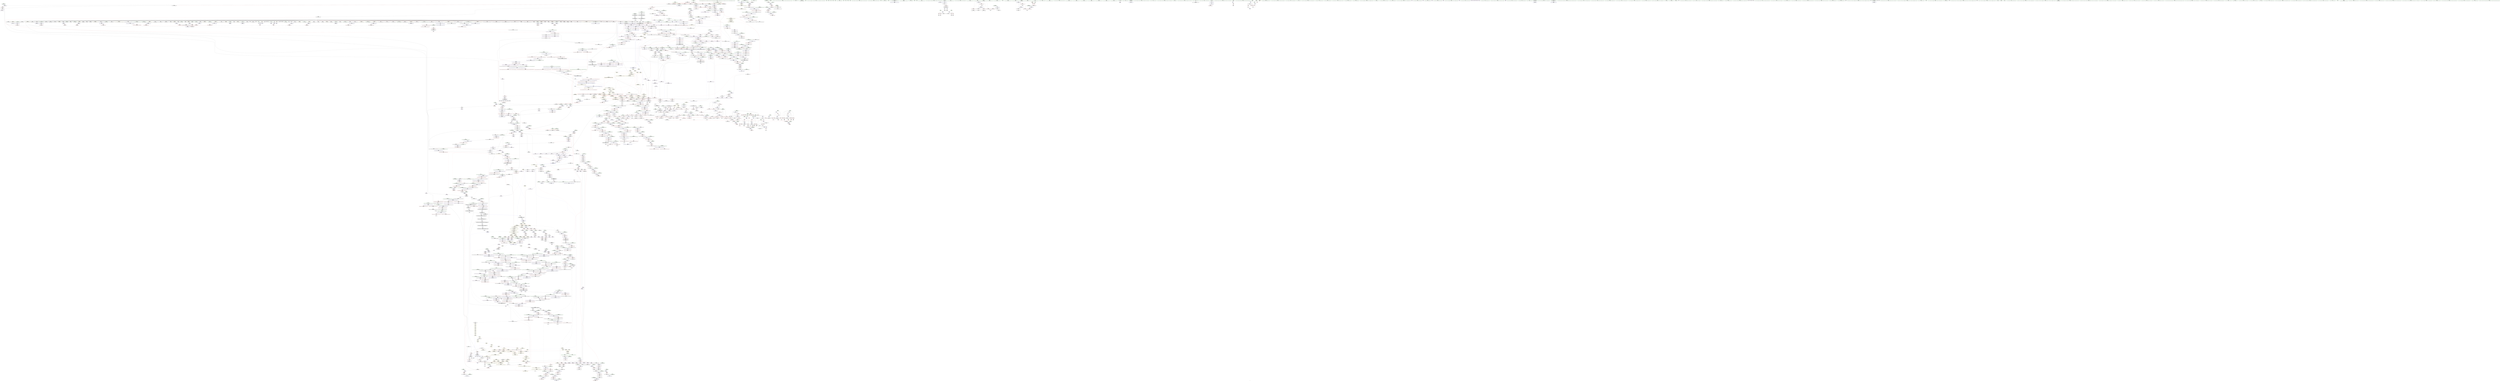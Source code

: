 digraph "SVFG" {
	label="SVFG";

	Node0x557ea208b6a0 [shape=record,color=grey,label="{NodeID: 0\nNullPtr}"];
	Node0x557ea208b6a0 -> Node0x557ea20f0c70[style=solid];
	Node0x557ea208b6a0 -> Node0x557ea20f0d70[style=solid];
	Node0x557ea208b6a0 -> Node0x557ea20f0e40[style=solid];
	Node0x557ea208b6a0 -> Node0x557ea20f0f10[style=solid];
	Node0x557ea208b6a0 -> Node0x557ea20f0fe0[style=solid];
	Node0x557ea208b6a0 -> Node0x557ea20f10b0[style=solid];
	Node0x557ea208b6a0 -> Node0x557ea20f1180[style=solid];
	Node0x557ea208b6a0 -> Node0x557ea20f1250[style=solid];
	Node0x557ea208b6a0 -> Node0x557ea20f1320[style=solid];
	Node0x557ea208b6a0 -> Node0x557ea20f13f0[style=solid];
	Node0x557ea208b6a0 -> Node0x557ea20f14c0[style=solid];
	Node0x557ea208b6a0 -> Node0x557ea20f1590[style=solid];
	Node0x557ea208b6a0 -> Node0x557ea20f1660[style=solid];
	Node0x557ea208b6a0 -> Node0x557ea20f1730[style=solid];
	Node0x557ea208b6a0 -> Node0x557ea20f1800[style=solid];
	Node0x557ea208b6a0 -> Node0x557ea20f18d0[style=solid];
	Node0x557ea208b6a0 -> Node0x557ea20f19a0[style=solid];
	Node0x557ea208b6a0 -> Node0x557ea20f1a70[style=solid];
	Node0x557ea208b6a0 -> Node0x557ea20f1b40[style=solid];
	Node0x557ea208b6a0 -> Node0x557ea20f1c10[style=solid];
	Node0x557ea208b6a0 -> Node0x557ea20f1ce0[style=solid];
	Node0x557ea208b6a0 -> Node0x557ea20f1db0[style=solid];
	Node0x557ea208b6a0 -> Node0x557ea20f1e80[style=solid];
	Node0x557ea208b6a0 -> Node0x557ea20f1f50[style=solid];
	Node0x557ea208b6a0 -> Node0x557ea20f2020[style=solid];
	Node0x557ea208b6a0 -> Node0x557ea20f20f0[style=solid];
	Node0x557ea208b6a0 -> Node0x557ea20f21c0[style=solid];
	Node0x557ea208b6a0 -> Node0x557ea20f2290[style=solid];
	Node0x557ea208b6a0 -> Node0x557ea20f2360[style=solid];
	Node0x557ea208b6a0 -> Node0x557ea20f2430[style=solid];
	Node0x557ea208b6a0 -> Node0x557ea20f2500[style=solid];
	Node0x557ea208b6a0 -> Node0x557ea20f25d0[style=solid];
	Node0x557ea208b6a0 -> Node0x557ea20f26a0[style=solid];
	Node0x557ea208b6a0 -> Node0x557ea20f2770[style=solid];
	Node0x557ea208b6a0 -> Node0x557ea20f2840[style=solid];
	Node0x557ea208b6a0 -> Node0x557ea20f2910[style=solid];
	Node0x557ea208b6a0 -> Node0x557ea20f29e0[style=solid];
	Node0x557ea208b6a0 -> Node0x557ea20f2ab0[style=solid];
	Node0x557ea208b6a0 -> Node0x557ea20f2b80[style=solid];
	Node0x557ea208b6a0 -> Node0x557ea20f2c50[style=solid];
	Node0x557ea208b6a0 -> Node0x557ea20f2d20[style=solid];
	Node0x557ea208b6a0 -> Node0x557ea20f2df0[style=solid];
	Node0x557ea208b6a0 -> Node0x557ea20f2ec0[style=solid];
	Node0x557ea208b6a0 -> Node0x557ea20f2f90[style=solid];
	Node0x557ea208b6a0 -> Node0x557ea20f3060[style=solid];
	Node0x557ea208b6a0 -> Node0x557ea20f3130[style=solid];
	Node0x557ea208b6a0 -> Node0x557ea20f3200[style=solid];
	Node0x557ea208b6a0 -> Node0x557ea20f32d0[style=solid];
	Node0x557ea208b6a0 -> Node0x557ea20f33a0[style=solid];
	Node0x557ea208b6a0 -> Node0x557ea20f3470[style=solid];
	Node0x557ea208b6a0 -> Node0x557ea20f3540[style=solid];
	Node0x557ea208b6a0 -> Node0x557ea20f3610[style=solid];
	Node0x557ea208b6a0 -> Node0x557ea20f36e0[style=solid];
	Node0x557ea208b6a0 -> Node0x557ea20f37b0[style=solid];
	Node0x557ea208b6a0 -> Node0x557ea20f3880[style=solid];
	Node0x557ea208b6a0 -> Node0x557ea20f3950[style=solid];
	Node0x557ea208b6a0 -> Node0x557ea20f3a20[style=solid];
	Node0x557ea208b6a0 -> Node0x557ea20f3af0[style=solid];
	Node0x557ea208b6a0 -> Node0x557ea20f3bc0[style=solid];
	Node0x557ea208b6a0 -> Node0x557ea20f3c90[style=solid];
	Node0x557ea208b6a0 -> Node0x557ea20f3d60[style=solid];
	Node0x557ea208b6a0 -> Node0x557ea20f3e30[style=solid];
	Node0x557ea208b6a0 -> Node0x557ea20f3f00[style=solid];
	Node0x557ea208b6a0 -> Node0x557ea20f3fd0[style=solid];
	Node0x557ea208b6a0 -> Node0x557ea20f40a0[style=solid];
	Node0x557ea208b6a0 -> Node0x557ea20f4170[style=solid];
	Node0x557ea208b6a0 -> Node0x557ea20f4240[style=solid];
	Node0x557ea208b6a0 -> Node0x557ea20f4310[style=solid];
	Node0x557ea208b6a0 -> Node0x557ea20f43e0[style=solid];
	Node0x557ea208b6a0 -> Node0x557ea20f44b0[style=solid];
	Node0x557ea208b6a0 -> Node0x557ea20f4580[style=solid];
	Node0x557ea208b6a0 -> Node0x557ea20f4650[style=solid];
	Node0x557ea208b6a0 -> Node0x557ea20f4720[style=solid];
	Node0x557ea208b6a0 -> Node0x557ea2123f20[style=solid];
	Node0x557ea208b6a0 -> Node0x557ea2129a50[style=solid];
	Node0x557ea208b6a0 -> Node0x557ea2129b20[style=solid];
	Node0x557ea208b6a0 -> Node0x557ea2129bf0[style=solid];
	Node0x557ea208b6a0 -> Node0x557ea212d400[style=solid];
	Node0x557ea208b6a0 -> Node0x557ea212d4d0[style=solid];
	Node0x557ea208b6a0 -> Node0x557ea212d5a0[style=solid];
	Node0x557ea208b6a0 -> Node0x557ea16cdc80[style=solid];
	Node0x557ea208b6a0 -> Node0x557ea16cdd50[style=solid];
	Node0x557ea208b6a0 -> Node0x557ea2171dd0[style=solid];
	Node0x557ea208b6a0 -> Node0x557ea21735d0[style=solid];
	Node0x557ea208b6a0:s64 -> Node0x557ea22d3ab0[style=solid,color=red];
	Node0x557ea208b6a0:s64 -> Node0x557ea22d1770[style=solid,color=red];
	Node0x557ea22d0850 [shape=record,color=black,label="{NodeID: 3764\n2564 = PHI(2556, )\n2nd arg _ZN9__gnu_cxx13new_allocatorISt6vectorIcSaIcEEE10deallocateEPS3_m }"];
	Node0x557ea22d0850 -> Node0x557ea2104350[style=solid];
	Node0x557ea21f8940 [shape=record,color=yellow,style=double,label="{NodeID: 2657\n50V_1 = ENCHI(MR_50V_0)\npts\{770000 6690000 \}\nFun[_ZNSt6vectorIcSaIcEEC2EmRKS0_]|{<s0>20}}"];
	Node0x557ea21f8940:s0 -> Node0x557ea2204eb0[style=dashed,color=red];
	Node0x557ea2101020 [shape=record,color=blue,label="{NodeID: 1550\n2109\<--2108\nthis.addr\<--this\n_ZNKSt12_Vector_baseIcSaIcEE19_M_get_Tp_allocatorEv\n}"];
	Node0x557ea2101020 -> Node0x557ea211ea40[style=dashed];
	Node0x557ea20df420 [shape=record,color=green,label="{NodeID: 443\n2706\<--2707\n_ZSt4swapIPSt6vectorIcSaIcEEENSt9enable_ifIXsr6__and_ISt6__not_ISt15__is_tuple_likeIT_EESt21is_move_constructibleIS7_ESt18is_move_assignableIS7_EEE5valueEvE4typeERS7_SG_\<--_ZSt4swapIPSt6vectorIcSaIcEEENSt9enable_ifIXsr6__and_ISt6__not_ISt15__is_tuple_likeIT_EESt21is_move_constructibleIS7_ESt18is_move_assignableIS7_EEE5valueEvE4typeERS7_SG__field_insensitive\n}"];
	Node0x557ea20ee7c0 [shape=record,color=purple,label="{NodeID: 886\n2360\<--2342\ncoerce.dive4\<--agg.tmp3\n_ZSt14__copy_move_a2ILb0EN9__gnu_cxx17__normal_iteratorIPKcSt6vectorIcSaIcEEEEPcET1_T0_SA_S9_\n}"];
	Node0x557ea20ee7c0 -> Node0x557ea211fdc0[style=solid];
	Node0x557ea2228d50 [shape=record,color=yellow,style=double,label="{NodeID: 3543\n26V_5 = CSCHI(MR_26V_3)\npts\{6670000 \}\nCS[]|{|<s2>65|<s3>67|<s4>69|<s5>71|<s6>73|<s7>74|<s8>79}}"];
	Node0x557ea2228d50 -> Node0x557ea21e6080[style=dashed];
	Node0x557ea2228d50 -> Node0x557ea21eb580[style=dashed];
	Node0x557ea2228d50:s2 -> Node0x557ea21d97a0[style=dashed,color=red];
	Node0x557ea2228d50:s3 -> Node0x557ea21d97a0[style=dashed,color=red];
	Node0x557ea2228d50:s4 -> Node0x557ea21d97a0[style=dashed,color=red];
	Node0x557ea2228d50:s5 -> Node0x557ea21d97a0[style=dashed,color=red];
	Node0x557ea2228d50:s6 -> Node0x557ea21f5220[style=dashed,color=red];
	Node0x557ea2228d50:s7 -> Node0x557ea21f5220[style=dashed,color=red];
	Node0x557ea2228d50:s8 -> Node0x557ea21fe3b0[style=dashed,color=red];
	Node0x557ea2124d20 [shape=record,color=blue,label="{NodeID: 1329\n228\<--225\nthis.addr\<--this\n_ZNSt6vectorIcSaIcEEC2EmRKS0_\n}"];
	Node0x557ea2124d20 -> Node0x557ea2111630[style=dashed];
	Node0x557ea20d7990 [shape=record,color=green,label="{NodeID: 222\n1331\<--1332\n__n.addr\<--__n.addr_field_insensitive\n_ZSt10__fill_n_aImcEN9__gnu_cxx11__enable_ifIXsr9__is_byteIT0_EE7__valueEPS2_E6__typeES3_T_RKS2_\n}"];
	Node0x557ea20d7990 -> Node0x557ea2119aa0[style=solid];
	Node0x557ea20d7990 -> Node0x557ea2119b70[style=solid];
	Node0x557ea20d7990 -> Node0x557ea212b380[style=solid];
	Node0x557ea20fb080 [shape=record,color=black,label="{NodeID: 665\n2084\<--2083\n\<--this1\n_ZNKSt6vectorIcSaIcEE4sizeEv\n}"];
	Node0x557ea20fb080 -> Node0x557ea20ebf20[style=solid];
	Node0x557ea20fb080 -> Node0x557ea20ebff0[style=solid];
	Node0x557ea2119900 [shape=record,color=red,label="{NodeID: 1108\n1339\<--1329\n\<--__first.addr\n_ZSt10__fill_n_aImcEN9__gnu_cxx11__enable_ifIXsr9__is_byteIT0_EE7__valueEPS2_E6__typeES3_T_RKS2_\n}"];
	Node0x557ea2119900 -> Node0x557ea20f0290[style=solid];
	Node0x557ea2096690 [shape=record,color=green,label="{NodeID: 1\n7\<--1\n__dso_handle\<--dummyObj\nGlob }"];
	Node0x557ea22d0960 [shape=record,color=black,label="{NodeID: 3765\n1540 = PHI(305, )\n0th arg _ZNSt12_Vector_baseISt6vectorIcSaIcEESaIS2_EEC2EmRKS3_ }"];
	Node0x557ea22d0960 -> Node0x557ea212c8a0[style=solid];
	Node0x557ea21f8a50 [shape=record,color=yellow,style=double,label="{NodeID: 2658\n52V_1 = ENCHI(MR_52V_0)\npts\{770001 6690001 \}\nFun[_ZNSt6vectorIcSaIcEEC2EmRKS0_]|{<s0>20}}"];
	Node0x557ea21f8a50:s0 -> Node0x557ea2204eb0[style=dashed,color=red];
	Node0x557ea21010f0 [shape=record,color=blue,label="{NodeID: 1551\n2133\<--2117\ncoerce.dive\<--__first.coerce\n_ZSt22__uninitialized_copy_aIN9__gnu_cxx17__normal_iteratorIPKcSt6vectorIcSaIcEEEEPccET0_T_SA_S9_RSaIT1_E\n}"];
	Node0x557ea21010f0 -> Node0x557ea2123360[style=dashed];
	Node0x557ea20df520 [shape=record,color=green,label="{NodeID: 444\n2720\<--2721\n__one.addr\<--__one.addr_field_insensitive\n_ZSt15__alloc_on_moveISaISt6vectorIcSaIcEEEEvRT_S5_\n}"];
	Node0x557ea20df520 -> Node0x557ea2122320[style=solid];
	Node0x557ea20df520 -> Node0x557ea2104eb0[style=solid];
	Node0x557ea20ee890 [shape=record,color=purple,label="{NodeID: 887\n2867\<--2349\noffset_0\<--\n}"];
	Node0x557ea20ee890 -> Node0x557ea2102af0[style=solid];
	Node0x557ea2228eb0 [shape=record,color=yellow,style=double,label="{NodeID: 3544\n28V_5 = CSCHI(MR_28V_3)\npts\{6670001 \}\nCS[]|{|<s2>73|<s3>74|<s4>79}}"];
	Node0x557ea2228eb0 -> Node0x557ea21e6580[style=dashed];
	Node0x557ea2228eb0 -> Node0x557ea21eba80[style=dashed];
	Node0x557ea2228eb0:s2 -> Node0x557ea21f5300[style=dashed,color=red];
	Node0x557ea2228eb0:s3 -> Node0x557ea21f5300[style=dashed,color=red];
	Node0x557ea2228eb0:s4 -> Node0x557ea21fe4f0[style=dashed,color=red];
	Node0x557ea2124df0 [shape=record,color=blue,label="{NodeID: 1330\n230\<--226\n__n.addr\<--__n\n_ZNSt6vectorIcSaIcEEC2EmRKS0_\n}"];
	Node0x557ea2124df0 -> Node0x557ea2111700[style=dashed];
	Node0x557ea2124df0 -> Node0x557ea21117d0[style=dashed];
	Node0x557ea20d7a60 [shape=record,color=green,label="{NodeID: 223\n1333\<--1334\n__c.addr\<--__c.addr_field_insensitive\n_ZSt10__fill_n_aImcEN9__gnu_cxx11__enable_ifIXsr9__is_byteIT0_EE7__valueEPS2_E6__typeES3_T_RKS2_\n}"];
	Node0x557ea20d7a60 -> Node0x557ea2119c40[style=solid];
	Node0x557ea20d7a60 -> Node0x557ea212b450[style=solid];
	Node0x557ea20fb150 [shape=record,color=black,label="{NodeID: 666\n2088\<--2083\n\<--this1\n_ZNKSt6vectorIcSaIcEE4sizeEv\n}"];
	Node0x557ea20fb150 -> Node0x557ea20ec0c0[style=solid];
	Node0x557ea20fb150 -> Node0x557ea20ec190[style=solid];
	Node0x557ea21199d0 [shape=record,color=red,label="{NodeID: 1109\n1346\<--1329\n\<--__first.addr\n_ZSt10__fill_n_aImcEN9__gnu_cxx11__enable_ifIXsr9__is_byteIT0_EE7__valueEPS2_E6__typeES3_T_RKS2_\n}"];
	Node0x557ea21199d0 -> Node0x557ea20f0360[style=solid];
	Node0x557ea2096720 [shape=record,color=green,label="{NodeID: 2\n8\<--1\n_ZZ5checkRKSt6vectorIS_IcSaIcEESaIS1_EEciE2di\<--dummyObj\nGlob }"];
	Node0x557ea22d0a70 [shape=record,color=black,label="{NodeID: 3766\n1541 = PHI(306, )\n1st arg _ZNSt12_Vector_baseISt6vectorIcSaIcEESaIS2_EEC2EmRKS3_ }"];
	Node0x557ea22d0a70 -> Node0x557ea212c970[style=solid];
	Node0x557ea21f8b60 [shape=record,color=yellow,style=double,label="{NodeID: 2659\n54V_1 = ENCHI(MR_54V_0)\npts\{1791 770002 6690002 \}\nFun[_ZNSt6vectorIcSaIcEEC2EmRKS0_]|{<s0>20}}"];
	Node0x557ea21f8b60:s0 -> Node0x557ea2204eb0[style=dashed,color=red];
	Node0x557ea21011c0 [shape=record,color=blue,label="{NodeID: 1552\n2135\<--2118\ncoerce.dive1\<--__last.coerce\n_ZSt22__uninitialized_copy_aIN9__gnu_cxx17__normal_iteratorIPKcSt6vectorIcSaIcEEEEPccET0_T_SA_S9_RSaIT1_E\n}"];
	Node0x557ea21011c0 -> Node0x557ea2123430[style=dashed];
	Node0x557ea20df5f0 [shape=record,color=green,label="{NodeID: 445\n2722\<--2723\n__two.addr\<--__two.addr_field_insensitive\n_ZSt15__alloc_on_moveISaISt6vectorIcSaIcEEEEvRT_S5_\n}"];
	Node0x557ea20df5f0 -> Node0x557ea21223f0[style=solid];
	Node0x557ea20df5f0 -> Node0x557ea2104f80[style=solid];
	Node0x557ea20ee960 [shape=record,color=purple,label="{NodeID: 888\n2868\<--2350\noffset_0\<--\n}"];
	Node0x557ea20ee960 -> Node0x557ea21239e0[style=solid];
	Node0x557ea2228f90 [shape=record,color=yellow,style=double,label="{NodeID: 3545\n254V_5 = CSCHI(MR_254V_3)\npts\{6670002 \}\nCS[]|{|<s2>79}}"];
	Node0x557ea2228f90 -> Node0x557ea21e6a80[style=dashed];
	Node0x557ea2228f90 -> Node0x557ea21ebf80[style=dashed];
	Node0x557ea2228f90:s2 -> Node0x557ea21fe630[style=dashed,color=red];
	Node0x557ea2124ec0 [shape=record,color=blue,label="{NodeID: 1331\n232\<--227\n__a.addr\<--__a\n_ZNSt6vectorIcSaIcEEC2EmRKS0_\n}"];
	Node0x557ea2124ec0 -> Node0x557ea21118a0[style=dashed];
	Node0x557ea20d7b30 [shape=record,color=green,label="{NodeID: 224\n1344\<--1345\n_ZSt8__fill_aIcEN9__gnu_cxx11__enable_ifIXsr9__is_byteIT_EE7__valueEvE6__typeEPS2_S5_RKS2_\<--_ZSt8__fill_aIcEN9__gnu_cxx11__enable_ifIXsr9__is_byteIT_EE7__valueEvE6__typeEPS2_S5_RKS2__field_insensitive\n}"];
	Node0x557ea20fb220 [shape=record,color=black,label="{NodeID: 667\n2092\<--2087\nsub.ptr.lhs.cast\<--\n_ZNKSt6vectorIcSaIcEE4sizeEv\n}"];
	Node0x557ea20fb220 -> Node0x557ea21714d0[style=solid];
	Node0x557ea2119aa0 [shape=record,color=red,label="{NodeID: 1110\n1340\<--1331\n\<--__n.addr\n_ZSt10__fill_n_aImcEN9__gnu_cxx11__enable_ifIXsr9__is_byteIT0_EE7__valueEPS2_E6__typeES3_T_RKS2_\n}"];
	Node0x557ea2096de0 [shape=record,color=green,label="{NodeID: 3\n10\<--1\n_ZZ5checkRKSt6vectorIS_IcSaIcEESaIS1_EEciE2dj\<--dummyObj\nGlob }"];
	Node0x557ea22d0b80 [shape=record,color=black,label="{NodeID: 3767\n1542 = PHI(307, )\n2nd arg _ZNSt12_Vector_baseISt6vectorIcSaIcEESaIS2_EEC2EmRKS3_ }"];
	Node0x557ea22d0b80 -> Node0x557ea212ca40[style=solid];
	Node0x557ea2101290 [shape=record,color=blue,label="{NodeID: 1553\n2125\<--2119\n__result.addr\<--__result\n_ZSt22__uninitialized_copy_aIN9__gnu_cxx17__normal_iteratorIPKcSt6vectorIcSaIcEEEEPccET0_T_SA_S9_RSaIT1_E\n}"];
	Node0x557ea2101290 -> Node0x557ea211eb10[style=dashed];
	Node0x557ea20df6c0 [shape=record,color=green,label="{NodeID: 446\n2724\<--2725\nagg.tmp\<--agg.tmp_field_insensitive\n_ZSt15__alloc_on_moveISaISt6vectorIcSaIcEEEEvRT_S5_\n}"];
	Node0x557ea20eea30 [shape=record,color=purple,label="{NodeID: 889\n2870\<--2357\noffset_0\<--\n}"];
	Node0x557ea20eea30 -> Node0x557ea2102bc0[style=solid];
	Node0x557ea2229070 [shape=record,color=yellow,style=double,label="{NodeID: 3546\n260V_5 = CSCHI(MR_260V_4)\npts\{6870000 6870001 6870002 \}\nCS[]|{|<s1>64|<s2>64|<s3>64}}"];
	Node0x557ea2229070 -> Node0x557ea21ece80[style=dashed];
	Node0x557ea2229070:s1 -> Node0x557ea21fe3b0[style=dashed,color=red];
	Node0x557ea2229070:s2 -> Node0x557ea21fe4f0[style=dashed,color=red];
	Node0x557ea2229070:s3 -> Node0x557ea21fe630[style=dashed,color=red];
	Node0x557ea21cce80 [shape=record,color=black,label="{NodeID: 2439\nMR_20V_6 = PHI(MR_20V_10, MR_20V_5, )\npts\{1220 \}\n|{|<s7>73|<s8>74}}"];
	Node0x557ea21cce80 -> Node0x557ea2117200[style=dashed];
	Node0x557ea21cce80 -> Node0x557ea21172d0[style=dashed];
	Node0x557ea21cce80 -> Node0x557ea2128600[style=dashed];
	Node0x557ea21cce80 -> Node0x557ea2128870[style=dashed];
	Node0x557ea21cce80 -> Node0x557ea21cce80[style=dashed];
	Node0x557ea21cce80 -> Node0x557ea21c89a0[style=dashed];
	Node0x557ea21cce80 -> Node0x557ea21eab80[style=dashed];
	Node0x557ea21cce80:s7 -> Node0x557ea21f4ea0[style=dashed,color=red];
	Node0x557ea21cce80:s8 -> Node0x557ea21f4ea0[style=dashed,color=red];
	Node0x557ea2124f90 [shape=record,color=blue,label="{NodeID: 1332\n234\<--254\nexn.slot\<--\n_ZNSt6vectorIcSaIcEEC2EmRKS0_\n}"];
	Node0x557ea2124f90 -> Node0x557ea2111970[style=dashed];
	Node0x557ea20d7c30 [shape=record,color=green,label="{NodeID: 225\n1352\<--1353\n__it.addr\<--__it.addr_field_insensitive\n_ZSt12__niter_baseIPcET_S1_\n}"];
	Node0x557ea20d7c30 -> Node0x557ea2119d10[style=solid];
	Node0x557ea20d7c30 -> Node0x557ea212b520[style=solid];
	Node0x557ea20fb2f0 [shape=record,color=black,label="{NodeID: 668\n2093\<--2091\nsub.ptr.rhs.cast\<--\n_ZNKSt6vectorIcSaIcEE4sizeEv\n}"];
	Node0x557ea20fb2f0 -> Node0x557ea21714d0[style=solid];
	Node0x557ea2119b70 [shape=record,color=red,label="{NodeID: 1111\n1347\<--1331\n\<--__n.addr\n_ZSt10__fill_n_aImcEN9__gnu_cxx11__enable_ifIXsr9__is_byteIT0_EE7__valueEPS2_E6__typeES3_T_RKS2_\n}"];
	Node0x557ea2096e70 [shape=record,color=green,label="{NodeID: 4\n12\<--1\n.str\<--dummyObj\nGlob }"];
	Node0x557ea22d0c90 [shape=record,color=black,label="{NodeID: 3768\n1751 = PHI(1741, )\n0th arg _ZNSt16allocator_traitsISaISt6vectorIcSaIcEEEE8allocateERS3_m }"];
	Node0x557ea22d0c90 -> Node0x557ea212de90[style=solid];
	Node0x557ea2101360 [shape=record,color=blue,label="{NodeID: 1554\n2127\<--2120\n.addr\<--\n_ZSt22__uninitialized_copy_aIN9__gnu_cxx17__normal_iteratorIPKcSt6vectorIcSaIcEEEEPccET0_T_SA_S9_RSaIT1_E\n}"];
	Node0x557ea20df790 [shape=record,color=green,label="{NodeID: 447\n2731\<--2732\n_ZSt18__do_alloc_on_moveISaISt6vectorIcSaIcEEEEvRT_S5_St17integral_constantIbLb1EE\<--_ZSt18__do_alloc_on_moveISaISt6vectorIcSaIcEEEEvRT_S5_St17integral_constantIbLb1EE_field_insensitive\n}"];
	Node0x557ea20eeb00 [shape=record,color=purple,label="{NodeID: 890\n2871\<--2358\noffset_0\<--\n}"];
	Node0x557ea20eeb00 -> Node0x557ea2123ab0[style=solid];
	Node0x557ea2229150 [shape=record,color=yellow,style=double,label="{NodeID: 3547\n70V_2 = CSCHI(MR_70V_1)\npts\{1220 1791 \}\nCS[]|{<s0>25}}"];
	Node0x557ea2229150:s0 -> Node0x557ea2227be0[style=dashed,color=blue];
	Node0x557ea2125060 [shape=record,color=blue,label="{NodeID: 1333\n236\<--256\nehselector.slot\<--\n_ZNSt6vectorIcSaIcEEC2EmRKS0_\n}"];
	Node0x557ea2125060 -> Node0x557ea2111a40[style=dashed];
	Node0x557ea20d7d00 [shape=record,color=green,label="{NodeID: 226\n1361\<--1362\n__first.addr\<--__first.addr_field_insensitive\n_ZSt8__fill_aIcEN9__gnu_cxx11__enable_ifIXsr9__is_byteIT_EE7__valueEvE6__typeEPS2_S5_RKS2_\n}"];
	Node0x557ea20d7d00 -> Node0x557ea2119de0[style=solid];
	Node0x557ea20d7d00 -> Node0x557ea2119eb0[style=solid];
	Node0x557ea20d7d00 -> Node0x557ea212b5f0[style=solid];
	Node0x557ea20fb3c0 [shape=record,color=black,label="{NodeID: 669\n2078\<--2094\n_ZNKSt6vectorIcSaIcEE4sizeEv_ret\<--sub.ptr.sub\n_ZNKSt6vectorIcSaIcEE4sizeEv\n|{<s0>143}}"];
	Node0x557ea20fb3c0:s0 -> Node0x557ea22ca670[style=solid,color=blue];
	Node0x557ea2119c40 [shape=record,color=red,label="{NodeID: 1112\n1342\<--1333\n\<--__c.addr\n_ZSt10__fill_n_aImcEN9__gnu_cxx11__enable_ifIXsr9__is_byteIT0_EE7__valueEPS2_E6__typeES3_T_RKS2_\n|{<s0>104}}"];
	Node0x557ea2119c40:s0 -> Node0x557ea22d5d60[style=solid,color=red];
	Node0x557ea2096f30 [shape=record,color=green,label="{NodeID: 5\n14\<--1\n.str.1\<--dummyObj\nGlob }"];
	Node0x557ea22d0da0 [shape=record,color=black,label="{NodeID: 3769\n1752 = PHI(1742, )\n1st arg _ZNSt16allocator_traitsISaISt6vectorIcSaIcEEEE8allocateERS3_m }"];
	Node0x557ea22d0da0 -> Node0x557ea212df60[style=solid];
	Node0x557ea2101430 [shape=record,color=blue, style = dotted,label="{NodeID: 1555\n2843\<--2845\noffset_0\<--dummyVal\n_ZSt22__uninitialized_copy_aIN9__gnu_cxx17__normal_iteratorIPKcSt6vectorIcSaIcEEEEPccET0_T_SA_S9_RSaIT1_E\n}"];
	Node0x557ea2101430 -> Node0x557ea211ebe0[style=dashed];
	Node0x557ea20df890 [shape=record,color=green,label="{NodeID: 448\n2736\<--2737\nthis.addr\<--this.addr_field_insensitive\n_ZNKSt12_Vector_baseISt6vectorIcSaIcEESaIS2_EE19_M_get_Tp_allocatorEv\n}"];
	Node0x557ea20df890 -> Node0x557ea21224c0[style=solid];
	Node0x557ea20df890 -> Node0x557ea2105050[style=solid];
	Node0x557ea20eebd0 [shape=record,color=purple,label="{NodeID: 891\n2380\<--2371\ncoerce.dive1\<--retval\n_ZSt12__miter_baseIN9__gnu_cxx17__normal_iteratorIPKcSt6vectorIcSaIcEEEEET_S8_\n}"];
	Node0x557ea20eebd0 -> Node0x557ea211fe90[style=solid];
	Node0x557ea22292e0 [shape=record,color=yellow,style=double,label="{NodeID: 3548\n22V_2 = CSCHI(MR_22V_1)\npts\{1791 \}\nCS[]|{|<s2>153}}"];
	Node0x557ea22292e0 -> Node0x557ea211e490[style=dashed];
	Node0x557ea22292e0 -> Node0x557ea2100a70[style=dashed];
	Node0x557ea22292e0:s2 -> Node0x557ea2202980[style=dashed,color=red];
	Node0x557ea2125130 [shape=record,color=blue,label="{NodeID: 1334\n274\<--273\nthis.addr\<--this\n_ZNSaISt6vectorIcSaIcEEEC2Ev\n}"];
	Node0x557ea2125130 -> Node0x557ea2111b10[style=dashed];
	Node0x557ea20d7dd0 [shape=record,color=green,label="{NodeID: 227\n1363\<--1364\n__last.addr\<--__last.addr_field_insensitive\n_ZSt8__fill_aIcEN9__gnu_cxx11__enable_ifIXsr9__is_byteIT_EE7__valueEvE6__typeEPS2_S5_RKS2_\n}"];
	Node0x557ea20d7dd0 -> Node0x557ea2119f80[style=solid];
	Node0x557ea20d7dd0 -> Node0x557ea212b6c0[style=solid];
	Node0x557ea20fb490 [shape=record,color=black,label="{NodeID: 670\n2114\<--2113\n\<--_M_impl\n_ZNKSt12_Vector_baseIcSaIcEE19_M_get_Tp_allocatorEv\n}"];
	Node0x557ea20fb490 -> Node0x557ea20fb560[style=solid];
	Node0x557ea2119d10 [shape=record,color=red,label="{NodeID: 1113\n1355\<--1352\n\<--__it.addr\n_ZSt12__niter_baseIPcET_S1_\n}"];
	Node0x557ea2119d10 -> Node0x557ea20f9340[style=solid];
	Node0x557ea2096ff0 [shape=record,color=green,label="{NodeID: 6\n16\<--1\nstdin\<--dummyObj\nGlob }"];
	Node0x557ea22d0eb0 [shape=record,color=black,label="{NodeID: 3770\n2459 = PHI(2408, )\n0th arg _ZNK9__gnu_cxx17__normal_iteratorIPKcSt6vectorIcSaIcEEE4baseEv }"];
	Node0x557ea22d0eb0 -> Node0x557ea2103650[style=solid];
	Node0x557ea2101500 [shape=record,color=blue, style = dotted,label="{NodeID: 1556\n2846\<--2848\noffset_0\<--dummyVal\n_ZSt22__uninitialized_copy_aIN9__gnu_cxx17__normal_iteratorIPKcSt6vectorIcSaIcEEEEPccET0_T_SA_S9_RSaIT1_E\n}"];
	Node0x557ea2101500 -> Node0x557ea211ecb0[style=dashed];
	Node0x557ea20df960 [shape=record,color=green,label="{NodeID: 449\n2746\<--2747\nthis.addr\<--this.addr_field_insensitive\n_ZNSaISt6vectorIcSaIcEEEC2ERKS2_\n}"];
	Node0x557ea20df960 -> Node0x557ea2122590[style=solid];
	Node0x557ea20df960 -> Node0x557ea2105120[style=solid];
	Node0x557ea20eeca0 [shape=record,color=purple,label="{NodeID: 892\n2375\<--2373\ncoerce.dive\<--__it\n_ZSt12__miter_baseIN9__gnu_cxx17__normal_iteratorIPKcSt6vectorIcSaIcEEEEET_S8_\n}"];
	Node0x557ea20eeca0 -> Node0x557ea2102c90[style=solid];
	Node0x557ea2229440 [shape=record,color=yellow,style=double,label="{NodeID: 3549\n135V_2 = CSCHI(MR_135V_1)\npts\{1791 770000 770001 770002 6690000 6690001 6690002 \}\nCS[]|{<s0>83|<s1>83|<s2>83}}"];
	Node0x557ea2229440:s0 -> Node0x557ea2129e60[style=dashed,color=red];
	Node0x557ea2229440:s1 -> Node0x557ea2129f30[style=dashed,color=red];
	Node0x557ea2229440:s2 -> Node0x557ea212a000[style=dashed,color=red];
	Node0x557ea2125200 [shape=record,color=blue,label="{NodeID: 1335\n288\<--284\nthis.addr\<--this\n_ZNSt6vectorIS_IcSaIcEESaIS1_EEC2EmRKS1_RKS2_\n}"];
	Node0x557ea2125200 -> Node0x557ea2111be0[style=dashed];
	Node0x557ea20d7ea0 [shape=record,color=green,label="{NodeID: 228\n1365\<--1366\n__c.addr\<--__c.addr_field_insensitive\n_ZSt8__fill_aIcEN9__gnu_cxx11__enable_ifIXsr9__is_byteIT_EE7__valueEvE6__typeEPS2_S5_RKS2_\n}"];
	Node0x557ea20d7ea0 -> Node0x557ea211a050[style=solid];
	Node0x557ea20d7ea0 -> Node0x557ea212b790[style=solid];
	Node0x557ea21d8fe0 [shape=record,color=yellow,style=double,label="{NodeID: 2885\n84V_1 = ENCHI(MR_84V_0)\npts\{348 \}\nFun[_ZNSt6vectorIcSaIcEED2Ev]}"];
	Node0x557ea21d8fe0 -> Node0x557ea2125880[style=dashed];
	Node0x557ea20fb560 [shape=record,color=black,label="{NodeID: 671\n2107\<--2114\n_ZNKSt12_Vector_baseIcSaIcEE19_M_get_Tp_allocatorEv_ret\<--\n_ZNKSt12_Vector_baseIcSaIcEE19_M_get_Tp_allocatorEv\n|{<s0>144}}"];
	Node0x557ea20fb560:s0 -> Node0x557ea22ca840[style=solid,color=blue];
	Node0x557ea2119de0 [shape=record,color=red,label="{NodeID: 1114\n1378\<--1361\n\<--__first.addr\n_ZSt8__fill_aIcEN9__gnu_cxx11__enable_ifIXsr9__is_byteIT_EE7__valueEvE6__typeEPS2_S5_RKS2_\n}"];
	Node0x557ea2119de0 -> Node0x557ea20f94e0[style=solid];
	Node0x557ea20970b0 [shape=record,color=green,label="{NodeID: 7\n17\<--1\n.str.2\<--dummyObj\nGlob }"];
	Node0x557ea22d0ff0 [shape=record,color=black,label="{NodeID: 3771\n1177 = PHI(1167, )\n0th arg _ZNSt16allocator_traitsISaIcEE8allocateERS0_m }"];
	Node0x557ea22d0ff0 -> Node0x557ea212a340[style=solid];
	Node0x557ea21015d0 [shape=record,color=blue,label="{NodeID: 1557\n2159\<--2156\nthis.addr\<--this\n_ZNKSt6vectorIcSaIcEE5beginEv\n}"];
	Node0x557ea21015d0 -> Node0x557ea211ed80[style=dashed];
	Node0x557ea20dfa30 [shape=record,color=green,label="{NodeID: 450\n2748\<--2749\n__a.addr\<--__a.addr_field_insensitive\n_ZNSaISt6vectorIcSaIcEEEC2ERKS2_\n}"];
	Node0x557ea20dfa30 -> Node0x557ea2122660[style=solid];
	Node0x557ea20dfa30 -> Node0x557ea21051f0[style=solid];
	Node0x557ea20eed70 [shape=record,color=purple,label="{NodeID: 893\n2873\<--2377\noffset_0\<--\n}"];
	Node0x557ea20eed70 -> Node0x557ea2102d60[style=solid];
	Node0x557ea2229600 [shape=record,color=yellow,style=double,label="{NodeID: 3550\n135V_3 = CSCHI(MR_135V_2)\npts\{1791 770000 770001 770002 6690000 6690001 6690002 \}\nCS[]|{<s0>20|<s1>20|<s2>20|<s3>146}}"];
	Node0x557ea2229600:s0 -> Node0x557ea2227670[style=dashed,color=blue];
	Node0x557ea2229600:s1 -> Node0x557ea2227800[style=dashed,color=blue];
	Node0x557ea2229600:s2 -> Node0x557ea2227910[style=dashed,color=blue];
	Node0x557ea2229600:s3 -> Node0x557ea22292e0[style=dashed,color=blue];
	Node0x557ea21252d0 [shape=record,color=blue,label="{NodeID: 1336\n290\<--285\n__n.addr\<--__n\n_ZNSt6vectorIS_IcSaIcEESaIS1_EEC2EmRKS1_RKS2_\n}"];
	Node0x557ea21252d0 -> Node0x557ea2111cb0[style=dashed];
	Node0x557ea21252d0 -> Node0x557ea2111d80[style=dashed];
	Node0x557ea20e01b0 [shape=record,color=green,label="{NodeID: 229\n1367\<--1368\n__tmp\<--__tmp_field_insensitive\n_ZSt8__fill_aIcEN9__gnu_cxx11__enable_ifIXsr9__is_byteIT_EE7__valueEvE6__typeEPS2_S5_RKS2_\n}"];
	Node0x557ea20e01b0 -> Node0x557ea211a120[style=solid];
	Node0x557ea20e01b0 -> Node0x557ea212b860[style=solid];
	Node0x557ea21d90c0 [shape=record,color=yellow,style=double,label="{NodeID: 2886\n86V_1 = ENCHI(MR_86V_0)\npts\{350 \}\nFun[_ZNSt6vectorIcSaIcEED2Ev]}"];
	Node0x557ea21d90c0 -> Node0x557ea2125950[style=dashed];
	Node0x557ea20fb630 [shape=record,color=black,label="{NodeID: 672\n2140\<--2121\n\<--__first\n_ZSt22__uninitialized_copy_aIN9__gnu_cxx17__normal_iteratorIPKcSt6vectorIcSaIcEEEEPccET0_T_SA_S9_RSaIT1_E\n}"];
	Node0x557ea20fb630 -> Node0x557ea20ec740[style=solid];
	Node0x557ea2119eb0 [shape=record,color=red,label="{NodeID: 1115\n1386\<--1361\n\<--__first.addr\n_ZSt8__fill_aIcEN9__gnu_cxx11__enable_ifIXsr9__is_byteIT_EE7__valueEvE6__typeEPS2_S5_RKS2_\n}"];
	Node0x557ea2097170 [shape=record,color=green,label="{NodeID: 8\n19\<--1\n.str.3\<--dummyObj\nGlob }"];
	Node0x557ea22d1130 [shape=record,color=black,label="{NodeID: 3772\n1178 = PHI(1168, )\n1st arg _ZNSt16allocator_traitsISaIcEE8allocateERS0_m }"];
	Node0x557ea22d1130 -> Node0x557ea212a410[style=solid];
	Node0x557ea21016a0 [shape=record,color=blue,label="{NodeID: 1558\n2161\<--2168\nref.tmp\<--\n_ZNKSt6vectorIcSaIcEE5beginEv\n|{<s0>158}}"];
	Node0x557ea21016a0:s0 -> Node0x557ea21fb0e0[style=dashed,color=red];
	Node0x557ea20dfb00 [shape=record,color=green,label="{NodeID: 451\n2761\<--2762\nthis.addr\<--this.addr_field_insensitive\n_ZNSt12_Vector_baseISt6vectorIcSaIcEESaIS2_EEC2ERKS3_\n}"];
	Node0x557ea20dfb00 -> Node0x557ea2122730[style=solid];
	Node0x557ea20dfb00 -> Node0x557ea21052c0[style=solid];
	Node0x557ea20eee40 [shape=record,color=purple,label="{NodeID: 894\n2874\<--2378\noffset_0\<--\n}"];
	Node0x557ea20eee40 -> Node0x557ea2123b80[style=solid];
	Node0x557ea22297c0 [shape=record,color=yellow,style=double,label="{NodeID: 3551\n20V_2 = CSCHI(MR_20V_1)\npts\{1220 \}\nCS[]|{<s0>166}}"];
	Node0x557ea22297c0:s0 -> Node0x557ea222aa10[style=dashed,color=blue];
	Node0x557ea21253a0 [shape=record,color=blue,label="{NodeID: 1337\n292\<--286\n__value.addr\<--__value\n_ZNSt6vectorIS_IcSaIcEESaIS1_EEC2EmRKS1_RKS2_\n}"];
	Node0x557ea21253a0 -> Node0x557ea2111e50[style=dashed];
	Node0x557ea20e0280 [shape=record,color=green,label="{NodeID: 230\n1369\<--1370\n__len\<--__len_field_insensitive\n_ZSt8__fill_aIcEN9__gnu_cxx11__enable_ifIXsr9__is_byteIT_EE7__valueEvE6__typeEPS2_S5_RKS2_\n}"];
	Node0x557ea20e0280 -> Node0x557ea211a1f0[style=solid];
	Node0x557ea20e0280 -> Node0x557ea211a2c0[style=solid];
	Node0x557ea20e0280 -> Node0x557ea212b930[style=solid];
	Node0x557ea21d91a0 [shape=record,color=yellow,style=double,label="{NodeID: 2887\n22V_1 = ENCHI(MR_22V_0)\npts\{1791 \}\nFun[_ZNSt6vectorIcSaIcEED2Ev]|{|<s2>30|<s3>31}}"];
	Node0x557ea21d91a0 -> Node0x557ea2112400[style=dashed];
	Node0x557ea21d91a0 -> Node0x557ea21124d0[style=dashed];
	Node0x557ea21d91a0:s2 -> Node0x557ea2202980[style=dashed,color=red];
	Node0x557ea21d91a0:s3 -> Node0x557ea2202980[style=dashed,color=red];
	Node0x557ea20fb700 [shape=record,color=black,label="{NodeID: 673\n2144\<--2123\n\<--__last\n_ZSt22__uninitialized_copy_aIN9__gnu_cxx17__normal_iteratorIPKcSt6vectorIcSaIcEEEEPccET0_T_SA_S9_RSaIT1_E\n}"];
	Node0x557ea20fb700 -> Node0x557ea20ec8e0[style=solid];
	Node0x557ea2119f80 [shape=record,color=red,label="{NodeID: 1116\n1377\<--1363\n\<--__last.addr\n_ZSt8__fill_aIcEN9__gnu_cxx11__enable_ifIXsr9__is_byteIT_EE7__valueEvE6__typeEPS2_S5_RKS2_\n}"];
	Node0x557ea2119f80 -> Node0x557ea20f9410[style=solid];
	Node0x557ea2097230 [shape=record,color=green,label="{NodeID: 9\n21\<--1\nstdout\<--dummyObj\nGlob }"];
	Node0x557ea22d1270 [shape=record,color=black,label="{NodeID: 3773\n2718 = PHI(2638, )\n0th arg _ZSt15__alloc_on_moveISaISt6vectorIcSaIcEEEEvRT_S5_ }"];
	Node0x557ea22d1270 -> Node0x557ea2104eb0[style=solid];
	Node0x557ea21f9240 [shape=record,color=yellow,style=double,label="{NodeID: 2666\n20V_1 = ENCHI(MR_20V_0)\npts\{1220 \}\nFun[_ZSt18uninitialized_copyIN9__gnu_cxx17__normal_iteratorIPKcSt6vectorIcSaIcEEEEPcET0_T_SA_S9_]|{<s0>163}}"];
	Node0x557ea21f9240:s0 -> Node0x557ea21fb630[style=dashed,color=red];
	Node0x557ea2101770 [shape=record,color=blue,label="{NodeID: 1559\n2180\<--2177\nthis.addr\<--this\n_ZNKSt6vectorIcSaIcEE3endEv\n}"];
	Node0x557ea2101770 -> Node0x557ea211eff0[style=dashed];
	Node0x557ea20dfbd0 [shape=record,color=green,label="{NodeID: 452\n2763\<--2764\n__a.addr\<--__a.addr_field_insensitive\n_ZNSt12_Vector_baseISt6vectorIcSaIcEESaIS2_EEC2ERKS3_\n}"];
	Node0x557ea20dfbd0 -> Node0x557ea2122800[style=solid];
	Node0x557ea20dfbd0 -> Node0x557ea2105390[style=solid];
	Node0x557ea20eef10 [shape=record,color=purple,label="{NodeID: 895\n2410\<--2408\ncoerce.dive\<--__it\n_ZSt12__niter_baseIPKcSt6vectorIcSaIcEEET_N9__gnu_cxx17__normal_iteratorIS5_T0_EE\n}"];
	Node0x557ea20eef10 -> Node0x557ea2103170[style=solid];
	Node0x557ea2229920 [shape=record,color=yellow,style=double,label="{NodeID: 3552\n269V_2 = CSCHI(MR_269V_1)\npts\{6670000 6670001 6670002 6870000 6870001 6870002 \}\nCS[]|{<s0>114|<s1>114|<s2>114}}"];
	Node0x557ea2229920:s0 -> Node0x557ea212d810[style=dashed,color=red];
	Node0x557ea2229920:s1 -> Node0x557ea212d8e0[style=dashed,color=red];
	Node0x557ea2229920:s2 -> Node0x557ea212d9b0[style=dashed,color=red];
	Node0x557ea2125470 [shape=record,color=blue,label="{NodeID: 1338\n294\<--287\n__a.addr\<--__a\n_ZNSt6vectorIS_IcSaIcEESaIS1_EEC2EmRKS1_RKS2_\n}"];
	Node0x557ea2125470 -> Node0x557ea2111f20[style=dashed];
	Node0x557ea20e0350 [shape=record,color=green,label="{NodeID: 231\n1392\<--1393\nllvm.memset.p0i8.i64\<--llvm.memset.p0i8.i64_field_insensitive\n}"];
	Node0x557ea21d9280 [shape=record,color=yellow,style=double,label="{NodeID: 2888\n50V_1 = ENCHI(MR_50V_0)\npts\{770000 6690000 \}\nFun[_ZNSt6vectorIcSaIcEED2Ev]|{|<s1>30|<s2>31}}"];
	Node0x557ea21d9280 -> Node0x557ea2112400[style=dashed];
	Node0x557ea21d9280:s1 -> Node0x557ea2202a60[style=dashed,color=red];
	Node0x557ea21d9280:s2 -> Node0x557ea2202a60[style=dashed,color=red];
	Node0x557ea20fb7d0 [shape=record,color=black,label="{NodeID: 674\n2139\<--2129\n\<--agg.tmp\n_ZSt22__uninitialized_copy_aIN9__gnu_cxx17__normal_iteratorIPKcSt6vectorIcSaIcEEEEPccET0_T_SA_S9_RSaIT1_E\n}"];
	Node0x557ea20fb7d0 -> Node0x557ea20ec670[style=solid];
	Node0x557ea211a050 [shape=record,color=red,label="{NodeID: 1117\n1374\<--1365\n\<--__c.addr\n_ZSt8__fill_aIcEN9__gnu_cxx11__enable_ifIXsr9__is_byteIT_EE7__valueEvE6__typeEPS2_S5_RKS2_\n}"];
	Node0x557ea211a050 -> Node0x557ea211a390[style=solid];
	Node0x557ea20972f0 [shape=record,color=green,label="{NodeID: 10\n22\<--1\n.str.4\<--dummyObj\nGlob }"];
	Node0x557ea22d13b0 [shape=record,color=black,label="{NodeID: 3774\n2719 = PHI(2641, )\n1st arg _ZSt15__alloc_on_moveISaISt6vectorIcSaIcEEEEvRT_S5_ }"];
	Node0x557ea22d13b0 -> Node0x557ea2104f80[style=solid];
	Node0x557ea2101840 [shape=record,color=blue,label="{NodeID: 1560\n2182\<--2189\nref.tmp\<--\n_ZNKSt6vectorIcSaIcEE3endEv\n|{<s0>159}}"];
	Node0x557ea2101840:s0 -> Node0x557ea21fb0e0[style=dashed,color=red];
	Node0x557ea20dfca0 [shape=record,color=green,label="{NodeID: 453\n2775\<--2776\n__a.addr\<--__a.addr_field_insensitive\n_ZSt4swapIPSt6vectorIcSaIcEEENSt9enable_ifIXsr6__and_ISt6__not_ISt15__is_tuple_likeIT_EESt21is_move_constructibleIS7_ESt18is_move_assignableIS7_EEE5valueEvE4typeERS7_SG_\n}"];
	Node0x557ea20dfca0 -> Node0x557ea21228d0[style=solid];
	Node0x557ea20dfca0 -> Node0x557ea21229a0[style=solid];
	Node0x557ea20dfca0 -> Node0x557ea2105460[style=solid];
	Node0x557ea20eefe0 [shape=record,color=purple,label="{NodeID: 896\n2876\<--2441\noffset_0\<--\n}"];
	Node0x557ea20eefe0 -> Node0x557ea2103580[style=solid];
	Node0x557ea2229ab0 [shape=record,color=yellow,style=double,label="{NodeID: 3553\n269V_3 = CSCHI(MR_269V_2)\npts\{6670000 6670001 6670002 6870000 6870001 6870002 \}\nCS[]|{<s0>24|<s1>24|<s2>24}}"];
	Node0x557ea2229ab0:s0 -> Node0x557ea2227e80[style=dashed,color=blue];
	Node0x557ea2229ab0:s1 -> Node0x557ea2228010[style=dashed,color=blue];
	Node0x557ea2229ab0:s2 -> Node0x557ea2228120[style=dashed,color=blue];
	Node0x557ea2125540 [shape=record,color=blue,label="{NodeID: 1339\n296\<--318\nexn.slot\<--\n_ZNSt6vectorIS_IcSaIcEESaIS1_EEC2EmRKS1_RKS2_\n}"];
	Node0x557ea2125540 -> Node0x557ea2111ff0[style=dashed];
	Node0x557ea20e0450 [shape=record,color=green,label="{NodeID: 232\n1405\<--1406\nthis.addr\<--this.addr_field_insensitive\n_ZNSt12_Vector_baseIcSaIcEE13_M_deallocateEPcm\n}"];
	Node0x557ea20e0450 -> Node0x557ea211a460[style=solid];
	Node0x557ea20e0450 -> Node0x557ea212ba00[style=solid];
	Node0x557ea21d9390 [shape=record,color=yellow,style=double,label="{NodeID: 2889\n52V_1 = ENCHI(MR_52V_0)\npts\{770001 6690001 \}\nFun[_ZNSt6vectorIcSaIcEED2Ev]}"];
	Node0x557ea21d9390 -> Node0x557ea21124d0[style=dashed];
	Node0x557ea20fb8a0 [shape=record,color=black,label="{NodeID: 675\n2143\<--2131\n\<--agg.tmp2\n_ZSt22__uninitialized_copy_aIN9__gnu_cxx17__normal_iteratorIPKcSt6vectorIcSaIcEEEEPccET0_T_SA_S9_RSaIT1_E\n}"];
	Node0x557ea20fb8a0 -> Node0x557ea20ec810[style=solid];
	Node0x557ea211a120 [shape=record,color=red,label="{NodeID: 1118\n1387\<--1367\n\<--__tmp\n_ZSt8__fill_aIcEN9__gnu_cxx11__enable_ifIXsr9__is_byteIT_EE7__valueEvE6__typeEPS2_S5_RKS2_\n}"];
	Node0x557ea211a120 -> Node0x557ea20f95b0[style=solid];
	Node0x557ea211a120 -> Node0x557ea20f9680[style=solid];
	Node0x557ea20973f0 [shape=record,color=green,label="{NodeID: 11\n24\<--1\n.str.5\<--dummyObj\nGlob }"];
	Node0x557ea22d14f0 [shape=record,color=black,label="{NodeID: 3775\n1767 = PHI(1760, )\n0th arg _ZN9__gnu_cxx13new_allocatorISt6vectorIcSaIcEEE8allocateEmPKv }"];
	Node0x557ea22d14f0 -> Node0x557ea212e030[style=solid];
	Node0x557ea2101910 [shape=record,color=blue,label="{NodeID: 1561\n2198\<--2197\n__rhs.addr\<--__rhs\n_ZNSt16allocator_traitsISaIcEE37select_on_container_copy_constructionERKS0_\n}"];
	Node0x557ea2101910 -> Node0x557ea211f260[style=dashed];
	Node0x557ea20dfd70 [shape=record,color=green,label="{NodeID: 454\n2777\<--2778\n__b.addr\<--__b.addr_field_insensitive\n_ZSt4swapIPSt6vectorIcSaIcEEENSt9enable_ifIXsr6__and_ISt6__not_ISt15__is_tuple_likeIT_EESt21is_move_constructibleIS7_ESt18is_move_assignableIS7_EEE5valueEvE4typeERS7_SG_\n}"];
	Node0x557ea20dfd70 -> Node0x557ea2122a70[style=solid];
	Node0x557ea20dfd70 -> Node0x557ea2122b40[style=solid];
	Node0x557ea20dfd70 -> Node0x557ea2105530[style=solid];
	Node0x557ea20ef0b0 [shape=record,color=purple,label="{NodeID: 897\n2877\<--2442\noffset_0\<--\n}"];
	Node0x557ea20ef0b0 -> Node0x557ea2123c50[style=solid];
	Node0x557ea2229c40 [shape=record,color=yellow,style=double,label="{NodeID: 3554\n70V_2 = CSCHI(MR_70V_1)\npts\{1220 1791 \}\nCS[]|{<s0>117}}"];
	Node0x557ea2229c40:s0 -> Node0x557ea2229150[style=dashed,color=blue];
	Node0x557ea2125610 [shape=record,color=blue,label="{NodeID: 1340\n298\<--320\nehselector.slot\<--\n_ZNSt6vectorIS_IcSaIcEESaIS1_EEC2EmRKS1_RKS2_\n}"];
	Node0x557ea2125610 -> Node0x557ea21120c0[style=dashed];
	Node0x557ea20e0520 [shape=record,color=green,label="{NodeID: 233\n1407\<--1408\n__p.addr\<--__p.addr_field_insensitive\n_ZNSt12_Vector_baseIcSaIcEE13_M_deallocateEPcm\n}"];
	Node0x557ea20e0520 -> Node0x557ea211a530[style=solid];
	Node0x557ea20e0520 -> Node0x557ea211a600[style=solid];
	Node0x557ea20e0520 -> Node0x557ea212bad0[style=solid];
	Node0x557ea21d94a0 [shape=record,color=yellow,style=double,label="{NodeID: 2890\n91V_1 = ENCHI(MR_91V_0)\npts\{770002 6690002 \}\nFun[_ZNSt6vectorIcSaIcEED2Ev]|{<s0>30|<s1>31}}"];
	Node0x557ea21d94a0:s0 -> Node0x557ea2202ba0[style=dashed,color=red];
	Node0x557ea21d94a0:s1 -> Node0x557ea2202ba0[style=dashed,color=red];
	Node0x557ea20fb970 [shape=record,color=black,label="{NodeID: 676\n2116\<--2151\n_ZSt22__uninitialized_copy_aIN9__gnu_cxx17__normal_iteratorIPKcSt6vectorIcSaIcEEEEPccET0_T_SA_S9_RSaIT1_E_ret\<--call\n_ZSt22__uninitialized_copy_aIN9__gnu_cxx17__normal_iteratorIPKcSt6vectorIcSaIcEEEEPccET0_T_SA_S9_RSaIT1_E\n|{<s0>151}}"];
	Node0x557ea20fb970:s0 -> Node0x557ea22cad40[style=solid,color=blue];
	Node0x557ea211a1f0 [shape=record,color=red,label="{NodeID: 1119\n1383\<--1369\n\<--__len\n_ZSt8__fill_aIcEN9__gnu_cxx11__enable_ifIXsr9__is_byteIT_EE7__valueEvE6__typeEPS2_S5_RKS2_\n}"];
	Node0x557ea211a1f0 -> Node0x557ea2172250[style=solid];
	Node0x557ea20974f0 [shape=record,color=green,label="{NodeID: 12\n26\<--1\n.str.6\<--dummyObj\nGlob }"];
	Node0x557ea22d1630 [shape=record,color=black,label="{NodeID: 3776\n1768 = PHI(1761, )\n1st arg _ZN9__gnu_cxx13new_allocatorISt6vectorIcSaIcEEE8allocateEmPKv }"];
	Node0x557ea22d1630 -> Node0x557ea212e100[style=solid];
	Node0x557ea21019e0 [shape=record,color=blue,label="{NodeID: 1562\n2225\<--2210\ncoerce.dive\<--__first.coerce\n_ZSt18uninitialized_copyIN9__gnu_cxx17__normal_iteratorIPKcSt6vectorIcSaIcEEEEPcET0_T_SA_S9_\n}"];
	Node0x557ea21019e0 -> Node0x557ea2123500[style=dashed];
	Node0x557ea20dfe40 [shape=record,color=green,label="{NodeID: 455\n2779\<--2780\n__tmp\<--__tmp_field_insensitive\n_ZSt4swapIPSt6vectorIcSaIcEEENSt9enable_ifIXsr6__and_ISt6__not_ISt15__is_tuple_likeIT_EESt21is_move_constructibleIS7_ESt18is_move_assignableIS7_EEE5valueEvE4typeERS7_SG_\n|{|<s1>211}}"];
	Node0x557ea20dfe40 -> Node0x557ea2105600[style=solid];
	Node0x557ea20dfe40:s1 -> Node0x557ea22d0660[style=solid,color=red];
	Node0x557ea20ef180 [shape=record,color=purple,label="{NodeID: 898\n2464\<--2463\n_M_current\<--this1\n_ZNK9__gnu_cxx17__normal_iteratorIPKcSt6vectorIcSaIcEEE4baseEv\n}"];
	Node0x557ea20ef180 -> Node0x557ea20fd440[style=solid];
	Node0x557ea2229dd0 [shape=record,color=yellow,style=double,label="{NodeID: 3555\n70V_2 = CSCHI(MR_70V_1)\npts\{1220 1791 \}\nCS[]|{<s0>130}}"];
	Node0x557ea2229dd0:s0 -> Node0x557ea2229c40[style=dashed,color=blue];
	Node0x557ea21256e0 [shape=record,color=blue,label="{NodeID: 1341\n334\<--333\nthis.addr\<--this\n_ZNSaISt6vectorIcSaIcEEED2Ev\n}"];
	Node0x557ea21256e0 -> Node0x557ea2112190[style=dashed];
	Node0x557ea20e05f0 [shape=record,color=green,label="{NodeID: 234\n1409\<--1410\n__n.addr\<--__n.addr_field_insensitive\n_ZNSt12_Vector_baseIcSaIcEE13_M_deallocateEPcm\n}"];
	Node0x557ea20e05f0 -> Node0x557ea211a6d0[style=solid];
	Node0x557ea20e05f0 -> Node0x557ea212bba0[style=solid];
	Node0x557ea20fba40 [shape=record,color=black,label="{NodeID: 677\n2165\<--2164\n\<--this1\n_ZNKSt6vectorIcSaIcEE5beginEv\n}"];
	Node0x557ea20fba40 -> Node0x557ea20eca80[style=solid];
	Node0x557ea20fba40 -> Node0x557ea20ecb50[style=solid];
	Node0x557ea211a2c0 [shape=record,color=red,label="{NodeID: 1120\n1390\<--1369\n\<--__len\n_ZSt8__fill_aIcEN9__gnu_cxx11__enable_ifIXsr9__is_byteIT_EE7__valueEvE6__typeEPS2_S5_RKS2_\n}"];
	Node0x557ea20975f0 [shape=record,color=green,label="{NodeID: 13\n28\<--1\n.str.7\<--dummyObj\nGlob }"];
	Node0x557ea22d1770 [shape=record,color=black,label="{NodeID: 3777\n1769 = PHI(3, )\n2nd arg _ZN9__gnu_cxx13new_allocatorISt6vectorIcSaIcEEE8allocateEmPKv }"];
	Node0x557ea22d1770 -> Node0x557ea212e1d0[style=solid];
	Node0x557ea2101ab0 [shape=record,color=blue,label="{NodeID: 1563\n2227\<--2211\ncoerce.dive1\<--__last.coerce\n_ZSt18uninitialized_copyIN9__gnu_cxx17__normal_iteratorIPKcSt6vectorIcSaIcEEEEPcET0_T_SA_S9_\n}"];
	Node0x557ea2101ab0 -> Node0x557ea21235d0[style=dashed];
	Node0x557ea20dff10 [shape=record,color=green,label="{NodeID: 456\n2785\<--2786\n_ZSt4moveIRPSt6vectorIcSaIcEEEONSt16remove_referenceIT_E4typeEOS6_\<--_ZSt4moveIRPSt6vectorIcSaIcEEEONSt16remove_referenceIT_E4typeEOS6__field_insensitive\n}"];
	Node0x557ea20ef250 [shape=record,color=purple,label="{NodeID: 899\n2476\<--2475\n_M_current\<--this1\n_ZN9__gnu_cxx17__normal_iteratorIPKcSt6vectorIcSaIcEEEC2ERKS2_\n}"];
	Node0x557ea20ef250 -> Node0x557ea21038c0[style=solid];
	Node0x557ea21257b0 [shape=record,color=blue,label="{NodeID: 1342\n345\<--344\nthis.addr\<--this\n_ZNSt6vectorIcSaIcEED2Ev\n}"];
	Node0x557ea21257b0 -> Node0x557ea2112260[style=dashed];
	Node0x557ea20e06c0 [shape=record,color=green,label="{NodeID: 235\n1423\<--1424\n_ZNSt16allocator_traitsISaIcEE10deallocateERS0_Pcm\<--_ZNSt16allocator_traitsISaIcEE10deallocateERS0_Pcm_field_insensitive\n}"];
	Node0x557ea20fbb10 [shape=record,color=black,label="{NodeID: 678\n2155\<--2174\n_ZNKSt6vectorIcSaIcEE5beginEv_ret\<--\n_ZNKSt6vectorIcSaIcEE5beginEv\n|{<s0>148}}"];
	Node0x557ea20fbb10:s0 -> Node0x557ea22ca980[style=solid,color=blue];
	Node0x557ea211a390 [shape=record,color=red,label="{NodeID: 1121\n1375\<--1374\n\<--\n_ZSt8__fill_aIcEN9__gnu_cxx11__enable_ifIXsr9__is_byteIT_EE7__valueEvE6__typeEPS2_S5_RKS2_\n}"];
	Node0x557ea211a390 -> Node0x557ea212b860[style=solid];
	Node0x557ea20976f0 [shape=record,color=green,label="{NodeID: 14\n30\<--1\n.str.8\<--dummyObj\nGlob }"];
	Node0x557ea22d18b0 [shape=record,color=black,label="{NodeID: 3778\n1153 = PHI(1115, )\n0th arg _ZNSt12_Vector_baseIcSaIcEE11_M_allocateEm }"];
	Node0x557ea22d18b0 -> Node0x557ea212a1a0[style=solid];
	Node0x557ea2101b80 [shape=record,color=blue,label="{NodeID: 1564\n2217\<--2212\n__result.addr\<--__result\n_ZSt18uninitialized_copyIN9__gnu_cxx17__normal_iteratorIPKcSt6vectorIcSaIcEEEEPcET0_T_SA_S9_\n}"];
	Node0x557ea2101b80 -> Node0x557ea211f330[style=dashed];
	Node0x557ea20e0010 [shape=record,color=green,label="{NodeID: 457\n2801\<--2802\n__t.addr\<--__t.addr_field_insensitive\n_ZSt4moveIRPSt6vectorIcSaIcEEEONSt16remove_referenceIT_E4typeEOS6_\n}"];
	Node0x557ea20e0010 -> Node0x557ea2122e80[style=solid];
	Node0x557ea20e0010 -> Node0x557ea2105870[style=solid];
	Node0x557ea20ef320 [shape=record,color=purple,label="{NodeID: 900\n2502\<--2501\nincdec.ptr\<--\n_ZNSt12_Destroy_auxILb0EE9__destroyIPSt6vectorIcSaIcEEEEvT_S6_\n}"];
	Node0x557ea20ef320 -> Node0x557ea2103b30[style=solid];
	Node0x557ea222a0c0 [shape=record,color=yellow,style=double,label="{NodeID: 3557\n22V_3 = CSCHI(MR_22V_2)\npts\{1791 \}\nCS[]|{|<s1>135}}"];
	Node0x557ea222a0c0 -> Node0x557ea21c6870[style=dashed];
	Node0x557ea222a0c0:s1 -> Node0x557ea21d7740[style=dashed,color=red];
	Node0x557ea2125880 [shape=record,color=blue,label="{NodeID: 1343\n347\<--372\nexn.slot\<--\n_ZNSt6vectorIcSaIcEED2Ev\n}"];
	Node0x557ea2125880 -> Node0x557ea2112330[style=dashed];
	Node0x557ea20e07c0 [shape=record,color=green,label="{NodeID: 236\n1430\<--1431\n__cxa_begin_catch\<--__cxa_begin_catch_field_insensitive\n}"];
	Node0x557ea21d97a0 [shape=record,color=yellow,style=double,label="{NodeID: 2893\n72V_1 = ENCHI(MR_72V_0)\npts\{6670000 6870000 \}\nFun[_ZNSt6vectorIS_IcSaIcEESaIS1_EEixEm]}"];
	Node0x557ea21d97a0 -> Node0x557ea2112c20[style=dashed];
	Node0x557ea20fbbe0 [shape=record,color=black,label="{NodeID: 679\n2186\<--2185\n\<--this1\n_ZNKSt6vectorIcSaIcEE3endEv\n}"];
	Node0x557ea20fbbe0 -> Node0x557ea20eccf0[style=solid];
	Node0x557ea20fbbe0 -> Node0x557ea20ecdc0[style=solid];
	Node0x557ea211a460 [shape=record,color=red,label="{NodeID: 1122\n1414\<--1405\nthis1\<--this.addr\n_ZNSt12_Vector_baseIcSaIcEE13_M_deallocateEPcm\n}"];
	Node0x557ea211a460 -> Node0x557ea20ea040[style=solid];
	Node0x557ea20977f0 [shape=record,color=green,label="{NodeID: 15\n32\<--1\n.str.9\<--dummyObj\nGlob }"];
	Node0x557ea22d19f0 [shape=record,color=black,label="{NodeID: 3779\n1154 = PHI(1116, )\n1st arg _ZNSt12_Vector_baseIcSaIcEE11_M_allocateEm }"];
	Node0x557ea22d19f0 -> Node0x557ea212a270[style=solid];
	Node0x557ea2101c50 [shape=record,color=blue,label="{NodeID: 1565\n2219\<--949\n__assignable\<--\n_ZSt18uninitialized_copyIN9__gnu_cxx17__normal_iteratorIPKcSt6vectorIcSaIcEEEEPcET0_T_SA_S9_\n}"];
	Node0x557ea20e00e0 [shape=record,color=green,label="{NodeID: 458\n2809\<--2810\n\<--field_insensitive\n_ZSt18__do_alloc_on_moveISaISt6vectorIcSaIcEEEEvRT_S5_St17integral_constantIbLb1EE\n}"];
	Node0x557ea20ef3f0 [shape=record,color=purple,label="{NodeID: 901\n2531\<--2527\n_M_impl\<--this1\n_ZNSt12_Vector_baseISt6vectorIcSaIcEESaIS2_EE13_M_deallocateEPS2_m\n}"];
	Node0x557ea20ef3f0 -> Node0x557ea20fd510[style=solid];
	Node0x557ea222a1a0 [shape=record,color=yellow,style=double,label="{NodeID: 3558\n70V_2 = CSCHI(MR_70V_1)\npts\{1220 1791 \}\nCS[]|{<s0>133|<s1>133}}"];
	Node0x557ea222a1a0:s0 -> Node0x557ea21c6780[style=dashed,color=blue];
	Node0x557ea222a1a0:s1 -> Node0x557ea222a0c0[style=dashed,color=blue];
	Node0x557ea2125950 [shape=record,color=blue,label="{NodeID: 1344\n349\<--374\nehselector.slot\<--\n_ZNSt6vectorIcSaIcEED2Ev\n}"];
	Node0x557ea20e08c0 [shape=record,color=green,label="{NodeID: 237\n1433\<--1434\n_ZSt9terminatev\<--_ZSt9terminatev_field_insensitive\n}"];
	Node0x557ea20fbcb0 [shape=record,color=black,label="{NodeID: 680\n2176\<--2193\n_ZNKSt6vectorIcSaIcEE3endEv_ret\<--\n_ZNKSt6vectorIcSaIcEE3endEv\n|{<s0>149}}"];
	Node0x557ea20fbcb0:s0 -> Node0x557ea22caa90[style=solid,color=blue];
	Node0x557ea211a530 [shape=record,color=red,label="{NodeID: 1123\n1415\<--1407\n\<--__p.addr\n_ZNSt12_Vector_baseIcSaIcEE13_M_deallocateEPcm\n}"];
	Node0x557ea211a530 -> Node0x557ea2171dd0[style=solid];
	Node0x557ea20978f0 [shape=record,color=green,label="{NodeID: 16\n34\<--1\n.str.10\<--dummyObj\nGlob }"];
	Node0x557ea22d1b30 [shape=record,color=black,label="{NodeID: 3780\n2467 = PHI(2157, 2178, )\n0th arg _ZN9__gnu_cxx17__normal_iteratorIPKcSt6vectorIcSaIcEEEC2ERKS2_ }"];
	Node0x557ea22d1b30 -> Node0x557ea2103720[style=solid];
	Node0x557ea2101d20 [shape=record,color=blue, style = dotted,label="{NodeID: 1566\n2849\<--2851\noffset_0\<--dummyVal\n_ZSt18uninitialized_copyIN9__gnu_cxx17__normal_iteratorIPKcSt6vectorIcSaIcEEEEPcET0_T_SA_S9_\n}"];
	Node0x557ea2101d20 -> Node0x557ea211f400[style=dashed];
	Node0x557ea20f0800 [shape=record,color=green,label="{NodeID: 459\n2811\<--2812\n__one.addr\<--__one.addr_field_insensitive\n_ZSt18__do_alloc_on_moveISaISt6vectorIcSaIcEEEEvRT_S5_St17integral_constantIbLb1EE\n}"];
	Node0x557ea20f0800 -> Node0x557ea2122f50[style=solid];
	Node0x557ea20f0800 -> Node0x557ea2105940[style=solid];
	Node0x557ea20ef4c0 [shape=record,color=purple,label="{NodeID: 902\n2625\<--2624\n_M_impl\<--\n_ZNSt6vectorIS_IcSaIcEESaIS1_EE14_M_move_assignEOS3_St17integral_constantIbLb1EE\n|{<s0>192}}"];
	Node0x557ea20ef4c0:s0 -> Node0x557ea22d1ec0[style=solid,color=red];
	Node0x557ea222a330 [shape=record,color=yellow,style=double,label="{NodeID: 3559\n20V_2 = CSCHI(MR_20V_1)\npts\{1220 \}\nCS[]|{<s0>141}}"];
	Node0x557ea222a330:s0 -> Node0x557ea222a1a0[style=dashed,color=blue];
	Node0x557ea2125a20 [shape=record,color=blue,label="{NodeID: 1345\n389\<--387\nthis.addr\<--this\n_ZNKSt6vectorIS_IcSaIcEESaIS1_EEixEm\n}"];
	Node0x557ea2125a20 -> Node0x557ea21125a0[style=dashed];
	Node0x557ea20e09c0 [shape=record,color=green,label="{NodeID: 238\n1443\<--1444\n__a.addr\<--__a.addr_field_insensitive\n_ZNSt16allocator_traitsISaIcEE10deallocateERS0_Pcm\n}"];
	Node0x557ea20e09c0 -> Node0x557ea211a7a0[style=solid];
	Node0x557ea20e09c0 -> Node0x557ea212bc70[style=solid];
	Node0x557ea20fbd80 [shape=record,color=black,label="{NodeID: 681\n2232\<--2213\n\<--__first\n_ZSt18uninitialized_copyIN9__gnu_cxx17__normal_iteratorIPKcSt6vectorIcSaIcEEEEPcET0_T_SA_S9_\n}"];
	Node0x557ea20fbd80 -> Node0x557ea20ed2a0[style=solid];
	Node0x557ea211a600 [shape=record,color=red,label="{NodeID: 1124\n1420\<--1407\n\<--__p.addr\n_ZNSt12_Vector_baseIcSaIcEE13_M_deallocateEPcm\n|{<s0>106}}"];
	Node0x557ea211a600:s0 -> Node0x557ea22c1c00[style=solid,color=red];
	Node0x557ea20979f0 [shape=record,color=green,label="{NodeID: 17\n36\<--1\n.str.11\<--dummyObj\nGlob }"];
	Node0x557ea22d1d40 [shape=record,color=black,label="{NodeID: 3781\n2468 = PHI(2161, 2182, )\n1st arg _ZN9__gnu_cxx17__normal_iteratorIPKcSt6vectorIcSaIcEEEC2ERKS2_ }"];
	Node0x557ea22d1d40 -> Node0x557ea21037f0[style=solid];
	Node0x557ea2101df0 [shape=record,color=blue, style = dotted,label="{NodeID: 1567\n2852\<--2854\noffset_0\<--dummyVal\n_ZSt18uninitialized_copyIN9__gnu_cxx17__normal_iteratorIPKcSt6vectorIcSaIcEEEEPcET0_T_SA_S9_\n}"];
	Node0x557ea2101df0 -> Node0x557ea211f4d0[style=dashed];
	Node0x557ea20f08d0 [shape=record,color=green,label="{NodeID: 460\n2813\<--2814\n__two.addr\<--__two.addr_field_insensitive\n_ZSt18__do_alloc_on_moveISaISt6vectorIcSaIcEEEEvRT_S5_St17integral_constantIbLb1EE\n}"];
	Node0x557ea20f08d0 -> Node0x557ea2123020[style=solid];
	Node0x557ea20f08d0 -> Node0x557ea2105a10[style=solid];
	Node0x557ea20ef590 [shape=record,color=purple,label="{NodeID: 903\n2627\<--2626\n_M_impl2\<--\n_ZNSt6vectorIS_IcSaIcEESaIS1_EE14_M_move_assignEOS3_St17integral_constantIbLb1EE\n|{<s0>192}}"];
	Node0x557ea20ef590:s0 -> Node0x557ea22d2040[style=solid,color=red];
	Node0x557ea222a490 [shape=record,color=yellow,style=double,label="{NodeID: 3560\n20V_2 = CSCHI(MR_20V_1)\npts\{1220 \}\nCS[]|{<s0>151}}"];
	Node0x557ea222a490:s0 -> Node0x557ea222a330[style=dashed,color=blue];
	Node0x557ea2125af0 [shape=record,color=blue,label="{NodeID: 1346\n391\<--388\n__n.addr\<--__n\n_ZNKSt6vectorIS_IcSaIcEESaIS1_EEixEm\n}"];
	Node0x557ea2125af0 -> Node0x557ea2112670[style=dashed];
	Node0x557ea20e0a90 [shape=record,color=green,label="{NodeID: 239\n1445\<--1446\n__p.addr\<--__p.addr_field_insensitive\n_ZNSt16allocator_traitsISaIcEE10deallocateERS0_Pcm\n}"];
	Node0x557ea20e0a90 -> Node0x557ea211a870[style=solid];
	Node0x557ea20e0a90 -> Node0x557ea212bd40[style=solid];
	Node0x557ea20fbe50 [shape=record,color=black,label="{NodeID: 682\n2235\<--2215\n\<--__last\n_ZSt18uninitialized_copyIN9__gnu_cxx17__normal_iteratorIPKcSt6vectorIcSaIcEEEEPcET0_T_SA_S9_\n}"];
	Node0x557ea20fbe50 -> Node0x557ea20ed440[style=solid];
	Node0x557ea211a6d0 [shape=record,color=red,label="{NodeID: 1125\n1421\<--1409\n\<--__n.addr\n_ZNSt12_Vector_baseIcSaIcEE13_M_deallocateEPcm\n|{<s0>106}}"];
	Node0x557ea211a6d0:s0 -> Node0x557ea22c1d10[style=solid,color=red];
	Node0x557ea2097af0 [shape=record,color=green,label="{NodeID: 18\n39\<--1\n\<--dummyObj\nCan only get source location for instruction, argument, global var or function.}"];
	Node0x557ea22d1ec0 [shape=record,color=black,label="{NodeID: 3782\n2693 = PHI(2625, 2632, )\n0th arg _ZNSt12_Vector_baseISt6vectorIcSaIcEESaIS2_EE12_Vector_impl12_M_swap_dataERS5_ }"];
	Node0x557ea22d1ec0 -> Node0x557ea2104d10[style=solid];
	Node0x557ea2101ec0 [shape=record,color=blue,label="{NodeID: 1568\n2260\<--2247\ncoerce.dive\<--__first.coerce\n_ZNSt20__uninitialized_copyILb1EE13__uninit_copyIN9__gnu_cxx17__normal_iteratorIPKcSt6vectorIcSaIcEEEEPcEET0_T_SC_SB_\n}"];
	Node0x557ea2101ec0 -> Node0x557ea21236a0[style=dashed];
	Node0x557ea20f09a0 [shape=record,color=green,label="{NodeID: 461\n2819\<--2820\n_ZSt4moveIRSaISt6vectorIcSaIcEEEEONSt16remove_referenceIT_E4typeEOS6_\<--_ZSt4moveIRSaISt6vectorIcSaIcEEEEONSt16remove_referenceIT_E4typeEOS6__field_insensitive\n}"];
	Node0x557ea20ef660 [shape=record,color=purple,label="{NodeID: 904\n2632\<--2631\n_M_impl3\<--\n_ZNSt6vectorIS_IcSaIcEESaIS1_EE14_M_move_assignEOS3_St17integral_constantIbLb1EE\n|{<s0>193}}"];
	Node0x557ea20ef660:s0 -> Node0x557ea22d1ec0[style=solid,color=red];
	Node0x557ea222a5f0 [shape=record,color=yellow,style=double,label="{NodeID: 3561\n328V_2 = CSCHI(MR_328V_1)\npts\{21580000 \}\nCS[]}"];
	Node0x557ea222a5f0 -> Node0x557ea211ef20[style=dashed];
	Node0x557ea21d1980 [shape=record,color=black,label="{NodeID: 2454\nMR_177V_3 = PHI(MR_177V_4, MR_177V_2, )\npts\{500 \}\n}"];
	Node0x557ea21d1980 -> Node0x557ea21132a0[style=dashed];
	Node0x557ea2125bc0 [shape=record,color=blue,label="{NodeID: 1347\n406\<--404\nthis.addr\<--this\n_ZNKSt6vectorIcSaIcEEixEm\n}"];
	Node0x557ea2125bc0 -> Node0x557ea2112810[style=dashed];
	Node0x557ea20e0b60 [shape=record,color=green,label="{NodeID: 240\n1447\<--1448\n__n.addr\<--__n.addr_field_insensitive\n_ZNSt16allocator_traitsISaIcEE10deallocateERS0_Pcm\n}"];
	Node0x557ea20e0b60 -> Node0x557ea211a940[style=solid];
	Node0x557ea20e0b60 -> Node0x557ea212be10[style=solid];
	Node0x557ea20fbf20 [shape=record,color=black,label="{NodeID: 683\n2231\<--2221\n\<--agg.tmp\n_ZSt18uninitialized_copyIN9__gnu_cxx17__normal_iteratorIPKcSt6vectorIcSaIcEEEEPcET0_T_SA_S9_\n}"];
	Node0x557ea20fbf20 -> Node0x557ea20ed1d0[style=solid];
	Node0x557ea211a7a0 [shape=record,color=red,label="{NodeID: 1126\n1452\<--1443\n\<--__a.addr\n_ZNSt16allocator_traitsISaIcEE10deallocateERS0_Pcm\n}"];
	Node0x557ea211a7a0 -> Node0x557ea20f9820[style=solid];
	Node0x557ea2097bf0 [shape=record,color=green,label="{NodeID: 19\n101\<--1\n\<--dummyObj\nCan only get source location for instruction, argument, global var or function.}"];
	Node0x557ea22d2040 [shape=record,color=black,label="{NodeID: 3783\n2694 = PHI(2627, 2635, )\n1st arg _ZNSt12_Vector_baseISt6vectorIcSaIcEESaIS2_EE12_Vector_impl12_M_swap_dataERS5_ }"];
	Node0x557ea22d2040 -> Node0x557ea2104de0[style=solid];
	Node0x557ea2101f90 [shape=record,color=blue,label="{NodeID: 1569\n2262\<--2248\ncoerce.dive1\<--__last.coerce\n_ZNSt20__uninitialized_copyILb1EE13__uninit_copyIN9__gnu_cxx17__normal_iteratorIPKcSt6vectorIcSaIcEEEEPcEET0_T_SC_SB_\n}"];
	Node0x557ea2101f90 -> Node0x557ea2123770[style=dashed];
	Node0x557ea20f0aa0 [shape=record,color=green,label="{NodeID: 462\n2825\<--2826\n__t.addr\<--__t.addr_field_insensitive\n_ZSt4moveIRSaISt6vectorIcSaIcEEEEONSt16remove_referenceIT_E4typeEOS6_\n}"];
	Node0x557ea20f0aa0 -> Node0x557ea21230f0[style=solid];
	Node0x557ea20f0aa0 -> Node0x557ea2105ae0[style=solid];
	Node0x557ea20ef730 [shape=record,color=purple,label="{NodeID: 905\n2635\<--2634\n_M_impl4\<--\n_ZNSt6vectorIS_IcSaIcEESaIS1_EE14_M_move_assignEOS3_St17integral_constantIbLb1EE\n|{<s0>193}}"];
	Node0x557ea20ef730:s0 -> Node0x557ea22d2040[style=solid,color=red];
	Node0x557ea222a750 [shape=record,color=yellow,style=double,label="{NodeID: 3562\n335V_2 = CSCHI(MR_335V_1)\npts\{21790000 \}\nCS[]}"];
	Node0x557ea222a750 -> Node0x557ea211f190[style=dashed];
	Node0x557ea21d1e80 [shape=record,color=black,label="{NodeID: 2455\nMR_191V_6 = PHI(MR_191V_2, MR_191V_4, )\npts\{518 \}\n}"];
	Node0x557ea2125c90 [shape=record,color=blue,label="{NodeID: 1348\n408\<--405\n__n.addr\<--__n\n_ZNKSt6vectorIcSaIcEEixEm\n}"];
	Node0x557ea2125c90 -> Node0x557ea21128e0[style=dashed];
	Node0x557ea20e0c30 [shape=record,color=green,label="{NodeID: 241\n1457\<--1458\n_ZN9__gnu_cxx13new_allocatorIcE10deallocateEPcm\<--_ZN9__gnu_cxx13new_allocatorIcE10deallocateEPcm_field_insensitive\n}"];
	Node0x557ea21d9cc0 [shape=record,color=yellow,style=double,label="{NodeID: 2898\n22V_1 = ENCHI(MR_22V_0)\npts\{1791 \}\nFun[_ZNSt6vectorIcSaIcEEixEm]}"];
	Node0x557ea21d9cc0 -> Node0x557ea2112e90[style=dashed];
	Node0x557ea20fbff0 [shape=record,color=black,label="{NodeID: 684\n2234\<--2223\n\<--agg.tmp2\n_ZSt18uninitialized_copyIN9__gnu_cxx17__normal_iteratorIPKcSt6vectorIcSaIcEEEEPcET0_T_SA_S9_\n}"];
	Node0x557ea20fbff0 -> Node0x557ea20ed370[style=solid];
	Node0x557ea211a870 [shape=record,color=red,label="{NodeID: 1127\n1454\<--1445\n\<--__p.addr\n_ZNSt16allocator_traitsISaIcEE10deallocateERS0_Pcm\n|{<s0>109}}"];
	Node0x557ea211a870:s0 -> Node0x557ea22c25a0[style=solid,color=red];
	Node0x557ea2097cf0 [shape=record,color=green,label="{NodeID: 20\n128\<--1\n\<--dummyObj\nCan only get source location for instruction, argument, global var or function.}"];
	Node0x557ea22d21c0 [shape=record,color=black,label="{NodeID: 3784\n2247 = PHI(2239, )\n0th arg _ZNSt20__uninitialized_copyILb1EE13__uninit_copyIN9__gnu_cxx17__normal_iteratorIPKcSt6vectorIcSaIcEEEEPcEET0_T_SC_SB_ }"];
	Node0x557ea22d21c0 -> Node0x557ea2101ec0[style=solid];
	Node0x557ea2102060 [shape=record,color=blue,label="{NodeID: 1570\n2254\<--2249\n__result.addr\<--__result\n_ZNSt20__uninitialized_copyILb1EE13__uninit_copyIN9__gnu_cxx17__normal_iteratorIPKcSt6vectorIcSaIcEEEEPcEET0_T_SC_SB_\n}"];
	Node0x557ea2102060 -> Node0x557ea211f5a0[style=dashed];
	Node0x557ea20f0b70 [shape=record,color=green,label="{NodeID: 463\n40\<--2830\n_GLOBAL__sub_I_rem_0_1.cpp\<--_GLOBAL__sub_I_rem_0_1.cpp_field_insensitive\n}"];
	Node0x557ea20f0b70 -> Node0x557ea2123e20[style=solid];
	Node0x557ea20ef800 [shape=record,color=purple,label="{NodeID: 906\n2702\<--2701\n_M_start\<--this1\n_ZNSt12_Vector_baseISt6vectorIcSaIcEESaIS2_EE12_Vector_impl12_M_swap_dataERS5_\n|{<s0>203}}"];
	Node0x557ea20ef800:s0 -> Node0x557ea22c1330[style=solid,color=red];
	Node0x557ea222a8b0 [shape=record,color=yellow,style=double,label="{NodeID: 3563\n20V_2 = CSCHI(MR_20V_1)\npts\{1220 \}\nCS[]|{<s0>157}}"];
	Node0x557ea222a8b0:s0 -> Node0x557ea222a490[style=dashed,color=blue];
	Node0x557ea21d2380 [shape=record,color=black,label="{NodeID: 2456\nMR_193V_4 = PHI(MR_193V_2, MR_193V_3, )\npts\{520 \}\n}"];
	Node0x557ea2125d60 [shape=record,color=blue,label="{NodeID: 1349\n423\<--421\nthis.addr\<--this\n_ZNSt6vectorIS_IcSaIcEESaIS1_EEixEm\n}"];
	Node0x557ea2125d60 -> Node0x557ea2112a80[style=dashed];
	Node0x557ea20e0d30 [shape=record,color=green,label="{NodeID: 242\n1464\<--1465\nthis.addr\<--this.addr_field_insensitive\n_ZN9__gnu_cxx13new_allocatorIcE10deallocateEPcm\n}"];
	Node0x557ea20e0d30 -> Node0x557ea211aa10[style=solid];
	Node0x557ea20e0d30 -> Node0x557ea212bee0[style=solid];
	Node0x557ea20fc0c0 [shape=record,color=black,label="{NodeID: 685\n2209\<--2242\n_ZSt18uninitialized_copyIN9__gnu_cxx17__normal_iteratorIPKcSt6vectorIcSaIcEEEEPcET0_T_SA_S9__ret\<--call\n_ZSt18uninitialized_copyIN9__gnu_cxx17__normal_iteratorIPKcSt6vectorIcSaIcEEEEPcET0_T_SA_S9_\n|{<s0>157}}"];
	Node0x557ea20fc0c0:s0 -> Node0x557ea22cae50[style=solid,color=blue];
	Node0x557ea211a940 [shape=record,color=red,label="{NodeID: 1128\n1455\<--1447\n\<--__n.addr\n_ZNSt16allocator_traitsISaIcEE10deallocateERS0_Pcm\n|{<s0>109}}"];
	Node0x557ea211a940:s0 -> Node0x557ea22c26e0[style=solid,color=red];
	Node0x557ea2097df0 [shape=record,color=green,label="{NodeID: 21\n163\<--1\n\<--dummyObj\nCan only get source location for instruction, argument, global var or function.}"];
	Node0x557ea22d22d0 [shape=record,color=black,label="{NodeID: 3785\n2248 = PHI(2241, )\n1st arg _ZNSt20__uninitialized_copyILb1EE13__uninit_copyIN9__gnu_cxx17__normal_iteratorIPKcSt6vectorIcSaIcEEEEPcEET0_T_SC_SB_ }"];
	Node0x557ea22d22d0 -> Node0x557ea2101f90[style=solid];
	Node0x557ea2102130 [shape=record,color=blue, style = dotted,label="{NodeID: 1571\n2855\<--2857\noffset_0\<--dummyVal\n_ZNSt20__uninitialized_copyILb1EE13__uninit_copyIN9__gnu_cxx17__normal_iteratorIPKcSt6vectorIcSaIcEEEEPcEET0_T_SC_SB_\n}"];
	Node0x557ea2102130 -> Node0x557ea211f670[style=dashed];
	Node0x557ea20f0c70 [shape=record,color=black,label="{NodeID: 464\n2\<--3\ndummyVal\<--dummyVal\n}"];
	Node0x557ea20ef8d0 [shape=record,color=purple,label="{NodeID: 907\n2708\<--2701\n_M_finish\<--this1\n_ZNSt12_Vector_baseISt6vectorIcSaIcEESaIS2_EE12_Vector_impl12_M_swap_dataERS5_\n|{<s0>204}}"];
	Node0x557ea20ef8d0:s0 -> Node0x557ea22c1330[style=solid,color=red];
	Node0x557ea222aa10 [shape=record,color=yellow,style=double,label="{NodeID: 3564\n20V_2 = CSCHI(MR_20V_1)\npts\{1220 \}\nCS[]|{<s0>163}}"];
	Node0x557ea222aa10:s0 -> Node0x557ea222a8b0[style=dashed,color=blue];
	Node0x557ea21d2880 [shape=record,color=black,label="{NodeID: 2457\nMR_195V_7 = PHI(MR_195V_2, MR_195V_5, )\npts\{522 \}\n}"];
	Node0x557ea2125e30 [shape=record,color=blue,label="{NodeID: 1350\n425\<--422\n__n.addr\<--__n\n_ZNSt6vectorIS_IcSaIcEESaIS1_EEixEm\n}"];
	Node0x557ea2125e30 -> Node0x557ea2112b50[style=dashed];
	Node0x557ea20e0e00 [shape=record,color=green,label="{NodeID: 243\n1466\<--1467\n__p.addr\<--__p.addr_field_insensitive\n_ZN9__gnu_cxx13new_allocatorIcE10deallocateEPcm\n}"];
	Node0x557ea20e0e00 -> Node0x557ea211aae0[style=solid];
	Node0x557ea20e0e00 -> Node0x557ea212bfb0[style=solid];
	Node0x557ea20fc190 [shape=record,color=black,label="{NodeID: 686\n2266\<--2250\n\<--__first\n_ZNSt20__uninitialized_copyILb1EE13__uninit_copyIN9__gnu_cxx17__normal_iteratorIPKcSt6vectorIcSaIcEEEEPcEET0_T_SC_SB_\n}"];
	Node0x557ea20fc190 -> Node0x557ea20ed920[style=solid];
	Node0x557ea211aa10 [shape=record,color=red,label="{NodeID: 1129\n1473\<--1464\nthis1\<--this.addr\n_ZN9__gnu_cxx13new_allocatorIcE10deallocateEPcm\n}"];
	Node0x557ea2097ef0 [shape=record,color=green,label="{NodeID: 22\n198\<--1\n\<--dummyObj\nCan only get source location for instruction, argument, global var or function.}"];
	Node0x557ea22d23e0 [shape=record,color=black,label="{NodeID: 3786\n2249 = PHI(2237, )\n2nd arg _ZNSt20__uninitialized_copyILb1EE13__uninit_copyIN9__gnu_cxx17__normal_iteratorIPKcSt6vectorIcSaIcEEEEPcEET0_T_SC_SB_ }"];
	Node0x557ea22d23e0 -> Node0x557ea2102060[style=solid];
	Node0x557ea2102200 [shape=record,color=blue, style = dotted,label="{NodeID: 1572\n2858\<--2860\noffset_0\<--dummyVal\n_ZNSt20__uninitialized_copyILb1EE13__uninit_copyIN9__gnu_cxx17__normal_iteratorIPKcSt6vectorIcSaIcEEEEPcEET0_T_SC_SB_\n}"];
	Node0x557ea2102200 -> Node0x557ea211f740[style=dashed];
	Node0x557ea20f0d70 [shape=record,color=black,label="{NodeID: 465\n176\<--3\n\<--dummyVal\n_Z6rotateRKSt6vectorIS_IcSaIcEESaIS1_EE\n}"];
	Node0x557ea20ef9a0 [shape=record,color=purple,label="{NodeID: 908\n2712\<--2701\n_M_end_of_storage\<--this1\n_ZNSt12_Vector_baseISt6vectorIcSaIcEESaIS2_EE12_Vector_impl12_M_swap_dataERS5_\n|{<s0>205}}"];
	Node0x557ea20ef9a0:s0 -> Node0x557ea22c1330[style=solid,color=red];
	Node0x557ea222ab70 [shape=record,color=yellow,style=double,label="{NodeID: 3565\n20V_2 = CSCHI(MR_20V_1)\npts\{1220 \}\nCS[]|{<s0>171}}"];
	Node0x557ea222ab70:s0 -> Node0x557ea22297c0[style=dashed,color=blue];
	Node0x557ea21d2d80 [shape=record,color=black,label="{NodeID: 2458\nMR_197V_5 = PHI(MR_197V_2, MR_197V_4, )\npts\{524 \}\n}"];
	Node0x557ea2125f00 [shape=record,color=blue,label="{NodeID: 1351\n440\<--438\nthis.addr\<--this\n_ZNSt6vectorIcSaIcEEixEm\n}"];
	Node0x557ea2125f00 -> Node0x557ea2112cf0[style=dashed];
	Node0x557ea20e0ed0 [shape=record,color=green,label="{NodeID: 244\n1468\<--1469\n.addr\<--.addr_field_insensitive\n_ZN9__gnu_cxx13new_allocatorIcE10deallocateEPcm\n}"];
	Node0x557ea20e0ed0 -> Node0x557ea212c080[style=solid];
	Node0x557ea21d9f90 [shape=record,color=yellow,style=double,label="{NodeID: 2901\n93V_1 = ENCHI(MR_93V_0)\npts\{1291 \}\nFun[_ZSt6fill_nIPcmcET_S1_T0_RKT1_]|{<s0>103}}"];
	Node0x557ea21d9f90:s0 -> Node0x557ea2204560[style=dashed,color=red];
	Node0x557ea20fc260 [shape=record,color=black,label="{NodeID: 687\n2269\<--2252\n\<--__last\n_ZNSt20__uninitialized_copyILb1EE13__uninit_copyIN9__gnu_cxx17__normal_iteratorIPKcSt6vectorIcSaIcEEEEPcEET0_T_SC_SB_\n}"];
	Node0x557ea20fc260 -> Node0x557ea20edac0[style=solid];
	Node0x557ea211aae0 [shape=record,color=red,label="{NodeID: 1130\n1474\<--1466\n\<--__p.addr\n_ZN9__gnu_cxx13new_allocatorIcE10deallocateEPcm\n}"];
	Node0x557ea2097ff0 [shape=record,color=green,label="{NodeID: 23\n539\<--1\n\<--dummyObj\nCan only get source location for instruction, argument, global var or function.}"];
	Node0x557ea22d24f0 [shape=record,color=black,label="{NodeID: 3787\n935 = PHI(666, )\n0th arg _ZNSt6vectorIS_IcSaIcEESaIS1_EEaSEOS3_ }"];
	Node0x557ea22d24f0 -> Node0x557ea2128c80[style=solid];
	Node0x557ea21022d0 [shape=record,color=blue,label="{NodeID: 1573\n2298\<--2281\ncoerce.dive\<--__first.coerce\n_ZSt4copyIN9__gnu_cxx17__normal_iteratorIPKcSt6vectorIcSaIcEEEEPcET0_T_SA_S9_\n}"];
	Node0x557ea21022d0 -> Node0x557ea2123840[style=dashed];
	Node0x557ea20f0e40 [shape=record,color=black,label="{NodeID: 466\n177\<--3\n\<--dummyVal\n_Z6rotateRKSt6vectorIS_IcSaIcEESaIS1_EE\n}"];
	Node0x557ea20f0e40 -> Node0x557ea2124770[style=solid];
	Node0x557ea20efa70 [shape=record,color=purple,label="{NodeID: 909\n2704\<--2703\n_M_start2\<--\n_ZNSt12_Vector_baseISt6vectorIcSaIcEESaIS2_EE12_Vector_impl12_M_swap_dataERS5_\n|{<s0>203}}"];
	Node0x557ea20efa70:s0 -> Node0x557ea22c1580[style=solid,color=red];
	Node0x557ea222acd0 [shape=record,color=yellow,style=double,label="{NodeID: 3566\n20V_2 = CSCHI(MR_20V_1)\npts\{1220 \}\nCS[]|{<s0>177}}"];
	Node0x557ea222acd0:s0 -> Node0x557ea222ab70[style=dashed,color=blue];
	Node0x557ea21d3280 [shape=record,color=black,label="{NodeID: 2459\nMR_199V_8 = PHI(MR_199V_2, MR_199V_6, )\npts\{526 \}\n}"];
	Node0x557ea2125fd0 [shape=record,color=blue,label="{NodeID: 1352\n442\<--439\n__n.addr\<--__n\n_ZNSt6vectorIcSaIcEEixEm\n}"];
	Node0x557ea2125fd0 -> Node0x557ea2112dc0[style=dashed];
	Node0x557ea20e0fa0 [shape=record,color=green,label="{NodeID: 245\n1476\<--1477\n_ZdlPv\<--_ZdlPv_field_insensitive\n}"];
	Node0x557ea20fc330 [shape=record,color=black,label="{NodeID: 688\n2265\<--2256\n\<--agg.tmp\n_ZNSt20__uninitialized_copyILb1EE13__uninit_copyIN9__gnu_cxx17__normal_iteratorIPKcSt6vectorIcSaIcEEEEPcEET0_T_SC_SB_\n}"];
	Node0x557ea20fc330 -> Node0x557ea20ed850[style=solid];
	Node0x557ea211abb0 [shape=record,color=red,label="{NodeID: 1131\n1494\<--1485\n\<--__first.addr\n_ZSt8_DestroyIPccEvT_S1_RSaIT0_E\n|{<s0>111}}"];
	Node0x557ea211abb0:s0 -> Node0x557ea22aa0a0[style=solid,color=red];
	Node0x557ea20980f0 [shape=record,color=green,label="{NodeID: 24\n562\<--1\n\<--dummyObj\nCan only get source location for instruction, argument, global var or function.}"];
	Node0x557ea22d2630 [shape=record,color=black,label="{NodeID: 3788\n936 = PHI(686, )\n1st arg _ZNSt6vectorIS_IcSaIcEESaIS1_EEaSEOS3_ }"];
	Node0x557ea22d2630 -> Node0x557ea2128d50[style=solid];
	Node0x557ea21fa050 [shape=record,color=yellow,style=double,label="{NodeID: 2681\n559V_1 = ENCHI(MR_559V_0)\npts\{1550 \}\nFun[_ZNSt12_Vector_baseISt6vectorIcSaIcEESaIS2_EEC2EmRKS3_]}"];
	Node0x557ea21fa050 -> Node0x557ea212cb10[style=dashed];
	Node0x557ea21023a0 [shape=record,color=blue,label="{NodeID: 1574\n2300\<--2282\ncoerce.dive1\<--__last.coerce\n_ZSt4copyIN9__gnu_cxx17__normal_iteratorIPKcSt6vectorIcSaIcEEEEPcET0_T_SA_S9_\n}"];
	Node0x557ea21023a0 -> Node0x557ea2123910[style=dashed];
	Node0x557ea20f0f10 [shape=record,color=black,label="{NodeID: 467\n179\<--3\n\<--dummyVal\n_Z6rotateRKSt6vectorIS_IcSaIcEESaIS1_EE\n}"];
	Node0x557ea20f0f10 -> Node0x557ea2124840[style=solid];
	Node0x557ea20efb40 [shape=record,color=purple,label="{NodeID: 910\n2710\<--2709\n_M_finish3\<--\n_ZNSt12_Vector_baseISt6vectorIcSaIcEESaIS2_EE12_Vector_impl12_M_swap_dataERS5_\n|{<s0>204}}"];
	Node0x557ea20efb40:s0 -> Node0x557ea22c1580[style=solid,color=red];
	Node0x557ea222ae30 [shape=record,color=yellow,style=double,label="{NodeID: 3567\n480V_2 = CSCHI(MR_480V_1)\npts\{26060000 26060001 26060002 \}\nCS[]|{<s0>192}}"];
	Node0x557ea222ae30:s0 -> Node0x557ea21fb4f0[style=dashed,color=red];
	Node0x557ea21d3780 [shape=record,color=black,label="{NodeID: 2460\nMR_201V_8 = PHI(MR_201V_2, MR_201V_6, )\npts\{528 \}\n}"];
	Node0x557ea21260a0 [shape=record,color=blue,label="{NodeID: 1353\n456\<--455\nthis.addr\<--this\n_ZNSt6vectorIS_IcSaIcEESaIS1_EED2Ev\n}"];
	Node0x557ea21260a0 -> Node0x557ea2112f60[style=dashed];
	Node0x557ea20e10a0 [shape=record,color=green,label="{NodeID: 246\n1485\<--1486\n__first.addr\<--__first.addr_field_insensitive\n_ZSt8_DestroyIPccEvT_S1_RSaIT0_E\n}"];
	Node0x557ea20e10a0 -> Node0x557ea211abb0[style=solid];
	Node0x557ea20e10a0 -> Node0x557ea212c150[style=solid];
	Node0x557ea20fc400 [shape=record,color=black,label="{NodeID: 689\n2268\<--2258\n\<--agg.tmp2\n_ZNSt20__uninitialized_copyILb1EE13__uninit_copyIN9__gnu_cxx17__normal_iteratorIPKcSt6vectorIcSaIcEEEEPcEET0_T_SC_SB_\n}"];
	Node0x557ea20fc400 -> Node0x557ea20ed9f0[style=solid];
	Node0x557ea211ac80 [shape=record,color=red,label="{NodeID: 1132\n1495\<--1487\n\<--__last.addr\n_ZSt8_DestroyIPccEvT_S1_RSaIT0_E\n|{<s0>111}}"];
	Node0x557ea211ac80:s0 -> Node0x557ea22aa820[style=solid,color=red];
	Node0x557ea20981f0 [shape=record,color=green,label="{NodeID: 25\n830\<--1\n\<--dummyObj\nCan only get source location for instruction, argument, global var or function.}"];
	Node0x557ea22d2770 [shape=record,color=black,label="{NodeID: 3789\n2482 = PHI(1977, )\n0th arg _ZNSt12_Destroy_auxILb0EE9__destroyIPSt6vectorIcSaIcEEEEvT_S6_ }"];
	Node0x557ea22d2770 -> Node0x557ea2103990[style=solid];
	Node0x557ea21fa130 [shape=record,color=yellow,style=double,label="{NodeID: 2682\n561V_1 = ENCHI(MR_561V_0)\npts\{1552 \}\nFun[_ZNSt12_Vector_baseISt6vectorIcSaIcEESaIS2_EEC2EmRKS3_]}"];
	Node0x557ea21fa130 -> Node0x557ea212cbe0[style=dashed];
	Node0x557ea2102470 [shape=record,color=blue,label="{NodeID: 1575\n2288\<--2283\n__result.addr\<--__result\n_ZSt4copyIN9__gnu_cxx17__normal_iteratorIPKcSt6vectorIcSaIcEEEEPcET0_T_SA_S9_\n}"];
	Node0x557ea2102470 -> Node0x557ea211f810[style=dashed];
	Node0x557ea20f0fe0 [shape=record,color=black,label="{NodeID: 468\n182\<--3\n\<--dummyVal\n_Z6rotateRKSt6vectorIS_IcSaIcEESaIS1_EE\n}"];
	Node0x557ea20efc10 [shape=record,color=purple,label="{NodeID: 911\n2714\<--2713\n_M_end_of_storage4\<--\n_ZNSt12_Vector_baseISt6vectorIcSaIcEESaIS2_EE12_Vector_impl12_M_swap_dataERS5_\n|{<s0>205}}"];
	Node0x557ea20efc10:s0 -> Node0x557ea22c1580[style=solid,color=red];
	Node0x557ea222af90 [shape=record,color=yellow,style=double,label="{NodeID: 3568\n477V_2 = CSCHI(MR_477V_1)\npts\{6670000 6670001 6670002 \}\nCS[]|{<s0>193}}"];
	Node0x557ea222af90:s0 -> Node0x557ea21fb4f0[style=dashed,color=red];
	Node0x557ea21d3c80 [shape=record,color=black,label="{NodeID: 2461\nMR_203V_8 = PHI(MR_203V_2, MR_203V_6, )\npts\{530 \}\n}"];
	Node0x557ea2126170 [shape=record,color=blue,label="{NodeID: 1354\n458\<--483\nexn.slot\<--\n_ZNSt6vectorIS_IcSaIcEESaIS1_EED2Ev\n}"];
	Node0x557ea2126170 -> Node0x557ea2113030[style=dashed];
	Node0x557ea20e1170 [shape=record,color=green,label="{NodeID: 247\n1487\<--1488\n__last.addr\<--__last.addr_field_insensitive\n_ZSt8_DestroyIPccEvT_S1_RSaIT0_E\n}"];
	Node0x557ea20e1170 -> Node0x557ea211ac80[style=solid];
	Node0x557ea20e1170 -> Node0x557ea212c220[style=solid];
	Node0x557ea20fc4d0 [shape=record,color=black,label="{NodeID: 690\n2246\<--2276\n_ZNSt20__uninitialized_copyILb1EE13__uninit_copyIN9__gnu_cxx17__normal_iteratorIPKcSt6vectorIcSaIcEEEEPcEET0_T_SC_SB__ret\<--call\n_ZNSt20__uninitialized_copyILb1EE13__uninit_copyIN9__gnu_cxx17__normal_iteratorIPKcSt6vectorIcSaIcEEEEPcEET0_T_SC_SB_\n|{<s0>163}}"];
	Node0x557ea20fc4d0:s0 -> Node0x557ea22caf60[style=solid,color=blue];
	Node0x557ea211ad50 [shape=record,color=red,label="{NodeID: 1133\n1509\<--1503\n\<--__first.addr\n_ZSt8_DestroyIPcEvT_S1_\n|{<s0>112}}"];
	Node0x557ea211ad50:s0 -> Node0x557ea22cd830[style=solid,color=red];
	Node0x557ea20982f0 [shape=record,color=green,label="{NodeID: 26\n841\<--1\n\<--dummyObj\nCan only get source location for instruction, argument, global var or function.}"];
	Node0x557ea22d28b0 [shape=record,color=black,label="{NodeID: 3790\n2483 = PHI(1978, )\n1st arg _ZNSt12_Destroy_auxILb0EE9__destroyIPSt6vectorIcSaIcEEEEvT_S6_ }"];
	Node0x557ea22d28b0 -> Node0x557ea2103a60[style=solid];
	Node0x557ea21fa210 [shape=record,color=yellow,style=double,label="{NodeID: 2683\n269V_1 = ENCHI(MR_269V_0)\npts\{6670000 6670001 6670002 6870000 6870001 6870002 \}\nFun[_ZNSt12_Vector_baseISt6vectorIcSaIcEESaIS2_EEC2EmRKS3_]|{<s0>113|<s1>113|<s2>113}}"];
	Node0x557ea21fa210:s0 -> Node0x557ea212d400[style=dashed,color=red];
	Node0x557ea21fa210:s1 -> Node0x557ea212d4d0[style=dashed,color=red];
	Node0x557ea21fa210:s2 -> Node0x557ea212d5a0[style=dashed,color=red];
	Node0x557ea2102540 [shape=record,color=blue, style = dotted,label="{NodeID: 1576\n2861\<--2863\noffset_0\<--dummyVal\n_ZSt4copyIN9__gnu_cxx17__normal_iteratorIPKcSt6vectorIcSaIcEEEEPcET0_T_SA_S9_\n}"];
	Node0x557ea2102540 -> Node0x557ea211f8e0[style=dashed];
	Node0x557ea20f10b0 [shape=record,color=black,label="{NodeID: 469\n183\<--3\n\<--dummyVal\n_Z6rotateRKSt6vectorIS_IcSaIcEESaIS1_EE\n}"];
	Node0x557ea20f10b0 -> Node0x557ea2124910[style=solid];
	Node0x557ea20efce0 [shape=record,color=purple,label="{NodeID: 912\n2740\<--2739\n_M_impl\<--this1\n_ZNKSt12_Vector_baseISt6vectorIcSaIcEESaIS2_EE19_M_get_Tp_allocatorEv\n}"];
	Node0x557ea20efce0 -> Node0x557ea20fded0[style=solid];
	Node0x557ea222b0f0 [shape=record,color=yellow,style=double,label="{NodeID: 3569\n480V_3 = CSCHI(MR_480V_2)\npts\{26060000 26060001 26060002 \}\nCS[]|{<s0>197|<s1>197|<s2>197|<s3>198|<s4>198|<s5>198}}"];
	Node0x557ea222b0f0:s0 -> Node0x557ea21fe3b0[style=dashed,color=red];
	Node0x557ea222b0f0:s1 -> Node0x557ea21fe4f0[style=dashed,color=red];
	Node0x557ea222b0f0:s2 -> Node0x557ea21fe630[style=dashed,color=red];
	Node0x557ea222b0f0:s3 -> Node0x557ea21fe3b0[style=dashed,color=red];
	Node0x557ea222b0f0:s4 -> Node0x557ea21fe4f0[style=dashed,color=red];
	Node0x557ea222b0f0:s5 -> Node0x557ea21fe630[style=dashed,color=red];
	Node0x557ea21d4180 [shape=record,color=black,label="{NodeID: 2462\nMR_20V_3 = PHI(MR_20V_2, MR_20V_1, )\npts\{1220 \}\n|{<s0>179}}"];
	Node0x557ea21d4180:s0 -> Node0x557ea222acd0[style=dashed,color=blue];
	Node0x557ea2126240 [shape=record,color=blue,label="{NodeID: 1355\n460\<--485\nehselector.slot\<--\n_ZNSt6vectorIS_IcSaIcEESaIS1_EED2Ev\n}"];
	Node0x557ea20e1240 [shape=record,color=green,label="{NodeID: 248\n1489\<--1490\n.addr\<--.addr_field_insensitive\n_ZSt8_DestroyIPccEvT_S1_RSaIT0_E\n}"];
	Node0x557ea20e1240 -> Node0x557ea212c2f0[style=solid];
	Node0x557ea20fc5a0 [shape=record,color=black,label="{NodeID: 691\n2304\<--2284\n\<--__first\n_ZSt4copyIN9__gnu_cxx17__normal_iteratorIPKcSt6vectorIcSaIcEEEEPcET0_T_SA_S9_\n}"];
	Node0x557ea20fc5a0 -> Node0x557ea20ee2e0[style=solid];
	Node0x557ea211ae20 [shape=record,color=red,label="{NodeID: 1134\n1510\<--1505\n\<--__last.addr\n_ZSt8_DestroyIPcEvT_S1_\n|{<s0>112}}"];
	Node0x557ea211ae20:s0 -> Node0x557ea22cd970[style=solid,color=red];
	Node0x557ea20983f0 [shape=record,color=green,label="{NodeID: 27\n868\<--1\n\<--dummyObj\nCan only get source location for instruction, argument, global var or function.}"];
	Node0x557ea22d29f0 [shape=record,color=black,label="{NodeID: 3791\n1225 = PHI(1205, )\n0th arg _ZNK9__gnu_cxx13new_allocatorIcE8max_sizeEv }"];
	Node0x557ea22d29f0 -> Node0x557ea212a750[style=solid];
	Node0x557ea2102610 [shape=record,color=blue,label="{NodeID: 1577\n2311\<--2308\ncoerce.dive4\<--call\n_ZSt4copyIN9__gnu_cxx17__normal_iteratorIPKcSt6vectorIcSaIcEEEEPcET0_T_SA_S9_\n}"];
	Node0x557ea2102610 -> Node0x557ea211fa80[style=dashed];
	Node0x557ea20f1180 [shape=record,color=black,label="{NodeID: 470\n185\<--3\n\<--dummyVal\n_Z6rotateRKSt6vectorIS_IcSaIcEESaIS1_EE\n}"];
	Node0x557ea20f1180 -> Node0x557ea21249e0[style=solid];
	Node0x557ea20efdb0 [shape=record,color=purple,label="{NodeID: 913\n2768\<--2767\n_M_impl\<--this1\n_ZNSt12_Vector_baseISt6vectorIcSaIcEESaIS2_EEC2ERKS3_\n|{<s0>208}}"];
	Node0x557ea20efdb0:s0 -> Node0x557ea22c0d30[style=solid,color=red];
	Node0x557ea222b1d0 [shape=record,color=yellow,style=double,label="{NodeID: 3570\n477V_3 = CSCHI(MR_477V_2)\npts\{6670000 6670001 6670002 \}\nCS[]|{<s0>81}}"];
	Node0x557ea222b1d0:s0 -> Node0x557ea22274e0[style=dashed,color=blue];
	Node0x557ea2126310 [shape=record,color=blue,label="{NodeID: 1356\n501\<--496\nboard.addr\<--board\n_Z5checkRKSt6vectorIS_IcSaIcEESaIS1_EEci\n}"];
	Node0x557ea2126310 -> Node0x557ea2113370[style=dashed];
	Node0x557ea2126310 -> Node0x557ea2113440[style=dashed];
	Node0x557ea20e1310 [shape=record,color=green,label="{NodeID: 249\n1497\<--1498\n_ZSt8_DestroyIPcEvT_S1_\<--_ZSt8_DestroyIPcEvT_S1__field_insensitive\n}"];
	Node0x557ea20fc670 [shape=record,color=black,label="{NodeID: 692\n2314\<--2286\n\<--__last\n_ZSt4copyIN9__gnu_cxx17__normal_iteratorIPKcSt6vectorIcSaIcEEEEPcET0_T_SA_S9_\n}"];
	Node0x557ea20fc670 -> Node0x557ea20ee480[style=solid];
	Node0x557ea211aef0 [shape=record,color=red,label="{NodeID: 1135\n1530\<--1527\nthis1\<--this.addr\n_ZN9__gnu_cxx13new_allocatorISt6vectorIcSaIcEEEC2Ev\n}"];
	Node0x557ea20984f0 [shape=record,color=green,label="{NodeID: 28\n877\<--1\n\<--dummyObj\nCan only get source location for instruction, argument, global var or function.|{<s0>73}}"];
	Node0x557ea20984f0:s0 -> Node0x557ea22cd080[style=solid,color=red];
	Node0x557ea22d2b30 [shape=record,color=black,label="{NodeID: 3792\n1526 = PHI(278, )\n0th arg _ZN9__gnu_cxx13new_allocatorISt6vectorIcSaIcEEEC2Ev }"];
	Node0x557ea22d2b30 -> Node0x557ea212c700[style=solid];
	Node0x557ea21026e0 [shape=record,color=blue, style = dotted,label="{NodeID: 1578\n2864\<--2866\noffset_0\<--dummyVal\n_ZSt4copyIN9__gnu_cxx17__normal_iteratorIPKcSt6vectorIcSaIcEEEEPcET0_T_SA_S9_\n}"];
	Node0x557ea21026e0 -> Node0x557ea211f9b0[style=dashed];
	Node0x557ea20f1250 [shape=record,color=black,label="{NodeID: 471\n208\<--3\nlpad.val\<--dummyVal\n_Z6rotateRKSt6vectorIS_IcSaIcEESaIS1_EE\n}"];
	Node0x557ea20efe80 [shape=record,color=purple,label="{NodeID: 914\n401\<--399\nadd.ptr\<--\n_ZNKSt6vectorIS_IcSaIcEESaIS1_EEixEm\n}"];
	Node0x557ea20efe80 -> Node0x557ea20f5b30[style=solid];
	Node0x557ea222b330 [shape=record,color=yellow,style=double,label="{NodeID: 3571\n260V_2 = CSCHI(MR_260V_1)\npts\{6870000 6870001 6870002 \}\nCS[]|{<s0>81}}"];
	Node0x557ea222b330:s0 -> Node0x557ea22274e0[style=dashed,color=blue];
	Node0x557ea21263e0 [shape=record,color=blue,label="{NodeID: 1357\n503\<--497\nch.addr\<--ch\n_Z5checkRKSt6vectorIS_IcSaIcEESaIS1_EEci\n}"];
	Node0x557ea21263e0 -> Node0x557ea2113510[style=dashed];
	Node0x557ea20e1410 [shape=record,color=green,label="{NodeID: 250\n1503\<--1504\n__first.addr\<--__first.addr_field_insensitive\n_ZSt8_DestroyIPcEvT_S1_\n}"];
	Node0x557ea20e1410 -> Node0x557ea211ad50[style=solid];
	Node0x557ea20e1410 -> Node0x557ea212c3c0[style=solid];
	Node0x557ea20fc740 [shape=record,color=black,label="{NodeID: 693\n2303\<--2292\n\<--agg.tmp2\n_ZSt4copyIN9__gnu_cxx17__normal_iteratorIPKcSt6vectorIcSaIcEEEEPcET0_T_SA_S9_\n}"];
	Node0x557ea20fc740 -> Node0x557ea20ee210[style=solid];
	Node0x557ea211afc0 [shape=record,color=red,label="{NodeID: 1136\n1537\<--1534\nthis1\<--this.addr\n_ZN9__gnu_cxx13new_allocatorISt6vectorIcSaIcEEED2Ev\n}"];
	Node0x557ea20985f0 [shape=record,color=green,label="{NodeID: 29\n882\<--1\n\<--dummyObj\nCan only get source location for instruction, argument, global var or function.|{<s0>74}}"];
	Node0x557ea20985f0:s0 -> Node0x557ea22cd080[style=solid,color=red];
	Node0x557ea22d2c70 [shape=record,color=black,label="{NodeID: 3793\n2744 = PHI(1661, 2665, )\n0th arg _ZNSaISt6vectorIcSaIcEEEC2ERKS2_ }"];
	Node0x557ea22d2c70 -> Node0x557ea2105120[style=solid];
	Node0x557ea21027b0 [shape=record,color=blue,label="{NodeID: 1579\n2319\<--2318\ncoerce.dive9\<--call8\n_ZSt4copyIN9__gnu_cxx17__normal_iteratorIPKcSt6vectorIcSaIcEEEEPcET0_T_SA_S9_\n}"];
	Node0x557ea21027b0 -> Node0x557ea211fb50[style=dashed];
	Node0x557ea20f1320 [shape=record,color=black,label="{NodeID: 472\n209\<--3\nlpad.val22\<--dummyVal\n_Z6rotateRKSt6vectorIS_IcSaIcEESaIS1_EE\n}"];
	Node0x557ea20eff50 [shape=record,color=purple,label="{NodeID: 915\n418\<--416\nadd.ptr\<--\n_ZNKSt6vectorIcSaIcEEixEm\n}"];
	Node0x557ea20eff50 -> Node0x557ea20f5cd0[style=solid];
	Node0x557ea222b410 [shape=record,color=yellow,style=double,label="{NodeID: 3572\n480V_2 = CSCHI(MR_480V_1)\npts\{26060000 26060001 26060002 \}\nCS[]|{<s0>190}}"];
	Node0x557ea222b410:s0 -> Node0x557ea222ae30[style=dashed,color=blue];
	Node0x557ea21264b0 [shape=record,color=blue,label="{NodeID: 1358\n505\<--498\nk.addr\<--k\n_Z5checkRKSt6vectorIS_IcSaIcEESaIS1_EEci\n}"];
	Node0x557ea21264b0 -> Node0x557ea21135e0[style=dashed];
	Node0x557ea20e14e0 [shape=record,color=green,label="{NodeID: 251\n1505\<--1506\n__last.addr\<--__last.addr_field_insensitive\n_ZSt8_DestroyIPcEvT_S1_\n}"];
	Node0x557ea20e14e0 -> Node0x557ea211ae20[style=solid];
	Node0x557ea20e14e0 -> Node0x557ea212c490[style=solid];
	Node0x557ea20fc810 [shape=record,color=black,label="{NodeID: 694\n2313\<--2296\n\<--agg.tmp6\n_ZSt4copyIN9__gnu_cxx17__normal_iteratorIPKcSt6vectorIcSaIcEEEEPcET0_T_SA_S9_\n}"];
	Node0x557ea20fc810 -> Node0x557ea20ee3b0[style=solid];
	Node0x557ea211b090 [shape=record,color=red,label="{NodeID: 1137\n1556\<--1543\nthis1\<--this.addr\n_ZNSt12_Vector_baseISt6vectorIcSaIcEESaIS2_EEC2EmRKS3_\n|{|<s1>114}}"];
	Node0x557ea211b090 -> Node0x557ea20ea110[style=solid];
	Node0x557ea211b090:s1 -> Node0x557ea22ccbf0[style=solid,color=red];
	Node0x557ea20986f0 [shape=record,color=green,label="{NodeID: 30\n949\<--1\n\<--dummyObj\nCan only get source location for instruction, argument, global var or function.}"];
	Node0x557ea22d2e80 [shape=record,color=black,label="{NodeID: 3794\n2745 = PHI(1662, 2671, )\n1st arg _ZNSaISt6vectorIcSaIcEEEC2ERKS2_ }"];
	Node0x557ea22d2e80 -> Node0x557ea21051f0[style=solid];
	Node0x557ea2102880 [shape=record,color=blue,label="{NodeID: 1580\n2344\<--2331\ncoerce.dive\<--__first.coerce\n_ZSt14__copy_move_a2ILb0EN9__gnu_cxx17__normal_iteratorIPKcSt6vectorIcSaIcEEEEPcET1_T0_SA_S9_\n}"];
	Node0x557ea2102880 -> Node0x557ea21239e0[style=dashed];
	Node0x557ea20f13f0 [shape=record,color=black,label="{NodeID: 473\n253\<--3\n\<--dummyVal\n_ZNSt6vectorIcSaIcEEC2EmRKS0_\n}"];
	Node0x557ea20f0020 [shape=record,color=purple,label="{NodeID: 916\n435\<--433\nadd.ptr\<--\n_ZNSt6vectorIS_IcSaIcEESaIS1_EEixEm\n}"];
	Node0x557ea20f0020 -> Node0x557ea20f5e70[style=solid];
	Node0x557ea222b570 [shape=record,color=yellow,style=double,label="{NodeID: 3573\n495V_2 = CSCHI(MR_495V_1)\npts\{6670000 6670001 6670002 6870000 6870001 6870002 26060000 26060001 26060002 \}\nCS[]|{<s0>204|<s1>204|<s2>204|<s3>204|<s4>204}}"];
	Node0x557ea222b570:s0 -> Node0x557ea2122c10[style=dashed,color=red];
	Node0x557ea222b570:s1 -> Node0x557ea2122ce0[style=dashed,color=red];
	Node0x557ea222b570:s2 -> Node0x557ea2122db0[style=dashed,color=red];
	Node0x557ea222b570:s3 -> Node0x557ea21056d0[style=dashed,color=red];
	Node0x557ea222b570:s4 -> Node0x557ea21057a0[style=dashed,color=red];
	Node0x557ea2126580 [shape=record,color=blue,label="{NodeID: 1359\n507\<--535\nn\<--call\n_Z5checkRKSt6vectorIS_IcSaIcEESaIS1_EEci\n}"];
	Node0x557ea2126580 -> Node0x557ea21136b0[style=dashed];
	Node0x557ea2126580 -> Node0x557ea2113780[style=dashed];
	Node0x557ea2126580 -> Node0x557ea2113850[style=dashed];
	Node0x557ea2126580 -> Node0x557ea2113920[style=dashed];
	Node0x557ea20e15b0 [shape=record,color=green,label="{NodeID: 252\n1512\<--1513\n_ZNSt12_Destroy_auxILb1EE9__destroyIPcEEvT_S3_\<--_ZNSt12_Destroy_auxILb1EE9__destroyIPcEEvT_S3__field_insensitive\n}"];
	Node0x557ea20fc8e0 [shape=record,color=black,label="{NodeID: 695\n2280\<--2326\n_ZSt4copyIN9__gnu_cxx17__normal_iteratorIPKcSt6vectorIcSaIcEEEEPcET0_T_SA_S9__ret\<--call12\n_ZSt4copyIN9__gnu_cxx17__normal_iteratorIPKcSt6vectorIcSaIcEEEEPcET0_T_SA_S9_\n|{<s0>166}}"];
	Node0x557ea20fc8e0:s0 -> Node0x557ea22cb070[style=solid,color=blue];
	Node0x557ea211b160 [shape=record,color=red,label="{NodeID: 1138\n1562\<--1545\n\<--__n.addr\n_ZNSt12_Vector_baseISt6vectorIcSaIcEESaIS2_EEC2EmRKS3_\n|{<s0>114}}"];
	Node0x557ea211b160:s0 -> Node0x557ea22ccd30[style=solid,color=red];
	Node0x557ea20987f0 [shape=record,color=green,label="{NodeID: 31\n976\<--1\n\<--dummyObj\nCan only get source location for instruction, argument, global var or function.}"];
	Node0x557ea22d3000 [shape=record,color=black,label="{NodeID: 3795\n1717 = PHI(2753, )\n0th arg _ZN9__gnu_cxx13new_allocatorISt6vectorIcSaIcEEEC2ERKS4_ }"];
	Node0x557ea22d3000 -> Node0x557ea212db50[style=solid];
	Node0x557ea2102950 [shape=record,color=blue,label="{NodeID: 1581\n2346\<--2332\ncoerce.dive1\<--__last.coerce\n_ZSt14__copy_move_a2ILb0EN9__gnu_cxx17__normal_iteratorIPKcSt6vectorIcSaIcEEEEPcET1_T0_SA_S9_\n}"];
	Node0x557ea2102950 -> Node0x557ea2123ab0[style=dashed];
	Node0x557ea20f14c0 [shape=record,color=black,label="{NodeID: 474\n254\<--3\n\<--dummyVal\n_ZNSt6vectorIcSaIcEEC2EmRKS0_\n}"];
	Node0x557ea20f14c0 -> Node0x557ea2124f90[style=solid];
	Node0x557ea20f00f0 [shape=record,color=purple,label="{NodeID: 917\n452\<--450\nadd.ptr\<--\n_ZNSt6vectorIcSaIcEEixEm\n}"];
	Node0x557ea20f00f0 -> Node0x557ea20f6010[style=solid];
	Node0x557ea222b730 [shape=record,color=yellow,style=double,label="{NodeID: 3574\n495V_3 = CSCHI(MR_495V_2)\npts\{6670000 6670001 6670002 6870000 6870001 6870002 26060000 26060001 26060002 \}\nCS[]|{<s0>205|<s1>205|<s2>205|<s3>205|<s4>205}}"];
	Node0x557ea222b730:s0 -> Node0x557ea2122c10[style=dashed,color=red];
	Node0x557ea222b730:s1 -> Node0x557ea2122ce0[style=dashed,color=red];
	Node0x557ea222b730:s2 -> Node0x557ea2122db0[style=dashed,color=red];
	Node0x557ea222b730:s3 -> Node0x557ea21056d0[style=dashed,color=red];
	Node0x557ea222b730:s4 -> Node0x557ea21057a0[style=dashed,color=red];
	Node0x557ea2126650 [shape=record,color=blue, style = dotted,label="{NodeID: 1360\n2837\<--2839\noffset_0\<--dummyVal\n_Z5checkRKSt6vectorIS_IcSaIcEESaIS1_EEci\n}"];
	Node0x557ea2126650 -> Node0x557ea2114d70[style=dashed];
	Node0x557ea20e16b0 [shape=record,color=green,label="{NodeID: 253\n1518\<--1519\n.addr\<--.addr_field_insensitive\n_ZNSt12_Destroy_auxILb1EE9__destroyIPcEEvT_S3_\n}"];
	Node0x557ea20e16b0 -> Node0x557ea212c560[style=solid];
	Node0x557ea20fc9b0 [shape=record,color=black,label="{NodeID: 696\n2350\<--2334\n\<--__first\n_ZSt14__copy_move_a2ILb0EN9__gnu_cxx17__normal_iteratorIPKcSt6vectorIcSaIcEEEEPcET1_T0_SA_S9_\n}"];
	Node0x557ea20fc9b0 -> Node0x557ea20ee960[style=solid];
	Node0x557ea211b230 [shape=record,color=red,label="{NodeID: 1139\n1558\<--1547\n\<--__a.addr\n_ZNSt12_Vector_baseISt6vectorIcSaIcEESaIS2_EEC2EmRKS3_\n|{<s0>113}}"];
	Node0x557ea211b230:s0 -> Node0x557ea22c0eb0[style=solid,color=red];
	Node0x557ea20988f0 [shape=record,color=green,label="{NodeID: 32\n1164\<--1\n\<--dummyObj\nCan only get source location for instruction, argument, global var or function.}"];
	Node0x557ea22d3110 [shape=record,color=black,label="{NodeID: 3796\n1718 = PHI(2755, )\n1st arg _ZN9__gnu_cxx13new_allocatorISt6vectorIcSaIcEEEC2ERKS4_ }"];
	Node0x557ea22d3110 -> Node0x557ea212dc20[style=solid];
	Node0x557ea2102a20 [shape=record,color=blue,label="{NodeID: 1582\n2338\<--2333\n__result.addr\<--__result\n_ZSt14__copy_move_a2ILb0EN9__gnu_cxx17__normal_iteratorIPKcSt6vectorIcSaIcEEEEPcET1_T0_SA_S9_\n}"];
	Node0x557ea2102a20 -> Node0x557ea211fc20[style=dashed];
	Node0x557ea20f1590 [shape=record,color=black,label="{NodeID: 475\n256\<--3\n\<--dummyVal\n_ZNSt6vectorIcSaIcEEC2EmRKS0_\n}"];
	Node0x557ea20f1590 -> Node0x557ea2125060[style=solid];
	Node0x557ea20f01c0 [shape=record,color=purple,label="{NodeID: 918\n1133\<--1131\nadd.ptr\<--\n_ZNSt12_Vector_baseIcSaIcEE17_M_create_storageEm\n}"];
	Node0x557ea20f01c0 -> Node0x557ea212a000[style=solid];
	Node0x557ea222b8f0 [shape=record,color=yellow,style=double,label="{NodeID: 3575\n495V_4 = CSCHI(MR_495V_3)\npts\{6670000 6670001 6670002 6870000 6870001 6870002 26060000 26060001 26060002 \}\nCS[]|{<s0>192|<s1>192|<s2>193|<s3>193}}"];
	Node0x557ea222b8f0:s0 -> Node0x557ea222af90[style=dashed,color=blue];
	Node0x557ea222b8f0:s1 -> Node0x557ea222b0f0[style=dashed,color=blue];
	Node0x557ea222b8f0:s2 -> Node0x557ea222b1d0[style=dashed,color=blue];
	Node0x557ea222b8f0:s3 -> Node0x557ea222b330[style=dashed,color=blue];
	Node0x557ea2126720 [shape=record,color=blue, style = dotted,label="{NodeID: 1361\n2840\<--2842\noffset_0\<--dummyVal\n_Z5checkRKSt6vectorIS_IcSaIcEESaIS1_EEci\n}"];
	Node0x557ea2126720 -> Node0x557ea2114e40[style=dashed];
	Node0x557ea20e1780 [shape=record,color=green,label="{NodeID: 254\n1520\<--1521\n.addr1\<--.addr1_field_insensitive\n_ZNSt12_Destroy_auxILb1EE9__destroyIPcEEvT_S3_\n}"];
	Node0x557ea20e1780 -> Node0x557ea212c630[style=solid];
	Node0x557ea21da8b0 [shape=record,color=yellow,style=double,label="{NodeID: 2911\n646V_1 = ENCHI(MR_646V_0)\npts\{1871 \}\nFun[_ZNSt22__uninitialized_fill_nILb0EE15__uninit_fill_nIPSt6vectorIcSaIcEEmS4_EET_S6_T0_RKT1_]}"];
	Node0x557ea21da8b0 -> Node0x557ea212efa0[style=dashed];
	Node0x557ea20fca80 [shape=record,color=black,label="{NodeID: 697\n2358\<--2336\n\<--__last\n_ZSt14__copy_move_a2ILb0EN9__gnu_cxx17__normal_iteratorIPKcSt6vectorIcSaIcEEEEPcET1_T0_SA_S9_\n}"];
	Node0x557ea20fca80 -> Node0x557ea20eeb00[style=solid];
	Node0x557ea211b300 [shape=record,color=red,label="{NodeID: 1140\n1576\<--1549\nexn\<--exn.slot\n_ZNSt12_Vector_baseISt6vectorIcSaIcEESaIS2_EEC2EmRKS3_\n}"];
	Node0x557ea20989f0 [shape=record,color=green,label="{NodeID: 33\n1218\<--1\n\<--dummyObj\nCan only get source location for instruction, argument, global var or function.}"];
	Node0x557ea22d3220 [shape=record,color=black,label="{NodeID: 3797\n2281 = PHI(2273, )\n0th arg _ZSt4copyIN9__gnu_cxx17__normal_iteratorIPKcSt6vectorIcSaIcEEEEPcET0_T_SA_S9_ }"];
	Node0x557ea22d3220 -> Node0x557ea21022d0[style=solid];
	Node0x557ea2102af0 [shape=record,color=blue, style = dotted,label="{NodeID: 1583\n2867\<--2869\noffset_0\<--dummyVal\n_ZSt14__copy_move_a2ILb0EN9__gnu_cxx17__normal_iteratorIPKcSt6vectorIcSaIcEEEEPcET1_T0_SA_S9_\n}"];
	Node0x557ea2102af0 -> Node0x557ea211fcf0[style=dashed];
	Node0x557ea20f1660 [shape=record,color=black,label="{NodeID: 476\n265\<--3\nlpad.val\<--dummyVal\n_ZNSt6vectorIcSaIcEEC2EmRKS0_\n}"];
	Node0x557ea20f0290 [shape=record,color=purple,label="{NodeID: 919\n1341\<--1339\nadd.ptr\<--\n_ZSt10__fill_n_aImcEN9__gnu_cxx11__enable_ifIXsr9__is_byteIT0_EE7__valueEPS2_E6__typeES3_T_RKS2_\n|{<s0>104}}"];
	Node0x557ea20f0290:s0 -> Node0x557ea22d5c50[style=solid,color=red];
	Node0x557ea222bab0 [shape=record,color=yellow,style=double,label="{NodeID: 3576\n480V_2 = CSCHI(MR_480V_1)\npts\{26060000 26060001 26060002 \}\nCS[]|{<s0>202}}"];
	Node0x557ea222bab0:s0 -> Node0x557ea222b410[style=dashed,color=blue];
	Node0x557ea21d6480 [shape=record,color=black,label="{NodeID: 2469\nMR_12V_3 = PHI(MR_12V_4, MR_12V_2, )\npts\{87 \}\n}"];
	Node0x557ea21d6480 -> Node0x557ea2110c70[style=dashed];
	Node0x557ea21d6480 -> Node0x557ea2110d40[style=dashed];
	Node0x557ea21d6480 -> Node0x557ea2110e10[style=dashed];
	Node0x557ea21d6480 -> Node0x557ea2110ee0[style=dashed];
	Node0x557ea21d6480 -> Node0x557ea2124ab0[style=dashed];
	Node0x557ea21267f0 [shape=record,color=blue,label="{NodeID: 1362\n513\<--128\ni\<--\n_Z5checkRKSt6vectorIS_IcSaIcEESaIS1_EEci\n}"];
	Node0x557ea21267f0 -> Node0x557ea21c7770[style=dashed];
	Node0x557ea20e1850 [shape=record,color=green,label="{NodeID: 255\n1527\<--1528\nthis.addr\<--this.addr_field_insensitive\n_ZN9__gnu_cxx13new_allocatorISt6vectorIcSaIcEEEC2Ev\n}"];
	Node0x557ea20e1850 -> Node0x557ea211aef0[style=solid];
	Node0x557ea20e1850 -> Node0x557ea212c700[style=solid];
	Node0x557ea21da990 [shape=record,color=yellow,style=double,label="{NodeID: 2912\n648V_1 = ENCHI(MR_648V_0)\npts\{1873 \}\nFun[_ZNSt22__uninitialized_fill_nILb0EE15__uninit_fill_nIPSt6vectorIcSaIcEEmS4_EET_S6_T0_RKT1_]}"];
	Node0x557ea21da990 -> Node0x557ea212f070[style=dashed];
	Node0x557ea20fcb50 [shape=record,color=black,label="{NodeID: 698\n2349\<--2340\n\<--agg.tmp\n_ZSt14__copy_move_a2ILb0EN9__gnu_cxx17__normal_iteratorIPKcSt6vectorIcSaIcEEEEPcET1_T0_SA_S9_\n}"];
	Node0x557ea20fcb50 -> Node0x557ea20ee890[style=solid];
	Node0x557ea211b3d0 [shape=record,color=red,label="{NodeID: 1141\n1577\<--1551\nsel\<--ehselector.slot\n_ZNSt12_Vector_baseISt6vectorIcSaIcEESaIS2_EEC2EmRKS3_\n}"];
	Node0x557ea2098af0 [shape=record,color=green,label="{NodeID: 34\n1231\<--1\n\<--dummyObj\nCan only get source location for instruction, argument, global var or function.}"];
	Node0x557ea22d3330 [shape=record,color=black,label="{NodeID: 3798\n2282 = PHI(2275, )\n1st arg _ZSt4copyIN9__gnu_cxx17__normal_iteratorIPKcSt6vectorIcSaIcEEEEPcET0_T_SA_S9_ }"];
	Node0x557ea22d3330 -> Node0x557ea21023a0[style=solid];
	Node0x557ea2102bc0 [shape=record,color=blue, style = dotted,label="{NodeID: 1584\n2870\<--2872\noffset_0\<--dummyVal\n_ZSt14__copy_move_a2ILb0EN9__gnu_cxx17__normal_iteratorIPKcSt6vectorIcSaIcEEEEPcET1_T0_SA_S9_\n}"];
	Node0x557ea2102bc0 -> Node0x557ea211fdc0[style=dashed];
	Node0x557ea20f1730 [shape=record,color=black,label="{NodeID: 477\n266\<--3\nlpad.val2\<--dummyVal\n_ZNSt6vectorIcSaIcEEC2EmRKS0_\n}"];
	Node0x557ea20f0360 [shape=record,color=purple,label="{NodeID: 920\n1348\<--1346\nadd.ptr1\<--\n_ZSt10__fill_n_aImcEN9__gnu_cxx11__enable_ifIXsr9__is_byteIT0_EE7__valueEPS2_E6__typeES3_T_RKS2_\n}"];
	Node0x557ea20f0360 -> Node0x557ea20f9270[style=solid];
	Node0x557ea22aa0a0 [shape=record,color=black,label="{NodeID: 3577\n1501 = PHI(1494, )\n0th arg _ZSt8_DestroyIPcEvT_S1_ }"];
	Node0x557ea22aa0a0 -> Node0x557ea212c3c0[style=solid];
	Node0x557ea21d6980 [shape=record,color=black,label="{NodeID: 2470\nMR_16V_2 = PHI(MR_16V_4, MR_16V_1, )\npts\{91 \}\n}"];
	Node0x557ea21d6980 -> Node0x557ea2124430[style=dashed];
	Node0x557ea21268c0 [shape=record,color=blue,label="{NodeID: 1363\n515\<--545\n_n\<--\n_Z5checkRKSt6vectorIS_IcSaIcEESaIS1_EEci\n}"];
	Node0x557ea21268c0 -> Node0x557ea2113c60[style=dashed];
	Node0x557ea20e1920 [shape=record,color=green,label="{NodeID: 256\n1534\<--1535\nthis.addr\<--this.addr_field_insensitive\n_ZN9__gnu_cxx13new_allocatorISt6vectorIcSaIcEEED2Ev\n}"];
	Node0x557ea20e1920 -> Node0x557ea211afc0[style=solid];
	Node0x557ea20e1920 -> Node0x557ea212c7d0[style=solid];
	Node0x557ea21daa70 [shape=record,color=yellow,style=double,label="{NodeID: 2913\n78V_1 = ENCHI(MR_78V_0)\npts\{770000 770001 6690000 6690001 \}\nFun[_ZNSt22__uninitialized_fill_nILb0EE15__uninit_fill_nIPSt6vectorIcSaIcEEmS4_EET_S6_T0_RKT1_]|{<s0>133}}"];
	Node0x557ea21daa70:s0 -> Node0x557ea21f2480[style=dashed,color=red];
	Node0x557ea20fcc20 [shape=record,color=black,label="{NodeID: 699\n2357\<--2342\n\<--agg.tmp3\n_ZSt14__copy_move_a2ILb0EN9__gnu_cxx17__normal_iteratorIPKcSt6vectorIcSaIcEEEEPcET1_T0_SA_S9_\n}"];
	Node0x557ea20fcc20 -> Node0x557ea20eea30[style=solid];
	Node0x557ea211b4a0 [shape=record,color=red,label="{NodeID: 1142\n1594\<--1585\nthis1\<--this.addr\n_ZNSt6vectorIS_IcSaIcEESaIS1_EE18_M_fill_initializeEmRKS1_\n}"];
	Node0x557ea211b4a0 -> Node0x557ea20f98f0[style=solid];
	Node0x557ea211b4a0 -> Node0x557ea20f99c0[style=solid];
	Node0x557ea211b4a0 -> Node0x557ea20f9a90[style=solid];
	Node0x557ea2098bf0 [shape=record,color=green,label="{NodeID: 35\n1297\<--1\n\<--dummyObj\nCan only get source location for instruction, argument, global var or function.}"];
	Node0x557ea22d3470 [shape=record,color=black,label="{NodeID: 3799\n2283 = PHI(2271, )\n2nd arg _ZSt4copyIN9__gnu_cxx17__normal_iteratorIPKcSt6vectorIcSaIcEEEEPcET0_T_SA_S9_ }"];
	Node0x557ea22d3470 -> Node0x557ea2102470[style=solid];
	Node0x557ea2102c90 [shape=record,color=blue,label="{NodeID: 1585\n2375\<--2370\ncoerce.dive\<--__it.coerce\n_ZSt12__miter_baseIN9__gnu_cxx17__normal_iteratorIPKcSt6vectorIcSaIcEEEEET_S8_\n}"];
	Node0x557ea2102c90 -> Node0x557ea2123b80[style=dashed];
	Node0x557ea20f1800 [shape=record,color=black,label="{NodeID: 478\n317\<--3\n\<--dummyVal\n_ZNSt6vectorIS_IcSaIcEESaIS1_EEC2EmRKS1_RKS2_\n}"];
	Node0x557ea20f0430 [shape=record,color=purple,label="{NodeID: 921\n1700\<--1698\nadd.ptr\<--\n_ZNSt12_Vector_baseISt6vectorIcSaIcEESaIS2_EE17_M_create_storageEm\n}"];
	Node0x557ea20f0430 -> Node0x557ea212d9b0[style=solid];
	Node0x557ea22aa820 [shape=record,color=black,label="{NodeID: 3578\n1502 = PHI(1495, )\n1st arg _ZSt8_DestroyIPcEvT_S1_ }"];
	Node0x557ea22aa820 -> Node0x557ea212c490[style=solid];
	Node0x557ea21d6e80 [shape=record,color=black,label="{NodeID: 2471\nMR_18V_2 = PHI(MR_18V_3, MR_18V_1, )\npts\{93 \}\n}"];
	Node0x557ea21d6e80 -> Node0x557ea2124500[style=dashed];
	Node0x557ea2126990 [shape=record,color=blue,label="{NodeID: 1364\n517\<--128\nj\<--\n_Z5checkRKSt6vectorIS_IcSaIcEESaIS1_EEci\n}"];
	Node0x557ea2126990 -> Node0x557ea2113d30[style=dashed];
	Node0x557ea2126990 -> Node0x557ea2113e00[style=dashed];
	Node0x557ea2126990 -> Node0x557ea2113ed0[style=dashed];
	Node0x557ea2126990 -> Node0x557ea2126990[style=dashed];
	Node0x557ea2126990 -> Node0x557ea2127350[style=dashed];
	Node0x557ea2126990 -> Node0x557ea21d1e80[style=dashed];
	Node0x557ea20e19f0 [shape=record,color=green,label="{NodeID: 257\n1543\<--1544\nthis.addr\<--this.addr_field_insensitive\n_ZNSt12_Vector_baseISt6vectorIcSaIcEESaIS2_EEC2EmRKS3_\n}"];
	Node0x557ea20e19f0 -> Node0x557ea211b090[style=solid];
	Node0x557ea20e19f0 -> Node0x557ea212c8a0[style=solid];
	Node0x557ea21dab80 [shape=record,color=yellow,style=double,label="{NodeID: 2914\n20V_1 = ENCHI(MR_20V_0)\npts\{1220 \}\nFun[_ZSt22__uninitialized_copy_aIN9__gnu_cxx17__normal_iteratorIPKcSt6vectorIcSaIcEEEEPccET0_T_SA_S9_RSaIT1_E]|{<s0>157}}"];
	Node0x557ea21dab80:s0 -> Node0x557ea21f9240[style=dashed,color=red];
	Node0x557ea20fccf0 [shape=record,color=black,label="{NodeID: 700\n2330\<--2365\n_ZSt14__copy_move_a2ILb0EN9__gnu_cxx17__normal_iteratorIPKcSt6vectorIcSaIcEEEEPcET1_T0_SA_S9__ret\<--call7\n_ZSt14__copy_move_a2ILb0EN9__gnu_cxx17__normal_iteratorIPKcSt6vectorIcSaIcEEEEPcET1_T0_SA_S9_\n|{<s0>171}}"];
	Node0x557ea20fccf0:s0 -> Node0x557ea22c8f30[style=solid,color=blue];
	Node0x557ea211b570 [shape=record,color=red,label="{NodeID: 1143\n1599\<--1587\n\<--__n.addr\n_ZNSt6vectorIS_IcSaIcEESaIS1_EE18_M_fill_initializeEmRKS1_\n|{<s0>117}}"];
	Node0x557ea211b570:s0 -> Node0x557ea22d62b0[style=solid,color=red];
	Node0x557ea2098cf0 [shape=record,color=green,label="{NodeID: 36\n1801\<--1\n\<--dummyObj\nCan only get source location for instruction, argument, global var or function.}"];
	Node0x557ea22d35b0 [shape=record,color=black,label="{NodeID: 3800\n959 = PHI(216, )\n0th arg _ZNKSt6vectorIS_IcSaIcEESaIS1_EE4sizeEv }"];
	Node0x557ea22d35b0 -> Node0x557ea2128ef0[style=solid];
	Node0x557ea2102d60 [shape=record,color=blue, style = dotted,label="{NodeID: 1586\n2873\<--2875\noffset_0\<--dummyVal\n_ZSt12__miter_baseIN9__gnu_cxx17__normal_iteratorIPKcSt6vectorIcSaIcEEEEET_S8_\n}"];
	Node0x557ea2102d60 -> Node0x557ea211fe90[style=dashed];
	Node0x557ea20f18d0 [shape=record,color=black,label="{NodeID: 479\n318\<--3\n\<--dummyVal\n_ZNSt6vectorIS_IcSaIcEESaIS1_EEC2EmRKS1_RKS2_\n}"];
	Node0x557ea20f18d0 -> Node0x557ea2125540[style=solid];
	Node0x557ea20f0500 [shape=record,color=purple,label="{NodeID: 922\n2451\<--2449\nadd.ptr\<--\n_ZNSt11__copy_moveILb0ELb1ESt26random_access_iterator_tagE8__copy_mIcEEPT_PKS3_S6_S4_\n}"];
	Node0x557ea20f0500 -> Node0x557ea20fd370[style=solid];
	Node0x557ea22bf990 [shape=record,color=black,label="{NodeID: 3579\n1582 = PHI(304, )\n0th arg _ZNSt6vectorIS_IcSaIcEESaIS1_EE18_M_fill_initializeEmRKS1_ }"];
	Node0x557ea22bf990 -> Node0x557ea212ccb0[style=solid];
	Node0x557ea21c7fa0 [shape=record,color=black,label="{NodeID: 2472\nMR_20V_3 = PHI(MR_20V_4, MR_20V_2, )\npts\{1220 \}\n|{|<s3>62}}"];
	Node0x557ea21c7fa0 -> Node0x557ea2111490[style=dashed];
	Node0x557ea21c7fa0 -> Node0x557ea21245d0[style=dashed];
	Node0x557ea21c7fa0 -> Node0x557ea21c7fa0[style=dashed];
	Node0x557ea21c7fa0:s3 -> Node0x557ea21cce80[style=dashed,color=blue];
	Node0x557ea2126a60 [shape=record,color=blue,label="{NodeID: 1365\n519\<--553\n_n1\<--\n_Z5checkRKSt6vectorIS_IcSaIcEESaIS1_EEci\n}"];
	Node0x557ea2126a60 -> Node0x557ea2113fa0[style=dashed];
	Node0x557ea2126a60 -> Node0x557ea2126a60[style=dashed];
	Node0x557ea2126a60 -> Node0x557ea21d2380[style=dashed];
	Node0x557ea20e1ac0 [shape=record,color=green,label="{NodeID: 258\n1545\<--1546\n__n.addr\<--__n.addr_field_insensitive\n_ZNSt12_Vector_baseISt6vectorIcSaIcEESaIS2_EEC2EmRKS3_\n}"];
	Node0x557ea20e1ac0 -> Node0x557ea211b160[style=solid];
	Node0x557ea20e1ac0 -> Node0x557ea212c970[style=solid];
	Node0x557ea20fcdc0 [shape=record,color=black,label="{NodeID: 701\n2377\<--2371\n\<--retval\n_ZSt12__miter_baseIN9__gnu_cxx17__normal_iteratorIPKcSt6vectorIcSaIcEEEEET_S8_\n}"];
	Node0x557ea20fcdc0 -> Node0x557ea20eed70[style=solid];
	Node0x557ea211b640 [shape=record,color=red,label="{NodeID: 1144\n1600\<--1589\n\<--__value.addr\n_ZNSt6vectorIS_IcSaIcEESaIS1_EE18_M_fill_initializeEmRKS1_\n|{<s0>117}}"];
	Node0x557ea211b640:s0 -> Node0x557ea22d63c0[style=solid,color=red];
	Node0x557ea2098df0 [shape=record,color=green,label="{NodeID: 37\n2142\<--1\n\<--dummyObj\nCan only get source location for instruction, argument, global var or function.}"];
	Node0x557ea22d36f0 [shape=record,color=black,label="{NodeID: 3801\n1533 = PHI(338, )\n0th arg _ZN9__gnu_cxx13new_allocatorISt6vectorIcSaIcEEED2Ev }"];
	Node0x557ea22d36f0 -> Node0x557ea212c7d0[style=solid];
	Node0x557ea2102e30 [shape=record,color=blue,label="{NodeID: 1587\n2387\<--2384\n__first.addr\<--__first\n_ZSt13__copy_move_aILb0EPKcPcET1_T0_S4_S3_\n}"];
	Node0x557ea2102e30 -> Node0x557ea211ff60[style=dashed];
	Node0x557ea20f19a0 [shape=record,color=black,label="{NodeID: 480\n320\<--3\n\<--dummyVal\n_ZNSt6vectorIS_IcSaIcEESaIS1_EEC2EmRKS1_RKS2_\n}"];
	Node0x557ea20f19a0 -> Node0x557ea2125610[style=solid];
	Node0x557ea20f05d0 [shape=record,color=red,label="{NodeID: 923\n701\<--16\n\<--stdin\nmain\n}"];
	Node0x557ea20f05d0 -> Node0x557ea20f6c40[style=solid];
	Node0x557ea22c0370 [shape=record,color=black,label="{NodeID: 3580\n1328 = PHI(1320, )\n2nd arg _ZSt10__fill_n_aImcEN9__gnu_cxx11__enable_ifIXsr9__is_byteIT0_EE7__valueEPS2_E6__typeES3_T_RKS2_ }"];
	Node0x557ea22c0370 -> Node0x557ea212b450[style=solid];
	Node0x557ea21c84a0 [shape=record,color=black,label="{NodeID: 2473\nMR_242V_8 = PHI(MR_242V_7, MR_242V_6, )\npts\{693 \}\n}"];
	Node0x557ea21c84a0 -> Node0x557ea2116910[style=dashed];
	Node0x557ea21c84a0 -> Node0x557ea21169e0[style=dashed];
	Node0x557ea21c84a0 -> Node0x557ea2116ab0[style=dashed];
	Node0x557ea21c84a0 -> Node0x557ea2128390[style=dashed];
	Node0x557ea21c84a0 -> Node0x557ea2128530[style=dashed];
	Node0x557ea21c84a0 -> Node0x557ea21287a0[style=dashed];
	Node0x557ea21c84a0 -> Node0x557ea21c84a0[style=dashed];
	Node0x557ea21c84a0 -> Node0x557ea21e9780[style=dashed];
	Node0x557ea2126b30 [shape=record,color=blue,label="{NodeID: 1366\n521\<--128\ndir\<--\n_Z5checkRKSt6vectorIS_IcSaIcEESaIS1_EEci\n}"];
	Node0x557ea2126b30 -> Node0x557ea2114070[style=dashed];
	Node0x557ea2126b30 -> Node0x557ea2114140[style=dashed];
	Node0x557ea2126b30 -> Node0x557ea2114210[style=dashed];
	Node0x557ea2126b30 -> Node0x557ea21142e0[style=dashed];
	Node0x557ea2126b30 -> Node0x557ea2126b30[style=dashed];
	Node0x557ea2126b30 -> Node0x557ea2127280[style=dashed];
	Node0x557ea2126b30 -> Node0x557ea21c7e50[style=dashed];
	Node0x557ea2126b30 -> Node0x557ea21d2880[style=dashed];
	Node0x557ea20e1b90 [shape=record,color=green,label="{NodeID: 259\n1547\<--1548\n__a.addr\<--__a.addr_field_insensitive\n_ZNSt12_Vector_baseISt6vectorIcSaIcEESaIS2_EEC2EmRKS3_\n}"];
	Node0x557ea20e1b90 -> Node0x557ea211b230[style=solid];
	Node0x557ea20e1b90 -> Node0x557ea212ca40[style=solid];
	Node0x557ea20fce90 [shape=record,color=black,label="{NodeID: 702\n2378\<--2373\n\<--__it\n_ZSt12__miter_baseIN9__gnu_cxx17__normal_iteratorIPKcSt6vectorIcSaIcEEEEET_S8_\n}"];
	Node0x557ea20fce90 -> Node0x557ea20eee40[style=solid];
	Node0x557ea211b710 [shape=record,color=red,label="{NodeID: 1145\n1598\<--1597\n\<--_M_start\n_ZNSt6vectorIS_IcSaIcEESaIS1_EE18_M_fill_initializeEmRKS1_\n|{<s0>117}}"];
	Node0x557ea211b710:s0 -> Node0x557ea22d61a0[style=solid,color=red];
	Node0x557ea2098ef0 [shape=record,color=green,label="{NodeID: 38\n4\<--6\n_ZStL8__ioinit\<--_ZStL8__ioinit_field_insensitive\nGlob }"];
	Node0x557ea2098ef0 -> Node0x557ea20fe3b0[style=solid];
	Node0x557ea22d3830 [shape=record,color=black,label="{NodeID: 3802\n1193 = PHI(1186, )\n0th arg _ZN9__gnu_cxx13new_allocatorIcE8allocateEmPKv }"];
	Node0x557ea22d3830 -> Node0x557ea212a4e0[style=solid];
	Node0x557ea2102f00 [shape=record,color=blue,label="{NodeID: 1588\n2389\<--2385\n__last.addr\<--__last\n_ZSt13__copy_move_aILb0EPKcPcET1_T0_S4_S3_\n}"];
	Node0x557ea2102f00 -> Node0x557ea2120030[style=dashed];
	Node0x557ea20f1a70 [shape=record,color=black,label="{NodeID: 481\n329\<--3\nlpad.val\<--dummyVal\n_ZNSt6vectorIS_IcSaIcEESaIS1_EEC2EmRKS1_RKS2_\n}"];
	Node0x557ea20f06a0 [shape=record,color=red,label="{NodeID: 924\n707\<--21\n\<--stdout\nmain\n}"];
	Node0x557ea20f06a0 -> Node0x557ea20f6d10[style=solid];
	Node0x557ea22c05a0 [shape=record,color=black,label="{NodeID: 3581\n2097 = PHI(2000, )\n0th arg _ZN9__gnu_cxx14__alloc_traitsISaIcEE17_S_select_on_copyERKS1_ |{<s0>154}}"];
	Node0x557ea22c05a0:s0 -> Node0x557ea22cdab0[style=solid,color=red];
	Node0x557ea21c89a0 [shape=record,color=black,label="{NodeID: 2474\nMR_20V_9 = PHI(MR_20V_8, MR_20V_7, )\npts\{1220 \}\n}"];
	Node0x557ea21c89a0 -> Node0x557ea2117200[style=dashed];
	Node0x557ea21c89a0 -> Node0x557ea21172d0[style=dashed];
	Node0x557ea21c89a0 -> Node0x557ea2128600[style=dashed];
	Node0x557ea21c89a0 -> Node0x557ea2128870[style=dashed];
	Node0x557ea21c89a0 -> Node0x557ea21cce80[style=dashed];
	Node0x557ea21c89a0 -> Node0x557ea21c89a0[style=dashed];
	Node0x557ea2126c00 [shape=record,color=blue,label="{NodeID: 1367\n523\<--562\n_n5\<--\n_Z5checkRKSt6vectorIS_IcSaIcEESaIS1_EEci\n}"];
	Node0x557ea2126c00 -> Node0x557ea21143b0[style=dashed];
	Node0x557ea2126c00 -> Node0x557ea2126c00[style=dashed];
	Node0x557ea2126c00 -> Node0x557ea21cabe0[style=dashed];
	Node0x557ea2126c00 -> Node0x557ea21d2d80[style=dashed];
	Node0x557ea20e1c60 [shape=record,color=green,label="{NodeID: 260\n1549\<--1550\nexn.slot\<--exn.slot_field_insensitive\n_ZNSt12_Vector_baseISt6vectorIcSaIcEESaIS2_EEC2EmRKS3_\n}"];
	Node0x557ea20e1c60 -> Node0x557ea211b300[style=solid];
	Node0x557ea20e1c60 -> Node0x557ea212cb10[style=solid];
	Node0x557ea20fcf60 [shape=record,color=black,label="{NodeID: 703\n2369\<--2381\n_ZSt12__miter_baseIN9__gnu_cxx17__normal_iteratorIPKcSt6vectorIcSaIcEEEEET_S8__ret\<--\n_ZSt12__miter_baseIN9__gnu_cxx17__normal_iteratorIPKcSt6vectorIcSaIcEEEEET_S8_\n|{<s0>168|<s1>170}}"];
	Node0x557ea20fcf60:s0 -> Node0x557ea22c8cb0[style=solid,color=blue];
	Node0x557ea20fcf60:s1 -> Node0x557ea22c8df0[style=solid,color=blue];
	Node0x557ea211b7e0 [shape=record,color=red,label="{NodeID: 1146\n1620\<--1613\nthis1\<--this.addr\n_ZNSt12_Vector_baseISt6vectorIcSaIcEESaIS2_EED2Ev\n|{|<s8>118}}"];
	Node0x557ea211b7e0 -> Node0x557ea20ea520[style=solid];
	Node0x557ea211b7e0 -> Node0x557ea20ea5f0[style=solid];
	Node0x557ea211b7e0 -> Node0x557ea20ea6c0[style=solid];
	Node0x557ea211b7e0 -> Node0x557ea20ea790[style=solid];
	Node0x557ea211b7e0 -> Node0x557ea20ea860[style=solid];
	Node0x557ea211b7e0 -> Node0x557ea20ea930[style=solid];
	Node0x557ea211b7e0 -> Node0x557ea20eaa00[style=solid];
	Node0x557ea211b7e0 -> Node0x557ea20eaad0[style=solid];
	Node0x557ea211b7e0:s8 -> Node0x557ea22cc5b0[style=solid,color=red];
	Node0x557ea2098ff0 [shape=record,color=green,label="{NodeID: 39\n38\<--42\nllvm.global_ctors\<--llvm.global_ctors_field_insensitive\nGlob }"];
	Node0x557ea2098ff0 -> Node0x557ea20fefe0[style=solid];
	Node0x557ea2098ff0 -> Node0x557ea20ff0e0[style=solid];
	Node0x557ea2098ff0 -> Node0x557ea20ff1e0[style=solid];
	Node0x557ea22d3970 [shape=record,color=black,label="{NodeID: 3803\n1194 = PHI(1187, )\n1st arg _ZN9__gnu_cxx13new_allocatorIcE8allocateEmPKv }"];
	Node0x557ea22d3970 -> Node0x557ea212a5b0[style=solid];
	Node0x557ea2102fd0 [shape=record,color=blue,label="{NodeID: 1589\n2391\<--2386\n__result.addr\<--__result\n_ZSt13__copy_move_aILb0EPKcPcET1_T0_S4_S3_\n}"];
	Node0x557ea2102fd0 -> Node0x557ea2120100[style=dashed];
	Node0x557ea20f1b40 [shape=record,color=black,label="{NodeID: 482\n330\<--3\nlpad.val2\<--dummyVal\n_ZNSt6vectorIS_IcSaIcEESaIS1_EEC2EmRKS1_RKS2_\n}"];
	Node0x557ea20f0770 [shape=record,color=red,label="{NodeID: 925\n95\<--70\n\<--board.addr\n_Z6rotateRKSt6vectorIS_IcSaIcEESaIS1_EE\n|{<s0>3}}"];
	Node0x557ea20f0770:s0 -> Node0x557ea22cfd50[style=solid,color=red];
	Node0x557ea22c06e0 [shape=record,color=black,label="{NodeID: 3582\n2098 = PHI(2020, )\n1st arg _ZN9__gnu_cxx14__alloc_traitsISaIcEE17_S_select_on_copyERKS1_ }"];
	Node0x557ea22c06e0 -> Node0x557ea2100f50[style=solid];
	Node0x557ea2126cd0 [shape=record,color=blue,label="{NodeID: 1368\n525\<--568\nci\<--\n_Z5checkRKSt6vectorIS_IcSaIcEESaIS1_EEci\n}"];
	Node0x557ea2126cd0 -> Node0x557ea2114480[style=dashed];
	Node0x557ea2126cd0 -> Node0x557ea2114550[style=dashed];
	Node0x557ea2126cd0 -> Node0x557ea2114620[style=dashed];
	Node0x557ea2126cd0 -> Node0x557ea21146f0[style=dashed];
	Node0x557ea2126cd0 -> Node0x557ea2126cd0[style=dashed];
	Node0x557ea2126cd0 -> Node0x557ea2127010[style=dashed];
	Node0x557ea2126cd0 -> Node0x557ea21d3280[style=dashed];
	Node0x557ea2126cd0 -> Node0x557ea21ee280[style=dashed];
	Node0x557ea20e1d30 [shape=record,color=green,label="{NodeID: 261\n1551\<--1552\nehselector.slot\<--ehselector.slot_field_insensitive\n_ZNSt12_Vector_baseISt6vectorIcSaIcEESaIS2_EEC2EmRKS3_\n}"];
	Node0x557ea20e1d30 -> Node0x557ea211b3d0[style=solid];
	Node0x557ea20e1d30 -> Node0x557ea212cbe0[style=solid];
	Node0x557ea20fd030 [shape=record,color=black,label="{NodeID: 704\n2383\<--2402\n_ZSt13__copy_move_aILb0EPKcPcET1_T0_S4_S3__ret\<--call\n_ZSt13__copy_move_aILb0EPKcPcET1_T0_S4_S3_\n|{<s0>177}}"];
	Node0x557ea20fd030:s0 -> Node0x557ea22cb430[style=solid,color=blue];
	Node0x557ea211b8b0 [shape=record,color=red,label="{NodeID: 1147\n1648\<--1615\nexn\<--exn.slot\n_ZNSt12_Vector_baseISt6vectorIcSaIcEESaIS2_EED2Ev\n|{<s0>121}}"];
	Node0x557ea211b8b0:s0 -> Node0x557ea22d7040[style=solid,color=red];
	Node0x557ea20990f0 [shape=record,color=green,label="{NodeID: 40\n43\<--44\n__cxx_global_var_init\<--__cxx_global_var_init_field_insensitive\n}"];
	Node0x557ea22d3ab0 [shape=record,color=black,label="{NodeID: 3804\n1195 = PHI(3, )\n2nd arg _ZN9__gnu_cxx13new_allocatorIcE8allocateEmPKv }"];
	Node0x557ea22d3ab0 -> Node0x557ea212a680[style=solid];
	Node0x557ea21030a0 [shape=record,color=blue,label="{NodeID: 1590\n2393\<--949\n__simple\<--\n_ZSt13__copy_move_aILb0EPKcPcET1_T0_S4_S3_\n}"];
	Node0x557ea20f1c10 [shape=record,color=black,label="{NodeID: 483\n371\<--3\n\<--dummyVal\n_ZNSt6vectorIcSaIcEED2Ev\n}"];
	Node0x557ea2110520 [shape=record,color=red,label="{NodeID: 926\n144\<--70\n\<--board.addr\n_Z6rotateRKSt6vectorIS_IcSaIcEESaIS1_EE\n|{<s0>11}}"];
	Node0x557ea2110520:s0 -> Node0x557ea22d7a40[style=solid,color=red];
	Node0x557ea22c0820 [shape=record,color=black,label="{NodeID: 3583\n979 = PHI(242, 2013, )\n0th arg _ZNSt12_Vector_baseIcSaIcEEC2EmRKS0_ }"];
	Node0x557ea22c0820 -> Node0x557ea2128fc0[style=solid];
	Node0x557ea2126da0 [shape=record,color=blue,label="{NodeID: 1369\n527\<--570\ncj\<--\n_Z5checkRKSt6vectorIS_IcSaIcEESaIS1_EEci\n}"];
	Node0x557ea2126da0 -> Node0x557ea21147c0[style=dashed];
	Node0x557ea2126da0 -> Node0x557ea2114890[style=dashed];
	Node0x557ea2126da0 -> Node0x557ea2114960[style=dashed];
	Node0x557ea2126da0 -> Node0x557ea2114a30[style=dashed];
	Node0x557ea2126da0 -> Node0x557ea2126da0[style=dashed];
	Node0x557ea2126da0 -> Node0x557ea21270e0[style=dashed];
	Node0x557ea2126da0 -> Node0x557ea21d3780[style=dashed];
	Node0x557ea2126da0 -> Node0x557ea21ee780[style=dashed];
	Node0x557ea20e1e00 [shape=record,color=green,label="{NodeID: 262\n1560\<--1561\n_ZNSt12_Vector_baseISt6vectorIcSaIcEESaIS2_EE12_Vector_implC2ERKS3_\<--_ZNSt12_Vector_baseISt6vectorIcSaIcEESaIS2_EE12_Vector_implC2ERKS3__field_insensitive\n}"];
	Node0x557ea20fd100 [shape=record,color=black,label="{NodeID: 705\n2406\<--2415\n_ZSt12__niter_baseIPKcSt6vectorIcSaIcEEET_N9__gnu_cxx17__normal_iteratorIS5_T0_EE_ret\<--\n_ZSt12__niter_baseIPKcSt6vectorIcSaIcEEET_N9__gnu_cxx17__normal_iteratorIS5_T0_EE\n|{<s0>173|<s1>175}}"];
	Node0x557ea20fd100:s0 -> Node0x557ea22c9070[style=solid,color=blue];
	Node0x557ea20fd100:s1 -> Node0x557ea22cb1b0[style=solid,color=blue];
	Node0x557ea211b980 [shape=record,color=red,label="{NodeID: 1148\n1623\<--1622\n\<--_M_start\n_ZNSt12_Vector_baseISt6vectorIcSaIcEESaIS2_EED2Ev\n|{<s0>118}}"];
	Node0x557ea211b980:s0 -> Node0x557ea22cc6f0[style=solid,color=red];
	Node0x557ea20991f0 [shape=record,color=green,label="{NodeID: 41\n47\<--48\n_ZNSt8ios_base4InitC1Ev\<--_ZNSt8ios_base4InitC1Ev_field_insensitive\n}"];
	Node0x557ea22d3bf0 [shape=record,color=black,label="{NodeID: 3805\n1728 = PHI(1682, )\n0th arg _ZNSt12_Vector_baseISt6vectorIcSaIcEESaIS2_EE11_M_allocateEm }"];
	Node0x557ea22d3bf0 -> Node0x557ea212dcf0[style=solid];
	Node0x557ea21fb0e0 [shape=record,color=yellow,style=double,label="{NodeID: 2698\n681V_1 = ENCHI(MR_681V_0)\npts\{2162 2183 \}\nFun[_ZN9__gnu_cxx17__normal_iteratorIPKcSt6vectorIcSaIcEEEC2ERKS2_]}"];
	Node0x557ea21fb0e0 -> Node0x557ea2120b90[style=dashed];
	Node0x557ea2103170 [shape=record,color=blue,label="{NodeID: 1591\n2410\<--2407\ncoerce.dive\<--__it.coerce\n_ZSt12__niter_baseIPKcSt6vectorIcSaIcEEET_N9__gnu_cxx17__normal_iteratorIS5_T0_EE\n}"];
	Node0x557ea2103170 -> Node0x557ea21201d0[style=dashed];
	Node0x557ea20f1ce0 [shape=record,color=black,label="{NodeID: 484\n372\<--3\n\<--dummyVal\n_ZNSt6vectorIcSaIcEED2Ev\n}"];
	Node0x557ea20f1ce0 -> Node0x557ea2125880[style=solid];
	Node0x557ea21105f0 [shape=record,color=red,label="{NodeID: 927\n102\<--72\n\<--n\n_Z6rotateRKSt6vectorIS_IcSaIcEESaIS1_EE\n}"];
	Node0x557ea21105f0 -> Node0x557ea20f4af0[style=solid];
	Node0x557ea22c0a30 [shape=record,color=black,label="{NodeID: 3584\n980 = PHI(243, 2015, )\n1st arg _ZNSt12_Vector_baseIcSaIcEEC2EmRKS0_ }"];
	Node0x557ea22c0a30 -> Node0x557ea2129090[style=solid];
	Node0x557ea2126e70 [shape=record,color=blue,label="{NodeID: 1370\n529\<--128\ncnt\<--\n_Z5checkRKSt6vectorIS_IcSaIcEESaIS1_EEci\n}"];
	Node0x557ea2126e70 -> Node0x557ea2114b00[style=dashed];
	Node0x557ea2126e70 -> Node0x557ea2114bd0[style=dashed];
	Node0x557ea2126e70 -> Node0x557ea2126e70[style=dashed];
	Node0x557ea2126e70 -> Node0x557ea2126f40[style=dashed];
	Node0x557ea2126e70 -> Node0x557ea21d3c80[style=dashed];
	Node0x557ea2126e70 -> Node0x557ea21eec80[style=dashed];
	Node0x557ea20e1f00 [shape=record,color=green,label="{NodeID: 263\n1564\<--1565\n_ZNSt12_Vector_baseISt6vectorIcSaIcEESaIS2_EE17_M_create_storageEm\<--_ZNSt12_Vector_baseISt6vectorIcSaIcEESaIS2_EE17_M_create_storageEm_field_insensitive\n}"];
	Node0x557ea20fd1d0 [shape=record,color=black,label="{NodeID: 706\n2434\<--2432\nsub.ptr.lhs.cast\<--\n_ZNSt11__copy_moveILb0ELb1ESt26random_access_iterator_tagE8__copy_mIcEEPT_PKS3_S6_S4_\n}"];
	Node0x557ea20fd1d0 -> Node0x557ea2170750[style=solid];
	Node0x557ea211ba50 [shape=record,color=red,label="{NodeID: 1149\n1626\<--1625\n\<--_M_end_of_storage\n_ZNSt12_Vector_baseISt6vectorIcSaIcEESaIS2_EED2Ev\n}"];
	Node0x557ea211ba50 -> Node0x557ea20f9b60[style=solid];
	Node0x557ea20992f0 [shape=record,color=green,label="{NodeID: 42\n53\<--54\n__cxa_atexit\<--__cxa_atexit_field_insensitive\n}"];
	Node0x557ea22d3d30 [shape=record,color=black,label="{NodeID: 3806\n1729 = PHI(1683, )\n1st arg _ZNSt12_Vector_baseISt6vectorIcSaIcEESaIS2_EE11_M_allocateEm }"];
	Node0x557ea22d3d30 -> Node0x557ea212ddc0[style=solid];
	Node0x557ea2103240 [shape=record,color=blue,label="{NodeID: 1592\n2421\<--2418\n__first.addr\<--__first\n_ZNSt11__copy_moveILb0ELb1ESt26random_access_iterator_tagE8__copy_mIcEEPT_PKS3_S6_S4_\n}"];
	Node0x557ea2103240 -> Node0x557ea21202a0[style=dashed];
	Node0x557ea2103240 -> Node0x557ea2120370[style=dashed];
	Node0x557ea20f1db0 [shape=record,color=black,label="{NodeID: 485\n374\<--3\n\<--dummyVal\n_ZNSt6vectorIcSaIcEED2Ev\n}"];
	Node0x557ea20f1db0 -> Node0x557ea2125950[style=solid];
	Node0x557ea21106c0 [shape=record,color=red,label="{NodeID: 928\n104\<--72\n\<--n\n_Z6rotateRKSt6vectorIS_IcSaIcEESaIS1_EE\n}"];
	Node0x557ea21106c0 -> Node0x557ea20f4bc0[style=solid];
	Node0x557ea22c0bb0 [shape=record,color=black,label="{NodeID: 3585\n981 = PHI(244, 2000, )\n2nd arg _ZNSt12_Vector_baseIcSaIcEEC2EmRKS0_ }"];
	Node0x557ea22c0bb0 -> Node0x557ea2129160[style=solid];
	Node0x557ea2126f40 [shape=record,color=blue,label="{NodeID: 1371\n529\<--604\ncnt\<--inc\n_Z5checkRKSt6vectorIS_IcSaIcEESaIS1_EEci\n}"];
	Node0x557ea2126f40 -> Node0x557ea2114b00[style=dashed];
	Node0x557ea2126f40 -> Node0x557ea2114bd0[style=dashed];
	Node0x557ea2126f40 -> Node0x557ea2126e70[style=dashed];
	Node0x557ea2126f40 -> Node0x557ea2126f40[style=dashed];
	Node0x557ea2126f40 -> Node0x557ea21d3c80[style=dashed];
	Node0x557ea2126f40 -> Node0x557ea21eec80[style=dashed];
	Node0x557ea20e2000 [shape=record,color=green,label="{NodeID: 264\n1573\<--1574\n_ZNSt12_Vector_baseISt6vectorIcSaIcEESaIS2_EE12_Vector_implD2Ev\<--_ZNSt12_Vector_baseISt6vectorIcSaIcEESaIS2_EE12_Vector_implD2Ev_field_insensitive\n}"];
	Node0x557ea20fd2a0 [shape=record,color=black,label="{NodeID: 707\n2435\<--2433\nsub.ptr.rhs.cast\<--\n_ZNSt11__copy_moveILb0ELb1ESt26random_access_iterator_tagE8__copy_mIcEEPT_PKS3_S6_S4_\n}"];
	Node0x557ea20fd2a0 -> Node0x557ea2170750[style=solid];
	Node0x557ea211bb20 [shape=record,color=red,label="{NodeID: 1150\n1629\<--1628\n\<--_M_start4\n_ZNSt12_Vector_baseISt6vectorIcSaIcEESaIS2_EED2Ev\n}"];
	Node0x557ea211bb20 -> Node0x557ea20f9c30[style=solid];
	Node0x557ea20993f0 [shape=record,color=green,label="{NodeID: 43\n52\<--58\n_ZNSt8ios_base4InitD1Ev\<--_ZNSt8ios_base4InitD1Ev_field_insensitive\n}"];
	Node0x557ea20993f0 -> Node0x557ea20f49f0[style=solid];
	Node0x557ea22d3e70 [shape=record,color=black,label="{NodeID: 3807\n2331 = PHI(2323, )\n0th arg _ZSt14__copy_move_a2ILb0EN9__gnu_cxx17__normal_iteratorIPKcSt6vectorIcSaIcEEEEPcET1_T0_SA_S9_ }"];
	Node0x557ea22d3e70 -> Node0x557ea2102880[style=solid];
	Node0x557ea2103310 [shape=record,color=blue,label="{NodeID: 1593\n2423\<--2419\n__last.addr\<--__last\n_ZNSt11__copy_moveILb0ELb1ESt26random_access_iterator_tagE8__copy_mIcEEPT_PKS3_S6_S4_\n}"];
	Node0x557ea2103310 -> Node0x557ea2120440[style=dashed];
	Node0x557ea20f1e80 [shape=record,color=black,label="{NodeID: 486\n482\<--3\n\<--dummyVal\n_ZNSt6vectorIS_IcSaIcEESaIS1_EED2Ev\n}"];
	Node0x557ea2110790 [shape=record,color=red,label="{NodeID: 929\n129\<--72\n\<--n\n_Z6rotateRKSt6vectorIS_IcSaIcEESaIS1_EE\n}"];
	Node0x557ea2110790 -> Node0x557ea2124360[style=solid];
	Node0x557ea22c0d30 [shape=record,color=black,label="{NodeID: 3586\n1652 = PHI(1557, 2768, )\n0th arg _ZNSt12_Vector_baseISt6vectorIcSaIcEESaIS2_EE12_Vector_implC2ERKS3_ }"];
	Node0x557ea22c0d30 -> Node0x557ea212d260[style=solid];
	Node0x557ea2127010 [shape=record,color=blue,label="{NodeID: 1372\n525\<--611\nci\<--add\n_Z5checkRKSt6vectorIS_IcSaIcEESaIS1_EEci\n}"];
	Node0x557ea2127010 -> Node0x557ea2114480[style=dashed];
	Node0x557ea2127010 -> Node0x557ea2114550[style=dashed];
	Node0x557ea2127010 -> Node0x557ea2114620[style=dashed];
	Node0x557ea2127010 -> Node0x557ea21146f0[style=dashed];
	Node0x557ea2127010 -> Node0x557ea2126cd0[style=dashed];
	Node0x557ea2127010 -> Node0x557ea2127010[style=dashed];
	Node0x557ea2127010 -> Node0x557ea21d3280[style=dashed];
	Node0x557ea2127010 -> Node0x557ea21ee280[style=dashed];
	Node0x557ea20e2100 [shape=record,color=green,label="{NodeID: 265\n1585\<--1586\nthis.addr\<--this.addr_field_insensitive\n_ZNSt6vectorIS_IcSaIcEESaIS1_EE18_M_fill_initializeEmRKS1_\n}"];
	Node0x557ea20e2100 -> Node0x557ea211b4a0[style=solid];
	Node0x557ea20e2100 -> Node0x557ea212ccb0[style=solid];
	Node0x557ea20fd370 [shape=record,color=black,label="{NodeID: 708\n2417\<--2451\n_ZNSt11__copy_moveILb0ELb1ESt26random_access_iterator_tagE8__copy_mIcEEPT_PKS3_S6_S4__ret\<--add.ptr\n_ZNSt11__copy_moveILb0ELb1ESt26random_access_iterator_tagE8__copy_mIcEEPT_PKS3_S6_S4_\n|{<s0>179}}"];
	Node0x557ea20fd370:s0 -> Node0x557ea22cb570[style=solid,color=blue];
	Node0x557ea211bbf0 [shape=record,color=red,label="{NodeID: 1151\n1660\<--1654\nthis1\<--this.addr\n_ZNSt12_Vector_baseISt6vectorIcSaIcEESaIS2_EE12_Vector_implC2ERKS3_\n}"];
	Node0x557ea211bbf0 -> Node0x557ea20f9d00[style=solid];
	Node0x557ea211bbf0 -> Node0x557ea20eaba0[style=solid];
	Node0x557ea211bbf0 -> Node0x557ea20eac70[style=solid];
	Node0x557ea211bbf0 -> Node0x557ea20ead40[style=solid];
	Node0x557ea20994f0 [shape=record,color=green,label="{NodeID: 44\n65\<--66\n_Z6rotateRKSt6vectorIS_IcSaIcEESaIS1_EE\<--_Z6rotateRKSt6vectorIS_IcSaIcEESaIS1_EE_field_insensitive\n}"];
	Node0x557ea22d3fb0 [shape=record,color=black,label="{NodeID: 3808\n2332 = PHI(2325, )\n1st arg _ZSt14__copy_move_a2ILb0EN9__gnu_cxx17__normal_iteratorIPKcSt6vectorIcSaIcEEEEPcET1_T0_SA_S9_ }"];
	Node0x557ea22d3fb0 -> Node0x557ea2102950[style=solid];
	Node0x557ea21033e0 [shape=record,color=blue,label="{NodeID: 1594\n2425\<--2420\n__result.addr\<--__result\n_ZNSt11__copy_moveILb0ELb1ESt26random_access_iterator_tagE8__copy_mIcEEPT_PKS3_S6_S4_\n}"];
	Node0x557ea21033e0 -> Node0x557ea2120510[style=dashed];
	Node0x557ea21033e0 -> Node0x557ea21205e0[style=dashed];
	Node0x557ea20f1f50 [shape=record,color=black,label="{NodeID: 487\n483\<--3\n\<--dummyVal\n_ZNSt6vectorIS_IcSaIcEESaIS1_EED2Ev\n}"];
	Node0x557ea20f1f50 -> Node0x557ea2126170[style=solid];
	Node0x557ea2110860 [shape=record,color=red,label="{NodeID: 930\n137\<--72\n\<--n\n_Z6rotateRKSt6vectorIS_IcSaIcEESaIS1_EE\n}"];
	Node0x557ea2110860 -> Node0x557ea2124500[style=solid];
	Node0x557ea22c0eb0 [shape=record,color=black,label="{NodeID: 3587\n1653 = PHI(1558, 2769, )\n1st arg _ZNSt12_Vector_baseISt6vectorIcSaIcEESaIS2_EE12_Vector_implC2ERKS3_ }"];
	Node0x557ea22c0eb0 -> Node0x557ea212d330[style=solid];
	Node0x557ea21270e0 [shape=record,color=blue,label="{NodeID: 1373\n527\<--618\ncj\<--add23\n_Z5checkRKSt6vectorIS_IcSaIcEESaIS1_EEci\n}"];
	Node0x557ea21270e0 -> Node0x557ea21147c0[style=dashed];
	Node0x557ea21270e0 -> Node0x557ea2114890[style=dashed];
	Node0x557ea21270e0 -> Node0x557ea2114960[style=dashed];
	Node0x557ea21270e0 -> Node0x557ea2114a30[style=dashed];
	Node0x557ea21270e0 -> Node0x557ea2126da0[style=dashed];
	Node0x557ea21270e0 -> Node0x557ea21270e0[style=dashed];
	Node0x557ea21270e0 -> Node0x557ea21d3780[style=dashed];
	Node0x557ea21270e0 -> Node0x557ea21ee780[style=dashed];
	Node0x557ea20e21d0 [shape=record,color=green,label="{NodeID: 266\n1587\<--1588\n__n.addr\<--__n.addr_field_insensitive\n_ZNSt6vectorIS_IcSaIcEESaIS1_EE18_M_fill_initializeEmRKS1_\n}"];
	Node0x557ea20e21d0 -> Node0x557ea211b570[style=solid];
	Node0x557ea20e21d0 -> Node0x557ea212cd80[style=solid];
	Node0x557ea20fd440 [shape=record,color=black,label="{NodeID: 709\n2458\<--2464\n_ZNK9__gnu_cxx17__normal_iteratorIPKcSt6vectorIcSaIcEEE4baseEv_ret\<--_M_current\n_ZNK9__gnu_cxx17__normal_iteratorIPKcSt6vectorIcSaIcEEE4baseEv\n|{<s0>180}}"];
	Node0x557ea20fd440:s0 -> Node0x557ea22cb6b0[style=solid,color=blue];
	Node0x557ea211bcc0 [shape=record,color=red,label="{NodeID: 1152\n1662\<--1656\n\<--__a.addr\n_ZNSt12_Vector_baseISt6vectorIcSaIcEESaIS2_EE12_Vector_implC2ERKS3_\n|{<s0>122}}"];
	Node0x557ea211bcc0:s0 -> Node0x557ea22d2e80[style=solid,color=red];
	Node0x557ea20995f0 [shape=record,color=green,label="{NodeID: 45\n70\<--71\nboard.addr\<--board.addr_field_insensitive\n_Z6rotateRKSt6vectorIS_IcSaIcEESaIS1_EE\n}"];
	Node0x557ea20995f0 -> Node0x557ea20f0770[style=solid];
	Node0x557ea20995f0 -> Node0x557ea2110520[style=solid];
	Node0x557ea20995f0 -> Node0x557ea2124020[style=solid];
	Node0x557ea22d40f0 [shape=record,color=black,label="{NodeID: 3809\n2333 = PHI(2321, )\n2nd arg _ZSt14__copy_move_a2ILb0EN9__gnu_cxx17__normal_iteratorIPKcSt6vectorIcSaIcEEEEPcET1_T0_SA_S9_ }"];
	Node0x557ea22d40f0 -> Node0x557ea2102a20[style=solid];
	Node0x557ea21fb4f0 [shape=record,color=yellow,style=double,label="{NodeID: 2702\n495V_1 = ENCHI(MR_495V_0)\npts\{6670000 6670001 6670002 6870000 6870001 6870002 26060000 26060001 26060002 \}\nFun[_ZNSt12_Vector_baseISt6vectorIcSaIcEESaIS2_EE12_Vector_impl12_M_swap_dataERS5_]|{<s0>203|<s1>203|<s2>203|<s3>203|<s4>203}}"];
	Node0x557ea21fb4f0:s0 -> Node0x557ea2122c10[style=dashed,color=red];
	Node0x557ea21fb4f0:s1 -> Node0x557ea2122ce0[style=dashed,color=red];
	Node0x557ea21fb4f0:s2 -> Node0x557ea2122db0[style=dashed,color=red];
	Node0x557ea21fb4f0:s3 -> Node0x557ea21056d0[style=dashed,color=red];
	Node0x557ea21fb4f0:s4 -> Node0x557ea21057a0[style=dashed,color=red];
	Node0x557ea21034b0 [shape=record,color=blue,label="{NodeID: 1595\n2427\<--2436\n_Num\<--sub.ptr.sub\n_ZNSt11__copy_moveILb0ELb1ESt26random_access_iterator_tagE8__copy_mIcEEPT_PKS3_S6_S4_\n}"];
	Node0x557ea21034b0 -> Node0x557ea21206b0[style=dashed];
	Node0x557ea21034b0 -> Node0x557ea2120780[style=dashed];
	Node0x557ea21034b0 -> Node0x557ea2120850[style=dashed];
	Node0x557ea20f2020 [shape=record,color=black,label="{NodeID: 488\n485\<--3\n\<--dummyVal\n_ZNSt6vectorIS_IcSaIcEESaIS1_EED2Ev\n}"];
	Node0x557ea20f2020 -> Node0x557ea2126240[style=solid];
	Node0x557ea2110930 [shape=record,color=red,label="{NodeID: 931\n161\<--72\n\<--n\n_Z6rotateRKSt6vectorIS_IcSaIcEESaIS1_EE\n}"];
	Node0x557ea2110930 -> Node0x557ea216e950[style=solid];
	Node0x557ea22c1030 [shape=record,color=black,label="{NodeID: 3588\n1969 = PHI(1907, 2592, )\n0th arg _ZSt8_DestroyIPSt6vectorIcSaIcEEEvT_S4_ }"];
	Node0x557ea22c1030 -> Node0x557ea21004c0[style=solid];
	Node0x557ea21271b0 [shape=record,color=blue,label="{NodeID: 1374\n499\<--198\nretval\<--\n_Z5checkRKSt6vectorIS_IcSaIcEESaIS1_EEci\n}"];
	Node0x557ea21271b0 -> Node0x557ea21d1980[style=dashed];
	Node0x557ea20e22a0 [shape=record,color=green,label="{NodeID: 267\n1589\<--1590\n__value.addr\<--__value.addr_field_insensitive\n_ZNSt6vectorIS_IcSaIcEESaIS1_EE18_M_fill_initializeEmRKS1_\n}"];
	Node0x557ea20e22a0 -> Node0x557ea211b640[style=solid];
	Node0x557ea20e22a0 -> Node0x557ea212ce50[style=solid];
	Node0x557ea220d300 [shape=record,color=yellow,style=double,label="{NodeID: 2924\n70V_1 = ENCHI(MR_70V_0)\npts\{1220 1791 \}\nFun[_ZSt20uninitialized_fill_nIPSt6vectorIcSaIcEEmS2_ET_S4_T0_RKT1_]|{<s0>131|<s1>131}}"];
	Node0x557ea220d300:s0 -> Node0x557ea21c6780[style=dashed,color=red];
	Node0x557ea220d300:s1 -> Node0x557ea21c6870[style=dashed,color=red];
	Node0x557ea20fd510 [shape=record,color=black,label="{NodeID: 710\n2532\<--2531\n\<--_M_impl\n_ZNSt12_Vector_baseISt6vectorIcSaIcEESaIS2_EE13_M_deallocateEPS2_m\n|{<s0>185}}"];
	Node0x557ea20fd510:s0 -> Node0x557ea22ceb80[style=solid,color=red];
	Node0x557ea211bd90 [shape=record,color=red,label="{NodeID: 1153\n1682\<--1676\nthis1\<--this.addr\n_ZNSt12_Vector_baseISt6vectorIcSaIcEESaIS2_EE17_M_create_storageEm\n|{|<s10>123}}"];
	Node0x557ea211bd90 -> Node0x557ea20eae10[style=solid];
	Node0x557ea211bd90 -> Node0x557ea20eaee0[style=solid];
	Node0x557ea211bd90 -> Node0x557ea20eafb0[style=solid];
	Node0x557ea211bd90 -> Node0x557ea20eb080[style=solid];
	Node0x557ea211bd90 -> Node0x557ea20eb150[style=solid];
	Node0x557ea211bd90 -> Node0x557ea20eb220[style=solid];
	Node0x557ea211bd90 -> Node0x557ea20eb2f0[style=solid];
	Node0x557ea211bd90 -> Node0x557ea20eb3c0[style=solid];
	Node0x557ea211bd90 -> Node0x557ea20eb490[style=solid];
	Node0x557ea211bd90 -> Node0x557ea20eb560[style=solid];
	Node0x557ea211bd90:s10 -> Node0x557ea22d3bf0[style=solid,color=red];
	Node0x557ea20996c0 [shape=record,color=green,label="{NodeID: 46\n72\<--73\nn\<--n_field_insensitive\n_Z6rotateRKSt6vectorIS_IcSaIcEESaIS1_EE\n}"];
	Node0x557ea20996c0 -> Node0x557ea21105f0[style=solid];
	Node0x557ea20996c0 -> Node0x557ea21106c0[style=solid];
	Node0x557ea20996c0 -> Node0x557ea2110790[style=solid];
	Node0x557ea20996c0 -> Node0x557ea2110860[style=solid];
	Node0x557ea20996c0 -> Node0x557ea2110930[style=solid];
	Node0x557ea20996c0 -> Node0x557ea21240f0[style=solid];
	Node0x557ea22d4230 [shape=record,color=black,label="{NodeID: 3810\n2507 = PHI(2496, )\n0th arg _ZSt8_DestroyISt6vectorIcSaIcEEEvPT_ }"];
	Node0x557ea22d4230 -> Node0x557ea2103c00[style=solid];
	Node0x557ea21fb630 [shape=record,color=yellow,style=double,label="{NodeID: 2703\n20V_1 = ENCHI(MR_20V_0)\npts\{1220 \}\nFun[_ZNSt20__uninitialized_copyILb1EE13__uninit_copyIN9__gnu_cxx17__normal_iteratorIPKcSt6vectorIcSaIcEEEEPcEET0_T_SC_SB_]|{<s0>166}}"];
	Node0x557ea21fb630:s0 -> Node0x557ea21fc930[style=dashed,color=red];
	Node0x557ea2103580 [shape=record,color=blue, style = dotted,label="{NodeID: 1596\n2876\<--2878\noffset_0\<--dummyVal\n_ZNSt11__copy_moveILb0ELb1ESt26random_access_iterator_tagE8__copy_mIcEEPT_PKS3_S6_S4_\n}"];
	Node0x557ea2103580 -> Node0x557ea21d4180[style=dashed];
	Node0x557ea20f20f0 [shape=record,color=black,label="{NodeID: 489\n770\<--3\n\<--dummyVal\nmain\n}"];
	Node0x557ea2110a00 [shape=record,color=red,label="{NodeID: 932\n199\<--74\nnrvo.val\<--nrvo\n_Z6rotateRKSt6vectorIS_IcSaIcEESaIS1_EE\n}"];
	Node0x557ea22c11b0 [shape=record,color=black,label="{NodeID: 3589\n1970 = PHI(1908, 2593, )\n1st arg _ZSt8_DestroyIPSt6vectorIcSaIcEEEvT_S4_ }"];
	Node0x557ea22c11b0 -> Node0x557ea2100590[style=solid];
	Node0x557ea2127280 [shape=record,color=blue,label="{NodeID: 1375\n521\<--629\ndir\<--inc25\n_Z5checkRKSt6vectorIS_IcSaIcEESaIS1_EEci\n}"];
	Node0x557ea2127280 -> Node0x557ea2114070[style=dashed];
	Node0x557ea2127280 -> Node0x557ea2114140[style=dashed];
	Node0x557ea2127280 -> Node0x557ea2114210[style=dashed];
	Node0x557ea2127280 -> Node0x557ea21142e0[style=dashed];
	Node0x557ea2127280 -> Node0x557ea2126b30[style=dashed];
	Node0x557ea2127280 -> Node0x557ea2127280[style=dashed];
	Node0x557ea2127280 -> Node0x557ea21c7e50[style=dashed];
	Node0x557ea2127280 -> Node0x557ea21d2880[style=dashed];
	Node0x557ea20e2370 [shape=record,color=green,label="{NodeID: 268\n1604\<--1605\n_ZSt24__uninitialized_fill_n_aIPSt6vectorIcSaIcEEmS2_S2_ET_S4_T0_RKT1_RSaIT2_E\<--_ZSt24__uninitialized_fill_n_aIPSt6vectorIcSaIcEEmS2_S2_ET_S4_T0_RKT1_RSaIT2_E_field_insensitive\n}"];
	Node0x557ea220d410 [shape=record,color=yellow,style=double,label="{NodeID: 2925\n78V_1 = ENCHI(MR_78V_0)\npts\{770000 770001 6690000 6690001 \}\nFun[_ZSt20uninitialized_fill_nIPSt6vectorIcSaIcEEmS2_ET_S4_T0_RKT1_]|{<s0>131}}"];
	Node0x557ea220d410:s0 -> Node0x557ea21daa70[style=dashed,color=red];
	Node0x557ea20fd5e0 [shape=record,color=black,label="{NodeID: 711\n2554\<--2553\n\<--\n_ZNSt16allocator_traitsISaISt6vectorIcSaIcEEEE10deallocateERS3_PS2_m\n|{<s0>186}}"];
	Node0x557ea20fd5e0:s0 -> Node0x557ea22cfb30[style=solid,color=red];
	Node0x557ea211be60 [shape=record,color=red,label="{NodeID: 1154\n1683\<--1678\n\<--__n.addr\n_ZNSt12_Vector_baseISt6vectorIcSaIcEESaIS2_EE17_M_create_storageEm\n|{<s0>123}}"];
	Node0x557ea211be60:s0 -> Node0x557ea22d3d30[style=solid,color=red];
	Node0x557ea2099790 [shape=record,color=green,label="{NodeID: 47\n74\<--75\nnrvo\<--nrvo_field_insensitive\n_Z6rotateRKSt6vectorIS_IcSaIcEESaIS1_EE\n}"];
	Node0x557ea2099790 -> Node0x557ea2110a00[style=solid];
	Node0x557ea2099790 -> Node0x557ea21241c0[style=solid];
	Node0x557ea2099790 -> Node0x557ea2124b80[style=solid];
	Node0x557ea22d4370 [shape=record,color=black,label="{NodeID: 3811\n2735 = PHI(2670, )\n0th arg _ZNKSt12_Vector_baseISt6vectorIcSaIcEESaIS2_EE19_M_get_Tp_allocatorEv }"];
	Node0x557ea22d4370 -> Node0x557ea2105050[style=solid];
	Node0x557ea2103650 [shape=record,color=blue,label="{NodeID: 1597\n2460\<--2459\nthis.addr\<--this\n_ZNK9__gnu_cxx17__normal_iteratorIPKcSt6vectorIcSaIcEEE4baseEv\n}"];
	Node0x557ea2103650 -> Node0x557ea2120920[style=dashed];
	Node0x557ea20f21c0 [shape=record,color=black,label="{NodeID: 490\n771\<--3\n\<--dummyVal\nmain\n}"];
	Node0x557ea20f21c0 -> Node0x557ea2127c40[style=solid];
	Node0x557ea2110ad0 [shape=record,color=red,label="{NodeID: 933\n206\<--80\nexn\<--exn.slot\n_Z6rotateRKSt6vectorIS_IcSaIcEESaIS1_EE\n}"];
	Node0x557ea22c1330 [shape=record,color=black,label="{NodeID: 3590\n2773 = PHI(2702, 2708, 2712, )\n0th arg _ZSt4swapIPSt6vectorIcSaIcEEENSt9enable_ifIXsr6__and_ISt6__not_ISt15__is_tuple_likeIT_EESt21is_move_constructibleIS7_ESt18is_move_assignableIS7_EEE5valueEvE4typeERS7_SG_ }"];
	Node0x557ea22c1330 -> Node0x557ea2105460[style=solid];
	Node0x557ea2127350 [shape=record,color=blue,label="{NodeID: 1376\n517\<--634\nj\<--inc27\n_Z5checkRKSt6vectorIS_IcSaIcEESaIS1_EEci\n}"];
	Node0x557ea2127350 -> Node0x557ea2113d30[style=dashed];
	Node0x557ea2127350 -> Node0x557ea2113e00[style=dashed];
	Node0x557ea2127350 -> Node0x557ea2113ed0[style=dashed];
	Node0x557ea2127350 -> Node0x557ea2126990[style=dashed];
	Node0x557ea2127350 -> Node0x557ea2127350[style=dashed];
	Node0x557ea2127350 -> Node0x557ea21d1e80[style=dashed];
	Node0x557ea20e2470 [shape=record,color=green,label="{NodeID: 269\n1613\<--1614\nthis.addr\<--this.addr_field_insensitive\n_ZNSt12_Vector_baseISt6vectorIcSaIcEESaIS2_EED2Ev\n}"];
	Node0x557ea20e2470 -> Node0x557ea211b7e0[style=solid];
	Node0x557ea20e2470 -> Node0x557ea212cff0[style=solid];
	Node0x557ea20fd6b0 [shape=record,color=black,label="{NodeID: 712\n2576\<--2575\n\<--\n_ZN9__gnu_cxx13new_allocatorISt6vectorIcSaIcEEE10deallocateEPS3_m\n}"];
	Node0x557ea211bf30 [shape=record,color=red,label="{NodeID: 1155\n1699\<--1678\n\<--__n.addr\n_ZNSt12_Vector_baseISt6vectorIcSaIcEESaIS2_EE17_M_create_storageEm\n}"];
	Node0x557ea2099860 [shape=record,color=green,label="{NodeID: 48\n76\<--77\nref.tmp\<--ref.tmp_field_insensitive\n_Z6rotateRKSt6vectorIS_IcSaIcEESaIS1_EE\n|{<s0>5|<s1>7|<s2>9|<s3>16}}"];
	Node0x557ea2099860:s0 -> Node0x557ea22ce6d0[style=solid,color=red];
	Node0x557ea2099860:s1 -> Node0x557ea22d44b0[style=solid,color=red];
	Node0x557ea2099860:s2 -> Node0x557ea22c2820[style=solid,color=red];
	Node0x557ea2099860:s3 -> Node0x557ea22c2820[style=solid,color=red];
	Node0x557ea22d44b0 [shape=record,color=black,label="{NodeID: 3812\n286 = PHI(76, 668, )\n2nd arg _ZNSt6vectorIS_IcSaIcEESaIS1_EEC2EmRKS1_RKS2_ }"];
	Node0x557ea22d44b0 -> Node0x557ea21253a0[style=solid];
	Node0x557ea2103720 [shape=record,color=blue,label="{NodeID: 1598\n2469\<--2467\nthis.addr\<--this\n_ZN9__gnu_cxx17__normal_iteratorIPKcSt6vectorIcSaIcEEEC2ERKS2_\n}"];
	Node0x557ea2103720 -> Node0x557ea21209f0[style=dashed];
	Node0x557ea20f2290 [shape=record,color=black,label="{NodeID: 491\n773\<--3\n\<--dummyVal\nmain\n}"];
	Node0x557ea20f2290 -> Node0x557ea2127d10[style=solid];
	Node0x557ea2110ba0 [shape=record,color=red,label="{NodeID: 934\n207\<--82\nsel\<--ehselector.slot\n_Z6rotateRKSt6vectorIS_IcSaIcEESaIS1_EE\n}"];
	Node0x557ea22c1580 [shape=record,color=black,label="{NodeID: 3591\n2774 = PHI(2704, 2710, 2714, )\n1st arg _ZSt4swapIPSt6vectorIcSaIcEEENSt9enable_ifIXsr6__and_ISt6__not_ISt15__is_tuple_likeIT_EESt21is_move_constructibleIS7_ESt18is_move_assignableIS7_EEE5valueEvE4typeERS7_SG_ }"];
	Node0x557ea22c1580 -> Node0x557ea2105530[style=solid];
	Node0x557ea2127420 [shape=record,color=blue,label="{NodeID: 1377\n513\<--639\ni\<--inc30\n_Z5checkRKSt6vectorIS_IcSaIcEESaIS1_EEci\n}"];
	Node0x557ea2127420 -> Node0x557ea21c7770[style=dashed];
	Node0x557ea20e2540 [shape=record,color=green,label="{NodeID: 270\n1615\<--1616\nexn.slot\<--exn.slot_field_insensitive\n_ZNSt12_Vector_baseISt6vectorIcSaIcEESaIS2_EED2Ev\n}"];
	Node0x557ea20e2540 -> Node0x557ea211b8b0[style=solid];
	Node0x557ea20e2540 -> Node0x557ea212d0c0[style=solid];
	Node0x557ea20fd780 [shape=record,color=black,label="{NodeID: 713\n2626\<--2605\n\<--__tmp\n_ZNSt6vectorIS_IcSaIcEESaIS1_EE14_M_move_assignEOS3_St17integral_constantIbLb1EE\n}"];
	Node0x557ea20fd780 -> Node0x557ea20ef590[style=solid];
	Node0x557ea211c000 [shape=record,color=red,label="{NodeID: 1156\n1692\<--1691\n\<--_M_start3\n_ZNSt12_Vector_baseISt6vectorIcSaIcEESaIS2_EE17_M_create_storageEm\n}"];
	Node0x557ea211c000 -> Node0x557ea212d8e0[style=solid];
	Node0x557ea209ec60 [shape=record,color=green,label="{NodeID: 49\n78\<--79\nref.tmp2\<--ref.tmp2_field_insensitive\n_Z6rotateRKSt6vectorIS_IcSaIcEESaIS1_EE\n|{<s0>5}}"];
	Node0x557ea209ec60:s0 -> Node0x557ea22cea00[style=solid,color=red];
	Node0x557ea22d46c0 [shape=record,color=black,label="{NodeID: 3813\n287 = PHI(84, 676, )\n3rd arg _ZNSt6vectorIS_IcSaIcEESaIS1_EEC2EmRKS1_RKS2_ }"];
	Node0x557ea22d46c0 -> Node0x557ea2125470[style=solid];
	Node0x557ea21037f0 [shape=record,color=blue,label="{NodeID: 1599\n2471\<--2468\n__i.addr\<--__i\n_ZN9__gnu_cxx17__normal_iteratorIPKcSt6vectorIcSaIcEEEC2ERKS2_\n}"];
	Node0x557ea21037f0 -> Node0x557ea2120ac0[style=dashed];
	Node0x557ea20f2360 [shape=record,color=black,label="{NodeID: 492\n776\<--3\n\<--dummyVal\nmain\n}"];
	Node0x557ea2110c70 [shape=record,color=red,label="{NodeID: 935\n132\<--86\n\<--i\n_Z6rotateRKSt6vectorIS_IcSaIcEESaIS1_EE\n}"];
	Node0x557ea2110c70 -> Node0x557ea2174050[style=solid];
	Node0x557ea22c1740 [shape=record,color=black,label="{NodeID: 3592\n2108 = PHI(2019, )\n0th arg _ZNKSt12_Vector_baseIcSaIcEE19_M_get_Tp_allocatorEv }"];
	Node0x557ea22c1740 -> Node0x557ea2101020[style=solid];
	Node0x557ea21274f0 [shape=record,color=blue,label="{NodeID: 1378\n499\<--101\nretval\<--\n_Z5checkRKSt6vectorIS_IcSaIcEESaIS1_EEci\n}"];
	Node0x557ea21274f0 -> Node0x557ea21d1980[style=dashed];
	Node0x557ea20e2610 [shape=record,color=green,label="{NodeID: 271\n1617\<--1618\nehselector.slot\<--ehselector.slot_field_insensitive\n_ZNSt12_Vector_baseISt6vectorIcSaIcEESaIS2_EED2Ev\n}"];
	Node0x557ea20e2610 -> Node0x557ea212d190[style=solid];
	Node0x557ea20fd850 [shape=record,color=black,label="{NodeID: 714\n2616\<--2615\n\<--this1\n_ZNSt6vectorIS_IcSaIcEESaIS1_EE14_M_move_assignEOS3_St17integral_constantIbLb1EE\n|{<s0>189}}"];
	Node0x557ea20fd850:s0 -> Node0x557ea22cfa20[style=solid,color=red];
	Node0x557ea211c0d0 [shape=record,color=red,label="{NodeID: 1157\n1698\<--1697\n\<--_M_start6\n_ZNSt12_Vector_baseISt6vectorIcSaIcEESaIS2_EE17_M_create_storageEm\n}"];
	Node0x557ea211c0d0 -> Node0x557ea20f0430[style=solid];
	Node0x557ea209ed30 [shape=record,color=green,label="{NodeID: 50\n80\<--81\nexn.slot\<--exn.slot_field_insensitive\n_Z6rotateRKSt6vectorIS_IcSaIcEESaIS1_EE\n}"];
	Node0x557ea209ed30 -> Node0x557ea2110ad0[style=solid];
	Node0x557ea209ed30 -> Node0x557ea2124770[style=solid];
	Node0x557ea209ed30 -> Node0x557ea2124910[style=solid];
	Node0x557ea22d4840 [shape=record,color=black,label="{NodeID: 3814\n455 = PHI(68, 666, 686, 666, 2605, 2605, )\n0th arg _ZNSt6vectorIS_IcSaIcEESaIS1_EED2Ev }"];
	Node0x557ea22d4840 -> Node0x557ea21260a0[style=solid];
	Node0x557ea21038c0 [shape=record,color=blue,label="{NodeID: 1600\n2476\<--2478\n_M_current\<--\n_ZN9__gnu_cxx17__normal_iteratorIPKcSt6vectorIcSaIcEEEC2ERKS2_\n|{<s0>158|<s1>159}}"];
	Node0x557ea21038c0:s0 -> Node0x557ea222a5f0[style=dashed,color=blue];
	Node0x557ea21038c0:s1 -> Node0x557ea222a750[style=dashed,color=blue];
	Node0x557ea20f2430 [shape=record,color=black,label="{NodeID: 493\n777\<--3\n\<--dummyVal\nmain\n}"];
	Node0x557ea20f2430 -> Node0x557ea2127de0[style=solid];
	Node0x557ea2110d40 [shape=record,color=red,label="{NodeID: 936\n145\<--86\n\<--i\n_Z6rotateRKSt6vectorIS_IcSaIcEESaIS1_EE\n}"];
	Node0x557ea2110d40 -> Node0x557ea20f4c90[style=solid];
	Node0x557ea22c1850 [shape=record,color=black,label="{NodeID: 3593\n404 = PHI(147, 591, )\n0th arg _ZNKSt6vectorIcSaIcEEixEm }"];
	Node0x557ea22c1850 -> Node0x557ea2125bc0[style=solid];
	Node0x557ea21275c0 [shape=record,color=blue,label="{NodeID: 1379\n654\<--128\nretval\<--\nmain\n}"];
	Node0x557ea21275c0 -> Node0x557ea2114f10[style=dashed];
	Node0x557ea20e26e0 [shape=record,color=green,label="{NodeID: 272\n1635\<--1636\n_ZNSt12_Vector_baseISt6vectorIcSaIcEESaIS2_EE13_M_deallocateEPS2_m\<--_ZNSt12_Vector_baseISt6vectorIcSaIcEESaIS2_EE13_M_deallocateEPS2_m_field_insensitive\n}"];
	Node0x557ea20fd920 [shape=record,color=black,label="{NodeID: 715\n2624\<--2615\n\<--this1\n_ZNSt6vectorIS_IcSaIcEESaIS1_EE14_M_move_assignEOS3_St17integral_constantIbLb1EE\n}"];
	Node0x557ea20fd920 -> Node0x557ea20ef4c0[style=solid];
	Node0x557ea211c1a0 [shape=record,color=red,label="{NodeID: 1158\n1710\<--1707\nthis1\<--this.addr\n_ZNSt12_Vector_baseISt6vectorIcSaIcEESaIS2_EE12_Vector_implD2Ev\n}"];
	Node0x557ea211c1a0 -> Node0x557ea20f9dd0[style=solid];
	Node0x557ea209ee00 [shape=record,color=green,label="{NodeID: 51\n82\<--83\nehselector.slot\<--ehselector.slot_field_insensitive\n_Z6rotateRKSt6vectorIS_IcSaIcEESaIS1_EE\n}"];
	Node0x557ea209ee00 -> Node0x557ea2110ba0[style=solid];
	Node0x557ea209ee00 -> Node0x557ea2124840[style=solid];
	Node0x557ea209ee00 -> Node0x557ea21249e0[style=solid];
	Node0x557ea22d4d00 [shape=record,color=black,label="{NodeID: 3815\n2156 = PHI(2028, )\n0th arg _ZNKSt6vectorIcSaIcEE5beginEv }"];
	Node0x557ea22d4d00 -> Node0x557ea21015d0[style=solid];
	Node0x557ea2103990 [shape=record,color=blue,label="{NodeID: 1601\n2484\<--2482\n__first.addr\<--__first\n_ZNSt12_Destroy_auxILb0EE9__destroyIPSt6vectorIcSaIcEEEEvT_S6_\n}"];
	Node0x557ea2103990 -> Node0x557ea21e2980[style=dashed];
	Node0x557ea20f2500 [shape=record,color=black,label="{NodeID: 494\n779\<--3\n\<--dummyVal\nmain\n}"];
	Node0x557ea20f2500 -> Node0x557ea2127eb0[style=solid];
	Node0x557ea2110e10 [shape=record,color=red,label="{NodeID: 937\n164\<--86\n\<--i\n_Z6rotateRKSt6vectorIS_IcSaIcEESaIS1_EE\n}"];
	Node0x557ea2110e10 -> Node0x557ea216edd0[style=solid];
	Node0x557ea22c19a0 [shape=record,color=black,label="{NodeID: 3594\n405 = PHI(151, 593, )\n1st arg _ZNKSt6vectorIcSaIcEEixEm }"];
	Node0x557ea22c19a0 -> Node0x557ea2125c90[style=solid];
	Node0x557ea2127690 [shape=record,color=blue,label="{NodeID: 1380\n658\<--163\ntest\<--\nmain\n}"];
	Node0x557ea2127690 -> Node0x557ea21e7480[style=dashed];
	Node0x557ea20e27e0 [shape=record,color=green,label="{NodeID: 273\n1654\<--1655\nthis.addr\<--this.addr_field_insensitive\n_ZNSt12_Vector_baseISt6vectorIcSaIcEESaIS2_EE12_Vector_implC2ERKS3_\n}"];
	Node0x557ea20e27e0 -> Node0x557ea211bbf0[style=solid];
	Node0x557ea20e27e0 -> Node0x557ea212d260[style=solid];
	Node0x557ea20fd9f0 [shape=record,color=black,label="{NodeID: 716\n2631\<--2615\n\<--this1\n_ZNSt6vectorIS_IcSaIcEESaIS1_EE14_M_move_assignEOS3_St17integral_constantIbLb1EE\n}"];
	Node0x557ea20fd9f0 -> Node0x557ea20ef660[style=solid];
	Node0x557ea211c270 [shape=record,color=red,label="{NodeID: 1159\n1725\<--1719\nthis1\<--this.addr\n_ZN9__gnu_cxx13new_allocatorISt6vectorIcSaIcEEEC2ERKS4_\n}"];
	Node0x557ea209eed0 [shape=record,color=green,label="{NodeID: 52\n84\<--85\nref.tmp3\<--ref.tmp3_field_insensitive\n_Z6rotateRKSt6vectorIS_IcSaIcEESaIS1_EE\n|{<s0>6|<s1>7|<s2>8|<s3>15}}"];
	Node0x557ea209eed0:s0 -> Node0x557ea22cd380[style=solid,color=red];
	Node0x557ea209eed0:s1 -> Node0x557ea22d46c0[style=solid,color=red];
	Node0x557ea209eed0:s2 -> Node0x557ea22c33c0[style=solid,color=red];
	Node0x557ea209eed0:s3 -> Node0x557ea22c33c0[style=solid,color=red];
	Node0x557ea22d4e10 [shape=record,color=black,label="{NodeID: 3816\n1987 = PHI(1953, )\n0th arg _ZSt7forwardIRKSt6vectorIcSaIcEEEOT_RNSt16remove_referenceIS5_E4typeE }"];
	Node0x557ea22d4e10 -> Node0x557ea2100660[style=solid];
	Node0x557ea21fbba0 [shape=record,color=yellow,style=double,label="{NodeID: 2709\n269V_1 = ENCHI(MR_269V_0)\npts\{6670000 6670001 6670002 6870000 6870001 6870002 \}\nFun[_ZNSt6vectorIS_IcSaIcEESaIS1_EEaSEOS3_]|{<s0>81|<s1>81}}"];
	Node0x557ea21fbba0:s0 -> Node0x557ea21f6770[style=dashed,color=red];
	Node0x557ea21fbba0:s1 -> Node0x557ea21f6850[style=dashed,color=red];
	Node0x557ea2103a60 [shape=record,color=blue,label="{NodeID: 1602\n2486\<--2483\n__last.addr\<--__last\n_ZNSt12_Destroy_auxILb0EE9__destroyIPSt6vectorIcSaIcEEEEvT_S6_\n}"];
	Node0x557ea2103a60 -> Node0x557ea2120ed0[style=dashed];
	Node0x557ea20f25d0 [shape=record,color=black,label="{NodeID: 495\n786\<--3\n\<--dummyVal\nmain\n}"];
	Node0x557ea2110ee0 [shape=record,color=red,label="{NodeID: 938\n193\<--86\n\<--i\n_Z6rotateRKSt6vectorIS_IcSaIcEESaIS1_EE\n}"];
	Node0x557ea2110ee0 -> Node0x557ea2171650[style=solid];
	Node0x557ea22c1af0 [shape=record,color=black,label="{NodeID: 3595\n1440 = PHI(1419, )\n0th arg _ZNSt16allocator_traitsISaIcEE10deallocateERS0_Pcm }"];
	Node0x557ea22c1af0 -> Node0x557ea212bc70[style=solid];
	Node0x557ea2127760 [shape=record,color=blue,label="{NodeID: 1381\n660\<--716\n_b\<--\nmain\n}"];
	Node0x557ea2127760 -> Node0x557ea2115320[style=dashed];
	Node0x557ea20e28b0 [shape=record,color=green,label="{NodeID: 274\n1656\<--1657\n__a.addr\<--__a.addr_field_insensitive\n_ZNSt12_Vector_baseISt6vectorIcSaIcEESaIS2_EE12_Vector_implC2ERKS3_\n}"];
	Node0x557ea20e28b0 -> Node0x557ea211bcc0[style=solid];
	Node0x557ea20e28b0 -> Node0x557ea212d330[style=solid];
	Node0x557ea220d9b0 [shape=record,color=yellow,style=double,label="{NodeID: 2931\n66V_1 = ENCHI(MR_66V_0)\npts\{297 \}\nFun[_ZNSt6vectorIS_IcSaIcEESaIS1_EEC2EmRKS1_RKS2_]}"];
	Node0x557ea220d9b0 -> Node0x557ea2125540[style=dashed];
	Node0x557ea20fdac0 [shape=record,color=black,label="{NodeID: 717\n2637\<--2615\n\<--this1\n_ZNSt6vectorIS_IcSaIcEESaIS1_EE14_M_move_assignEOS3_St17integral_constantIbLb1EE\n|{<s0>194}}"];
	Node0x557ea20fdac0:s0 -> Node0x557ea22cff00[style=solid,color=red];
	Node0x557ea211c340 [shape=record,color=red,label="{NodeID: 1160\n1736\<--1730\nthis1\<--this.addr\n_ZNSt12_Vector_baseISt6vectorIcSaIcEESaIS2_EE11_M_allocateEm\n}"];
	Node0x557ea211c340 -> Node0x557ea20eb630[style=solid];
	Node0x557ea209efa0 [shape=record,color=green,label="{NodeID: 53\n86\<--87\ni\<--i_field_insensitive\n_Z6rotateRKSt6vectorIS_IcSaIcEESaIS1_EE\n}"];
	Node0x557ea209efa0 -> Node0x557ea2110c70[style=solid];
	Node0x557ea209efa0 -> Node0x557ea2110d40[style=solid];
	Node0x557ea209efa0 -> Node0x557ea2110e10[style=solid];
	Node0x557ea209efa0 -> Node0x557ea2110ee0[style=solid];
	Node0x557ea209efa0 -> Node0x557ea2124290[style=solid];
	Node0x557ea209efa0 -> Node0x557ea2124ab0[style=solid];
	Node0x557ea22d4f20 [shape=record,color=black,label="{NodeID: 3817\n2384 = PHI(2354, )\n0th arg _ZSt13__copy_move_aILb0EPKcPcET1_T0_S4_S3_ }"];
	Node0x557ea22d4f20 -> Node0x557ea2102e30[style=solid];
	Node0x557ea21fbce0 [shape=record,color=yellow,style=double,label="{NodeID: 2710\n22V_1 = ENCHI(MR_22V_0)\npts\{1791 \}\nFun[_ZNSt6vectorIS_IcSaIcEESaIS1_EEaSEOS3_]|{<s0>81}}"];
	Node0x557ea21fbce0:s0 -> Node0x557ea21f62e0[style=dashed,color=red];
	Node0x557ea2103b30 [shape=record,color=blue,label="{NodeID: 1603\n2484\<--2502\n__first.addr\<--incdec.ptr\n_ZNSt12_Destroy_auxILb0EE9__destroyIPSt6vectorIcSaIcEEEEvT_S6_\n}"];
	Node0x557ea2103b30 -> Node0x557ea21e2980[style=dashed];
	Node0x557ea20f26a0 [shape=record,color=black,label="{NodeID: 496\n787\<--3\n\<--dummyVal\nmain\n}"];
	Node0x557ea20f26a0 -> Node0x557ea2127f80[style=solid];
	Node0x557ea2110fb0 [shape=record,color=red,label="{NodeID: 939\n133\<--88\n\<--_n\n_Z6rotateRKSt6vectorIS_IcSaIcEESaIS1_EE\n}"];
	Node0x557ea2110fb0 -> Node0x557ea2174050[style=solid];
	Node0x557ea22c1c00 [shape=record,color=black,label="{NodeID: 3596\n1441 = PHI(1420, )\n1st arg _ZNSt16allocator_traitsISaIcEE10deallocateERS0_Pcm }"];
	Node0x557ea22c1c00 -> Node0x557ea212bd40[style=solid];
	Node0x557ea2127830 [shape=record,color=blue,label="{NodeID: 1382\n678\<--128\ni\<--\nmain\n}"];
	Node0x557ea2127830 -> Node0x557ea2115ce0[style=dashed];
	Node0x557ea2127830 -> Node0x557ea2115db0[style=dashed];
	Node0x557ea2127830 -> Node0x557ea2115e80[style=dashed];
	Node0x557ea2127830 -> Node0x557ea2128120[style=dashed];
	Node0x557ea2127830 -> Node0x557ea21e7980[style=dashed];
	Node0x557ea20e2980 [shape=record,color=green,label="{NodeID: 275\n1664\<--1665\n_ZNSaISt6vectorIcSaIcEEEC2ERKS2_\<--_ZNSaISt6vectorIcSaIcEEEC2ERKS2__field_insensitive\n}"];
	Node0x557ea220da90 [shape=record,color=yellow,style=double,label="{NodeID: 2932\n68V_1 = ENCHI(MR_68V_0)\npts\{299 \}\nFun[_ZNSt6vectorIS_IcSaIcEESaIS1_EEC2EmRKS1_RKS2_]}"];
	Node0x557ea220da90 -> Node0x557ea2125610[style=dashed];
	Node0x557ea20fdb90 [shape=record,color=black,label="{NodeID: 718\n2634\<--2633\n\<--\n_ZNSt6vectorIS_IcSaIcEESaIS1_EE14_M_move_assignEOS3_St17integral_constantIbLb1EE\n}"];
	Node0x557ea20fdb90 -> Node0x557ea20ef730[style=solid];
	Node0x557ea211c410 [shape=record,color=red,label="{NodeID: 1161\n1737\<--1732\n\<--__n.addr\n_ZNSt12_Vector_baseISt6vectorIcSaIcEESaIS2_EE11_M_allocateEm\n}"];
	Node0x557ea211c410 -> Node0x557ea21726d0[style=solid];
	Node0x557ea209f070 [shape=record,color=green,label="{NodeID: 54\n88\<--89\n_n\<--_n_field_insensitive\n_Z6rotateRKSt6vectorIS_IcSaIcEESaIS1_EE\n}"];
	Node0x557ea209f070 -> Node0x557ea2110fb0[style=solid];
	Node0x557ea209f070 -> Node0x557ea2124360[style=solid];
	Node0x557ea22d5030 [shape=record,color=black,label="{NodeID: 3818\n2385 = PHI(2362, )\n1st arg _ZSt13__copy_move_aILb0EPKcPcET1_T0_S4_S3_ }"];
	Node0x557ea22d5030 -> Node0x557ea2102f00[style=solid];
	Node0x557ea2103c00 [shape=record,color=blue,label="{NodeID: 1604\n2508\<--2507\n__pointer.addr\<--__pointer\n_ZSt8_DestroyISt6vectorIcSaIcEEEvPT_\n}"];
	Node0x557ea2103c00 -> Node0x557ea2120fa0[style=dashed];
	Node0x557ea20f2770 [shape=record,color=black,label="{NodeID: 497\n789\<--3\n\<--dummyVal\nmain\n}"];
	Node0x557ea20f2770 -> Node0x557ea2128050[style=solid];
	Node0x557ea2111080 [shape=record,color=red,label="{NodeID: 940\n140\<--90\n\<--j\n_Z6rotateRKSt6vectorIS_IcSaIcEESaIS1_EE\n}"];
	Node0x557ea2111080 -> Node0x557ea2173d50[style=solid];
	Node0x557ea22c1d10 [shape=record,color=black,label="{NodeID: 3597\n1442 = PHI(1421, )\n2nd arg _ZNSt16allocator_traitsISaIcEE10deallocateERS0_Pcm }"];
	Node0x557ea22c1d10 -> Node0x557ea212be10[style=solid];
	Node0x557ea2127900 [shape=record,color=blue,label="{NodeID: 1383\n680\<--742\n_n\<--\nmain\n}"];
	Node0x557ea2127900 -> Node0x557ea2115f50[style=dashed];
	Node0x557ea2127900 -> Node0x557ea21e7e80[style=dashed];
	Node0x557ea20e2a80 [shape=record,color=green,label="{NodeID: 276\n1676\<--1677\nthis.addr\<--this.addr_field_insensitive\n_ZNSt12_Vector_baseISt6vectorIcSaIcEESaIS2_EE17_M_create_storageEm\n}"];
	Node0x557ea20e2a80 -> Node0x557ea211bd90[style=solid];
	Node0x557ea20e2a80 -> Node0x557ea212d670[style=solid];
	Node0x557ea220db70 [shape=record,color=yellow,style=double,label="{NodeID: 2933\n70V_1 = ENCHI(MR_70V_0)\npts\{1220 1791 \}\nFun[_ZNSt6vectorIS_IcSaIcEESaIS1_EEC2EmRKS1_RKS2_]|{<s0>25}}"];
	Node0x557ea220db70:s0 -> Node0x557ea21f2b40[style=dashed,color=red];
	Node0x557ea20fdc60 [shape=record,color=black,label="{NodeID: 719\n2640\<--2639\n\<--\n_ZNSt6vectorIS_IcSaIcEESaIS1_EE14_M_move_assignEOS3_St17integral_constantIbLb1EE\n|{<s0>195}}"];
	Node0x557ea20fdc60:s0 -> Node0x557ea22cff00[style=solid,color=red];
	Node0x557ea211c4e0 [shape=record,color=red,label="{NodeID: 1162\n1742\<--1732\n\<--__n.addr\n_ZNSt12_Vector_baseISt6vectorIcSaIcEESaIS2_EE11_M_allocateEm\n|{<s0>125}}"];
	Node0x557ea211c4e0:s0 -> Node0x557ea22d0da0[style=solid,color=red];
	Node0x557ea209f140 [shape=record,color=green,label="{NodeID: 55\n90\<--91\nj\<--j_field_insensitive\n_Z6rotateRKSt6vectorIS_IcSaIcEESaIS1_EE\n}"];
	Node0x557ea209f140 -> Node0x557ea2111080[style=solid];
	Node0x557ea209f140 -> Node0x557ea2111150[style=solid];
	Node0x557ea209f140 -> Node0x557ea2111220[style=solid];
	Node0x557ea209f140 -> Node0x557ea21112f0[style=solid];
	Node0x557ea209f140 -> Node0x557ea2124430[style=solid];
	Node0x557ea209f140 -> Node0x557ea21246a0[style=solid];
	Node0x557ea22d5140 [shape=record,color=black,label="{NodeID: 3819\n2386 = PHI(2364, )\n2nd arg _ZSt13__copy_move_aILb0EPKcPcET1_T0_S4_S3_ }"];
	Node0x557ea22d5140 -> Node0x557ea2102fd0[style=solid];
	Node0x557ea2103cd0 [shape=record,color=blue,label="{NodeID: 1605\n2518\<--2515\nthis.addr\<--this\n_ZNSt12_Vector_baseISt6vectorIcSaIcEESaIS2_EE13_M_deallocateEPS2_m\n}"];
	Node0x557ea2103cd0 -> Node0x557ea2121070[style=dashed];
	Node0x557ea20f2840 [shape=record,color=black,label="{NodeID: 498\n921\<--3\nlpad.val\<--dummyVal\nmain\n}"];
	Node0x557ea2111150 [shape=record,color=red,label="{NodeID: 941\n150\<--90\n\<--j\n_Z6rotateRKSt6vectorIS_IcSaIcEESaIS1_EE\n}"];
	Node0x557ea2111150 -> Node0x557ea20f4d60[style=solid];
	Node0x557ea22c1e20 [shape=record,color=black,label="{NodeID: 3598\n1266 = PHI(1250, )\n0th arg _ZSt25__uninitialized_default_nIPcmET_S1_T0_ }"];
	Node0x557ea22c1e20 -> Node0x557ea212ab60[style=solid];
	Node0x557ea21279d0 [shape=record,color=blue,label="{NodeID: 1384\n682\<--128\nj\<--\nmain\n}"];
	Node0x557ea21279d0 -> Node0x557ea2116020[style=dashed];
	Node0x557ea21279d0 -> Node0x557ea21160f0[style=dashed];
	Node0x557ea21279d0 -> Node0x557ea21161c0[style=dashed];
	Node0x557ea21279d0 -> Node0x557ea21279d0[style=dashed];
	Node0x557ea21279d0 -> Node0x557ea2127b70[style=dashed];
	Node0x557ea21279d0 -> Node0x557ea21e8380[style=dashed];
	Node0x557ea20e2b50 [shape=record,color=green,label="{NodeID: 277\n1678\<--1679\n__n.addr\<--__n.addr_field_insensitive\n_ZNSt12_Vector_baseISt6vectorIcSaIcEESaIS2_EE17_M_create_storageEm\n}"];
	Node0x557ea20e2b50 -> Node0x557ea211be60[style=solid];
	Node0x557ea20e2b50 -> Node0x557ea211bf30[style=solid];
	Node0x557ea20e2b50 -> Node0x557ea212d740[style=solid];
	Node0x557ea220dc80 [shape=record,color=yellow,style=double,label="{NodeID: 2934\n72V_1 = ENCHI(MR_72V_0)\npts\{6670000 6870000 \}\nFun[_ZNSt6vectorIS_IcSaIcEESaIS1_EEC2EmRKS1_RKS2_]|{<s0>24}}"];
	Node0x557ea220dc80:s0 -> Node0x557ea21fa210[style=dashed,color=red];
	Node0x557ea20fdd30 [shape=record,color=black,label="{NodeID: 720\n2657\<--2662\n_ZSt4moveIRSt6vectorIS0_IcSaIcEESaIS2_EEEONSt16remove_referenceIT_E4typeEOS7__ret\<--\n_ZSt4moveIRSt6vectorIS0_IcSaIcEESaIS2_EEEONSt16remove_referenceIT_E4typeEOS7_\n|{<s0>80}}"];
	Node0x557ea20fdd30:s0 -> Node0x557ea22c6e30[style=solid,color=blue];
	Node0x557ea211c5b0 [shape=record,color=red,label="{NodeID: 1163\n1759\<--1753\n\<--__a.addr\n_ZNSt16allocator_traitsISaISt6vectorIcSaIcEEEE8allocateERS3_m\n}"];
	Node0x557ea211c5b0 -> Node0x557ea20fa040[style=solid];
	Node0x557ea209f210 [shape=record,color=green,label="{NodeID: 56\n92\<--93\n_n6\<--_n6_field_insensitive\n_Z6rotateRKSt6vectorIS_IcSaIcEESaIS1_EE\n}"];
	Node0x557ea209f210 -> Node0x557ea21113c0[style=solid];
	Node0x557ea209f210 -> Node0x557ea2124500[style=solid];
	Node0x557ea22d5250 [shape=record,color=black,label="{NodeID: 3820\n2807 = PHI(2728, )\n0th arg _ZSt18__do_alloc_on_moveISaISt6vectorIcSaIcEEEEvRT_S5_St17integral_constantIbLb1EE }"];
	Node0x557ea22d5250 -> Node0x557ea2105940[style=solid];
	Node0x557ea2103da0 [shape=record,color=blue,label="{NodeID: 1606\n2520\<--2516\n__p.addr\<--__p\n_ZNSt12_Vector_baseISt6vectorIcSaIcEESaIS2_EE13_M_deallocateEPS2_m\n}"];
	Node0x557ea2103da0 -> Node0x557ea2121140[style=dashed];
	Node0x557ea2103da0 -> Node0x557ea2121210[style=dashed];
	Node0x557ea20f2910 [shape=record,color=black,label="{NodeID: 499\n922\<--3\nlpad.val94\<--dummyVal\nmain\n}"];
	Node0x557ea2111220 [shape=record,color=red,label="{NodeID: 942\n156\<--90\n\<--j\n_Z6rotateRKSt6vectorIS_IcSaIcEESaIS1_EE\n}"];
	Node0x557ea2111220 -> Node0x557ea20f4e30[style=solid];
	Node0x557ea22c1f60 [shape=record,color=black,label="{NodeID: 3599\n1267 = PHI(1251, )\n1st arg _ZSt25__uninitialized_default_nIPcmET_S1_T0_ }"];
	Node0x557ea22c1f60 -> Node0x557ea212ac30[style=solid];
	Node0x557ea2127aa0 [shape=record,color=blue,label="{NodeID: 1385\n684\<--750\n_n13\<--\nmain\n}"];
	Node0x557ea2127aa0 -> Node0x557ea2116290[style=dashed];
	Node0x557ea2127aa0 -> Node0x557ea2127aa0[style=dashed];
	Node0x557ea2127aa0 -> Node0x557ea21e8880[style=dashed];
	Node0x557ea20e2c20 [shape=record,color=green,label="{NodeID: 278\n1685\<--1686\n_ZNSt12_Vector_baseISt6vectorIcSaIcEESaIS2_EE11_M_allocateEm\<--_ZNSt12_Vector_baseISt6vectorIcSaIcEESaIS2_EE11_M_allocateEm_field_insensitive\n}"];
	Node0x557ea220dd90 [shape=record,color=yellow,style=double,label="{NodeID: 2935\n74V_1 = ENCHI(MR_74V_0)\npts\{6670001 6870001 \}\nFun[_ZNSt6vectorIS_IcSaIcEESaIS1_EEC2EmRKS1_RKS2_]|{<s0>24}}"];
	Node0x557ea220dd90:s0 -> Node0x557ea21fa210[style=dashed,color=red];
	Node0x557ea20fde00 [shape=record,color=black,label="{NodeID: 721\n2686\<--2685\n\<--this1\n_ZNSt6vectorIS_IcSaIcEESaIS1_EEC2ERKS2_\n|{<s0>202}}"];
	Node0x557ea20fde00:s0 -> Node0x557ea22d7fd0[style=solid,color=red];
	Node0x557ea211c680 [shape=record,color=red,label="{NodeID: 1164\n1761\<--1755\n\<--__n.addr\n_ZNSt16allocator_traitsISaISt6vectorIcSaIcEEEE8allocateERS3_m\n|{<s0>126}}"];
	Node0x557ea211c680:s0 -> Node0x557ea22d1630[style=solid,color=red];
	Node0x557ea209f2e0 [shape=record,color=green,label="{NodeID: 57\n97\<--98\n_Z4sizeISt6vectorIS0_IcSaIcEESaIS2_EEEiRKT_\<--_Z4sizeISt6vectorIS0_IcSaIcEESaIS2_EEEiRKT__field_insensitive\n}"];
	Node0x557ea22d5360 [shape=record,color=black,label="{NodeID: 3821\n2808 = PHI(2729, )\n1st arg _ZSt18__do_alloc_on_moveISaISt6vectorIcSaIcEEEEvRT_S5_St17integral_constantIbLb1EE }"];
	Node0x557ea22d5360 -> Node0x557ea2105a10[style=solid];
	Node0x557ea21fc060 [shape=record,color=yellow,style=double,label="{NodeID: 2714\n22V_1 = ENCHI(MR_22V_0)\npts\{1791 \}\nFun[_ZNSt12_Destroy_auxILb0EE9__destroyIPSt6vectorIcSaIcEEEEvT_S6_]|{<s0>183}}"];
	Node0x557ea21fc060:s0 -> Node0x557ea21fdf80[style=dashed,color=red];
	Node0x557ea2103e70 [shape=record,color=blue,label="{NodeID: 1607\n2522\<--2517\n__n.addr\<--__n\n_ZNSt12_Vector_baseISt6vectorIcSaIcEESaIS2_EE13_M_deallocateEPS2_m\n}"];
	Node0x557ea2103e70 -> Node0x557ea21212e0[style=dashed];
	Node0x557ea20f29e0 [shape=record,color=black,label="{NodeID: 500\n1006\<--3\n\<--dummyVal\n_ZNSt12_Vector_baseIcSaIcEEC2EmRKS0_\n}"];
	Node0x557ea21112f0 [shape=record,color=red,label="{NodeID: 943\n172\<--90\n\<--j\n_Z6rotateRKSt6vectorIS_IcSaIcEESaIS1_EE\n}"];
	Node0x557ea21112f0 -> Node0x557ea216ead0[style=solid];
	Node0x557ea22c20a0 [shape=record,color=black,label="{NodeID: 3600\n2580 = PHI(467, )\n0th arg _ZSt8_DestroyIPSt6vectorIcSaIcEES2_EvT_S4_RSaIT0_E }"];
	Node0x557ea22c20a0 -> Node0x557ea2104420[style=solid];
	Node0x557ea2127b70 [shape=record,color=blue,label="{NodeID: 1386\n682\<--767\nj\<--inc\nmain\n}"];
	Node0x557ea2127b70 -> Node0x557ea2116020[style=dashed];
	Node0x557ea2127b70 -> Node0x557ea21160f0[style=dashed];
	Node0x557ea2127b70 -> Node0x557ea21161c0[style=dashed];
	Node0x557ea2127b70 -> Node0x557ea21279d0[style=dashed];
	Node0x557ea2127b70 -> Node0x557ea2127b70[style=dashed];
	Node0x557ea2127b70 -> Node0x557ea21e8380[style=dashed];
	Node0x557ea20e2d20 [shape=record,color=green,label="{NodeID: 279\n1707\<--1708\nthis.addr\<--this.addr_field_insensitive\n_ZNSt12_Vector_baseISt6vectorIcSaIcEESaIS2_EE12_Vector_implD2Ev\n}"];
	Node0x557ea20e2d20 -> Node0x557ea211c1a0[style=solid];
	Node0x557ea20e2d20 -> Node0x557ea212da80[style=solid];
	Node0x557ea220dea0 [shape=record,color=yellow,style=double,label="{NodeID: 2936\n76V_1 = ENCHI(MR_76V_0)\npts\{6670002 6870002 \}\nFun[_ZNSt6vectorIS_IcSaIcEESaIS1_EEC2EmRKS1_RKS2_]|{<s0>24}}"];
	Node0x557ea220dea0:s0 -> Node0x557ea21fa210[style=dashed,color=red];
	Node0x557ea20fded0 [shape=record,color=black,label="{NodeID: 722\n2741\<--2740\n\<--_M_impl\n_ZNKSt12_Vector_baseISt6vectorIcSaIcEESaIS2_EE19_M_get_Tp_allocatorEv\n}"];
	Node0x557ea20fded0 -> Node0x557ea20fdfa0[style=solid];
	Node0x557ea211c750 [shape=record,color=red,label="{NodeID: 1165\n1779\<--1770\nthis1\<--this.addr\n_ZN9__gnu_cxx13new_allocatorISt6vectorIcSaIcEEE8allocateEmPKv\n|{<s0>127}}"];
	Node0x557ea211c750:s0 -> Node0x557ea22d6f30[style=solid,color=red];
	Node0x557ea209f3e0 [shape=record,color=green,label="{NodeID: 58\n107\<--108\n_ZNSaIcEC1Ev\<--_ZNSaIcEC1Ev_field_insensitive\n}"];
	Node0x557ea22d54a0 [shape=record,color=black,label="{NodeID: 3822\n1962 = PHI(1883, 2495, )\n0th arg _ZSt11__addressofISt6vectorIcSaIcEEEPT_RS3_ }"];
	Node0x557ea22d54a0 -> Node0x557ea212f480[style=solid];
	Node0x557ea2103f40 [shape=record,color=blue,label="{NodeID: 1608\n2544\<--2541\n__a.addr\<--__a\n_ZNSt16allocator_traitsISaISt6vectorIcSaIcEEEE10deallocateERS3_PS2_m\n}"];
	Node0x557ea2103f40 -> Node0x557ea21213b0[style=dashed];
	Node0x557ea20f2ab0 [shape=record,color=black,label="{NodeID: 501\n1007\<--3\n\<--dummyVal\n_ZNSt12_Vector_baseIcSaIcEEC2EmRKS0_\n}"];
	Node0x557ea20f2ab0 -> Node0x557ea2129230[style=solid];
	Node0x557ea21113c0 [shape=record,color=red,label="{NodeID: 944\n141\<--92\n\<--_n6\n_Z6rotateRKSt6vectorIS_IcSaIcEESaIS1_EE\n}"];
	Node0x557ea21113c0 -> Node0x557ea2173d50[style=solid];
	Node0x557ea22c21e0 [shape=record,color=black,label="{NodeID: 3601\n2581 = PHI(471, )\n1st arg _ZSt8_DestroyIPSt6vectorIcSaIcEES2_EvT_S4_RSaIT0_E }"];
	Node0x557ea22c21e0 -> Node0x557ea21044f0[style=solid];
	Node0x557ea2127c40 [shape=record,color=blue,label="{NodeID: 1387\n672\<--771\nexn.slot\<--\nmain\n}"];
	Node0x557ea2127c40 -> Node0x557ea2115b40[style=dashed];
	Node0x557ea20e2df0 [shape=record,color=green,label="{NodeID: 280\n1714\<--1715\n_ZN9__gnu_cxx13new_allocatorISt6vectorIcSaIcEEEC2ERKS4_\<--_ZN9__gnu_cxx13new_allocatorISt6vectorIcSaIcEEEC2ERKS4__field_insensitive\n}"];
	Node0x557ea220dfb0 [shape=record,color=yellow,style=double,label="{NodeID: 2937\n78V_1 = ENCHI(MR_78V_0)\npts\{770000 770001 6690000 6690001 \}\nFun[_ZNSt6vectorIS_IcSaIcEESaIS1_EEC2EmRKS1_RKS2_]|{<s0>25}}"];
	Node0x557ea220dfb0:s0 -> Node0x557ea21f2e70[style=dashed,color=red];
	Node0x557ea20fdfa0 [shape=record,color=black,label="{NodeID: 723\n2734\<--2741\n_ZNKSt12_Vector_baseISt6vectorIcSaIcEESaIS2_EE19_M_get_Tp_allocatorEv_ret\<--\n_ZNKSt12_Vector_baseISt6vectorIcSaIcEESaIS2_EE19_M_get_Tp_allocatorEv\n|{<s0>200}}"];
	Node0x557ea20fdfa0:s0 -> Node0x557ea22cbbb0[style=solid,color=blue];
	Node0x557ea211c820 [shape=record,color=red,label="{NodeID: 1166\n1780\<--1772\n\<--__n.addr\n_ZN9__gnu_cxx13new_allocatorISt6vectorIcSaIcEEE8allocateEmPKv\n}"];
	Node0x557ea211c820 -> Node0x557ea2172850[style=solid];
	Node0x557ea209f4e0 [shape=record,color=green,label="{NodeID: 59\n110\<--111\n_ZNSt6vectorIcSaIcEEC2EmRKS0_\<--_ZNSt6vectorIcSaIcEEC2EmRKS0__field_insensitive\n}"];
	Node0x557ea22d56b0 [shape=record,color=black,label="{NodeID: 3823\n68 = PHI(686, )\n0th arg _Z6rotateRKSt6vectorIS_IcSaIcEESaIS1_EE |{<s0>7|<s1>13|<s2>18}}"];
	Node0x557ea22d56b0:s0 -> Node0x557ea22c4a90[style=solid,color=red];
	Node0x557ea22d56b0:s1 -> Node0x557ea22c2ca0[style=solid,color=red];
	Node0x557ea22d56b0:s2 -> Node0x557ea22d4840[style=solid,color=red];
	Node0x557ea2104010 [shape=record,color=blue,label="{NodeID: 1609\n2546\<--2542\n__p.addr\<--__p\n_ZNSt16allocator_traitsISaISt6vectorIcSaIcEEEE10deallocateERS3_PS2_m\n}"];
	Node0x557ea2104010 -> Node0x557ea2121480[style=dashed];
	Node0x557ea20f2b80 [shape=record,color=black,label="{NodeID: 502\n1009\<--3\n\<--dummyVal\n_ZNSt12_Vector_baseIcSaIcEEC2EmRKS0_\n}"];
	Node0x557ea20f2b80 -> Node0x557ea2129300[style=solid];
	Node0x557ea2111490 [shape=record,color=red,label="{NodeID: 945\n155\<--152\n\<--call13\n_Z6rotateRKSt6vectorIS_IcSaIcEESaIS1_EE\n}"];
	Node0x557ea2111490 -> Node0x557ea21245d0[style=solid];
	Node0x557ea22c2320 [shape=record,color=black,label="{NodeID: 3602\n2582 = PHI(473, )\n2nd arg _ZSt8_DestroyIPSt6vectorIcSaIcEES2_EvT_S4_RSaIT0_E }"];
	Node0x557ea22c2320 -> Node0x557ea21045c0[style=solid];
	Node0x557ea2127d10 [shape=record,color=blue,label="{NodeID: 1388\n674\<--773\nehselector.slot\<--\nmain\n}"];
	Node0x557ea2127d10 -> Node0x557ea2115c10[style=dashed];
	Node0x557ea20e2ef0 [shape=record,color=green,label="{NodeID: 281\n1719\<--1720\nthis.addr\<--this.addr_field_insensitive\n_ZN9__gnu_cxx13new_allocatorISt6vectorIcSaIcEEEC2ERKS4_\n}"];
	Node0x557ea20e2ef0 -> Node0x557ea211c270[style=solid];
	Node0x557ea20e2ef0 -> Node0x557ea212db50[style=solid];
	Node0x557ea20fe070 [shape=record,color=black,label="{NodeID: 724\n2753\<--2752\n\<--this1\n_ZNSaISt6vectorIcSaIcEEEC2ERKS2_\n|{<s0>207}}"];
	Node0x557ea20fe070:s0 -> Node0x557ea22d3000[style=solid,color=red];
	Node0x557ea211c8f0 [shape=record,color=red,label="{NodeID: 1167\n1788\<--1772\n\<--__n.addr\n_ZN9__gnu_cxx13new_allocatorISt6vectorIcSaIcEEE8allocateEmPKv\n}"];
	Node0x557ea211c8f0 -> Node0x557ea216fe50[style=solid];
	Node0x557ea209f5e0 [shape=record,color=green,label="{NodeID: 60\n113\<--114\n_ZNSaISt6vectorIcSaIcEEEC2Ev\<--_ZNSaISt6vectorIcSaIcEEEC2Ev_field_insensitive\n}"];
	Node0x557ea22d5a30 [shape=record,color=black,label="{NodeID: 3824\n69 = PHI(666, )\n1st arg _Z6rotateRKSt6vectorIS_IcSaIcEESaIS1_EE }"];
	Node0x557ea22d5a30 -> Node0x557ea2124020[style=solid];
	Node0x557ea21040e0 [shape=record,color=blue,label="{NodeID: 1610\n2548\<--2543\n__n.addr\<--__n\n_ZNSt16allocator_traitsISaISt6vectorIcSaIcEEEE10deallocateERS3_PS2_m\n}"];
	Node0x557ea21040e0 -> Node0x557ea2121550[style=dashed];
	Node0x557ea20f2c50 [shape=record,color=black,label="{NodeID: 503\n1017\<--3\nlpad.val\<--dummyVal\n_ZNSt12_Vector_baseIcSaIcEEC2EmRKS0_\n}"];
	Node0x557ea2111560 [shape=record,color=red,label="{NodeID: 946\n216\<--213\n\<--c.addr\n_Z4sizeISt6vectorIS0_IcSaIcEESaIS2_EEEiRKT_\n|{<s0>19}}"];
	Node0x557ea2111560:s0 -> Node0x557ea22d35b0[style=solid,color=red];
	Node0x557ea22c2460 [shape=record,color=black,label="{NodeID: 3603\n1461 = PHI(1453, )\n0th arg _ZN9__gnu_cxx13new_allocatorIcE10deallocateEPcm }"];
	Node0x557ea22c2460 -> Node0x557ea212bee0[style=solid];
	Node0x557ea2127de0 [shape=record,color=blue,label="{NodeID: 1389\n672\<--777\nexn.slot\<--\nmain\n}"];
	Node0x557ea2127de0 -> Node0x557ea2115b40[style=dashed];
	Node0x557ea20e2fc0 [shape=record,color=green,label="{NodeID: 282\n1721\<--1722\n.addr\<--.addr_field_insensitive\n_ZN9__gnu_cxx13new_allocatorISt6vectorIcSaIcEEEC2ERKS4_\n}"];
	Node0x557ea20e2fc0 -> Node0x557ea212dc20[style=solid];
	Node0x557ea21fe140 [shape=record,color=yellow,style=double,label="{NodeID: 2939\n154V_1 = ENCHI(MR_154V_0)\npts\{459 \}\nFun[_ZNSt6vectorIS_IcSaIcEESaIS1_EED2Ev]}"];
	Node0x557ea21fe140 -> Node0x557ea2126170[style=dashed];
	Node0x557ea20fe140 [shape=record,color=black,label="{NodeID: 725\n2755\<--2754\n\<--\n_ZNSaISt6vectorIcSaIcEEEC2ERKS2_\n|{<s0>207}}"];
	Node0x557ea20fe140:s0 -> Node0x557ea22d3110[style=solid,color=red];
	Node0x557ea211c9c0 [shape=record,color=red,label="{NodeID: 1168\n1799\<--1796\nthis1\<--this.addr\n_ZNK9__gnu_cxx13new_allocatorISt6vectorIcSaIcEEE8max_sizeEv\n}"];
	Node0x557ea209f6e0 [shape=record,color=green,label="{NodeID: 61\n116\<--117\n_ZNSt6vectorIS_IcSaIcEESaIS1_EEC2EmRKS1_RKS2_\<--_ZNSt6vectorIS_IcSaIcEESaIS1_EEC2EmRKS1_RKS2__field_insensitive\n}"];
	Node0x557ea22d5b40 [shape=record,color=black,label="{NodeID: 3825\n1358 = PHI(1338, )\n0th arg _ZSt8__fill_aIcEN9__gnu_cxx11__enable_ifIXsr9__is_byteIT_EE7__valueEvE6__typeEPS2_S5_RKS2_ }"];
	Node0x557ea22d5b40 -> Node0x557ea212b5f0[style=solid];
	Node0x557ea21041b0 [shape=record,color=blue,label="{NodeID: 1611\n2565\<--2562\nthis.addr\<--this\n_ZN9__gnu_cxx13new_allocatorISt6vectorIcSaIcEEE10deallocateEPS3_m\n}"];
	Node0x557ea21041b0 -> Node0x557ea2121620[style=dashed];
	Node0x557ea20f2d20 [shape=record,color=black,label="{NodeID: 504\n1018\<--3\nlpad.val2\<--dummyVal\n_ZNSt12_Vector_baseIcSaIcEEC2EmRKS0_\n}"];
	Node0x557ea2111630 [shape=record,color=red,label="{NodeID: 947\n241\<--228\nthis1\<--this.addr\n_ZNSt6vectorIcSaIcEEC2EmRKS0_\n|{|<s2>21}}"];
	Node0x557ea2111630 -> Node0x557ea20f5170[style=solid];
	Node0x557ea2111630 -> Node0x557ea20f5240[style=solid];
	Node0x557ea2111630:s2 -> Node0x557ea22d0440[style=solid,color=red];
	Node0x557ea22c25a0 [shape=record,color=black,label="{NodeID: 3604\n1462 = PHI(1454, )\n1st arg _ZN9__gnu_cxx13new_allocatorIcE10deallocateEPcm }"];
	Node0x557ea22c25a0 -> Node0x557ea212bfb0[style=solid];
	Node0x557ea2127eb0 [shape=record,color=blue,label="{NodeID: 1390\n674\<--779\nehselector.slot\<--\nmain\n}"];
	Node0x557ea2127eb0 -> Node0x557ea2115c10[style=dashed];
	Node0x557ea20e3090 [shape=record,color=green,label="{NodeID: 283\n1730\<--1731\nthis.addr\<--this.addr_field_insensitive\n_ZNSt12_Vector_baseISt6vectorIcSaIcEESaIS2_EE11_M_allocateEm\n}"];
	Node0x557ea20e3090 -> Node0x557ea211c340[style=solid];
	Node0x557ea20e3090 -> Node0x557ea212dcf0[style=solid];
	Node0x557ea21fe1f0 [shape=record,color=yellow,style=double,label="{NodeID: 2940\n156V_1 = ENCHI(MR_156V_0)\npts\{461 \}\nFun[_ZNSt6vectorIS_IcSaIcEESaIS1_EED2Ev]}"];
	Node0x557ea21fe1f0 -> Node0x557ea2126240[style=dashed];
	Node0x557ea20fe210 [shape=record,color=black,label="{NodeID: 726\n2799\<--2804\n_ZSt4moveIRPSt6vectorIcSaIcEEEONSt16remove_referenceIT_E4typeEOS6__ret\<--\n_ZSt4moveIRPSt6vectorIcSaIcEEEONSt16remove_referenceIT_E4typeEOS6_\n|{<s0>209|<s1>210|<s2>211}}"];
	Node0x557ea20fe210:s0 -> Node0x557ea22cbcf0[style=solid,color=blue];
	Node0x557ea20fe210:s1 -> Node0x557ea22cbe30[style=solid,color=blue];
	Node0x557ea20fe210:s2 -> Node0x557ea22cbf70[style=solid,color=blue];
	Node0x557ea211ca90 [shape=record,color=red,label="{NodeID: 1169\n1819\<--1807\n\<--__first.addr\n_ZSt24__uninitialized_fill_n_aIPSt6vectorIcSaIcEEmS2_S2_ET_S4_T0_RKT1_RSaIT2_E\n|{<s0>130}}"];
	Node0x557ea211ca90:s0 -> Node0x557ea22c4760[style=solid,color=red];
	Node0x557ea209f7e0 [shape=record,color=green,label="{NodeID: 62\n119\<--120\n_ZNSaISt6vectorIcSaIcEEED2Ev\<--_ZNSaISt6vectorIcSaIcEEED2Ev_field_insensitive\n}"];
	Node0x557ea22d5c50 [shape=record,color=black,label="{NodeID: 3826\n1359 = PHI(1341, )\n1st arg _ZSt8__fill_aIcEN9__gnu_cxx11__enable_ifIXsr9__is_byteIT_EE7__valueEvE6__typeEPS2_S5_RKS2_ }"];
	Node0x557ea22d5c50 -> Node0x557ea212b6c0[style=solid];
	Node0x557ea2104280 [shape=record,color=blue,label="{NodeID: 1612\n2567\<--2563\n__p.addr\<--__p\n_ZN9__gnu_cxx13new_allocatorISt6vectorIcSaIcEEE10deallocateEPS3_m\n}"];
	Node0x557ea2104280 -> Node0x557ea21216f0[style=dashed];
	Node0x557ea20f2df0 [shape=record,color=black,label="{NodeID: 505\n1073\<--3\n\<--dummyVal\n_ZNSt12_Vector_baseIcSaIcEED2Ev\n}"];
	Node0x557ea2111700 [shape=record,color=red,label="{NodeID: 948\n243\<--230\n\<--__n.addr\n_ZNSt6vectorIcSaIcEEC2EmRKS0_\n|{<s0>20}}"];
	Node0x557ea2111700:s0 -> Node0x557ea22c0a30[style=solid,color=red];
	Node0x557ea22c26e0 [shape=record,color=black,label="{NodeID: 3605\n1463 = PHI(1455, )\n2nd arg _ZN9__gnu_cxx13new_allocatorIcE10deallocateEPcm }"];
	Node0x557ea22c26e0 -> Node0x557ea212c080[style=solid];
	Node0x557ea2127f80 [shape=record,color=blue,label="{NodeID: 1391\n672\<--787\nexn.slot\<--\nmain\n}"];
	Node0x557ea2127f80 -> Node0x557ea2115b40[style=dashed];
	Node0x557ea20e3160 [shape=record,color=green,label="{NodeID: 284\n1732\<--1733\n__n.addr\<--__n.addr_field_insensitive\n_ZNSt12_Vector_baseISt6vectorIcSaIcEESaIS2_EE11_M_allocateEm\n}"];
	Node0x557ea20e3160 -> Node0x557ea211c410[style=solid];
	Node0x557ea20e3160 -> Node0x557ea211c4e0[style=solid];
	Node0x557ea20e3160 -> Node0x557ea212ddc0[style=solid];
	Node0x557ea21fe2d0 [shape=record,color=yellow,style=double,label="{NodeID: 2941\n22V_1 = ENCHI(MR_22V_0)\npts\{1791 \}\nFun[_ZNSt6vectorIS_IcSaIcEESaIS1_EED2Ev]|{<s0>34}}"];
	Node0x557ea21fe2d0:s0 -> Node0x557ea21d8850[style=dashed,color=red];
	Node0x557ea20fe2e0 [shape=record,color=black,label="{NodeID: 727\n2823\<--2828\n_ZSt4moveIRSaISt6vectorIcSaIcEEEEONSt16remove_referenceIT_E4typeEOS6__ret\<--\n_ZSt4moveIRSaISt6vectorIcSaIcEEEEONSt16remove_referenceIT_E4typeEOS6_\n|{<s0>212}}"];
	Node0x557ea20fe2e0:s0 -> Node0x557ea22cc0b0[style=solid,color=blue];
	Node0x557ea211cb60 [shape=record,color=red,label="{NodeID: 1170\n1820\<--1809\n\<--__n.addr\n_ZSt24__uninitialized_fill_n_aIPSt6vectorIcSaIcEEmS2_S2_ET_S4_T0_RKT1_RSaIT2_E\n|{<s0>130}}"];
	Node0x557ea211cb60:s0 -> Node0x557ea22c4870[style=solid,color=red];
	Node0x557ea209f8e0 [shape=record,color=green,label="{NodeID: 63\n122\<--123\n_ZNSt6vectorIcSaIcEED2Ev\<--_ZNSt6vectorIcSaIcEED2Ev_field_insensitive\n}"];
	Node0x557ea22d5d60 [shape=record,color=black,label="{NodeID: 3827\n1360 = PHI(1342, )\n2nd arg _ZSt8__fill_aIcEN9__gnu_cxx11__enable_ifIXsr9__is_byteIT_EE7__valueEvE6__typeEPS2_S5_RKS2_ }"];
	Node0x557ea22d5d60 -> Node0x557ea212b790[style=solid];
	Node0x557ea2104350 [shape=record,color=blue,label="{NodeID: 1613\n2569\<--2564\n.addr\<--\n_ZN9__gnu_cxx13new_allocatorISt6vectorIcSaIcEEE10deallocateEPS3_m\n}"];
	Node0x557ea20f2ec0 [shape=record,color=black,label="{NodeID: 506\n1074\<--3\n\<--dummyVal\n_ZNSt12_Vector_baseIcSaIcEED2Ev\n}"];
	Node0x557ea20f2ec0 -> Node0x557ea2129710[style=solid];
	Node0x557ea21117d0 [shape=record,color=red,label="{NodeID: 949\n248\<--230\n\<--__n.addr\n_ZNSt6vectorIcSaIcEEC2EmRKS0_\n|{<s0>21}}"];
	Node0x557ea21117d0:s0 -> Node0x557ea22d0550[style=solid,color=red];
	Node0x557ea22c2820 [shape=record,color=black,label="{NodeID: 3606\n344 = PHI(76, 76, 668, 668, 2511, )\n0th arg _ZNSt6vectorIcSaIcEED2Ev }"];
	Node0x557ea22c2820 -> Node0x557ea21257b0[style=solid];
	Node0x557ea2128050 [shape=record,color=blue,label="{NodeID: 1392\n674\<--789\nehselector.slot\<--\nmain\n}"];
	Node0x557ea2128050 -> Node0x557ea2115c10[style=dashed];
	Node0x557ea20e3230 [shape=record,color=green,label="{NodeID: 285\n1744\<--1745\n_ZNSt16allocator_traitsISaISt6vectorIcSaIcEEEE8allocateERS3_m\<--_ZNSt16allocator_traitsISaISt6vectorIcSaIcEEEE8allocateERS3_m_field_insensitive\n}"];
	Node0x557ea21fe3b0 [shape=record,color=yellow,style=double,label="{NodeID: 2942\n159V_1 = ENCHI(MR_159V_0)\npts\{6670000 6870000 26060000 \}\nFun[_ZNSt6vectorIS_IcSaIcEESaIS1_EED2Ev]|{|<s1>35|<s2>36}}"];
	Node0x557ea21fe3b0 -> Node0x557ea2113100[style=dashed];
	Node0x557ea21fe3b0:s1 -> Node0x557ea22038b0[style=dashed,color=red];
	Node0x557ea21fe3b0:s2 -> Node0x557ea22038b0[style=dashed,color=red];
	Node0x557ea20fe3b0 [shape=record,color=purple,label="{NodeID: 728\n49\<--4\n\<--_ZStL8__ioinit\n__cxx_global_var_init\n}"];
	Node0x557ea211cc30 [shape=record,color=red,label="{NodeID: 1171\n1821\<--1811\n\<--__x.addr\n_ZSt24__uninitialized_fill_n_aIPSt6vectorIcSaIcEEmS2_S2_ET_S4_T0_RKT1_RSaIT2_E\n|{<s0>130}}"];
	Node0x557ea211cc30:s0 -> Node0x557ea22c4980[style=solid,color=red];
	Node0x557ea209f9e0 [shape=record,color=green,label="{NodeID: 64\n125\<--126\n_ZNSaIcED1Ev\<--_ZNSaIcED1Ev_field_insensitive\n}"];
	Node0x557ea22d5e70 [shape=record,color=black,label="{NodeID: 3828\n1402 = PHI(1054, )\n0th arg _ZNSt12_Vector_baseIcSaIcEE13_M_deallocateEPcm }"];
	Node0x557ea22d5e70 -> Node0x557ea212ba00[style=solid];
	Node0x557ea2104420 [shape=record,color=blue,label="{NodeID: 1614\n2583\<--2580\n__first.addr\<--__first\n_ZSt8_DestroyIPSt6vectorIcSaIcEES2_EvT_S4_RSaIT0_E\n}"];
	Node0x557ea2104420 -> Node0x557ea21217c0[style=dashed];
	Node0x557ea20f2f90 [shape=record,color=black,label="{NodeID: 507\n1076\<--3\n\<--dummyVal\n_ZNSt12_Vector_baseIcSaIcEED2Ev\n}"];
	Node0x557ea20f2f90 -> Node0x557ea21297e0[style=solid];
	Node0x557ea21118a0 [shape=record,color=red,label="{NodeID: 950\n244\<--232\n\<--__a.addr\n_ZNSt6vectorIcSaIcEEC2EmRKS0_\n|{<s0>20}}"];
	Node0x557ea21118a0:s0 -> Node0x557ea22c0bb0[style=solid,color=red];
	Node0x557ea22c2ca0 [shape=record,color=black,label="{NodeID: 3607\n421 = PHI(68, 666, 666, 666, 666, 666, )\n0th arg _ZNSt6vectorIS_IcSaIcEESaIS1_EEixEm }"];
	Node0x557ea22c2ca0 -> Node0x557ea2125d60[style=solid];
	Node0x557ea2128120 [shape=record,color=blue,label="{NodeID: 1393\n678\<--795\ni\<--inc25\nmain\n}"];
	Node0x557ea2128120 -> Node0x557ea2115ce0[style=dashed];
	Node0x557ea2128120 -> Node0x557ea2115db0[style=dashed];
	Node0x557ea2128120 -> Node0x557ea2115e80[style=dashed];
	Node0x557ea2128120 -> Node0x557ea2128120[style=dashed];
	Node0x557ea2128120 -> Node0x557ea21e7980[style=dashed];
	Node0x557ea20e3330 [shape=record,color=green,label="{NodeID: 286\n1753\<--1754\n__a.addr\<--__a.addr_field_insensitive\n_ZNSt16allocator_traitsISaISt6vectorIcSaIcEEEE8allocateERS3_m\n}"];
	Node0x557ea20e3330 -> Node0x557ea211c5b0[style=solid];
	Node0x557ea20e3330 -> Node0x557ea212de90[style=solid];
	Node0x557ea21fe4f0 [shape=record,color=yellow,style=double,label="{NodeID: 2943\n161V_1 = ENCHI(MR_161V_0)\npts\{6670001 6870001 26060001 \}\nFun[_ZNSt6vectorIS_IcSaIcEESaIS1_EED2Ev]}"];
	Node0x557ea21fe4f0 -> Node0x557ea21131d0[style=dashed];
	Node0x557ea20fe480 [shape=record,color=purple,label="{NodeID: 729\n2838\<--9\noffset_0\<--\n}"];
	Node0x557ea20fe480 -> Node0x557ea21231c0[style=solid];
	Node0x557ea211cd00 [shape=record,color=red,label="{NodeID: 1172\n1831\<--1828\nthis1\<--this.addr\n_ZNSt12_Vector_baseISt6vectorIcSaIcEESaIS2_EE19_M_get_Tp_allocatorEv\n}"];
	Node0x557ea211cd00 -> Node0x557ea20eb700[style=solid];
	Node0x557ea209fae0 [shape=record,color=green,label="{NodeID: 65\n148\<--149\n_ZNKSt6vectorIS_IcSaIcEESaIS1_EEixEm\<--_ZNKSt6vectorIS_IcSaIcEESaIS1_EEixEm_field_insensitive\n}"];
	Node0x557ea22d5f80 [shape=record,color=black,label="{NodeID: 3829\n1403 = PHI(1057, )\n1st arg _ZNSt12_Vector_baseIcSaIcEE13_M_deallocateEPcm }"];
	Node0x557ea22d5f80 -> Node0x557ea212bad0[style=solid];
	Node0x557ea21044f0 [shape=record,color=blue,label="{NodeID: 1615\n2585\<--2581\n__last.addr\<--__last\n_ZSt8_DestroyIPSt6vectorIcSaIcEES2_EvT_S4_RSaIT0_E\n}"];
	Node0x557ea21044f0 -> Node0x557ea2121890[style=dashed];
	Node0x557ea20f3060 [shape=record,color=black,label="{NodeID: 508\n1567\<--3\n\<--dummyVal\n_ZNSt12_Vector_baseISt6vectorIcSaIcEESaIS2_EEC2EmRKS3_\n}"];
	Node0x557ea2111970 [shape=record,color=red,label="{NodeID: 951\n263\<--234\nexn\<--exn.slot\n_ZNSt6vectorIcSaIcEEC2EmRKS0_\n}"];
	Node0x557ea22c2fb0 [shape=record,color=black,label="{NodeID: 3608\n422 = PHI(157, 758, 822, 833, 843, 862, )\n1st arg _ZNSt6vectorIS_IcSaIcEESaIS1_EEixEm }"];
	Node0x557ea22c2fb0 -> Node0x557ea2125e30[style=solid];
	Node0x557ea21281f0 [shape=record,color=blue,label="{NodeID: 1394\n688\<--128\nj30\<--\nmain\n}"];
	Node0x557ea21281f0 -> Node0x557ea2116360[style=dashed];
	Node0x557ea21281f0 -> Node0x557ea2116430[style=dashed];
	Node0x557ea21281f0 -> Node0x557ea2116500[style=dashed];
	Node0x557ea21281f0 -> Node0x557ea21165d0[style=dashed];
	Node0x557ea21281f0 -> Node0x557ea21166a0[style=dashed];
	Node0x557ea21281f0 -> Node0x557ea2116770[style=dashed];
	Node0x557ea21281f0 -> Node0x557ea2128940[style=dashed];
	Node0x557ea21281f0 -> Node0x557ea21e8d80[style=dashed];
	Node0x557ea20e3400 [shape=record,color=green,label="{NodeID: 287\n1755\<--1756\n__n.addr\<--__n.addr_field_insensitive\n_ZNSt16allocator_traitsISaISt6vectorIcSaIcEEEE8allocateERS3_m\n}"];
	Node0x557ea20e3400 -> Node0x557ea211c680[style=solid];
	Node0x557ea20e3400 -> Node0x557ea212df60[style=solid];
	Node0x557ea21fe630 [shape=record,color=yellow,style=double,label="{NodeID: 2944\n163V_1 = ENCHI(MR_163V_0)\npts\{6670002 6870002 26060002 \}\nFun[_ZNSt6vectorIS_IcSaIcEESaIS1_EED2Ev]|{<s0>35|<s1>36}}"];
	Node0x557ea21fe630:s0 -> Node0x557ea22039f0[style=dashed,color=red];
	Node0x557ea21fe630:s1 -> Node0x557ea22039f0[style=dashed,color=red];
	Node0x557ea20fe550 [shape=record,color=purple,label="{NodeID: 730\n2841\<--11\noffset_0\<--\n}"];
	Node0x557ea20fe550 -> Node0x557ea2123290[style=solid];
	Node0x557ea211cdd0 [shape=record,color=red,label="{NodeID: 1173\n1851\<--1839\n\<--__first.addr\n_ZSt20uninitialized_fill_nIPSt6vectorIcSaIcEEmS2_ET_S4_T0_RKT1_\n|{<s0>131}}"];
	Node0x557ea211cdd0:s0 -> Node0x557ea22c3ff0[style=solid,color=red];
	Node0x557ea209fbe0 [shape=record,color=green,label="{NodeID: 66\n153\<--154\n_ZNKSt6vectorIcSaIcEEixEm\<--_ZNKSt6vectorIcSaIcEEixEm_field_insensitive\n}"];
	Node0x557ea22d6090 [shape=record,color=black,label="{NodeID: 3830\n1404 = PHI(1066, )\n2nd arg _ZNSt12_Vector_baseIcSaIcEE13_M_deallocateEPcm }"];
	Node0x557ea22d6090 -> Node0x557ea212bba0[style=solid];
	Node0x557ea21fc930 [shape=record,color=yellow,style=double,label="{NodeID: 2723\n20V_1 = ENCHI(MR_20V_0)\npts\{1220 \}\nFun[_ZSt4copyIN9__gnu_cxx17__normal_iteratorIPKcSt6vectorIcSaIcEEEEPcET0_T_SA_S9_]|{<s0>171}}"];
	Node0x557ea21fc930:s0 -> Node0x557ea21fd900[style=dashed,color=red];
	Node0x557ea21045c0 [shape=record,color=blue,label="{NodeID: 1616\n2587\<--2582\n.addr\<--\n_ZSt8_DestroyIPSt6vectorIcSaIcEES2_EvT_S4_RSaIT0_E\n}"];
	Node0x557ea20f3130 [shape=record,color=black,label="{NodeID: 509\n1568\<--3\n\<--dummyVal\n_ZNSt12_Vector_baseISt6vectorIcSaIcEESaIS2_EEC2EmRKS3_\n}"];
	Node0x557ea20f3130 -> Node0x557ea212cb10[style=solid];
	Node0x557ea2111a40 [shape=record,color=red,label="{NodeID: 952\n264\<--236\nsel\<--ehselector.slot\n_ZNSt6vectorIcSaIcEEC2EmRKS0_\n}"];
	Node0x557ea22c3230 [shape=record,color=black,label="{NodeID: 3609\n1257 = PHI(361, 1035, 2044, )\n0th arg _ZNSt12_Vector_baseIcSaIcEE19_M_get_Tp_allocatorEv }"];
	Node0x557ea22c3230 -> Node0x557ea212aa90[style=solid];
	Node0x557ea21e2980 [shape=record,color=black,label="{NodeID: 2502\nMR_686V_3 = PHI(MR_686V_4, MR_686V_2, )\npts\{2485 \}\n}"];
	Node0x557ea21e2980 -> Node0x557ea2120c60[style=dashed];
	Node0x557ea21e2980 -> Node0x557ea2120d30[style=dashed];
	Node0x557ea21e2980 -> Node0x557ea2120e00[style=dashed];
	Node0x557ea21e2980 -> Node0x557ea2103b30[style=dashed];
	Node0x557ea21282c0 [shape=record,color=blue,label="{NodeID: 1395\n690\<--804\n_n31\<--\nmain\n}"];
	Node0x557ea21282c0 -> Node0x557ea2116840[style=dashed];
	Node0x557ea21282c0 -> Node0x557ea21e9280[style=dashed];
	Node0x557ea20e34d0 [shape=record,color=green,label="{NodeID: 288\n1763\<--1764\n_ZN9__gnu_cxx13new_allocatorISt6vectorIcSaIcEEE8allocateEmPKv\<--_ZN9__gnu_cxx13new_allocatorISt6vectorIcSaIcEEE8allocateEmPKv_field_insensitive\n}"];
	Node0x557ea20fe620 [shape=record,color=purple,label="{NodeID: 731\n702\<--12\n\<--.str\nmain\n}"];
	Node0x557ea211cea0 [shape=record,color=red,label="{NodeID: 1174\n1852\<--1841\n\<--__n.addr\n_ZSt20uninitialized_fill_nIPSt6vectorIcSaIcEEmS2_ET_S4_T0_RKT1_\n|{<s0>131}}"];
	Node0x557ea211cea0:s0 -> Node0x557ea22c4100[style=solid,color=red];
	Node0x557ea209fce0 [shape=record,color=green,label="{NodeID: 67\n159\<--160\n_ZNSt6vectorIS_IcSaIcEESaIS1_EEixEm\<--_ZNSt6vectorIS_IcSaIcEESaIS1_EEixEm_field_insensitive\n}"];
	Node0x557ea22d61a0 [shape=record,color=black,label="{NodeID: 3831\n1803 = PHI(1598, )\n0th arg _ZSt24__uninitialized_fill_n_aIPSt6vectorIcSaIcEEmS2_S2_ET_S4_T0_RKT1_RSaIT2_E }"];
	Node0x557ea22d61a0 -> Node0x557ea212e370[style=solid];
	Node0x557ea2104690 [shape=record,color=blue,label="{NodeID: 1617\n2601\<--2597\nthis.addr\<--this\n_ZNSt6vectorIS_IcSaIcEESaIS1_EE14_M_move_assignEOS3_St17integral_constantIbLb1EE\n}"];
	Node0x557ea2104690 -> Node0x557ea2121960[style=dashed];
	Node0x557ea20f3200 [shape=record,color=black,label="{NodeID: 510\n1570\<--3\n\<--dummyVal\n_ZNSt12_Vector_baseISt6vectorIcSaIcEESaIS2_EEC2EmRKS3_\n}"];
	Node0x557ea20f3200 -> Node0x557ea212cbe0[style=solid];
	Node0x557ea2111b10 [shape=record,color=red,label="{NodeID: 953\n277\<--274\nthis1\<--this.addr\n_ZNSaISt6vectorIcSaIcEEEC2Ev\n}"];
	Node0x557ea2111b10 -> Node0x557ea20f5310[style=solid];
	Node0x557ea22c33c0 [shape=record,color=black,label="{NodeID: 3610\n333 = PHI(84, 84, 676, 676, 1711, 2607, )\n0th arg _ZNSaISt6vectorIcSaIcEEED2Ev }"];
	Node0x557ea22c33c0 -> Node0x557ea21256e0[style=solid];
	Node0x557ea2128390 [shape=record,color=blue,label="{NodeID: 1396\n692\<--812\ni1\<--sub\nmain\n}"];
	Node0x557ea2128390 -> Node0x557ea2116910[style=dashed];
	Node0x557ea2128390 -> Node0x557ea21169e0[style=dashed];
	Node0x557ea2128390 -> Node0x557ea2116ab0[style=dashed];
	Node0x557ea2128390 -> Node0x557ea2128390[style=dashed];
	Node0x557ea2128390 -> Node0x557ea2128530[style=dashed];
	Node0x557ea2128390 -> Node0x557ea21287a0[style=dashed];
	Node0x557ea2128390 -> Node0x557ea21c84a0[style=dashed];
	Node0x557ea2128390 -> Node0x557ea21e9780[style=dashed];
	Node0x557ea20e35d0 [shape=record,color=green,label="{NodeID: 289\n1770\<--1771\nthis.addr\<--this.addr_field_insensitive\n_ZN9__gnu_cxx13new_allocatorISt6vectorIcSaIcEEE8allocateEmPKv\n}"];
	Node0x557ea20e35d0 -> Node0x557ea211c750[style=solid];
	Node0x557ea20e35d0 -> Node0x557ea212e030[style=solid];
	Node0x557ea20fe6f0 [shape=record,color=purple,label="{NodeID: 732\n703\<--14\n\<--.str.1\nmain\n}"];
	Node0x557ea211cf70 [shape=record,color=red,label="{NodeID: 1175\n1853\<--1843\n\<--__x.addr\n_ZSt20uninitialized_fill_nIPSt6vectorIcSaIcEEmS2_ET_S4_T0_RKT1_\n|{<s0>131}}"];
	Node0x557ea211cf70:s0 -> Node0x557ea22c4210[style=solid,color=red];
	Node0x557ea209fde0 [shape=record,color=green,label="{NodeID: 68\n168\<--169\n_ZNSt6vectorIcSaIcEEixEm\<--_ZNSt6vectorIcSaIcEEixEm_field_insensitive\n}"];
	Node0x557ea22d62b0 [shape=record,color=black,label="{NodeID: 3832\n1804 = PHI(1599, )\n1st arg _ZSt24__uninitialized_fill_n_aIPSt6vectorIcSaIcEEmS2_S2_ET_S4_T0_RKT1_RSaIT2_E }"];
	Node0x557ea22d62b0 -> Node0x557ea212e440[style=solid];
	Node0x557ea2104760 [shape=record,color=blue,label="{NodeID: 1618\n2603\<--2598\n__x.addr\<--__x\n_ZNSt6vectorIS_IcSaIcEESaIS1_EE14_M_move_assignEOS3_St17integral_constantIbLb1EE\n}"];
	Node0x557ea2104760 -> Node0x557ea2121a30[style=dashed];
	Node0x557ea2104760 -> Node0x557ea2121b00[style=dashed];
	Node0x557ea20f32d0 [shape=record,color=black,label="{NodeID: 511\n1578\<--3\nlpad.val\<--dummyVal\n_ZNSt12_Vector_baseISt6vectorIcSaIcEESaIS2_EEC2EmRKS3_\n}"];
	Node0x557ea2111be0 [shape=record,color=red,label="{NodeID: 954\n304\<--288\nthis1\<--this.addr\n_ZNSt6vectorIS_IcSaIcEESaIS1_EEC2EmRKS1_RKS2_\n|{|<s2>25}}"];
	Node0x557ea2111be0 -> Node0x557ea20f53e0[style=solid];
	Node0x557ea2111be0 -> Node0x557ea20f54b0[style=solid];
	Node0x557ea2111be0:s2 -> Node0x557ea22bf990[style=solid,color=red];
	Node0x557ea22c3670 [shape=record,color=black,label="{NodeID: 3611\n438 = PHI(158, 759, 823, 834, 844, 863, )\n0th arg _ZNSt6vectorIcSaIcEEixEm }"];
	Node0x557ea22c3670 -> Node0x557ea2125f00[style=solid];
	Node0x557ea2128460 [shape=record,color=blue,label="{NodeID: 1397\n694\<--815\ni35\<--sub36\nmain\n}"];
	Node0x557ea2128460 -> Node0x557ea2116b80[style=dashed];
	Node0x557ea2128460 -> Node0x557ea2116c50[style=dashed];
	Node0x557ea2128460 -> Node0x557ea2116d20[style=dashed];
	Node0x557ea2128460 -> Node0x557ea2116df0[style=dashed];
	Node0x557ea2128460 -> Node0x557ea2128460[style=dashed];
	Node0x557ea2128460 -> Node0x557ea21286d0[style=dashed];
	Node0x557ea2128460 -> Node0x557ea21e9c80[style=dashed];
	Node0x557ea20e36a0 [shape=record,color=green,label="{NodeID: 290\n1772\<--1773\n__n.addr\<--__n.addr_field_insensitive\n_ZN9__gnu_cxx13new_allocatorISt6vectorIcSaIcEEE8allocateEmPKv\n}"];
	Node0x557ea20e36a0 -> Node0x557ea211c820[style=solid];
	Node0x557ea20e36a0 -> Node0x557ea211c8f0[style=solid];
	Node0x557ea20e36a0 -> Node0x557ea212e100[style=solid];
	Node0x557ea21fe990 [shape=record,color=yellow,style=double,label="{NodeID: 2947\n328V_1 = ENCHI(MR_328V_0)\npts\{21580000 \}\nFun[_ZNKSt6vectorIcSaIcEE5beginEv]|{<s0>158}}"];
	Node0x557ea21fe990:s0 -> Node0x557ea21038c0[style=dashed,color=red];
	Node0x557ea20fe7c0 [shape=record,color=purple,label="{NodeID: 733\n708\<--17\n\<--.str.2\nmain\n}"];
	Node0x557ea211d040 [shape=record,color=red,label="{NodeID: 1176\n1877\<--1862\n\<--__first.addr\n_ZNSt22__uninitialized_fill_nILb0EE15__uninit_fill_nIPSt6vectorIcSaIcEEmS4_EET_S6_T0_RKT1_\n}"];
	Node0x557ea211d040 -> Node0x557ea212ed30[style=solid];
	Node0x557ea209fee0 [shape=record,color=green,label="{NodeID: 69\n202\<--203\n_ZNSt6vectorIS_IcSaIcEESaIS1_EED2Ev\<--_ZNSt6vectorIS_IcSaIcEESaIS1_EED2Ev_field_insensitive\n}"];
	Node0x557ea22d63c0 [shape=record,color=black,label="{NodeID: 3833\n1805 = PHI(1600, )\n2nd arg _ZSt24__uninitialized_fill_n_aIPSt6vectorIcSaIcEEmS2_S2_ET_S4_T0_RKT1_RSaIT2_E }"];
	Node0x557ea22d63c0 -> Node0x557ea212e510[style=solid];
	Node0x557ea2104830 [shape=record,color=blue,label="{NodeID: 1619\n2609\<--2648\nexn.slot\<--\n_ZNSt6vectorIS_IcSaIcEESaIS1_EE14_M_move_assignEOS3_St17integral_constantIbLb1EE\n}"];
	Node0x557ea2104830 -> Node0x557ea2121bd0[style=dashed];
	Node0x557ea20f33a0 [shape=record,color=black,label="{NodeID: 512\n1579\<--3\nlpad.val2\<--dummyVal\n_ZNSt12_Vector_baseISt6vectorIcSaIcEESaIS2_EEC2EmRKS3_\n}"];
	Node0x557ea2111cb0 [shape=record,color=red,label="{NodeID: 955\n306\<--290\n\<--__n.addr\n_ZNSt6vectorIS_IcSaIcEESaIS1_EEC2EmRKS1_RKS2_\n|{<s0>24}}"];
	Node0x557ea2111cb0:s0 -> Node0x557ea22d0a70[style=solid,color=red];
	Node0x557ea22c38f0 [shape=record,color=black,label="{NodeID: 3612\n439 = PHI(166, 761, 825, 836, 846, 865, )\n1st arg _ZNSt6vectorIcSaIcEEixEm }"];
	Node0x557ea22c38f0 -> Node0x557ea2125fd0[style=solid];
	Node0x557ea2128530 [shape=record,color=blue,label="{NodeID: 1398\n692\<--840\ni1\<--dec\nmain\n}"];
	Node0x557ea2128530 -> Node0x557ea21c84a0[style=dashed];
	Node0x557ea20e3770 [shape=record,color=green,label="{NodeID: 291\n1774\<--1775\n.addr\<--.addr_field_insensitive\n_ZN9__gnu_cxx13new_allocatorISt6vectorIcSaIcEEE8allocateEmPKv\n}"];
	Node0x557ea20e3770 -> Node0x557ea212e1d0[style=solid];
	Node0x557ea21fea70 [shape=record,color=yellow,style=double,label="{NodeID: 2948\n50V_1 = ENCHI(MR_50V_0)\npts\{770000 6690000 \}\nFun[_ZNKSt6vectorIcSaIcEE5beginEv]}"];
	Node0x557ea21fea70 -> Node0x557ea211ee50[style=dashed];
	Node0x557ea20fe890 [shape=record,color=purple,label="{NodeID: 734\n709\<--19\n\<--.str.3\nmain\n}"];
	Node0x557ea211d110 [shape=record,color=red,label="{NodeID: 1177\n1907\<--1862\n\<--__first.addr\n_ZNSt22__uninitialized_fill_nILb0EE15__uninit_fill_nIPSt6vectorIcSaIcEEmS4_EET_S6_T0_RKT1_\n|{<s0>135}}"];
	Node0x557ea211d110:s0 -> Node0x557ea22c1030[style=solid,color=red];
	Node0x557ea209ffe0 [shape=record,color=green,label="{NodeID: 70\n213\<--214\nc.addr\<--c.addr_field_insensitive\n_Z4sizeISt6vectorIS0_IcSaIcEESaIS2_EEEiRKT_\n}"];
	Node0x557ea209ffe0 -> Node0x557ea2111560[style=solid];
	Node0x557ea209ffe0 -> Node0x557ea2124c50[style=solid];
	Node0x557ea22d64d0 [shape=record,color=black,label="{NodeID: 3834\n1806 = PHI(1602, )\n3rd arg _ZSt24__uninitialized_fill_n_aIPSt6vectorIcSaIcEEmS2_S2_ET_S4_T0_RKT1_RSaIT2_E }"];
	Node0x557ea22d64d0 -> Node0x557ea212e5e0[style=solid];
	Node0x557ea2104900 [shape=record,color=blue,label="{NodeID: 1620\n2611\<--2650\nehselector.slot\<--\n_ZNSt6vectorIS_IcSaIcEESaIS1_EE14_M_move_assignEOS3_St17integral_constantIbLb1EE\n}"];
	Node0x557ea20f3470 [shape=record,color=black,label="{NodeID: 513\n1640\<--3\n\<--dummyVal\n_ZNSt12_Vector_baseISt6vectorIcSaIcEESaIS2_EED2Ev\n}"];
	Node0x557ea2111d80 [shape=record,color=red,label="{NodeID: 956\n311\<--290\n\<--__n.addr\n_ZNSt6vectorIS_IcSaIcEESaIS1_EEC2EmRKS1_RKS2_\n|{<s0>25}}"];
	Node0x557ea2111d80:s0 -> Node0x557ea22cc1c0[style=solid,color=red];
	Node0x557ea22c3b70 [shape=record,color=black,label="{NodeID: 3613\n2370 = PHI(2307, 2317, )\n0th arg _ZSt12__miter_baseIN9__gnu_cxx17__normal_iteratorIPKcSt6vectorIcSaIcEEEEET_S8_ }"];
	Node0x557ea22c3b70 -> Node0x557ea2102c90[style=solid];
	Node0x557ea2128600 [shape=record,color=blue,label="{NodeID: 1399\n847\<--838\ncall53\<--\nmain\n}"];
	Node0x557ea2128600 -> Node0x557ea21c89a0[style=dashed];
	Node0x557ea20e3840 [shape=record,color=green,label="{NodeID: 292\n1782\<--1783\n_ZNK9__gnu_cxx13new_allocatorISt6vectorIcSaIcEEE8max_sizeEv\<--_ZNK9__gnu_cxx13new_allocatorISt6vectorIcSaIcEEE8max_sizeEv_field_insensitive\n}"];
	Node0x557ea20fe960 [shape=record,color=purple,label="{NodeID: 735\n711\<--22\n\<--.str.4\nmain\n}"];
	Node0x557ea211d1e0 [shape=record,color=red,label="{NodeID: 1178\n1880\<--1864\n\<--__n.addr\n_ZNSt22__uninitialized_fill_nILb0EE15__uninit_fill_nIPSt6vectorIcSaIcEEmS4_EET_S6_T0_RKT1_\n}"];
	Node0x557ea211d1e0 -> Node0x557ea2172550[style=solid];
	Node0x557ea20a00b0 [shape=record,color=green,label="{NodeID: 71\n218\<--219\n_ZNKSt6vectorIS_IcSaIcEESaIS1_EE4sizeEv\<--_ZNKSt6vectorIS_IcSaIcEESaIS1_EE4sizeEv_field_insensitive\n}"];
	Node0x557ea22d65e0 [shape=record,color=black,label="{NodeID: 3835\n1994 = PHI(1952, )\n0th arg _ZNSt6vectorIcSaIcEEC2ERKS1_ }"];
	Node0x557ea22d65e0 -> Node0x557ea2100730[style=solid];
	Node0x557ea21049d0 [shape=record,color=blue,label="{NodeID: 1621\n2659\<--2658\n__t.addr\<--__t\n_ZSt4moveIRSt6vectorIS0_IcSaIcEESaIS2_EEEONSt16remove_referenceIT_E4typeEOS7_\n}"];
	Node0x557ea21049d0 -> Node0x557ea2121ca0[style=dashed];
	Node0x557ea20f3540 [shape=record,color=black,label="{NodeID: 514\n1641\<--3\n\<--dummyVal\n_ZNSt12_Vector_baseISt6vectorIcSaIcEESaIS2_EED2Ev\n}"];
	Node0x557ea20f3540 -> Node0x557ea212d0c0[style=solid];
	Node0x557ea2111e50 [shape=record,color=red,label="{NodeID: 957\n312\<--292\n\<--__value.addr\n_ZNSt6vectorIS_IcSaIcEESaIS1_EEC2EmRKS1_RKS2_\n|{<s0>25}}"];
	Node0x557ea2111e50:s0 -> Node0x557ea22cc330[style=solid,color=red];
	Node0x557ea22c3cc0 [shape=record,color=black,label="{NodeID: 3614\n1303 = PHI(1294, )\n0th arg _ZSt6fill_nIPcmcET_S1_T0_RKT1_ }"];
	Node0x557ea22c3cc0 -> Node0x557ea212b040[style=solid];
	Node0x557ea21286d0 [shape=record,color=blue,label="{NodeID: 1400\n694\<--852\ni35\<--dec55\nmain\n}"];
	Node0x557ea21286d0 -> Node0x557ea2116b80[style=dashed];
	Node0x557ea21286d0 -> Node0x557ea2116c50[style=dashed];
	Node0x557ea21286d0 -> Node0x557ea2116d20[style=dashed];
	Node0x557ea21286d0 -> Node0x557ea2116df0[style=dashed];
	Node0x557ea21286d0 -> Node0x557ea2128460[style=dashed];
	Node0x557ea21286d0 -> Node0x557ea21286d0[style=dashed];
	Node0x557ea21286d0 -> Node0x557ea21e9c80[style=dashed];
	Node0x557ea20e3940 [shape=record,color=green,label="{NodeID: 293\n1790\<--1791\ncall2\<--call2_field_insensitive\n_ZN9__gnu_cxx13new_allocatorISt6vectorIcSaIcEEE8allocateEmPKv\n}"];
	Node0x557ea20e3940 -> Node0x557ea20fa1e0[style=solid];
	Node0x557ea20fea30 [shape=record,color=purple,label="{NodeID: 736\n724\<--24\n\<--.str.5\nmain\n}"];
	Node0x557ea211d2b0 [shape=record,color=red,label="{NodeID: 1179\n1892\<--1864\n\<--__n.addr\n_ZNSt22__uninitialized_fill_nILb0EE15__uninit_fill_nIPSt6vectorIcSaIcEEmS4_EET_S6_T0_RKT1_\n}"];
	Node0x557ea211d2b0 -> Node0x557ea2170ed0[style=solid];
	Node0x557ea20a01b0 [shape=record,color=green,label="{NodeID: 72\n228\<--229\nthis.addr\<--this.addr_field_insensitive\n_ZNSt6vectorIcSaIcEEC2EmRKS0_\n}"];
	Node0x557ea20a01b0 -> Node0x557ea2111630[style=solid];
	Node0x557ea20a01b0 -> Node0x557ea2124d20[style=solid];
	Node0x557ea22d66f0 [shape=record,color=black,label="{NodeID: 3836\n1995 = PHI(1954, )\n1st arg _ZNSt6vectorIcSaIcEEC2ERKS1_ }"];
	Node0x557ea22d66f0 -> Node0x557ea2100800[style=solid];
	Node0x557ea2104aa0 [shape=record,color=blue,label="{NodeID: 1622\n2667\<--2666\nthis.addr\<--this\n_ZNKSt12_Vector_baseISt6vectorIcSaIcEESaIS2_EE13get_allocatorEv\n}"];
	Node0x557ea2104aa0 -> Node0x557ea2121d70[style=dashed];
	Node0x557ea20f3610 [shape=record,color=black,label="{NodeID: 515\n1643\<--3\n\<--dummyVal\n_ZNSt12_Vector_baseISt6vectorIcSaIcEESaIS2_EED2Ev\n}"];
	Node0x557ea20f3610 -> Node0x557ea212d190[style=solid];
	Node0x557ea2111f20 [shape=record,color=red,label="{NodeID: 958\n307\<--294\n\<--__a.addr\n_ZNSt6vectorIS_IcSaIcEESaIS1_EEC2EmRKS1_RKS2_\n|{<s0>24}}"];
	Node0x557ea2111f20:s0 -> Node0x557ea22d0b80[style=solid,color=red];
	Node0x557ea22c3dd0 [shape=record,color=black,label="{NodeID: 3615\n1304 = PHI(1295, )\n1st arg _ZSt6fill_nIPcmcET_S1_T0_RKT1_ }"];
	Node0x557ea22c3dd0 -> Node0x557ea212b110[style=solid];
	Node0x557ea21287a0 [shape=record,color=blue,label="{NodeID: 1401\n692\<--860\ni1\<--dec58\nmain\n}"];
	Node0x557ea21287a0 -> Node0x557ea21169e0[style=dashed];
	Node0x557ea21287a0 -> Node0x557ea2116ab0[style=dashed];
	Node0x557ea21287a0 -> Node0x557ea2128390[style=dashed];
	Node0x557ea21287a0 -> Node0x557ea21287a0[style=dashed];
	Node0x557ea21287a0 -> Node0x557ea21e9780[style=dashed];
	Node0x557ea20e3a10 [shape=record,color=green,label="{NodeID: 294\n1796\<--1797\nthis.addr\<--this.addr_field_insensitive\n_ZNK9__gnu_cxx13new_allocatorISt6vectorIcSaIcEEE8max_sizeEv\n}"];
	Node0x557ea20e3a10 -> Node0x557ea211c9c0[style=solid];
	Node0x557ea20e3a10 -> Node0x557ea212e2a0[style=solid];
	Node0x557ea20feb00 [shape=record,color=purple,label="{NodeID: 737\n728\<--26\n\<--.str.6\nmain\n}"];
	Node0x557ea211d380 [shape=record,color=red,label="{NodeID: 1180\n1887\<--1866\n\<--__x.addr\n_ZNSt22__uninitialized_fill_nILb0EE15__uninit_fill_nIPSt6vectorIcSaIcEEmS4_EET_S6_T0_RKT1_\n|{<s0>133}}"];
	Node0x557ea211d380:s0 -> Node0x557ea22d0330[style=solid,color=red];
	Node0x557ea20a0280 [shape=record,color=green,label="{NodeID: 73\n230\<--231\n__n.addr\<--__n.addr_field_insensitive\n_ZNSt6vectorIcSaIcEEC2EmRKS0_\n}"];
	Node0x557ea20a0280 -> Node0x557ea2111700[style=solid];
	Node0x557ea20a0280 -> Node0x557ea21117d0[style=solid];
	Node0x557ea20a0280 -> Node0x557ea2124df0[style=solid];
	Node0x557ea22d6800 [shape=record,color=black,label="{NodeID: 3837\n2407 = PHI(2353, 2361, )\n0th arg _ZSt12__niter_baseIPKcSt6vectorIcSaIcEEET_N9__gnu_cxx17__normal_iteratorIS5_T0_EE }"];
	Node0x557ea22d6800 -> Node0x557ea2103170[style=solid];
	Node0x557ea2104b70 [shape=record,color=blue,label="{NodeID: 1623\n2679\<--2677\nthis.addr\<--this\n_ZNSt6vectorIS_IcSaIcEESaIS1_EEC2ERKS2_\n}"];
	Node0x557ea2104b70 -> Node0x557ea2121e40[style=dashed];
	Node0x557ea20f36e0 [shape=record,color=black,label="{NodeID: 516\n1899\<--3\n\<--dummyVal\n_ZNSt22__uninitialized_fill_nILb0EE15__uninit_fill_nIPSt6vectorIcSaIcEEmS4_EET_S6_T0_RKT1_\n}"];
	Node0x557ea2111ff0 [shape=record,color=red,label="{NodeID: 959\n327\<--296\nexn\<--exn.slot\n_ZNSt6vectorIS_IcSaIcEESaIS1_EEC2EmRKS1_RKS2_\n}"];
	Node0x557ea22c3ee0 [shape=record,color=black,label="{NodeID: 3616\n1305 = PHI(1290, )\n2nd arg _ZSt6fill_nIPcmcET_S1_T0_RKT1_ }"];
	Node0x557ea22c3ee0 -> Node0x557ea212b1e0[style=solid];
	Node0x557ea2128870 [shape=record,color=blue,label="{NodeID: 1402\n866\<--868\ncall62\<--\nmain\n}"];
	Node0x557ea2128870 -> Node0x557ea2128870[style=dashed];
	Node0x557ea2128870 -> Node0x557ea21cce80[style=dashed];
	Node0x557ea20e3ae0 [shape=record,color=green,label="{NodeID: 295\n1807\<--1808\n__first.addr\<--__first.addr_field_insensitive\n_ZSt24__uninitialized_fill_n_aIPSt6vectorIcSaIcEEmS2_S2_ET_S4_T0_RKT1_RSaIT2_E\n}"];
	Node0x557ea20e3ae0 -> Node0x557ea211ca90[style=solid];
	Node0x557ea20e3ae0 -> Node0x557ea212e370[style=solid];
	Node0x557ea20febd0 [shape=record,color=purple,label="{NodeID: 738\n763\<--28\n\<--.str.7\nmain\n}"];
	Node0x557ea211d450 [shape=record,color=red,label="{NodeID: 1181\n1883\<--1868\n\<--__cur\n_ZNSt22__uninitialized_fill_nILb0EE15__uninit_fill_nIPSt6vectorIcSaIcEEmS4_EET_S6_T0_RKT1_\n|{<s0>132}}"];
	Node0x557ea211d450:s0 -> Node0x557ea22d54a0[style=solid,color=red];
	Node0x557ea20a0350 [shape=record,color=green,label="{NodeID: 74\n232\<--233\n__a.addr\<--__a.addr_field_insensitive\n_ZNSt6vectorIcSaIcEEC2EmRKS0_\n}"];
	Node0x557ea20a0350 -> Node0x557ea21118a0[style=solid];
	Node0x557ea20a0350 -> Node0x557ea2124ec0[style=solid];
	Node0x557ea22d69b0 [shape=record,color=black,label="{NodeID: 3838\n1046 = PHI(258, 368, 376, 2070, )\n0th arg _ZNSt12_Vector_baseIcSaIcEED2Ev }"];
	Node0x557ea22d69b0 -> Node0x557ea2129640[style=solid];
	Node0x557ea21fd060 [shape=record,color=yellow,style=double,label="{NodeID: 2731\n28V_1 = ENCHI(MR_28V_0)\npts\{6670001 \}\nFun[_ZNKSt6vectorIS_IcSaIcEESaIS1_EE4sizeEv]}"];
	Node0x557ea21fd060 -> Node0x557ea2117610[style=dashed];
	Node0x557ea2104c40 [shape=record,color=blue,label="{NodeID: 1624\n2681\<--2678\n__a.addr\<--__a\n_ZNSt6vectorIS_IcSaIcEESaIS1_EEC2ERKS2_\n}"];
	Node0x557ea2104c40 -> Node0x557ea2121f10[style=dashed];
	Node0x557ea20f37b0 [shape=record,color=black,label="{NodeID: 517\n1900\<--3\n\<--dummyVal\n_ZNSt22__uninitialized_fill_nILb0EE15__uninit_fill_nIPSt6vectorIcSaIcEEmS4_EET_S6_T0_RKT1_\n}"];
	Node0x557ea20f37b0 -> Node0x557ea212efa0[style=solid];
	Node0x557ea21120c0 [shape=record,color=red,label="{NodeID: 960\n328\<--298\nsel\<--ehselector.slot\n_ZNSt6vectorIS_IcSaIcEESaIS1_EEC2EmRKS1_RKS2_\n}"];
	Node0x557ea22c3ff0 [shape=record,color=black,label="{NodeID: 3617\n1859 = PHI(1851, )\n0th arg _ZNSt22__uninitialized_fill_nILb0EE15__uninit_fill_nIPSt6vectorIcSaIcEEmS4_EET_S6_T0_RKT1_ }"];
	Node0x557ea22c3ff0 -> Node0x557ea212eac0[style=solid];
	Node0x557ea2128940 [shape=record,color=blue,label="{NodeID: 1403\n688\<--872\nj30\<--inc64\nmain\n}"];
	Node0x557ea2128940 -> Node0x557ea2116360[style=dashed];
	Node0x557ea2128940 -> Node0x557ea2116430[style=dashed];
	Node0x557ea2128940 -> Node0x557ea2116500[style=dashed];
	Node0x557ea2128940 -> Node0x557ea21165d0[style=dashed];
	Node0x557ea2128940 -> Node0x557ea21166a0[style=dashed];
	Node0x557ea2128940 -> Node0x557ea2116770[style=dashed];
	Node0x557ea2128940 -> Node0x557ea2128940[style=dashed];
	Node0x557ea2128940 -> Node0x557ea21e8d80[style=dashed];
	Node0x557ea20e3bb0 [shape=record,color=green,label="{NodeID: 296\n1809\<--1810\n__n.addr\<--__n.addr_field_insensitive\n_ZSt24__uninitialized_fill_n_aIPSt6vectorIcSaIcEEmS2_S2_ET_S4_T0_RKT1_RSaIT2_E\n}"];
	Node0x557ea20e3bb0 -> Node0x557ea211cb60[style=solid];
	Node0x557ea20e3bb0 -> Node0x557ea212e440[style=solid];
	Node0x557ea20feca0 [shape=record,color=purple,label="{NodeID: 739\n891\<--30\n\<--.str.8\nmain\n}"];
	Node0x557ea211d520 [shape=record,color=red,label="{NodeID: 1182\n1895\<--1868\n\<--__cur\n_ZNSt22__uninitialized_fill_nILb0EE15__uninit_fill_nIPSt6vectorIcSaIcEEmS4_EET_S6_T0_RKT1_\n}"];
	Node0x557ea211d520 -> Node0x557ea20eb7d0[style=solid];
	Node0x557ea20a0420 [shape=record,color=green,label="{NodeID: 75\n234\<--235\nexn.slot\<--exn.slot_field_insensitive\n_ZNSt6vectorIcSaIcEEC2EmRKS0_\n}"];
	Node0x557ea20a0420 -> Node0x557ea2111970[style=solid];
	Node0x557ea20a0420 -> Node0x557ea2124f90[style=solid];
	Node0x557ea22d6cd0 [shape=record,color=black,label="{NodeID: 3839\n2824 = PHI(2817, )\n0th arg _ZSt4moveIRSaISt6vectorIcSaIcEEEEONSt16remove_referenceIT_E4typeEOS6_ }"];
	Node0x557ea22d6cd0 -> Node0x557ea2105ae0[style=solid];
	Node0x557ea21fd170 [shape=record,color=yellow,style=double,label="{NodeID: 2732\n26V_1 = ENCHI(MR_26V_0)\npts\{6670000 \}\nFun[_ZNKSt6vectorIS_IcSaIcEESaIS1_EE4sizeEv]}"];
	Node0x557ea21fd170 -> Node0x557ea21176e0[style=dashed];
	Node0x557ea2104d10 [shape=record,color=blue,label="{NodeID: 1625\n2695\<--2693\nthis.addr\<--this\n_ZNSt12_Vector_baseISt6vectorIcSaIcEESaIS2_EE12_Vector_impl12_M_swap_dataERS5_\n}"];
	Node0x557ea2104d10 -> Node0x557ea2121fe0[style=dashed];
	Node0x557ea20f3880 [shape=record,color=black,label="{NodeID: 518\n1902\<--3\n\<--dummyVal\n_ZNSt22__uninitialized_fill_nILb0EE15__uninit_fill_nIPSt6vectorIcSaIcEEmS4_EET_S6_T0_RKT1_\n}"];
	Node0x557ea20f3880 -> Node0x557ea212f070[style=solid];
	Node0x557ea2112190 [shape=record,color=red,label="{NodeID: 961\n337\<--334\nthis1\<--this.addr\n_ZNSaISt6vectorIcSaIcEEED2Ev\n}"];
	Node0x557ea2112190 -> Node0x557ea20f5580[style=solid];
	Node0x557ea22c4100 [shape=record,color=black,label="{NodeID: 3618\n1860 = PHI(1852, )\n1st arg _ZNSt22__uninitialized_fill_nILb0EE15__uninit_fill_nIPSt6vectorIcSaIcEEmS4_EET_S6_T0_RKT1_ }"];
	Node0x557ea22c4100 -> Node0x557ea212eb90[style=solid];
	Node0x557ea2128a10 [shape=record,color=blue,label="{NodeID: 1404\n696\<--878\nR\<--frombool\nmain\n}"];
	Node0x557ea2128a10 -> Node0x557ea2116ec0[style=dashed];
	Node0x557ea2128a10 -> Node0x557ea2116f90[style=dashed];
	Node0x557ea2128a10 -> Node0x557ea21ea180[style=dashed];
	Node0x557ea20e3c80 [shape=record,color=green,label="{NodeID: 297\n1811\<--1812\n__x.addr\<--__x.addr_field_insensitive\n_ZSt24__uninitialized_fill_n_aIPSt6vectorIcSaIcEEmS2_S2_ET_S4_T0_RKT1_RSaIT2_E\n}"];
	Node0x557ea20e3c80 -> Node0x557ea211cc30[style=solid];
	Node0x557ea20e3c80 -> Node0x557ea212e510[style=solid];
	Node0x557ea20fed70 [shape=record,color=purple,label="{NodeID: 740\n897\<--32\n\<--.str.9\nmain\n}"];
	Node0x557ea211d5f0 [shape=record,color=red,label="{NodeID: 1183\n1908\<--1868\n\<--__cur\n_ZNSt22__uninitialized_fill_nILb0EE15__uninit_fill_nIPSt6vectorIcSaIcEEmS4_EET_S6_T0_RKT1_\n|{<s0>135}}"];
	Node0x557ea211d5f0:s0 -> Node0x557ea22c11b0[style=solid,color=red];
	Node0x557ea20a04f0 [shape=record,color=green,label="{NodeID: 76\n236\<--237\nehselector.slot\<--ehselector.slot_field_insensitive\n_ZNSt6vectorIcSaIcEEC2EmRKS0_\n}"];
	Node0x557ea20a04f0 -> Node0x557ea2111a40[style=solid];
	Node0x557ea20a04f0 -> Node0x557ea2125060[style=solid];
	Node0x557ea22d6de0 [shape=record,color=black,label="{NodeID: 3840\n1351 = PHI(1315, 2363, )\n0th arg _ZSt12__niter_baseIPcET_S1_ }"];
	Node0x557ea22d6de0 -> Node0x557ea212b520[style=solid];
	Node0x557ea2104de0 [shape=record,color=blue,label="{NodeID: 1626\n2697\<--2694\n__x.addr\<--__x\n_ZNSt12_Vector_baseISt6vectorIcSaIcEESaIS2_EE12_Vector_impl12_M_swap_dataERS5_\n}"];
	Node0x557ea2104de0 -> Node0x557ea21220b0[style=dashed];
	Node0x557ea2104de0 -> Node0x557ea2122180[style=dashed];
	Node0x557ea2104de0 -> Node0x557ea2122250[style=dashed];
	Node0x557ea20f3950 [shape=record,color=black,label="{NodeID: 519\n1917\<--3\n\<--dummyVal\n_ZNSt22__uninitialized_fill_nILb0EE15__uninit_fill_nIPSt6vectorIcSaIcEEmS4_EET_S6_T0_RKT1_\n}"];
	Node0x557ea2112260 [shape=record,color=red,label="{NodeID: 962\n352\<--345\nthis1\<--this.addr\n_ZNSt6vectorIcSaIcEED2Ev\n}"];
	Node0x557ea2112260 -> Node0x557ea20f5650[style=solid];
	Node0x557ea2112260 -> Node0x557ea20f5720[style=solid];
	Node0x557ea2112260 -> Node0x557ea20f57f0[style=solid];
	Node0x557ea2112260 -> Node0x557ea20f58c0[style=solid];
	Node0x557ea2112260 -> Node0x557ea20f5990[style=solid];
	Node0x557ea22c4210 [shape=record,color=black,label="{NodeID: 3619\n1861 = PHI(1853, )\n2nd arg _ZNSt22__uninitialized_fill_nILb0EE15__uninit_fill_nIPSt6vectorIcSaIcEEmS4_EET_S6_T0_RKT1_ }"];
	Node0x557ea22c4210 -> Node0x557ea212ec60[style=solid];
	Node0x557ea21e5b80 [shape=record,color=black,label="{NodeID: 2512\nMR_22V_5 = PHI(MR_22V_6, MR_22V_4, MR_22V_6, MR_22V_6, MR_22V_6, MR_22V_6, MR_22V_6, MR_22V_6, )\npts\{1791 \}\n|{<s0>61}}"];
	Node0x557ea21e5b80:s0 -> Node0x557ea21fe2d0[style=dashed,color=red];
	Node0x557ea2128ae0 [shape=record,color=blue,label="{NodeID: 1405\n698\<--883\nB\<--frombool70\nmain\n}"];
	Node0x557ea2128ae0 -> Node0x557ea2117060[style=dashed];
	Node0x557ea2128ae0 -> Node0x557ea2117130[style=dashed];
	Node0x557ea2128ae0 -> Node0x557ea21ea680[style=dashed];
	Node0x557ea20e3d50 [shape=record,color=green,label="{NodeID: 298\n1813\<--1814\n.addr\<--.addr_field_insensitive\n_ZSt24__uninitialized_fill_n_aIPSt6vectorIcSaIcEEmS2_S2_ET_S4_T0_RKT1_RSaIT2_E\n}"];
	Node0x557ea20e3d50 -> Node0x557ea212e5e0[style=solid];
	Node0x557ea20fee40 [shape=record,color=purple,label="{NodeID: 741\n903\<--34\n\<--.str.10\nmain\n}"];
	Node0x557ea211d6c0 [shape=record,color=red,label="{NodeID: 1184\n1915\<--1868\n\<--__cur\n_ZNSt22__uninitialized_fill_nILb0EE15__uninit_fill_nIPSt6vectorIcSaIcEEmS4_EET_S6_T0_RKT1_\n}"];
	Node0x557ea211d6c0 -> Node0x557ea20fa790[style=solid];
	Node0x557ea20a05c0 [shape=record,color=green,label="{NodeID: 77\n246\<--247\n_ZNSt12_Vector_baseIcSaIcEEC2EmRKS0_\<--_ZNSt12_Vector_baseIcSaIcEEC2EmRKS0__field_insensitive\n}"];
	Node0x557ea22d6f30 [shape=record,color=black,label="{NodeID: 3841\n1795 = PHI(1779, )\n0th arg _ZNK9__gnu_cxx13new_allocatorISt6vectorIcSaIcEEE8max_sizeEv }"];
	Node0x557ea22d6f30 -> Node0x557ea212e2a0[style=solid];
	Node0x557ea2104eb0 [shape=record,color=blue,label="{NodeID: 1627\n2720\<--2718\n__one.addr\<--__one\n_ZSt15__alloc_on_moveISaISt6vectorIcSaIcEEEEvRT_S5_\n}"];
	Node0x557ea2104eb0 -> Node0x557ea2122320[style=dashed];
	Node0x557ea20f3a20 [shape=record,color=black,label="{NodeID: 520\n1918\<--3\n\<--dummyVal\n_ZNSt22__uninitialized_fill_nILb0EE15__uninit_fill_nIPSt6vectorIcSaIcEEmS4_EET_S6_T0_RKT1_\n}"];
	Node0x557ea20f3a20 -> Node0x557ea212f140[style=solid];
	Node0x557ea2112330 [shape=record,color=red,label="{NodeID: 963\n379\<--347\nexn\<--exn.slot\n_ZNSt6vectorIcSaIcEED2Ev\n|{<s0>32}}"];
	Node0x557ea2112330:s0 -> Node0x557ea22d7040[style=solid,color=red];
	Node0x557ea22c4320 [shape=record,color=black,label="{NodeID: 3620\n2117 = PHI(2047, )\n0th arg _ZSt22__uninitialized_copy_aIN9__gnu_cxx17__normal_iteratorIPKcSt6vectorIcSaIcEEEEPccET0_T_SA_S9_RSaIT1_E }"];
	Node0x557ea22c4320 -> Node0x557ea21010f0[style=solid];
	Node0x557ea21e6080 [shape=record,color=black,label="{NodeID: 2513\nMR_26V_4 = PHI(MR_26V_5, MR_26V_3, MR_26V_5, MR_26V_5, MR_26V_3, MR_26V_5, MR_26V_5, MR_26V_5, )\npts\{6670000 \}\n|{<s0>61}}"];
	Node0x557ea21e6080:s0 -> Node0x557ea21fe3b0[style=dashed,color=red];
	Node0x557ea2128bb0 [shape=record,color=blue,label="{NodeID: 1406\n658\<--914\ntest\<--inc92\nmain\n}"];
	Node0x557ea2128bb0 -> Node0x557ea21e7480[style=dashed];
	Node0x557ea20e3e20 [shape=record,color=green,label="{NodeID: 299\n1823\<--1824\n_ZSt20uninitialized_fill_nIPSt6vectorIcSaIcEEmS2_ET_S4_T0_RKT1_\<--_ZSt20uninitialized_fill_nIPSt6vectorIcSaIcEEmS2_ET_S4_T0_RKT1__field_insensitive\n}"];
	Node0x557ea20fef10 [shape=record,color=purple,label="{NodeID: 742\n906\<--36\n\<--.str.11\nmain\n}"];
	Node0x557ea211d790 [shape=record,color=red,label="{NodeID: 1185\n1905\<--1870\nexn\<--exn.slot\n_ZNSt22__uninitialized_fill_nILb0EE15__uninit_fill_nIPSt6vectorIcSaIcEEmS4_EET_S6_T0_RKT1_\n}"];
	Node0x557ea20a06c0 [shape=record,color=green,label="{NodeID: 78\n250\<--251\n_ZNSt6vectorIcSaIcEE21_M_default_initializeEm\<--_ZNSt6vectorIcSaIcEE21_M_default_initializeEm_field_insensitive\n}"];
	Node0x557ea22d7040 [shape=record,color=black,label="{NodeID: 3842\n1428 = PHI(379, 490, 1081, 1648, 1936, 2654, )\n0th arg __clang_call_terminate }"];
	Node0x557ea2104f80 [shape=record,color=blue,label="{NodeID: 1628\n2722\<--2719\n__two.addr\<--__two\n_ZSt15__alloc_on_moveISaISt6vectorIcSaIcEEEEvRT_S5_\n}"];
	Node0x557ea2104f80 -> Node0x557ea21223f0[style=dashed];
	Node0x557ea20f3af0 [shape=record,color=black,label="{NodeID: 521\n1920\<--3\n\<--dummyVal\n_ZNSt22__uninitialized_fill_nILb0EE15__uninit_fill_nIPSt6vectorIcSaIcEEmS4_EET_S6_T0_RKT1_\n}"];
	Node0x557ea20f3af0 -> Node0x557ea212f210[style=solid];
	Node0x557ea2112400 [shape=record,color=red,label="{NodeID: 964\n356\<--355\n\<--_M_start\n_ZNSt6vectorIcSaIcEED2Ev\n|{<s0>29}}"];
	Node0x557ea2112400:s0 -> Node0x557ea22ceeb0[style=solid,color=red];
	Node0x557ea22c4430 [shape=record,color=black,label="{NodeID: 3621\n2118 = PHI(2049, )\n1st arg _ZSt22__uninitialized_copy_aIN9__gnu_cxx17__normal_iteratorIPKcSt6vectorIcSaIcEEEEPccET0_T_SA_S9_RSaIT1_E }"];
	Node0x557ea22c4430 -> Node0x557ea21011c0[style=solid];
	Node0x557ea21e6580 [shape=record,color=black,label="{NodeID: 2514\nMR_28V_4 = PHI(MR_28V_5, MR_28V_3, MR_28V_5, MR_28V_5, MR_28V_3, MR_28V_5, MR_28V_5, MR_28V_5, )\npts\{6670001 \}\n|{<s0>61}}"];
	Node0x557ea21e6580:s0 -> Node0x557ea21fe4f0[style=dashed,color=red];
	Node0x557ea2128c80 [shape=record,color=blue,label="{NodeID: 1407\n937\<--935\nthis.addr\<--this\n_ZNSt6vectorIS_IcSaIcEESaIS1_EEaSEOS3_\n}"];
	Node0x557ea2128c80 -> Node0x557ea21173a0[style=dashed];
	Node0x557ea20e3f20 [shape=record,color=green,label="{NodeID: 300\n1828\<--1829\nthis.addr\<--this.addr_field_insensitive\n_ZNSt12_Vector_baseISt6vectorIcSaIcEESaIS2_EE19_M_get_Tp_allocatorEv\n}"];
	Node0x557ea20e3f20 -> Node0x557ea211cd00[style=solid];
	Node0x557ea20e3f20 -> Node0x557ea212e6b0[style=solid];
	Node0x557ea20fefe0 [shape=record,color=purple,label="{NodeID: 743\n2834\<--38\nllvm.global_ctors_0\<--llvm.global_ctors\nGlob }"];
	Node0x557ea20fefe0 -> Node0x557ea2123d20[style=solid];
	Node0x557ea211d860 [shape=record,color=red,label="{NodeID: 1186\n1930\<--1870\nexn4\<--exn.slot\n_ZNSt22__uninitialized_fill_nILb0EE15__uninit_fill_nIPSt6vectorIcSaIcEEmS4_EET_S6_T0_RKT1_\n}"];
	Node0x557ea20a07c0 [shape=record,color=green,label="{NodeID: 79\n260\<--261\n_ZNSt12_Vector_baseIcSaIcEED2Ev\<--_ZNSt12_Vector_baseIcSaIcEED2Ev_field_insensitive\n}"];
	Node0x557ea22d7470 [shape=record,color=black,label="{NodeID: 3843\n2079 = PHI(2014, )\n0th arg _ZNKSt6vectorIcSaIcEE4sizeEv }"];
	Node0x557ea22d7470 -> Node0x557ea2100e80[style=solid];
	Node0x557ea2105050 [shape=record,color=blue,label="{NodeID: 1629\n2736\<--2735\nthis.addr\<--this\n_ZNKSt12_Vector_baseISt6vectorIcSaIcEESaIS2_EE19_M_get_Tp_allocatorEv\n}"];
	Node0x557ea2105050 -> Node0x557ea21224c0[style=dashed];
	Node0x557ea20f3bc0 [shape=record,color=black,label="{NodeID: 522\n1932\<--3\nlpad.val\<--dummyVal\n_ZNSt22__uninitialized_fill_nILb0EE15__uninit_fill_nIPSt6vectorIcSaIcEEmS4_EET_S6_T0_RKT1_\n}"];
	Node0x557ea21124d0 [shape=record,color=red,label="{NodeID: 965\n360\<--359\n\<--_M_finish\n_ZNSt6vectorIcSaIcEED2Ev\n|{<s0>29}}"];
	Node0x557ea21124d0:s0 -> Node0x557ea22ceff0[style=solid,color=red];
	Node0x557ea22c4540 [shape=record,color=black,label="{NodeID: 3622\n2119 = PHI(2043, )\n2nd arg _ZSt22__uninitialized_copy_aIN9__gnu_cxx17__normal_iteratorIPKcSt6vectorIcSaIcEEEEPccET0_T_SA_S9_RSaIT1_E }"];
	Node0x557ea22c4540 -> Node0x557ea2101290[style=solid];
	Node0x557ea21e6a80 [shape=record,color=black,label="{NodeID: 2515\nMR_254V_4 = PHI(MR_254V_5, MR_254V_3, MR_254V_5, MR_254V_5, MR_254V_3, MR_254V_5, MR_254V_5, MR_254V_5, )\npts\{6670002 \}\n|{<s0>61}}"];
	Node0x557ea21e6a80:s0 -> Node0x557ea21fe630[style=dashed,color=red];
	Node0x557ea2128d50 [shape=record,color=blue,label="{NodeID: 1408\n939\<--936\n__x.addr\<--__x\n_ZNSt6vectorIS_IcSaIcEESaIS1_EEaSEOS3_\n}"];
	Node0x557ea2128d50 -> Node0x557ea2117470[style=dashed];
	Node0x557ea20e3ff0 [shape=record,color=green,label="{NodeID: 301\n1839\<--1840\n__first.addr\<--__first.addr_field_insensitive\n_ZSt20uninitialized_fill_nIPSt6vectorIcSaIcEEmS2_ET_S4_T0_RKT1_\n}"];
	Node0x557ea20e3ff0 -> Node0x557ea211cdd0[style=solid];
	Node0x557ea20e3ff0 -> Node0x557ea212e780[style=solid];
	Node0x557ea20ff0e0 [shape=record,color=purple,label="{NodeID: 744\n2835\<--38\nllvm.global_ctors_1\<--llvm.global_ctors\nGlob }"];
	Node0x557ea20ff0e0 -> Node0x557ea2123e20[style=solid];
	Node0x557ea211d930 [shape=record,color=red,label="{NodeID: 1187\n1931\<--1872\nsel\<--ehselector.slot\n_ZNSt22__uninitialized_fill_nILb0EE15__uninit_fill_nIPSt6vectorIcSaIcEEmS4_EET_S6_T0_RKT1_\n}"];
	Node0x557ea20a08c0 [shape=record,color=green,label="{NodeID: 80\n268\<--269\n__gxx_personality_v0\<--__gxx_personality_v0_field_insensitive\n}"];
	Node0x557ea22d7580 [shape=record,color=black,label="{NodeID: 3844\n1238 = PHI(1033, )\n0th arg _ZSt27__uninitialized_default_n_aIPcmcET_S1_T0_RSaIT1_E }"];
	Node0x557ea22d7580 -> Node0x557ea212a820[style=solid];
	Node0x557ea2105120 [shape=record,color=blue,label="{NodeID: 1630\n2746\<--2744\nthis.addr\<--this\n_ZNSaISt6vectorIcSaIcEEEC2ERKS2_\n}"];
	Node0x557ea2105120 -> Node0x557ea2122590[style=dashed];
	Node0x557ea20f3c90 [shape=record,color=black,label="{NodeID: 523\n1933\<--3\nlpad.val5\<--dummyVal\n_ZNSt22__uninitialized_fill_nILb0EE15__uninit_fill_nIPSt6vectorIcSaIcEEmS4_EET_S6_T0_RKT1_\n}"];
	Node0x557ea21125a0 [shape=record,color=red,label="{NodeID: 966\n395\<--389\nthis1\<--this.addr\n_ZNKSt6vectorIS_IcSaIcEESaIS1_EEixEm\n}"];
	Node0x557ea21125a0 -> Node0x557ea20f5a60[style=solid];
	Node0x557ea22c4650 [shape=record,color=black,label="{NodeID: 3623\n2120 = PHI(2045, )\n3rd arg _ZSt22__uninitialized_copy_aIN9__gnu_cxx17__normal_iteratorIPKcSt6vectorIcSaIcEEEEPccET0_T_SA_S9_RSaIT1_E }"];
	Node0x557ea22c4650 -> Node0x557ea2101360[style=solid];
	Node0x557ea2128e20 [shape=record,color=blue,label="{NodeID: 1409\n941\<--949\n__move_storage\<--\n_ZNSt6vectorIS_IcSaIcEESaIS1_EEaSEOS3_\n}"];
	Node0x557ea20e40c0 [shape=record,color=green,label="{NodeID: 302\n1841\<--1842\n__n.addr\<--__n.addr_field_insensitive\n_ZSt20uninitialized_fill_nIPSt6vectorIcSaIcEEmS2_ET_S4_T0_RKT1_\n}"];
	Node0x557ea20e40c0 -> Node0x557ea211cea0[style=solid];
	Node0x557ea20e40c0 -> Node0x557ea212e850[style=solid];
	Node0x557ea20ff1e0 [shape=record,color=purple,label="{NodeID: 745\n2836\<--38\nllvm.global_ctors_2\<--llvm.global_ctors\nGlob }"];
	Node0x557ea20ff1e0 -> Node0x557ea2123f20[style=solid];
	Node0x557ea211da00 [shape=record,color=red,label="{NodeID: 1188\n1950\<--1944\n\<--__p.addr\n_ZSt10_ConstructISt6vectorIcSaIcEEJRKS2_EEvPT_DpOT0_\n}"];
	Node0x557ea211da00 -> Node0x557ea20fa860[style=solid];
	Node0x557ea20a09c0 [shape=record,color=green,label="{NodeID: 81\n274\<--275\nthis.addr\<--this.addr_field_insensitive\n_ZNSaISt6vectorIcSaIcEEEC2Ev\n}"];
	Node0x557ea20a09c0 -> Node0x557ea2111b10[style=solid];
	Node0x557ea20a09c0 -> Node0x557ea2125130[style=solid];
	Node0x557ea22d7690 [shape=record,color=black,label="{NodeID: 3845\n1239 = PHI(1034, )\n1st arg _ZSt27__uninitialized_default_n_aIPcmcET_S1_T0_RSaIT1_E }"];
	Node0x557ea22d7690 -> Node0x557ea212a8f0[style=solid];
	Node0x557ea21051f0 [shape=record,color=blue,label="{NodeID: 1631\n2748\<--2745\n__a.addr\<--__a\n_ZNSaISt6vectorIcSaIcEEEC2ERKS2_\n}"];
	Node0x557ea21051f0 -> Node0x557ea2122660[style=dashed];
	Node0x557ea20f3d60 [shape=record,color=black,label="{NodeID: 524\n1935\<--3\n\<--dummyVal\n_ZNSt22__uninitialized_fill_nILb0EE15__uninit_fill_nIPSt6vectorIcSaIcEEmS4_EET_S6_T0_RKT1_\n}"];
	Node0x557ea2112670 [shape=record,color=red,label="{NodeID: 967\n400\<--391\n\<--__n.addr\n_ZNKSt6vectorIS_IcSaIcEESaIS1_EEixEm\n}"];
	Node0x557ea22c4760 [shape=record,color=black,label="{NodeID: 3624\n1836 = PHI(1819, )\n0th arg _ZSt20uninitialized_fill_nIPSt6vectorIcSaIcEEmS2_ET_S4_T0_RKT1_ }"];
	Node0x557ea22c4760 -> Node0x557ea212e780[style=solid];
	Node0x557ea21e7480 [shape=record,color=black,label="{NodeID: 2517\nMR_218V_3 = PHI(MR_218V_4, MR_218V_2, )\npts\{659 \}\n}"];
	Node0x557ea21e7480 -> Node0x557ea21150b0[style=dashed];
	Node0x557ea21e7480 -> Node0x557ea2115180[style=dashed];
	Node0x557ea21e7480 -> Node0x557ea2115250[style=dashed];
	Node0x557ea21e7480 -> Node0x557ea2128bb0[style=dashed];
	Node0x557ea2128ef0 [shape=record,color=blue,label="{NodeID: 1410\n960\<--959\nthis.addr\<--this\n_ZNKSt6vectorIS_IcSaIcEESaIS1_EE4sizeEv\n}"];
	Node0x557ea2128ef0 -> Node0x557ea2117540[style=dashed];
	Node0x557ea20e4190 [shape=record,color=green,label="{NodeID: 303\n1843\<--1844\n__x.addr\<--__x.addr_field_insensitive\n_ZSt20uninitialized_fill_nIPSt6vectorIcSaIcEEmS2_ET_S4_T0_RKT1_\n}"];
	Node0x557ea20e4190 -> Node0x557ea211cf70[style=solid];
	Node0x557ea20e4190 -> Node0x557ea212e920[style=solid];
	Node0x557ea20ff2e0 [shape=record,color=purple,label="{NodeID: 746\n354\<--353\n_M_impl\<--\n_ZNSt6vectorIcSaIcEED2Ev\n}"];
	Node0x557ea211dad0 [shape=record,color=red,label="{NodeID: 1189\n1953\<--1946\n\<--__args.addr\n_ZSt10_ConstructISt6vectorIcSaIcEEJRKS2_EEvPT_DpOT0_\n|{<s0>140}}"];
	Node0x557ea211dad0:s0 -> Node0x557ea22d4e10[style=solid,color=red];
	Node0x557ea20a0a90 [shape=record,color=green,label="{NodeID: 82\n280\<--281\n_ZN9__gnu_cxx13new_allocatorISt6vectorIcSaIcEEEC2Ev\<--_ZN9__gnu_cxx13new_allocatorISt6vectorIcSaIcEEEC2Ev_field_insensitive\n}"];
	Node0x557ea22d77a0 [shape=record,color=black,label="{NodeID: 3846\n1240 = PHI(1036, )\n2nd arg _ZSt27__uninitialized_default_n_aIPcmcET_S1_T0_RSaIT1_E }"];
	Node0x557ea22d77a0 -> Node0x557ea212a9c0[style=solid];
	Node0x557ea21052c0 [shape=record,color=blue,label="{NodeID: 1632\n2761\<--2759\nthis.addr\<--this\n_ZNSt12_Vector_baseISt6vectorIcSaIcEESaIS2_EEC2ERKS3_\n}"];
	Node0x557ea21052c0 -> Node0x557ea2122730[style=dashed];
	Node0x557ea20f3e30 [shape=record,color=black,label="{NodeID: 525\n1936\<--3\n\<--dummyVal\n_ZNSt22__uninitialized_fill_nILb0EE15__uninit_fill_nIPSt6vectorIcSaIcEEmS4_EET_S6_T0_RKT1_\n|{<s0>139}}"];
	Node0x557ea20f3e30:s0 -> Node0x557ea22d7040[style=solid,color=red];
	Node0x557ea2112740 [shape=record,color=red,label="{NodeID: 968\n399\<--398\n\<--_M_start\n_ZNKSt6vectorIS_IcSaIcEESaIS1_EEixEm\n}"];
	Node0x557ea2112740 -> Node0x557ea20efe80[style=solid];
	Node0x557ea22c4870 [shape=record,color=black,label="{NodeID: 3625\n1837 = PHI(1820, )\n1st arg _ZSt20uninitialized_fill_nIPSt6vectorIcSaIcEEmS2_ET_S4_T0_RKT1_ }"];
	Node0x557ea22c4870 -> Node0x557ea212e850[style=solid];
	Node0x557ea21e7980 [shape=record,color=black,label="{NodeID: 2518\nMR_230V_2 = PHI(MR_230V_4, MR_230V_1, )\npts\{679 \}\n}"];
	Node0x557ea21e7980 -> Node0x557ea2127830[style=dashed];
	Node0x557ea2128fc0 [shape=record,color=blue,label="{NodeID: 1411\n982\<--979\nthis.addr\<--this\n_ZNSt12_Vector_baseIcSaIcEEC2EmRKS0_\n}"];
	Node0x557ea2128fc0 -> Node0x557ea21177b0[style=dashed];
	Node0x557ea20e4260 [shape=record,color=green,label="{NodeID: 304\n1845\<--1846\n__assignable\<--__assignable_field_insensitive\n_ZSt20uninitialized_fill_nIPSt6vectorIcSaIcEEmS2_ET_S4_T0_RKT1_\n}"];
	Node0x557ea20e4260 -> Node0x557ea212e9f0[style=solid];
	Node0x557ea20ff3b0 [shape=record,color=purple,label="{NodeID: 747\n355\<--353\n_M_start\<--\n_ZNSt6vectorIcSaIcEED2Ev\n}"];
	Node0x557ea20ff3b0 -> Node0x557ea2112400[style=solid];
	Node0x557ea211dba0 [shape=record,color=red,label="{NodeID: 1190\n1966\<--1963\n\<--__r.addr\n_ZSt11__addressofISt6vectorIcSaIcEEEPT_RS3_\n}"];
	Node0x557ea211dba0 -> Node0x557ea20faa00[style=solid];
	Node0x557ea20a0b90 [shape=record,color=green,label="{NodeID: 83\n288\<--289\nthis.addr\<--this.addr_field_insensitive\n_ZNSt6vectorIS_IcSaIcEESaIS1_EEC2EmRKS1_RKS2_\n}"];
	Node0x557ea20a0b90 -> Node0x557ea2111be0[style=solid];
	Node0x557ea20a0b90 -> Node0x557ea2125200[style=solid];
	Node0x557ea22d78b0 [shape=record,color=black,label="{NodeID: 3847\n1612 = PHI(322, 479, 487, )\n0th arg _ZNSt12_Vector_baseISt6vectorIcSaIcEESaIS2_EED2Ev }"];
	Node0x557ea22d78b0 -> Node0x557ea212cff0[style=solid];
	Node0x557ea21fd900 [shape=record,color=yellow,style=double,label="{NodeID: 2740\n20V_1 = ENCHI(MR_20V_0)\npts\{1220 \}\nFun[_ZSt14__copy_move_a2ILb0EN9__gnu_cxx17__normal_iteratorIPKcSt6vectorIcSaIcEEEEPcET1_T0_SA_S9_]|{<s0>177}}"];
	Node0x557ea21fd900:s0 -> Node0x557ea21ff7a0[style=dashed,color=red];
	Node0x557ea2105390 [shape=record,color=blue,label="{NodeID: 1633\n2763\<--2760\n__a.addr\<--__a\n_ZNSt12_Vector_baseISt6vectorIcSaIcEESaIS2_EEC2ERKS3_\n}"];
	Node0x557ea2105390 -> Node0x557ea2122800[style=dashed];
	Node0x557ea20f3f00 [shape=record,color=black,label="{NodeID: 526\n2058\<--3\n\<--dummyVal\n_ZNSt6vectorIcSaIcEEC2ERKS1_\n}"];
	Node0x557ea2112810 [shape=record,color=red,label="{NodeID: 969\n412\<--406\nthis1\<--this.addr\n_ZNKSt6vectorIcSaIcEEixEm\n}"];
	Node0x557ea2112810 -> Node0x557ea20f5c00[style=solid];
	Node0x557ea22c4980 [shape=record,color=black,label="{NodeID: 3626\n1838 = PHI(1821, )\n2nd arg _ZSt20uninitialized_fill_nIPSt6vectorIcSaIcEEmS2_ET_S4_T0_RKT1_ }"];
	Node0x557ea22c4980 -> Node0x557ea212e920[style=solid];
	Node0x557ea21e7e80 [shape=record,color=black,label="{NodeID: 2519\nMR_232V_2 = PHI(MR_232V_3, MR_232V_1, )\npts\{681 \}\n}"];
	Node0x557ea21e7e80 -> Node0x557ea2127900[style=dashed];
	Node0x557ea2129090 [shape=record,color=blue,label="{NodeID: 1412\n984\<--980\n__n.addr\<--__n\n_ZNSt12_Vector_baseIcSaIcEEC2EmRKS0_\n}"];
	Node0x557ea2129090 -> Node0x557ea2117880[style=dashed];
	Node0x557ea20e4330 [shape=record,color=green,label="{NodeID: 305\n1855\<--1856\n_ZNSt22__uninitialized_fill_nILb0EE15__uninit_fill_nIPSt6vectorIcSaIcEEmS4_EET_S6_T0_RKT1_\<--_ZNSt22__uninitialized_fill_nILb0EE15__uninit_fill_nIPSt6vectorIcSaIcEEmS4_EET_S6_T0_RKT1__field_insensitive\n}"];
	Node0x557ea20ff480 [shape=record,color=purple,label="{NodeID: 748\n358\<--357\n_M_impl2\<--\n_ZNSt6vectorIcSaIcEED2Ev\n}"];
	Node0x557ea211dc70 [shape=record,color=red,label="{NodeID: 1191\n1977\<--1971\n\<--__first.addr\n_ZSt8_DestroyIPSt6vectorIcSaIcEEEvT_S4_\n|{<s0>142}}"];
	Node0x557ea211dc70:s0 -> Node0x557ea22d2770[style=solid,color=red];
	Node0x557ea20a0c60 [shape=record,color=green,label="{NodeID: 84\n290\<--291\n__n.addr\<--__n.addr_field_insensitive\n_ZNSt6vectorIS_IcSaIcEESaIS1_EEC2EmRKS1_RKS2_\n}"];
	Node0x557ea20a0c60 -> Node0x557ea2111cb0[style=solid];
	Node0x557ea20a0c60 -> Node0x557ea2111d80[style=solid];
	Node0x557ea20a0c60 -> Node0x557ea21252d0[style=solid];
	Node0x557ea22d7a40 [shape=record,color=black,label="{NodeID: 3848\n387 = PHI(144, 588, )\n0th arg _ZNKSt6vectorIS_IcSaIcEESaIS1_EEixEm }"];
	Node0x557ea22d7a40 -> Node0x557ea2125a20[style=solid];
	Node0x557ea2105460 [shape=record,color=blue,label="{NodeID: 1634\n2775\<--2773\n__a.addr\<--__a\n_ZSt4swapIPSt6vectorIcSaIcEEENSt9enable_ifIXsr6__and_ISt6__not_ISt15__is_tuple_likeIT_EESt21is_move_constructibleIS7_ESt18is_move_assignableIS7_EEE5valueEvE4typeERS7_SG_\n}"];
	Node0x557ea2105460 -> Node0x557ea21228d0[style=dashed];
	Node0x557ea2105460 -> Node0x557ea21229a0[style=dashed];
	Node0x557ea20f3fd0 [shape=record,color=black,label="{NodeID: 527\n2059\<--3\n\<--dummyVal\n_ZNSt6vectorIcSaIcEEC2ERKS1_\n}"];
	Node0x557ea20f3fd0 -> Node0x557ea2100b40[style=solid];
	Node0x557ea21128e0 [shape=record,color=red,label="{NodeID: 970\n417\<--408\n\<--__n.addr\n_ZNKSt6vectorIcSaIcEEixEm\n}"];
	Node0x557ea22c4a90 [shape=record,color=black,label="{NodeID: 3627\n284 = PHI(68, 666, )\n0th arg _ZNSt6vectorIS_IcSaIcEESaIS1_EEC2EmRKS1_RKS2_ }"];
	Node0x557ea22c4a90 -> Node0x557ea2125200[style=solid];
	Node0x557ea21e8380 [shape=record,color=black,label="{NodeID: 2520\nMR_234V_2 = PHI(MR_234V_3, MR_234V_1, )\npts\{683 \}\n}"];
	Node0x557ea21e8380 -> Node0x557ea21279d0[style=dashed];
	Node0x557ea21e8380 -> Node0x557ea21e8380[style=dashed];
	Node0x557ea2129160 [shape=record,color=blue,label="{NodeID: 1413\n986\<--981\n__a.addr\<--__a\n_ZNSt12_Vector_baseIcSaIcEEC2EmRKS0_\n}"];
	Node0x557ea2129160 -> Node0x557ea2117950[style=dashed];
	Node0x557ea20e4430 [shape=record,color=green,label="{NodeID: 306\n1862\<--1863\n__first.addr\<--__first.addr_field_insensitive\n_ZNSt22__uninitialized_fill_nILb0EE15__uninit_fill_nIPSt6vectorIcSaIcEEmS4_EET_S6_T0_RKT1_\n}"];
	Node0x557ea20e4430 -> Node0x557ea211d040[style=solid];
	Node0x557ea20e4430 -> Node0x557ea211d110[style=solid];
	Node0x557ea20e4430 -> Node0x557ea212eac0[style=solid];
	Node0x557ea20ff550 [shape=record,color=purple,label="{NodeID: 749\n359\<--357\n_M_finish\<--\n_ZNSt6vectorIcSaIcEED2Ev\n}"];
	Node0x557ea20ff550 -> Node0x557ea21124d0[style=solid];
	Node0x557ea211dd40 [shape=record,color=red,label="{NodeID: 1192\n1978\<--1973\n\<--__last.addr\n_ZSt8_DestroyIPSt6vectorIcSaIcEEEvT_S4_\n|{<s0>142}}"];
	Node0x557ea211dd40:s0 -> Node0x557ea22d28b0[style=solid,color=red];
	Node0x557ea20a0d30 [shape=record,color=green,label="{NodeID: 85\n292\<--293\n__value.addr\<--__value.addr_field_insensitive\n_ZNSt6vectorIS_IcSaIcEESaIS1_EEC2EmRKS1_RKS2_\n}"];
	Node0x557ea20a0d30 -> Node0x557ea2111e50[style=solid];
	Node0x557ea20a0d30 -> Node0x557ea21253a0[style=solid];
	Node0x557ea22d7b90 [shape=record,color=black,label="{NodeID: 3849\n388 = PHI(146, 590, )\n1st arg _ZNKSt6vectorIS_IcSaIcEESaIS1_EEixEm }"];
	Node0x557ea22d7b90 -> Node0x557ea2125af0[style=solid];
	Node0x557ea2105530 [shape=record,color=blue,label="{NodeID: 1635\n2777\<--2774\n__b.addr\<--__b\n_ZSt4swapIPSt6vectorIcSaIcEEENSt9enable_ifIXsr6__and_ISt6__not_ISt15__is_tuple_likeIT_EESt21is_move_constructibleIS7_ESt18is_move_assignableIS7_EEE5valueEvE4typeERS7_SG_\n}"];
	Node0x557ea2105530 -> Node0x557ea2122a70[style=dashed];
	Node0x557ea2105530 -> Node0x557ea2122b40[style=dashed];
	Node0x557ea20f40a0 [shape=record,color=black,label="{NodeID: 528\n2061\<--3\n\<--dummyVal\n_ZNSt6vectorIcSaIcEEC2ERKS1_\n}"];
	Node0x557ea20f40a0 -> Node0x557ea2100c10[style=solid];
	Node0x557ea21129b0 [shape=record,color=red,label="{NodeID: 971\n416\<--415\n\<--_M_start\n_ZNKSt6vectorIcSaIcEEixEm\n}"];
	Node0x557ea21129b0 -> Node0x557ea20eff50[style=solid];
	Node0x557ea22c4c70 [shape=record,color=black,label="{NodeID: 3628\n285 = PHI(103, 731, )\n1st arg _ZNSt6vectorIS_IcSaIcEESaIS1_EEC2EmRKS1_RKS2_ }"];
	Node0x557ea22c4c70 -> Node0x557ea21252d0[style=solid];
	Node0x557ea21e8880 [shape=record,color=black,label="{NodeID: 2521\nMR_236V_2 = PHI(MR_236V_3, MR_236V_1, )\npts\{685 \}\n}"];
	Node0x557ea21e8880 -> Node0x557ea2127aa0[style=dashed];
	Node0x557ea21e8880 -> Node0x557ea21e8880[style=dashed];
	Node0x557ea2129230 [shape=record,color=blue,label="{NodeID: 1414\n988\<--1007\nexn.slot\<--\n_ZNSt12_Vector_baseIcSaIcEEC2EmRKS0_\n}"];
	Node0x557ea2129230 -> Node0x557ea2117a20[style=dashed];
	Node0x557ea20e4500 [shape=record,color=green,label="{NodeID: 307\n1864\<--1865\n__n.addr\<--__n.addr_field_insensitive\n_ZNSt22__uninitialized_fill_nILb0EE15__uninit_fill_nIPSt6vectorIcSaIcEEmS4_EET_S6_T0_RKT1_\n}"];
	Node0x557ea20e4500 -> Node0x557ea211d1e0[style=solid];
	Node0x557ea20e4500 -> Node0x557ea211d2b0[style=solid];
	Node0x557ea20e4500 -> Node0x557ea212eb90[style=solid];
	Node0x557ea20e4500 -> Node0x557ea212ee00[style=solid];
	Node0x557ea20ff620 [shape=record,color=purple,label="{NodeID: 750\n397\<--396\n_M_impl\<--\n_ZNKSt6vectorIS_IcSaIcEESaIS1_EEixEm\n}"];
	Node0x557ea211de10 [shape=record,color=red,label="{NodeID: 1193\n1991\<--1988\n\<--__t.addr\n_ZSt7forwardIRKSt6vectorIcSaIcEEEOT_RNSt16remove_referenceIS5_E4typeE\n}"];
	Node0x557ea211de10 -> Node0x557ea20faad0[style=solid];
	Node0x557ea20a0e00 [shape=record,color=green,label="{NodeID: 86\n294\<--295\n__a.addr\<--__a.addr_field_insensitive\n_ZNSt6vectorIS_IcSaIcEESaIS1_EEC2EmRKS1_RKS2_\n}"];
	Node0x557ea20a0e00 -> Node0x557ea2111f20[style=solid];
	Node0x557ea20a0e00 -> Node0x557ea2125470[style=solid];
	Node0x557ea22d7ce0 [shape=record,color=black,label="{NodeID: 3850\n2418 = PHI(2399, )\n0th arg _ZNSt11__copy_moveILb0ELb1ESt26random_access_iterator_tagE8__copy_mIcEEPT_PKS3_S6_S4_ }"];
	Node0x557ea22d7ce0 -> Node0x557ea2103240[style=solid];
	Node0x557ea2105600 [shape=record,color=blue,label="{NodeID: 1636\n2779\<--2787\n__tmp\<--\n_ZSt4swapIPSt6vectorIcSaIcEEENSt9enable_ifIXsr6__and_ISt6__not_ISt15__is_tuple_likeIT_EESt21is_move_constructibleIS7_ESt18is_move_assignableIS7_EEE5valueEvE4typeERS7_SG_\n}"];
	Node0x557ea2105600 -> Node0x557ea2122ce0[style=dashed];
	Node0x557ea2105600 -> Node0x557ea2122db0[style=dashed];
	Node0x557ea20f4170 [shape=record,color=black,label="{NodeID: 529\n2065\<--3\n\<--dummyVal\n_ZNSt6vectorIcSaIcEEC2ERKS1_\n}"];
	Node0x557ea2112a80 [shape=record,color=red,label="{NodeID: 972\n429\<--423\nthis1\<--this.addr\n_ZNSt6vectorIS_IcSaIcEESaIS1_EEixEm\n}"];
	Node0x557ea2112a80 -> Node0x557ea20f5da0[style=solid];
	Node0x557ea22c5c00 [shape=record,color=black,label="{NodeID: 3629\n217 = PHI(958, )\n}"];
	Node0x557ea22c5c00 -> Node0x557ea20f4fd0[style=solid];
	Node0x557ea21e8d80 [shape=record,color=black,label="{NodeID: 2522\nMR_238V_2 = PHI(MR_238V_5, MR_238V_1, )\npts\{689 \}\n}"];
	Node0x557ea21e8d80 -> Node0x557ea21281f0[style=dashed];
	Node0x557ea2129300 [shape=record,color=blue,label="{NodeID: 1415\n990\<--1009\nehselector.slot\<--\n_ZNSt12_Vector_baseIcSaIcEEC2EmRKS0_\n}"];
	Node0x557ea2129300 -> Node0x557ea2117af0[style=dashed];
	Node0x557ea20e45d0 [shape=record,color=green,label="{NodeID: 308\n1866\<--1867\n__x.addr\<--__x.addr_field_insensitive\n_ZNSt22__uninitialized_fill_nILb0EE15__uninit_fill_nIPSt6vectorIcSaIcEEmS4_EET_S6_T0_RKT1_\n}"];
	Node0x557ea20e45d0 -> Node0x557ea211d380[style=solid];
	Node0x557ea20e45d0 -> Node0x557ea212ec60[style=solid];
	Node0x557ea20ff6f0 [shape=record,color=purple,label="{NodeID: 751\n398\<--396\n_M_start\<--\n_ZNKSt6vectorIS_IcSaIcEESaIS1_EEixEm\n}"];
	Node0x557ea20ff6f0 -> Node0x557ea2112740[style=solid];
	Node0x557ea211dee0 [shape=record,color=red,label="{NodeID: 1194\n2012\<--1996\nthis1\<--this.addr\n_ZNSt6vectorIcSaIcEEC2ERKS1_\n}"];
	Node0x557ea211dee0 -> Node0x557ea20faba0[style=solid];
	Node0x557ea211dee0 -> Node0x557ea20fac70[style=solid];
	Node0x557ea211dee0 -> Node0x557ea20fad40[style=solid];
	Node0x557ea211dee0 -> Node0x557ea20fae10[style=solid];
	Node0x557ea211dee0 -> Node0x557ea20faee0[style=solid];
	Node0x557ea20a0ed0 [shape=record,color=green,label="{NodeID: 87\n296\<--297\nexn.slot\<--exn.slot_field_insensitive\n_ZNSt6vectorIS_IcSaIcEESaIS1_EEC2EmRKS1_RKS2_\n}"];
	Node0x557ea20a0ed0 -> Node0x557ea2111ff0[style=solid];
	Node0x557ea20a0ed0 -> Node0x557ea2125540[style=solid];
	Node0x557ea22d7df0 [shape=record,color=black,label="{NodeID: 3851\n2419 = PHI(2400, )\n1st arg _ZNSt11__copy_moveILb0ELb1ESt26random_access_iterator_tagE8__copy_mIcEEPT_PKS3_S6_S4_ }"];
	Node0x557ea22d7df0 -> Node0x557ea2103310[style=solid];
	Node0x557ea21056d0 [shape=record,color=blue,label="{NodeID: 1637\n2792\<--2791\n\<--\n_ZSt4swapIPSt6vectorIcSaIcEEENSt9enable_ifIXsr6__and_ISt6__not_ISt15__is_tuple_likeIT_EESt21is_move_constructibleIS7_ESt18is_move_assignableIS7_EEE5valueEvE4typeERS7_SG_\n|{|<s1>203|<s2>204|<s3>205}}"];
	Node0x557ea21056d0 -> Node0x557ea2122db0[style=dashed];
	Node0x557ea21056d0:s1 -> Node0x557ea222b570[style=dashed,color=blue];
	Node0x557ea21056d0:s2 -> Node0x557ea222b730[style=dashed,color=blue];
	Node0x557ea21056d0:s3 -> Node0x557ea222b8f0[style=dashed,color=blue];
	Node0x557ea20f4240 [shape=record,color=black,label="{NodeID: 530\n2066\<--3\n\<--dummyVal\n_ZNSt6vectorIcSaIcEEC2ERKS1_\n}"];
	Node0x557ea20f4240 -> Node0x557ea2100ce0[style=solid];
	Node0x557ea2112b50 [shape=record,color=red,label="{NodeID: 973\n434\<--425\n\<--__n.addr\n_ZNSt6vectorIS_IcSaIcEESaIS1_EEixEm\n}"];
	Node0x557ea22c5e30 [shape=record,color=black,label="{NodeID: 3630\n147 = PHI(386, )\n|{<s0>12}}"];
	Node0x557ea22c5e30:s0 -> Node0x557ea22c1850[style=solid,color=red];
	Node0x557ea21e9280 [shape=record,color=black,label="{NodeID: 2523\nMR_240V_2 = PHI(MR_240V_4, MR_240V_1, )\npts\{691 \}\n}"];
	Node0x557ea21e9280 -> Node0x557ea21282c0[style=dashed];
	Node0x557ea21293d0 [shape=record,color=blue,label="{NodeID: 1416\n1023\<--1021\nthis.addr\<--this\n_ZNSt6vectorIcSaIcEE21_M_default_initializeEm\n}"];
	Node0x557ea21293d0 -> Node0x557ea2117bc0[style=dashed];
	Node0x557ea20e46a0 [shape=record,color=green,label="{NodeID: 309\n1868\<--1869\n__cur\<--__cur_field_insensitive\n_ZNSt22__uninitialized_fill_nILb0EE15__uninit_fill_nIPSt6vectorIcSaIcEEmS4_EET_S6_T0_RKT1_\n}"];
	Node0x557ea20e46a0 -> Node0x557ea211d450[style=solid];
	Node0x557ea20e46a0 -> Node0x557ea211d520[style=solid];
	Node0x557ea20e46a0 -> Node0x557ea211d5f0[style=solid];
	Node0x557ea20e46a0 -> Node0x557ea211d6c0[style=solid];
	Node0x557ea20e46a0 -> Node0x557ea212ed30[style=solid];
	Node0x557ea20e46a0 -> Node0x557ea212eed0[style=solid];
	Node0x557ea20ff7c0 [shape=record,color=purple,label="{NodeID: 752\n414\<--413\n_M_impl\<--\n_ZNKSt6vectorIcSaIcEEixEm\n}"];
	Node0x557ea211dfb0 [shape=record,color=red,label="{NodeID: 1195\n2014\<--1998\n\<--__x.addr\n_ZNSt6vectorIcSaIcEEC2ERKS1_\n|{<s0>143}}"];
	Node0x557ea211dfb0:s0 -> Node0x557ea22d7470[style=solid,color=red];
	Node0x557ea20a0fa0 [shape=record,color=green,label="{NodeID: 88\n298\<--299\nehselector.slot\<--ehselector.slot_field_insensitive\n_ZNSt6vectorIS_IcSaIcEESaIS1_EEC2EmRKS1_RKS2_\n}"];
	Node0x557ea20a0fa0 -> Node0x557ea21120c0[style=solid];
	Node0x557ea20a0fa0 -> Node0x557ea2125610[style=solid];
	Node0x557ea22d7f00 [shape=record,color=black,label="{NodeID: 3852\n2420 = PHI(2401, )\n2nd arg _ZNSt11__copy_moveILb0ELb1ESt26random_access_iterator_tagE8__copy_mIcEEPT_PKS3_S6_S4_ }"];
	Node0x557ea22d7f00 -> Node0x557ea21033e0[style=solid];
	Node0x557ea21057a0 [shape=record,color=blue,label="{NodeID: 1638\n2796\<--2795\n\<--\n_ZSt4swapIPSt6vectorIcSaIcEEENSt9enable_ifIXsr6__and_ISt6__not_ISt15__is_tuple_likeIT_EESt21is_move_constructibleIS7_ESt18is_move_assignableIS7_EEE5valueEvE4typeERS7_SG_\n|{<s0>203|<s1>204|<s2>205}}"];
	Node0x557ea21057a0:s0 -> Node0x557ea222b570[style=dashed,color=blue];
	Node0x557ea21057a0:s1 -> Node0x557ea222b730[style=dashed,color=blue];
	Node0x557ea21057a0:s2 -> Node0x557ea222b8f0[style=dashed,color=blue];
	Node0x557ea20f4310 [shape=record,color=black,label="{NodeID: 531\n2068\<--3\n\<--dummyVal\n_ZNSt6vectorIcSaIcEEC2ERKS1_\n}"];
	Node0x557ea20f4310 -> Node0x557ea2100db0[style=solid];
	Node0x557ea2112c20 [shape=record,color=red,label="{NodeID: 974\n433\<--432\n\<--_M_start\n_ZNSt6vectorIS_IcSaIcEESaIS1_EEixEm\n}"];
	Node0x557ea2112c20 -> Node0x557ea20f0020[style=solid];
	Node0x557ea22c6000 [shape=record,color=black,label="{NodeID: 3631\n152 = PHI(403, )\n}"];
	Node0x557ea22c6000 -> Node0x557ea2111490[style=solid];
	Node0x557ea21e9780 [shape=record,color=black,label="{NodeID: 2524\nMR_242V_2 = PHI(MR_242V_4, MR_242V_1, )\npts\{693 \}\n}"];
	Node0x557ea21e9780 -> Node0x557ea2128390[style=dashed];
	Node0x557ea21e9780 -> Node0x557ea21e9780[style=dashed];
	Node0x557ea21294a0 [shape=record,color=blue,label="{NodeID: 1417\n1025\<--1022\n__n.addr\<--__n\n_ZNSt6vectorIcSaIcEE21_M_default_initializeEm\n}"];
	Node0x557ea21294a0 -> Node0x557ea2117c90[style=dashed];
	Node0x557ea20e4770 [shape=record,color=green,label="{NodeID: 310\n1870\<--1871\nexn.slot\<--exn.slot_field_insensitive\n_ZNSt22__uninitialized_fill_nILb0EE15__uninit_fill_nIPSt6vectorIcSaIcEEmS4_EET_S6_T0_RKT1_\n}"];
	Node0x557ea20e4770 -> Node0x557ea211d790[style=solid];
	Node0x557ea20e4770 -> Node0x557ea211d860[style=solid];
	Node0x557ea20e4770 -> Node0x557ea212efa0[style=solid];
	Node0x557ea20e4770 -> Node0x557ea212f140[style=solid];
	Node0x557ea20ff890 [shape=record,color=purple,label="{NodeID: 753\n415\<--413\n_M_start\<--\n_ZNKSt6vectorIcSaIcEEixEm\n}"];
	Node0x557ea20ff890 -> Node0x557ea21129b0[style=solid];
	Node0x557ea211e080 [shape=record,color=red,label="{NodeID: 1196\n2018\<--1998\n\<--__x.addr\n_ZNSt6vectorIcSaIcEEC2ERKS1_\n}"];
	Node0x557ea211e080 -> Node0x557ea20fafb0[style=solid];
	Node0x557ea20a1070 [shape=record,color=green,label="{NodeID: 89\n309\<--310\n_ZNSt12_Vector_baseISt6vectorIcSaIcEESaIS2_EEC2EmRKS3_\<--_ZNSt12_Vector_baseISt6vectorIcSaIcEESaIS2_EEC2EmRKS3__field_insensitive\n}"];
	Node0x557ea22d7fd0 [shape=record,color=black,label="{NodeID: 3853\n2759 = PHI(2686, )\n0th arg _ZNSt12_Vector_baseISt6vectorIcSaIcEESaIS2_EEC2ERKS3_ }"];
	Node0x557ea22d7fd0 -> Node0x557ea21052c0[style=solid];
	Node0x557ea2105870 [shape=record,color=blue,label="{NodeID: 1639\n2801\<--2800\n__t.addr\<--__t\n_ZSt4moveIRPSt6vectorIcSaIcEEEONSt16remove_referenceIT_E4typeEOS6_\n}"];
	Node0x557ea2105870 -> Node0x557ea2122e80[style=dashed];
	Node0x557ea20f43e0 [shape=record,color=black,label="{NodeID: 532\n2075\<--3\nlpad.val\<--dummyVal\n_ZNSt6vectorIcSaIcEEC2ERKS1_\n}"];
	Node0x557ea2112cf0 [shape=record,color=red,label="{NodeID: 975\n446\<--440\nthis1\<--this.addr\n_ZNSt6vectorIcSaIcEEixEm\n}"];
	Node0x557ea2112cf0 -> Node0x557ea20f5f40[style=solid];
	Node0x557ea22c6110 [shape=record,color=black,label="{NodeID: 3632\n158 = PHI(420, )\n|{<s0>14}}"];
	Node0x557ea22c6110:s0 -> Node0x557ea22c3670[style=solid,color=red];
	Node0x557ea21e9c80 [shape=record,color=black,label="{NodeID: 2525\nMR_244V_2 = PHI(MR_244V_4, MR_244V_1, )\npts\{695 \}\n}"];
	Node0x557ea21e9c80 -> Node0x557ea2128460[style=dashed];
	Node0x557ea21e9c80 -> Node0x557ea21e9c80[style=dashed];
	Node0x557ea2129570 [shape=record,color=blue,label="{NodeID: 1418\n1042\<--1037\n_M_finish\<--call2\n_ZNSt6vectorIcSaIcEE21_M_default_initializeEm\n|{<s0>21}}"];
	Node0x557ea2129570:s0 -> Node0x557ea2227a50[style=dashed,color=blue];
	Node0x557ea20e4840 [shape=record,color=green,label="{NodeID: 311\n1872\<--1873\nehselector.slot\<--ehselector.slot_field_insensitive\n_ZNSt22__uninitialized_fill_nILb0EE15__uninit_fill_nIPSt6vectorIcSaIcEEmS4_EET_S6_T0_RKT1_\n}"];
	Node0x557ea20e4840 -> Node0x557ea211d930[style=solid];
	Node0x557ea20e4840 -> Node0x557ea212f070[style=solid];
	Node0x557ea20e4840 -> Node0x557ea212f210[style=solid];
	Node0x557ea20ff960 [shape=record,color=purple,label="{NodeID: 754\n431\<--430\n_M_impl\<--\n_ZNSt6vectorIS_IcSaIcEESaIS1_EEixEm\n}"];
	Node0x557ea211e150 [shape=record,color=red,label="{NodeID: 1197\n2028\<--1998\n\<--__x.addr\n_ZNSt6vectorIcSaIcEEC2ERKS1_\n|{<s0>148}}"];
	Node0x557ea211e150:s0 -> Node0x557ea22d4d00[style=solid,color=red];
	Node0x557ea20a1170 [shape=record,color=green,label="{NodeID: 90\n314\<--315\n_ZNSt6vectorIS_IcSaIcEESaIS1_EE18_M_fill_initializeEmRKS1_\<--_ZNSt6vectorIS_IcSaIcEESaIS1_EE18_M_fill_initializeEmRKS1__field_insensitive\n}"];
	Node0x557ea22d80a0 [shape=record,color=black,label="{NodeID: 3854\n2760 = PHI(2687, )\n1st arg _ZNSt12_Vector_baseISt6vectorIcSaIcEESaIS2_EEC2ERKS3_ }"];
	Node0x557ea22d80a0 -> Node0x557ea2105390[style=solid];
	Node0x557ea21fdf80 [shape=record,color=yellow,style=double,label="{NodeID: 2747\n22V_1 = ENCHI(MR_22V_0)\npts\{1791 \}\nFun[_ZSt8_DestroyISt6vectorIcSaIcEEEvPT_]|{<s0>184}}"];
	Node0x557ea21fdf80:s0 -> Node0x557ea21d91a0[style=dashed,color=red];
	Node0x557ea2105940 [shape=record,color=blue,label="{NodeID: 1640\n2811\<--2807\n__one.addr\<--__one\n_ZSt18__do_alloc_on_moveISaISt6vectorIcSaIcEEEEvRT_S5_St17integral_constantIbLb1EE\n}"];
	Node0x557ea2105940 -> Node0x557ea2122f50[style=dashed];
	Node0x557ea20f44b0 [shape=record,color=black,label="{NodeID: 533\n2076\<--3\nlpad.val14\<--dummyVal\n_ZNSt6vectorIcSaIcEEC2ERKS1_\n}"];
	Node0x557ea2112dc0 [shape=record,color=red,label="{NodeID: 976\n451\<--442\n\<--__n.addr\n_ZNSt6vectorIcSaIcEEixEm\n}"];
	Node0x557ea22c6280 [shape=record,color=black,label="{NodeID: 3633\n167 = PHI(437, )\n}"];
	Node0x557ea22c6280 -> Node0x557ea21245d0[style=solid];
	Node0x557ea21ea180 [shape=record,color=black,label="{NodeID: 2526\nMR_246V_2 = PHI(MR_246V_4, MR_246V_1, )\npts\{697 \}\n}"];
	Node0x557ea21ea180 -> Node0x557ea2128a10[style=dashed];
	Node0x557ea2129640 [shape=record,color=blue,label="{NodeID: 1419\n1047\<--1046\nthis.addr\<--this\n_ZNSt12_Vector_baseIcSaIcEED2Ev\n}"];
	Node0x557ea2129640 -> Node0x557ea2117e30[style=dashed];
	Node0x557ea20e4910 [shape=record,color=green,label="{NodeID: 312\n1885\<--1886\n_ZSt11__addressofISt6vectorIcSaIcEEEPT_RS3_\<--_ZSt11__addressofISt6vectorIcSaIcEEEPT_RS3__field_insensitive\n}"];
	Node0x557ea20ffa30 [shape=record,color=purple,label="{NodeID: 755\n432\<--430\n_M_start\<--\n_ZNSt6vectorIS_IcSaIcEESaIS1_EEixEm\n}"];
	Node0x557ea20ffa30 -> Node0x557ea2112c20[style=solid];
	Node0x557ea211e220 [shape=record,color=red,label="{NodeID: 1198\n2034\<--1998\n\<--__x.addr\n_ZNSt6vectorIcSaIcEEC2ERKS1_\n|{<s0>149}}"];
	Node0x557ea211e220:s0 -> Node0x557ea22cc470[style=solid,color=red];
	Node0x557ea20a1270 [shape=record,color=green,label="{NodeID: 91\n324\<--325\n_ZNSt12_Vector_baseISt6vectorIcSaIcEESaIS2_EED2Ev\<--_ZNSt12_Vector_baseISt6vectorIcSaIcEESaIS2_EED2Ev_field_insensitive\n}"];
	Node0x557ea22d8170 [shape=record,color=black,label="{NodeID: 3855\n1326 = PHI(1316, )\n0th arg _ZSt10__fill_n_aImcEN9__gnu_cxx11__enable_ifIXsr9__is_byteIT0_EE7__valueEPS2_E6__typeES3_T_RKS2_ }"];
	Node0x557ea22d8170 -> Node0x557ea212b2b0[style=solid];
	Node0x557ea2105a10 [shape=record,color=blue,label="{NodeID: 1641\n2813\<--2808\n__two.addr\<--__two\n_ZSt18__do_alloc_on_moveISaISt6vectorIcSaIcEEEEvRT_S5_St17integral_constantIbLb1EE\n}"];
	Node0x557ea2105a10 -> Node0x557ea2123020[style=dashed];
	Node0x557ea20f4580 [shape=record,color=black,label="{NodeID: 534\n2647\<--3\n\<--dummyVal\n_ZNSt6vectorIS_IcSaIcEESaIS1_EE14_M_move_assignEOS3_St17integral_constantIbLb1EE\n}"];
	Node0x557ea2112e90 [shape=record,color=red,label="{NodeID: 977\n450\<--449\n\<--_M_start\n_ZNSt6vectorIcSaIcEEixEm\n}"];
	Node0x557ea2112e90 -> Node0x557ea20f00f0[style=solid];
	Node0x557ea22c6390 [shape=record,color=black,label="{NodeID: 3634\n823 = PHI(420, )\n|{<s0>66}}"];
	Node0x557ea22c6390:s0 -> Node0x557ea22c3670[style=solid,color=red];
	Node0x557ea21ea680 [shape=record,color=black,label="{NodeID: 2527\nMR_248V_2 = PHI(MR_248V_4, MR_248V_1, )\npts\{699 \}\n}"];
	Node0x557ea21ea680 -> Node0x557ea2128ae0[style=dashed];
	Node0x557ea2129710 [shape=record,color=blue,label="{NodeID: 1420\n1049\<--1074\nexn.slot\<--\n_ZNSt12_Vector_baseIcSaIcEED2Ev\n}"];
	Node0x557ea2129710 -> Node0x557ea2117f00[style=dashed];
	Node0x557ea20e4a10 [shape=record,color=green,label="{NodeID: 313\n1889\<--1890\n_ZSt10_ConstructISt6vectorIcSaIcEEJRKS2_EEvPT_DpOT0_\<--_ZSt10_ConstructISt6vectorIcSaIcEEJRKS2_EEvPT_DpOT0__field_insensitive\n}"];
	Node0x557ea20ffb00 [shape=record,color=purple,label="{NodeID: 756\n448\<--447\n_M_impl\<--\n_ZNSt6vectorIcSaIcEEixEm\n}"];
	Node0x557ea211e2f0 [shape=record,color=red,label="{NodeID: 1199\n2073\<--2002\nexn\<--exn.slot\n_ZNSt6vectorIcSaIcEEC2ERKS1_\n}"];
	Node0x557ea20a1370 [shape=record,color=green,label="{NodeID: 92\n334\<--335\nthis.addr\<--this.addr_field_insensitive\n_ZNSaISt6vectorIcSaIcEEED2Ev\n}"];
	Node0x557ea20a1370 -> Node0x557ea2112190[style=solid];
	Node0x557ea20a1370 -> Node0x557ea21256e0[style=solid];
	Node0x557ea22d8240 [shape=record,color=black,label="{NodeID: 3856\n1327 = PHI(1319, )\n1st arg _ZSt10__fill_n_aImcEN9__gnu_cxx11__enable_ifIXsr9__is_byteIT0_EE7__valueEPS2_E6__typeES3_T_RKS2_ }"];
	Node0x557ea22d8240 -> Node0x557ea212b380[style=solid];
	Node0x557ea21f1eb0 [shape=record,color=yellow,style=double,label="{NodeID: 2749\n38V_1 = ENCHI(MR_38V_0)\npts\{6670000 6670001 \}\nFun[_Z4sizeISt6vectorIS0_IcSaIcEESaIS2_EEEiRKT_]|{<s0>19|<s1>19}}"];
	Node0x557ea21f1eb0:s0 -> Node0x557ea21fd060[style=dashed,color=red];
	Node0x557ea21f1eb0:s1 -> Node0x557ea21fd170[style=dashed,color=red];
	Node0x557ea2105ae0 [shape=record,color=blue,label="{NodeID: 1642\n2825\<--2824\n__t.addr\<--__t\n_ZSt4moveIRSaISt6vectorIcSaIcEEEEONSt16remove_referenceIT_E4typeEOS6_\n}"];
	Node0x557ea2105ae0 -> Node0x557ea21230f0[style=dashed];
	Node0x557ea20f4650 [shape=record,color=black,label="{NodeID: 535\n2648\<--3\n\<--dummyVal\n_ZNSt6vectorIS_IcSaIcEESaIS1_EE14_M_move_assignEOS3_St17integral_constantIbLb1EE\n}"];
	Node0x557ea20f4650 -> Node0x557ea2104830[style=solid];
	Node0x557ea2112f60 [shape=record,color=red,label="{NodeID: 978\n463\<--456\nthis1\<--this.addr\n_ZNSt6vectorIS_IcSaIcEESaIS1_EED2Ev\n}"];
	Node0x557ea2112f60 -> Node0x557ea20f60e0[style=solid];
	Node0x557ea2112f60 -> Node0x557ea20f61b0[style=solid];
	Node0x557ea2112f60 -> Node0x557ea20f6280[style=solid];
	Node0x557ea2112f60 -> Node0x557ea20f6350[style=solid];
	Node0x557ea2112f60 -> Node0x557ea20f6420[style=solid];
	Node0x557ea22c6500 [shape=record,color=black,label="{NodeID: 3635\n826 = PHI(437, )\n}"];
	Node0x557ea22c6500 -> Node0x557ea2117200[style=solid];
	Node0x557ea21eab80 [shape=record,color=black,label="{NodeID: 2528\nMR_20V_2 = PHI(MR_20V_6, MR_20V_1, )\npts\{1220 \}\n|{<s0>51}}"];
	Node0x557ea21eab80:s0 -> Node0x557ea220db70[style=dashed,color=red];
	Node0x557ea21297e0 [shape=record,color=blue,label="{NodeID: 1421\n1051\<--1076\nehselector.slot\<--\n_ZNSt12_Vector_baseIcSaIcEED2Ev\n}"];
	Node0x557ea20e4b10 [shape=record,color=green,label="{NodeID: 314\n1910\<--1911\n_ZSt8_DestroyIPSt6vectorIcSaIcEEEvT_S4_\<--_ZSt8_DestroyIPSt6vectorIcSaIcEEEvT_S4__field_insensitive\n}"];
	Node0x557ea20ffbd0 [shape=record,color=purple,label="{NodeID: 757\n449\<--447\n_M_start\<--\n_ZNSt6vectorIcSaIcEEixEm\n}"];
	Node0x557ea20ffbd0 -> Node0x557ea2112e90[style=solid];
	Node0x557ea211e3c0 [shape=record,color=red,label="{NodeID: 1200\n2074\<--2004\nsel\<--ehselector.slot\n_ZNSt6vectorIcSaIcEEC2ERKS1_\n}"];
	Node0x557ea20d5cb0 [shape=record,color=green,label="{NodeID: 93\n340\<--341\n_ZN9__gnu_cxx13new_allocatorISt6vectorIcSaIcEEED2Ev\<--_ZN9__gnu_cxx13new_allocatorISt6vectorIcSaIcEEED2Ev_field_insensitive\n}"];
	Node0x557ea20f4720 [shape=record,color=black,label="{NodeID: 536\n2650\<--3\n\<--dummyVal\n_ZNSt6vectorIS_IcSaIcEESaIS1_EE14_M_move_assignEOS3_St17integral_constantIbLb1EE\n}"];
	Node0x557ea20f4720 -> Node0x557ea2104900[style=solid];
	Node0x557ea2113030 [shape=record,color=red,label="{NodeID: 979\n490\<--458\nexn\<--exn.slot\n_ZNSt6vectorIS_IcSaIcEESaIS1_EED2Ev\n|{<s0>37}}"];
	Node0x557ea2113030:s0 -> Node0x557ea22d7040[style=solid,color=red];
	Node0x557ea22c6610 [shape=record,color=black,label="{NodeID: 3636\n834 = PHI(420, )\n|{<s0>68}}"];
	Node0x557ea22c6610:s0 -> Node0x557ea22c3670[style=solid,color=red];
	Node0x557ea21eb080 [shape=record,color=black,label="{NodeID: 2529\nMR_22V_2 = PHI(MR_22V_6, MR_22V_1, )\npts\{1791 \}\n|{<s0>49}}"];
	Node0x557ea21eb080:s0 -> Node0x557ea21f8b60[style=dashed,color=red];
	Node0x557ea21298b0 [shape=record,color=blue,label="{NodeID: 1422\n1087\<--1085\nthis.addr\<--this\n_ZNSt12_Vector_baseIcSaIcEE12_Vector_implC2ERKS0_\n}"];
	Node0x557ea21298b0 -> Node0x557ea2118240[style=dashed];
	Node0x557ea20e4c10 [shape=record,color=green,label="{NodeID: 315\n1913\<--1914\n__cxa_rethrow\<--__cxa_rethrow_field_insensitive\n}"];
	Node0x557ea20ffca0 [shape=record,color=purple,label="{NodeID: 758\n465\<--464\n_M_impl\<--\n_ZNSt6vectorIS_IcSaIcEESaIS1_EED2Ev\n}"];
	Node0x557ea211e490 [shape=record,color=red,label="{NodeID: 1201\n2043\<--2042\n\<--_M_start\n_ZNSt6vectorIcSaIcEEC2ERKS1_\n|{<s0>151}}"];
	Node0x557ea211e490:s0 -> Node0x557ea22c4540[style=solid,color=red];
	Node0x557ea20d5db0 [shape=record,color=green,label="{NodeID: 94\n345\<--346\nthis.addr\<--this.addr_field_insensitive\n_ZNSt6vectorIcSaIcEED2Ev\n}"];
	Node0x557ea20d5db0 -> Node0x557ea2112260[style=solid];
	Node0x557ea20d5db0 -> Node0x557ea21257b0[style=solid];
	Node0x557ea20f47f0 [shape=record,color=black,label="{NodeID: 537\n9\<--8\n\<--_ZZ5checkRKSt6vectorIS_IcSaIcEESaIS1_EEciE2di\nCan only get source location for instruction, argument, global var or function.}"];
	Node0x557ea20f47f0 -> Node0x557ea20fe480[style=solid];
	Node0x557ea2113100 [shape=record,color=red,label="{NodeID: 980\n467\<--466\n\<--_M_start\n_ZNSt6vectorIS_IcSaIcEESaIS1_EED2Ev\n|{<s0>34}}"];
	Node0x557ea2113100:s0 -> Node0x557ea22c20a0[style=solid,color=red];
	Node0x557ea22c6780 [shape=record,color=black,label="{NodeID: 3637\n837 = PHI(437, )\n}"];
	Node0x557ea22c6780 -> Node0x557ea21172d0[style=solid];
	Node0x557ea21eb580 [shape=record,color=black,label="{NodeID: 2530\nMR_26V_2 = PHI(MR_26V_5, MR_26V_1, )\npts\{6670000 \}\n|{<s0>51}}"];
	Node0x557ea21eb580:s0 -> Node0x557ea220dc80[style=dashed,color=red];
	Node0x557ea2129980 [shape=record,color=blue,label="{NodeID: 1423\n1089\<--1086\n__a.addr\<--__a\n_ZNSt12_Vector_baseIcSaIcEE12_Vector_implC2ERKS0_\n}"];
	Node0x557ea2129980 -> Node0x557ea2118310[style=dashed];
	Node0x557ea20e4d10 [shape=record,color=green,label="{NodeID: 316\n1923\<--1924\n__cxa_end_catch\<--__cxa_end_catch_field_insensitive\n}"];
	Node0x557ea20ffd70 [shape=record,color=purple,label="{NodeID: 759\n466\<--464\n_M_start\<--\n_ZNSt6vectorIS_IcSaIcEESaIS1_EED2Ev\n}"];
	Node0x557ea20ffd70 -> Node0x557ea2113100[style=solid];
	Node0x557ea211e560 [shape=record,color=red,label="{NodeID: 1202\n2047\<--2046\n\<--coerce.dive8\n_ZNSt6vectorIcSaIcEEC2ERKS1_\n|{<s0>151}}"];
	Node0x557ea211e560:s0 -> Node0x557ea22c4320[style=solid,color=red];
	Node0x557ea20d5e80 [shape=record,color=green,label="{NodeID: 95\n347\<--348\nexn.slot\<--exn.slot_field_insensitive\n_ZNSt6vectorIcSaIcEED2Ev\n}"];
	Node0x557ea20d5e80 -> Node0x557ea2112330[style=solid];
	Node0x557ea20d5e80 -> Node0x557ea2125880[style=solid];
	Node0x557ea20f48f0 [shape=record,color=black,label="{NodeID: 538\n11\<--10\n\<--_ZZ5checkRKSt6vectorIS_IcSaIcEESaIS1_EEciE2dj\nCan only get source location for instruction, argument, global var or function.}"];
	Node0x557ea20f48f0 -> Node0x557ea20fe550[style=solid];
	Node0x557ea21131d0 [shape=record,color=red,label="{NodeID: 981\n471\<--470\n\<--_M_finish\n_ZNSt6vectorIS_IcSaIcEESaIS1_EED2Ev\n|{<s0>34}}"];
	Node0x557ea21131d0:s0 -> Node0x557ea22c21e0[style=solid,color=red];
	Node0x557ea22c6890 [shape=record,color=black,label="{NodeID: 3638\n844 = PHI(420, )\n|{<s0>70}}"];
	Node0x557ea22c6890:s0 -> Node0x557ea22c3670[style=solid,color=red];
	Node0x557ea21eba80 [shape=record,color=black,label="{NodeID: 2531\nMR_28V_2 = PHI(MR_28V_5, MR_28V_1, )\npts\{6670001 \}\n|{<s0>51}}"];
	Node0x557ea21eba80:s0 -> Node0x557ea220dd90[style=dashed,color=red];
	Node0x557ea2129a50 [shape=record,color=blue, style = dotted,label="{NodeID: 1424\n1099\<--3\n_M_start\<--dummyVal\n_ZNSt12_Vector_baseIcSaIcEE12_Vector_implC2ERKS0_\n|{|<s1>82}}"];
	Node0x557ea2129a50 -> Node0x557ea2129b20[style=dashed];
	Node0x557ea2129a50:s1 -> Node0x557ea2229440[style=dashed,color=blue];
	Node0x557ea20e4e10 [shape=record,color=green,label="{NodeID: 317\n1927\<--1928\nllvm.trap\<--llvm.trap_field_insensitive\n}"];
	Node0x557ea20ffe40 [shape=record,color=purple,label="{NodeID: 760\n469\<--468\n_M_impl2\<--\n_ZNSt6vectorIS_IcSaIcEESaIS1_EED2Ev\n}"];
	Node0x557ea211e630 [shape=record,color=red,label="{NodeID: 1203\n2049\<--2048\n\<--coerce.dive9\n_ZNSt6vectorIcSaIcEEC2ERKS1_\n|{<s0>151}}"];
	Node0x557ea211e630:s0 -> Node0x557ea22c4430[style=solid,color=red];
	Node0x557ea209dc40 [shape=record,color=green,label="{NodeID: 96\n349\<--350\nehselector.slot\<--ehselector.slot_field_insensitive\n_ZNSt6vectorIcSaIcEED2Ev\n}"];
	Node0x557ea209dc40 -> Node0x557ea2125950[style=solid];
	Node0x557ea20f49f0 [shape=record,color=black,label="{NodeID: 539\n51\<--52\n\<--_ZNSt8ios_base4InitD1Ev\nCan only get source location for instruction, argument, global var or function.}"];
	Node0x557ea21132a0 [shape=record,color=red,label="{NodeID: 982\n644\<--499\n\<--retval\n_Z5checkRKSt6vectorIS_IcSaIcEESaIS1_EEci\n}"];
	Node0x557ea21132a0 -> Node0x557ea20f6b70[style=solid];
	Node0x557ea22c6a00 [shape=record,color=black,label="{NodeID: 3639\n50 = PHI()\n}"];
	Node0x557ea21ebf80 [shape=record,color=black,label="{NodeID: 2532\nMR_254V_2 = PHI(MR_254V_5, MR_254V_1, )\npts\{6670002 \}\n|{<s0>51}}"];
	Node0x557ea21ebf80:s0 -> Node0x557ea220dea0[style=dashed,color=red];
	Node0x557ea2129b20 [shape=record,color=blue, style = dotted,label="{NodeID: 1425\n1101\<--3\n_M_finish\<--dummyVal\n_ZNSt12_Vector_baseIcSaIcEE12_Vector_implC2ERKS0_\n|{|<s1>82}}"];
	Node0x557ea2129b20 -> Node0x557ea2129bf0[style=dashed];
	Node0x557ea2129b20:s1 -> Node0x557ea2229440[style=dashed,color=blue];
	Node0x557ea20e4f10 [shape=record,color=green,label="{NodeID: 318\n1944\<--1945\n__p.addr\<--__p.addr_field_insensitive\n_ZSt10_ConstructISt6vectorIcSaIcEEJRKS2_EEvPT_DpOT0_\n}"];
	Node0x557ea20e4f10 -> Node0x557ea211da00[style=solid];
	Node0x557ea20e4f10 -> Node0x557ea212f2e0[style=solid];
	Node0x557ea20fff10 [shape=record,color=purple,label="{NodeID: 761\n470\<--468\n_M_finish\<--\n_ZNSt6vectorIS_IcSaIcEESaIS1_EED2Ev\n}"];
	Node0x557ea20fff10 -> Node0x557ea21131d0[style=solid];
	Node0x557ea211e700 [shape=record,color=red,label="{NodeID: 1204\n2083\<--2080\nthis1\<--this.addr\n_ZNKSt6vectorIcSaIcEE4sizeEv\n}"];
	Node0x557ea211e700 -> Node0x557ea20fb080[style=solid];
	Node0x557ea211e700 -> Node0x557ea20fb150[style=solid];
	Node0x557ea209dd10 [shape=record,color=green,label="{NodeID: 97\n363\<--364\n_ZNSt12_Vector_baseIcSaIcEE19_M_get_Tp_allocatorEv\<--_ZNSt12_Vector_baseIcSaIcEE19_M_get_Tp_allocatorEv_field_insensitive\n}"];
	Node0x557ea21f2370 [shape=record,color=yellow,style=double,label="{NodeID: 2754\n70V_1 = ENCHI(MR_70V_0)\npts\{1220 1791 \}\nFun[_ZSt10_ConstructISt6vectorIcSaIcEEJRKS2_EEvPT_DpOT0_]|{<s0>141|<s1>141}}"];
	Node0x557ea21f2370:s0 -> Node0x557ea2201c50[style=dashed,color=red];
	Node0x557ea21f2370:s1 -> Node0x557ea2201d60[style=dashed,color=red];
	Node0x557ea20f4af0 [shape=record,color=black,label="{NodeID: 540\n103\<--102\nconv\<--\n_Z6rotateRKSt6vectorIS_IcSaIcEESaIS1_EE\n|{<s0>7}}"];
	Node0x557ea20f4af0:s0 -> Node0x557ea22c4c70[style=solid,color=red];
	Node0x557ea2113370 [shape=record,color=red,label="{NodeID: 983\n534\<--501\n\<--board.addr\n_Z5checkRKSt6vectorIS_IcSaIcEESaIS1_EEci\n|{<s0>38}}"];
	Node0x557ea2113370:s0 -> Node0x557ea22cfd50[style=solid,color=red];
	Node0x557ea22c6ad0 [shape=record,color=black,label="{NodeID: 3640\n96 = PHI(211, )\n}"];
	Node0x557ea22c6ad0 -> Node0x557ea21240f0[style=solid];
	Node0x557ea21ec480 [shape=record,color=black,label="{NodeID: 2533\nMR_256V_2 = PHI(MR_256V_3, MR_256V_1, )\npts\{6690002 \}\n|{<s0>49}}"];
	Node0x557ea21ec480:s0 -> Node0x557ea21f8b60[style=dashed,color=red];
	Node0x557ea2129bf0 [shape=record,color=blue, style = dotted,label="{NodeID: 1426\n1103\<--3\n_M_end_of_storage\<--dummyVal\n_ZNSt12_Vector_baseIcSaIcEE12_Vector_implC2ERKS0_\n|{<s0>82}}"];
	Node0x557ea2129bf0:s0 -> Node0x557ea2229440[style=dashed,color=blue];
	Node0x557ea20e4fe0 [shape=record,color=green,label="{NodeID: 319\n1946\<--1947\n__args.addr\<--__args.addr_field_insensitive\n_ZSt10_ConstructISt6vectorIcSaIcEEJRKS2_EEvPT_DpOT0_\n}"];
	Node0x557ea20e4fe0 -> Node0x557ea211dad0[style=solid];
	Node0x557ea20e4fe0 -> Node0x557ea212f3b0[style=solid];
	Node0x557ea20fffe0 [shape=record,color=purple,label="{NodeID: 762\n608\<--509\narrayidx\<--di\n_Z5checkRKSt6vectorIS_IcSaIcEESaIS1_EEci\n}"];
	Node0x557ea20fffe0 -> Node0x557ea2114d70[style=solid];
	Node0x557ea211e7d0 [shape=record,color=red,label="{NodeID: 1205\n2087\<--2086\n\<--_M_finish\n_ZNKSt6vectorIcSaIcEE4sizeEv\n}"];
	Node0x557ea211e7d0 -> Node0x557ea20fb220[style=solid];
	Node0x557ea209de10 [shape=record,color=green,label="{NodeID: 98\n366\<--367\n_ZSt8_DestroyIPccEvT_S1_RSaIT0_E\<--_ZSt8_DestroyIPccEvT_S1_RSaIT0_E_field_insensitive\n}"];
	Node0x557ea21f2480 [shape=record,color=yellow,style=double,label="{NodeID: 2755\n78V_1 = ENCHI(MR_78V_0)\npts\{770000 770001 6690000 6690001 \}\nFun[_ZSt10_ConstructISt6vectorIcSaIcEEJRKS2_EEvPT_DpOT0_]|{<s0>141|<s1>141}}"];
	Node0x557ea21f2480:s0 -> Node0x557ea2202380[style=dashed,color=red];
	Node0x557ea21f2480:s1 -> Node0x557ea2202490[style=dashed,color=red];
	Node0x557ea20f4bc0 [shape=record,color=black,label="{NodeID: 541\n105\<--104\nconv1\<--\n_Z6rotateRKSt6vectorIS_IcSaIcEESaIS1_EE\n|{<s0>5}}"];
	Node0x557ea20f4bc0:s0 -> Node0x557ea22ce880[style=solid,color=red];
	Node0x557ea2113440 [shape=record,color=red,label="{NodeID: 984\n588\<--501\n\<--board.addr\n_Z5checkRKSt6vectorIS_IcSaIcEESaIS1_EEci\n|{<s0>41}}"];
	Node0x557ea2113440:s0 -> Node0x557ea22d7a40[style=solid,color=red];
	Node0x557ea22c6be0 [shape=record,color=black,label="{NodeID: 3641\n1117 = PHI(1152, )\n}"];
	Node0x557ea22c6be0 -> Node0x557ea2129e60[style=solid];
	Node0x557ea21ec980 [shape=record,color=black,label="{NodeID: 2534\nMR_258V_2 = PHI(MR_258V_3, MR_258V_1, )\npts\{6690000 6690001 \}\n|{<s0>49|<s1>49}}"];
	Node0x557ea21ec980:s0 -> Node0x557ea21f8940[style=dashed,color=red];
	Node0x557ea21ec980:s1 -> Node0x557ea21f8a50[style=dashed,color=red];
	Node0x557ea2129cc0 [shape=record,color=blue,label="{NodeID: 1427\n1109\<--1107\nthis.addr\<--this\n_ZNSt12_Vector_baseIcSaIcEE17_M_create_storageEm\n}"];
	Node0x557ea2129cc0 -> Node0x557ea21183e0[style=dashed];
	Node0x557ea20e50b0 [shape=record,color=green,label="{NodeID: 320\n1955\<--1956\n_ZSt7forwardIRKSt6vectorIcSaIcEEEOT_RNSt16remove_referenceIS5_E4typeE\<--_ZSt7forwardIRKSt6vectorIcSaIcEEEOT_RNSt16remove_referenceIS5_E4typeE_field_insensitive\n}"];
	Node0x557ea21000b0 [shape=record,color=purple,label="{NodeID: 763\n615\<--511\narrayidx22\<--dj\n_Z5checkRKSt6vectorIS_IcSaIcEESaIS1_EEci\n}"];
	Node0x557ea21000b0 -> Node0x557ea2114e40[style=solid];
	Node0x557ea211e8a0 [shape=record,color=red,label="{NodeID: 1206\n2091\<--2090\n\<--_M_start\n_ZNKSt6vectorIcSaIcEE4sizeEv\n}"];
	Node0x557ea211e8a0 -> Node0x557ea20fb2f0[style=solid];
	Node0x557ea209df10 [shape=record,color=green,label="{NodeID: 99\n381\<--382\n__clang_call_terminate\<--__clang_call_terminate_field_insensitive\n}"];
	Node0x557ea20f4c90 [shape=record,color=black,label="{NodeID: 542\n146\<--145\nconv10\<--\n_Z6rotateRKSt6vectorIS_IcSaIcEESaIS1_EE\n|{<s0>11}}"];
	Node0x557ea20f4c90:s0 -> Node0x557ea22d7b90[style=solid,color=red];
	Node0x557ea2113510 [shape=record,color=red,label="{NodeID: 985\n597\<--503\n\<--ch.addr\n_Z5checkRKSt6vectorIS_IcSaIcEESaIS1_EEci\n}"];
	Node0x557ea2113510 -> Node0x557ea20f6900[style=solid];
	Node0x557ea22c6cf0 [shape=record,color=black,label="{NodeID: 3642\n881 = PHI(495, )\n}"];
	Node0x557ea22c6cf0 -> Node0x557ea20f7940[style=solid];
	Node0x557ea21ece80 [shape=record,color=black,label="{NodeID: 2535\nMR_260V_2 = PHI(MR_260V_5, MR_260V_1, )\npts\{6870000 6870001 6870002 \}\n|{<s0>62|<s1>62}}"];
	Node0x557ea21ece80:s0 -> Node0x557ea2200ba0[style=dashed,color=red];
	Node0x557ea21ece80:s1 -> Node0x557ea2200d60[style=dashed,color=red];
	Node0x557ea2129d90 [shape=record,color=blue,label="{NodeID: 1428\n1111\<--1108\n__n.addr\<--__n\n_ZNSt12_Vector_baseIcSaIcEE17_M_create_storageEm\n}"];
	Node0x557ea2129d90 -> Node0x557ea21184b0[style=dashed];
	Node0x557ea2129d90 -> Node0x557ea2118580[style=dashed];
	Node0x557ea20e51b0 [shape=record,color=green,label="{NodeID: 321\n1958\<--1959\n_ZNSt6vectorIcSaIcEEC2ERKS1_\<--_ZNSt6vectorIcSaIcEEC2ERKS1__field_insensitive\n}"];
	Node0x557ea2100180 [shape=record,color=purple,label="{NodeID: 764\n2837\<--537\noffset_0\<--\n}"];
	Node0x557ea2100180 -> Node0x557ea2126650[style=solid];
	Node0x557ea211e970 [shape=record,color=red,label="{NodeID: 1207\n2102\<--2099\n\<--__a.addr\n_ZN9__gnu_cxx14__alloc_traitsISaIcEE17_S_select_on_copyERKS1_\n|{<s0>154}}"];
	Node0x557ea211e970:s0 -> Node0x557ea22cdbf0[style=solid,color=red];
	Node0x557ea209e010 [shape=record,color=green,label="{NodeID: 100\n389\<--390\nthis.addr\<--this.addr_field_insensitive\n_ZNKSt6vectorIS_IcSaIcEESaIS1_EEixEm\n}"];
	Node0x557ea209e010 -> Node0x557ea21125a0[style=solid];
	Node0x557ea209e010 -> Node0x557ea2125a20[style=solid];
	Node0x557ea21f26a0 [shape=record,color=yellow,style=double,label="{NodeID: 2757\n50V_1 = ENCHI(MR_50V_0)\npts\{770000 6690000 \}\nFun[_ZNSt6vectorIcSaIcEE21_M_default_initializeEm]}"];
	Node0x557ea21f26a0 -> Node0x557ea2117d60[style=dashed];
	Node0x557ea20f4d60 [shape=record,color=black,label="{NodeID: 543\n151\<--150\nconv12\<--\n_Z6rotateRKSt6vectorIS_IcSaIcEESaIS1_EE\n|{<s0>12}}"];
	Node0x557ea20f4d60:s0 -> Node0x557ea22c19a0[style=solid,color=red];
	Node0x557ea21135e0 [shape=record,color=red,label="{NodeID: 986\n622\<--505\n\<--k.addr\n_Z5checkRKSt6vectorIS_IcSaIcEESaIS1_EEci\n}"];
	Node0x557ea21135e0 -> Node0x557ea21723d0[style=solid];
	Node0x557ea22c6e30 [shape=record,color=black,label="{NodeID: 3643\n951 = PHI(2657, )\n|{<s0>81}}"];
	Node0x557ea22c6e30:s0 -> Node0x557ea22ce3a0[style=solid,color=red];
	Node0x557ea2129e60 [shape=record,color=blue,label="{NodeID: 1429\n1121\<--1117\n_M_start\<--call\n_ZNSt12_Vector_baseIcSaIcEE17_M_create_storageEm\n|{|<s3>83}}"];
	Node0x557ea2129e60 -> Node0x557ea2118650[style=dashed];
	Node0x557ea2129e60 -> Node0x557ea2118720[style=dashed];
	Node0x557ea2129e60 -> Node0x557ea2129f30[style=dashed];
	Node0x557ea2129e60:s3 -> Node0x557ea2229600[style=dashed,color=blue];
	Node0x557ea20e52b0 [shape=record,color=green,label="{NodeID: 322\n1963\<--1964\n__r.addr\<--__r.addr_field_insensitive\n_ZSt11__addressofISt6vectorIcSaIcEEEPT_RS3_\n}"];
	Node0x557ea20e52b0 -> Node0x557ea211dba0[style=solid];
	Node0x557ea20e52b0 -> Node0x557ea212f480[style=solid];
	Node0x557ea2100250 [shape=record,color=purple,label="{NodeID: 765\n2840\<--542\noffset_0\<--\n}"];
	Node0x557ea2100250 -> Node0x557ea2126720[style=solid];
	Node0x557ea211ea40 [shape=record,color=red,label="{NodeID: 1208\n2112\<--2109\nthis1\<--this.addr\n_ZNKSt12_Vector_baseIcSaIcEE19_M_get_Tp_allocatorEv\n}"];
	Node0x557ea211ea40 -> Node0x557ea20ec260[style=solid];
	Node0x557ea209e0e0 [shape=record,color=green,label="{NodeID: 101\n391\<--392\n__n.addr\<--__n.addr_field_insensitive\n_ZNKSt6vectorIS_IcSaIcEESaIS1_EEixEm\n}"];
	Node0x557ea209e0e0 -> Node0x557ea2112670[style=solid];
	Node0x557ea209e0e0 -> Node0x557ea2125af0[style=solid];
	Node0x557ea20f4e30 [shape=record,color=black,label="{NodeID: 544\n157\<--156\nconv14\<--\n_Z6rotateRKSt6vectorIS_IcSaIcEESaIS1_EE\n|{<s0>13}}"];
	Node0x557ea20f4e30:s0 -> Node0x557ea22c2fb0[style=solid,color=red];
	Node0x557ea21136b0 [shape=record,color=red,label="{NodeID: 987\n545\<--507\n\<--n\n_Z5checkRKSt6vectorIS_IcSaIcEESaIS1_EEci\n}"];
	Node0x557ea21136b0 -> Node0x557ea21268c0[style=solid];
	Node0x557ea22c6f70 [shape=record,color=black,label="{NodeID: 3644\n362 = PHI(1256, )\n|{<s0>29}}"];
	Node0x557ea22c6f70:s0 -> Node0x557ea22cf130[style=solid,color=red];
	Node0x557ea2129f30 [shape=record,color=blue,label="{NodeID: 1430\n1127\<--1125\n_M_finish\<--\n_ZNSt12_Vector_baseIcSaIcEE17_M_create_storageEm\n|{|<s2>83}}"];
	Node0x557ea2129f30 -> Node0x557ea2118720[style=dashed];
	Node0x557ea2129f30 -> Node0x557ea212a000[style=dashed];
	Node0x557ea2129f30:s2 -> Node0x557ea2229600[style=dashed,color=blue];
	Node0x557ea20e5380 [shape=record,color=green,label="{NodeID: 323\n1971\<--1972\n__first.addr\<--__first.addr_field_insensitive\n_ZSt8_DestroyIPSt6vectorIcSaIcEEEvT_S4_\n}"];
	Node0x557ea20e5380 -> Node0x557ea211dc70[style=solid];
	Node0x557ea20e5380 -> Node0x557ea21004c0[style=solid];
	Node0x557ea2100320 [shape=record,color=purple,label="{NodeID: 766\n965\<--964\n_M_impl\<--\n_ZNKSt6vectorIS_IcSaIcEESaIS1_EE4sizeEv\n}"];
	Node0x557ea211eb10 [shape=record,color=red,label="{NodeID: 1209\n2146\<--2125\n\<--__result.addr\n_ZSt22__uninitialized_copy_aIN9__gnu_cxx17__normal_iteratorIPKcSt6vectorIcSaIcEEEEPccET0_T_SA_S9_RSaIT1_E\n|{<s0>157}}"];
	Node0x557ea211eb10:s0 -> Node0x557ea22cf4f0[style=solid,color=red];
	Node0x557ea209e1b0 [shape=record,color=green,label="{NodeID: 102\n406\<--407\nthis.addr\<--this.addr_field_insensitive\n_ZNKSt6vectorIcSaIcEEixEm\n}"];
	Node0x557ea209e1b0 -> Node0x557ea2112810[style=solid];
	Node0x557ea209e1b0 -> Node0x557ea2125bc0[style=solid];
	Node0x557ea20f4f00 [shape=record,color=black,label="{NodeID: 545\n166\<--165\nconv17\<--sub16\n_Z6rotateRKSt6vectorIS_IcSaIcEESaIS1_EE\n|{<s0>14}}"];
	Node0x557ea20f4f00:s0 -> Node0x557ea22c38f0[style=solid,color=red];
	Node0x557ea2113780 [shape=record,color=red,label="{NodeID: 988\n553\<--507\n\<--n\n_Z5checkRKSt6vectorIS_IcSaIcEESaIS1_EEci\n}"];
	Node0x557ea2113780 -> Node0x557ea2126a60[style=solid];
	Node0x557ea22c70b0 [shape=record,color=black,label="{NodeID: 3645\n473 = PHI(1826, )\n|{<s0>34}}"];
	Node0x557ea22c70b0:s0 -> Node0x557ea22c2320[style=solid,color=red];
	Node0x557ea212a000 [shape=record,color=blue,label="{NodeID: 1431\n1135\<--1133\n_M_end_of_storage\<--add.ptr\n_ZNSt12_Vector_baseIcSaIcEE17_M_create_storageEm\n|{<s0>83}}"];
	Node0x557ea212a000:s0 -> Node0x557ea2229600[style=dashed,color=blue];
	Node0x557ea20e5450 [shape=record,color=green,label="{NodeID: 324\n1973\<--1974\n__last.addr\<--__last.addr_field_insensitive\n_ZSt8_DestroyIPSt6vectorIcSaIcEEEvT_S4_\n}"];
	Node0x557ea20e5450 -> Node0x557ea211dd40[style=solid];
	Node0x557ea20e5450 -> Node0x557ea2100590[style=solid];
	Node0x557ea21003f0 [shape=record,color=purple,label="{NodeID: 767\n966\<--964\n_M_finish\<--\n_ZNKSt6vectorIS_IcSaIcEESaIS1_EE4sizeEv\n}"];
	Node0x557ea21003f0 -> Node0x557ea2117610[style=solid];
	Node0x557ea211ebe0 [shape=record,color=red,label="{NodeID: 1210\n2148\<--2147\n\<--coerce.dive3\n_ZSt22__uninitialized_copy_aIN9__gnu_cxx17__normal_iteratorIPKcSt6vectorIcSaIcEEEEPccET0_T_SA_S9_RSaIT1_E\n|{<s0>157}}"];
	Node0x557ea211ebe0:s0 -> Node0x557ea22cf270[style=solid,color=red];
	Node0x557ea209e280 [shape=record,color=green,label="{NodeID: 103\n408\<--409\n__n.addr\<--__n.addr_field_insensitive\n_ZNKSt6vectorIcSaIcEEixEm\n}"];
	Node0x557ea209e280 -> Node0x557ea21128e0[style=solid];
	Node0x557ea209e280 -> Node0x557ea2125c90[style=solid];
	Node0x557ea20f4fd0 [shape=record,color=black,label="{NodeID: 546\n220\<--217\nconv\<--call\n_Z4sizeISt6vectorIS0_IcSaIcEESaIS2_EEEiRKT_\n}"];
	Node0x557ea20f4fd0 -> Node0x557ea20f50a0[style=solid];
	Node0x557ea2113850 [shape=record,color=red,label="{NodeID: 989\n578\<--507\n\<--n\n_Z5checkRKSt6vectorIS_IcSaIcEESaIS1_EEci\n}"];
	Node0x557ea2113850 -> Node0x557ea2172fd0[style=solid];
	Node0x557ea22c7280 [shape=record,color=black,label="{NodeID: 3646\n876 = PHI(495, )\n}"];
	Node0x557ea22c7280 -> Node0x557ea20f7870[style=solid];
	Node0x557ea21ee280 [shape=record,color=black,label="{NodeID: 2539\nMR_199V_3 = PHI(MR_199V_4, MR_199V_2, )\npts\{526 \}\n}"];
	Node0x557ea21ee280 -> Node0x557ea2126cd0[style=dashed];
	Node0x557ea21ee280 -> Node0x557ea21d3280[style=dashed];
	Node0x557ea21ee280 -> Node0x557ea21ee280[style=dashed];
	Node0x557ea212a0d0 [shape=record,color=blue,label="{NodeID: 1432\n1140\<--1139\nthis.addr\<--this\n_ZNSt12_Vector_baseIcSaIcEE12_Vector_implD2Ev\n}"];
	Node0x557ea212a0d0 -> Node0x557ea21187f0[style=dashed];
	Node0x557ea20e5520 [shape=record,color=green,label="{NodeID: 325\n1980\<--1981\n_ZNSt12_Destroy_auxILb0EE9__destroyIPSt6vectorIcSaIcEEEEvT_S6_\<--_ZNSt12_Destroy_auxILb0EE9__destroyIPSt6vectorIcSaIcEEEEvT_S6__field_insensitive\n}"];
	Node0x557ea20e87e0 [shape=record,color=purple,label="{NodeID: 768\n969\<--968\n_M_impl2\<--\n_ZNKSt6vectorIS_IcSaIcEESaIS1_EE4sizeEv\n}"];
	Node0x557ea211ecb0 [shape=record,color=red,label="{NodeID: 1211\n2150\<--2149\n\<--coerce.dive4\n_ZSt22__uninitialized_copy_aIN9__gnu_cxx17__normal_iteratorIPKcSt6vectorIcSaIcEEEEPccET0_T_SA_S9_RSaIT1_E\n|{<s0>157}}"];
	Node0x557ea211ecb0:s0 -> Node0x557ea22cf3b0[style=solid,color=red];
	Node0x557ea209e350 [shape=record,color=green,label="{NodeID: 104\n423\<--424\nthis.addr\<--this.addr_field_insensitive\n_ZNSt6vectorIS_IcSaIcEESaIS1_EEixEm\n}"];
	Node0x557ea209e350 -> Node0x557ea2112a80[style=solid];
	Node0x557ea209e350 -> Node0x557ea2125d60[style=solid];
	Node0x557ea21ff7a0 [shape=record,color=yellow,style=double,label="{NodeID: 2761\n20V_1 = ENCHI(MR_20V_0)\npts\{1220 \}\nFun[_ZSt13__copy_move_aILb0EPKcPcET1_T0_S4_S3_]|{<s0>179|<s1>179|<s2>179}}"];
	Node0x557ea21ff7a0:s0 -> Node0x557ea2123c50[style=dashed,color=red];
	Node0x557ea21ff7a0:s1 -> Node0x557ea2103580[style=dashed,color=red];
	Node0x557ea21ff7a0:s2 -> Node0x557ea21d4180[style=dashed,color=red];
	Node0x557ea20f50a0 [shape=record,color=black,label="{NodeID: 547\n211\<--220\n_Z4sizeISt6vectorIS0_IcSaIcEESaIS2_EEEiRKT__ret\<--conv\n_Z4sizeISt6vectorIS0_IcSaIcEESaIS2_EEEiRKT_\n|{<s0>3|<s1>38}}"];
	Node0x557ea20f50a0:s0 -> Node0x557ea22c6ad0[style=solid,color=blue];
	Node0x557ea20f50a0:s1 -> Node0x557ea22c7460[style=solid,color=blue];
	Node0x557ea2113920 [shape=record,color=red,label="{NodeID: 990\n585\<--507\n\<--n\n_Z5checkRKSt6vectorIS_IcSaIcEESaIS1_EEci\n}"];
	Node0x557ea2113920 -> Node0x557ea21729d0[style=solid];
	Node0x557ea22c7390 [shape=record,color=black,label="{NodeID: 3647\n764 = PHI()\n}"];
	Node0x557ea21ee780 [shape=record,color=black,label="{NodeID: 2540\nMR_201V_3 = PHI(MR_201V_4, MR_201V_2, )\npts\{528 \}\n}"];
	Node0x557ea21ee780 -> Node0x557ea2126da0[style=dashed];
	Node0x557ea21ee780 -> Node0x557ea21d3780[style=dashed];
	Node0x557ea21ee780 -> Node0x557ea21ee780[style=dashed];
	Node0x557ea212a1a0 [shape=record,color=blue,label="{NodeID: 1433\n1155\<--1153\nthis.addr\<--this\n_ZNSt12_Vector_baseIcSaIcEE11_M_allocateEm\n}"];
	Node0x557ea212a1a0 -> Node0x557ea21188c0[style=dashed];
	Node0x557ea20e5620 [shape=record,color=green,label="{NodeID: 326\n1988\<--1989\n__t.addr\<--__t.addr_field_insensitive\n_ZSt7forwardIRKSt6vectorIcSaIcEEEOT_RNSt16remove_referenceIS5_E4typeE\n}"];
	Node0x557ea20e5620 -> Node0x557ea211de10[style=solid];
	Node0x557ea20e5620 -> Node0x557ea2100660[style=solid];
	Node0x557ea20e88b0 [shape=record,color=purple,label="{NodeID: 769\n970\<--968\n_M_start\<--\n_ZNKSt6vectorIS_IcSaIcEESaIS1_EE4sizeEv\n}"];
	Node0x557ea20e88b0 -> Node0x557ea21176e0[style=solid];
	Node0x557ea211ed80 [shape=record,color=red,label="{NodeID: 1212\n2164\<--2159\nthis1\<--this.addr\n_ZNKSt6vectorIcSaIcEE5beginEv\n}"];
	Node0x557ea211ed80 -> Node0x557ea20fba40[style=solid];
	Node0x557ea209e420 [shape=record,color=green,label="{NodeID: 105\n425\<--426\n__n.addr\<--__n.addr_field_insensitive\n_ZNSt6vectorIS_IcSaIcEESaIS1_EEixEm\n}"];
	Node0x557ea209e420 -> Node0x557ea2112b50[style=solid];
	Node0x557ea209e420 -> Node0x557ea2125e30[style=solid];
	Node0x557ea20f5170 [shape=record,color=black,label="{NodeID: 548\n242\<--241\n\<--this1\n_ZNSt6vectorIcSaIcEEC2EmRKS0_\n|{<s0>20}}"];
	Node0x557ea20f5170:s0 -> Node0x557ea22c0820[style=solid,color=red];
	Node0x557ea21139f0 [shape=record,color=red,label="{NodeID: 991\n548\<--513\n\<--i\n_Z5checkRKSt6vectorIS_IcSaIcEESaIS1_EEci\n}"];
	Node0x557ea21139f0 -> Node0x557ea21732d0[style=solid];
	Node0x557ea22c7460 [shape=record,color=black,label="{NodeID: 3648\n535 = PHI(211, )\n}"];
	Node0x557ea22c7460 -> Node0x557ea2126580[style=solid];
	Node0x557ea21eec80 [shape=record,color=black,label="{NodeID: 2541\nMR_203V_3 = PHI(MR_203V_4, MR_203V_2, )\npts\{530 \}\n}"];
	Node0x557ea21eec80 -> Node0x557ea2126e70[style=dashed];
	Node0x557ea21eec80 -> Node0x557ea21d3c80[style=dashed];
	Node0x557ea21eec80 -> Node0x557ea21eec80[style=dashed];
	Node0x557ea212a270 [shape=record,color=blue,label="{NodeID: 1434\n1157\<--1154\n__n.addr\<--__n\n_ZNSt12_Vector_baseIcSaIcEE11_M_allocateEm\n}"];
	Node0x557ea212a270 -> Node0x557ea2118990[style=dashed];
	Node0x557ea212a270 -> Node0x557ea2118a60[style=dashed];
	Node0x557ea20e56f0 [shape=record,color=green,label="{NodeID: 327\n1996\<--1997\nthis.addr\<--this.addr_field_insensitive\n_ZNSt6vectorIcSaIcEEC2ERKS1_\n}"];
	Node0x557ea20e56f0 -> Node0x557ea211dee0[style=solid];
	Node0x557ea20e56f0 -> Node0x557ea2100730[style=solid];
	Node0x557ea20e8980 [shape=record,color=purple,label="{NodeID: 770\n996\<--995\n_M_impl\<--this1\n_ZNSt12_Vector_baseIcSaIcEEC2EmRKS0_\n|{<s0>82|<s1>84}}"];
	Node0x557ea20e8980:s0 -> Node0x557ea22cdd30[style=solid,color=red];
	Node0x557ea20e8980:s1 -> Node0x557ea22cf630[style=solid,color=red];
	Node0x557ea211ee50 [shape=record,color=red,label="{NodeID: 1213\n2168\<--2167\n\<--_M_start\n_ZNKSt6vectorIcSaIcEE5beginEv\n}"];
	Node0x557ea211ee50 -> Node0x557ea21016a0[style=solid];
	Node0x557ea209e4f0 [shape=record,color=green,label="{NodeID: 106\n440\<--441\nthis.addr\<--this.addr_field_insensitive\n_ZNSt6vectorIcSaIcEEixEm\n}"];
	Node0x557ea209e4f0 -> Node0x557ea2112cf0[style=solid];
	Node0x557ea209e4f0 -> Node0x557ea2125f00[style=solid];
	Node0x557ea20f5240 [shape=record,color=black,label="{NodeID: 549\n258\<--241\n\<--this1\n_ZNSt6vectorIcSaIcEEC2EmRKS0_\n|{<s0>22}}"];
	Node0x557ea20f5240:s0 -> Node0x557ea22d69b0[style=solid,color=red];
	Node0x557ea2113ac0 [shape=record,color=red,label="{NodeID: 992\n568\<--513\n\<--i\n_Z5checkRKSt6vectorIS_IcSaIcEESaIS1_EEci\n}"];
	Node0x557ea2113ac0 -> Node0x557ea2126cd0[style=solid];
	Node0x557ea22c7570 [shape=record,color=black,label="{NodeID: 3649\n591 = PHI(386, )\n|{<s0>42}}"];
	Node0x557ea22c7570:s0 -> Node0x557ea22c1850[style=solid,color=red];
	Node0x557ea212a340 [shape=record,color=blue,label="{NodeID: 1435\n1179\<--1177\n__a.addr\<--__a\n_ZNSt16allocator_traitsISaIcEE8allocateERS0_m\n}"];
	Node0x557ea212a340 -> Node0x557ea2118b30[style=dashed];
	Node0x557ea20e57c0 [shape=record,color=green,label="{NodeID: 328\n1998\<--1999\n__x.addr\<--__x.addr_field_insensitive\n_ZNSt6vectorIcSaIcEEC2ERKS1_\n}"];
	Node0x557ea20e57c0 -> Node0x557ea211dfb0[style=solid];
	Node0x557ea20e57c0 -> Node0x557ea211e080[style=solid];
	Node0x557ea20e57c0 -> Node0x557ea211e150[style=solid];
	Node0x557ea20e57c0 -> Node0x557ea211e220[style=solid];
	Node0x557ea20e57c0 -> Node0x557ea2100800[style=solid];
	Node0x557ea20e8a50 [shape=record,color=purple,label="{NodeID: 771\n1031\<--1030\n_M_impl\<--\n_ZNSt6vectorIcSaIcEE21_M_default_initializeEm\n}"];
	Node0x557ea211ef20 [shape=record,color=red,label="{NodeID: 1214\n2174\<--2173\n\<--coerce.dive\n_ZNKSt6vectorIcSaIcEE5beginEv\n}"];
	Node0x557ea211ef20 -> Node0x557ea20fbb10[style=solid];
	Node0x557ea209e5c0 [shape=record,color=green,label="{NodeID: 107\n442\<--443\n__n.addr\<--__n.addr_field_insensitive\n_ZNSt6vectorIcSaIcEEixEm\n}"];
	Node0x557ea209e5c0 -> Node0x557ea2112dc0[style=solid];
	Node0x557ea209e5c0 -> Node0x557ea2125fd0[style=solid];
	Node0x557ea20f5310 [shape=record,color=black,label="{NodeID: 550\n278\<--277\n\<--this1\n_ZNSaISt6vectorIcSaIcEEEC2Ev\n|{<s0>23}}"];
	Node0x557ea20f5310:s0 -> Node0x557ea22d2b30[style=solid,color=red];
	Node0x557ea2113b90 [shape=record,color=red,label="{NodeID: 993\n638\<--513\n\<--i\n_Z5checkRKSt6vectorIS_IcSaIcEESaIS1_EEci\n}"];
	Node0x557ea2113b90 -> Node0x557ea2170bd0[style=solid];
	Node0x557ea22c7740 [shape=record,color=black,label="{NodeID: 3650\n594 = PHI(403, )\n}"];
	Node0x557ea22c7740 -> Node0x557ea2114ca0[style=solid];
	Node0x557ea212a410 [shape=record,color=blue,label="{NodeID: 1436\n1181\<--1178\n__n.addr\<--__n\n_ZNSt16allocator_traitsISaIcEE8allocateERS0_m\n}"];
	Node0x557ea212a410 -> Node0x557ea2118c00[style=dashed];
	Node0x557ea20e5890 [shape=record,color=green,label="{NodeID: 329\n2000\<--2001\nref.tmp\<--ref.tmp_field_insensitive\n_ZNSt6vectorIcSaIcEEC2ERKS1_\n|{<s0>145|<s1>146}}"];
	Node0x557ea20e5890:s0 -> Node0x557ea22c05a0[style=solid,color=red];
	Node0x557ea20e5890:s1 -> Node0x557ea22c0bb0[style=solid,color=red];
	Node0x557ea20e8b20 [shape=record,color=purple,label="{NodeID: 772\n1032\<--1030\n_M_start\<--\n_ZNSt6vectorIcSaIcEE21_M_default_initializeEm\n}"];
	Node0x557ea20e8b20 -> Node0x557ea2117d60[style=solid];
	Node0x557ea211eff0 [shape=record,color=red,label="{NodeID: 1215\n2185\<--2180\nthis1\<--this.addr\n_ZNKSt6vectorIcSaIcEE3endEv\n}"];
	Node0x557ea211eff0 -> Node0x557ea20fbbe0[style=solid];
	Node0x557ea209e690 [shape=record,color=green,label="{NodeID: 108\n456\<--457\nthis.addr\<--this.addr_field_insensitive\n_ZNSt6vectorIS_IcSaIcEESaIS1_EED2Ev\n}"];
	Node0x557ea209e690 -> Node0x557ea2112f60[style=solid];
	Node0x557ea209e690 -> Node0x557ea21260a0[style=solid];
	Node0x557ea20f53e0 [shape=record,color=black,label="{NodeID: 551\n305\<--304\n\<--this1\n_ZNSt6vectorIS_IcSaIcEESaIS1_EEC2EmRKS1_RKS2_\n|{<s0>24}}"];
	Node0x557ea20f53e0:s0 -> Node0x557ea22d0960[style=solid,color=red];
	Node0x557ea2113c60 [shape=record,color=red,label="{NodeID: 994\n549\<--515\n\<--_n\n_Z5checkRKSt6vectorIS_IcSaIcEESaIS1_EEci\n}"];
	Node0x557ea2113c60 -> Node0x557ea21732d0[style=solid];
	Node0x557ea22c7850 [shape=record,color=black,label="{NodeID: 3651\n712 = PHI()\n}"];
	Node0x557ea212a4e0 [shape=record,color=blue,label="{NodeID: 1437\n1196\<--1193\nthis.addr\<--this\n_ZN9__gnu_cxx13new_allocatorIcE8allocateEmPKv\n}"];
	Node0x557ea212a4e0 -> Node0x557ea2118cd0[style=dashed];
	Node0x557ea20e5960 [shape=record,color=green,label="{NodeID: 330\n2002\<--2003\nexn.slot\<--exn.slot_field_insensitive\n_ZNSt6vectorIcSaIcEEC2ERKS1_\n}"];
	Node0x557ea20e5960 -> Node0x557ea211e2f0[style=solid];
	Node0x557ea20e5960 -> Node0x557ea2100b40[style=solid];
	Node0x557ea20e5960 -> Node0x557ea2100ce0[style=solid];
	Node0x557ea20e8bf0 [shape=record,color=purple,label="{NodeID: 773\n1041\<--1040\n_M_impl3\<--\n_ZNSt6vectorIcSaIcEE21_M_default_initializeEm\n}"];
	Node0x557ea211f0c0 [shape=record,color=red,label="{NodeID: 1216\n2189\<--2188\n\<--_M_finish\n_ZNKSt6vectorIcSaIcEE3endEv\n}"];
	Node0x557ea211f0c0 -> Node0x557ea2101840[style=solid];
	Node0x557ea209e760 [shape=record,color=green,label="{NodeID: 109\n458\<--459\nexn.slot\<--exn.slot_field_insensitive\n_ZNSt6vectorIS_IcSaIcEESaIS1_EED2Ev\n}"];
	Node0x557ea209e760 -> Node0x557ea2113030[style=solid];
	Node0x557ea209e760 -> Node0x557ea2126170[style=solid];
	Node0x557ea20f54b0 [shape=record,color=black,label="{NodeID: 552\n322\<--304\n\<--this1\n_ZNSt6vectorIS_IcSaIcEESaIS1_EEC2EmRKS1_RKS2_\n|{<s0>26}}"];
	Node0x557ea20f54b0:s0 -> Node0x557ea22d78b0[style=solid,color=red];
	Node0x557ea2113d30 [shape=record,color=red,label="{NodeID: 995\n556\<--517\n\<--j\n_Z5checkRKSt6vectorIS_IcSaIcEESaIS1_EEci\n}"];
	Node0x557ea2113d30 -> Node0x557ea2173450[style=solid];
	Node0x557ea22c7920 [shape=record,color=black,label="{NodeID: 3652\n725 = PHI()\n}"];
	Node0x557ea212a5b0 [shape=record,color=blue,label="{NodeID: 1438\n1198\<--1194\n__n.addr\<--__n\n_ZN9__gnu_cxx13new_allocatorIcE8allocateEmPKv\n}"];
	Node0x557ea212a5b0 -> Node0x557ea2118da0[style=dashed];
	Node0x557ea212a5b0 -> Node0x557ea2118e70[style=dashed];
	Node0x557ea20e5a30 [shape=record,color=green,label="{NodeID: 331\n2004\<--2005\nehselector.slot\<--ehselector.slot_field_insensitive\n_ZNSt6vectorIcSaIcEEC2ERKS1_\n}"];
	Node0x557ea20e5a30 -> Node0x557ea211e3c0[style=solid];
	Node0x557ea20e5a30 -> Node0x557ea2100c10[style=solid];
	Node0x557ea20e5a30 -> Node0x557ea2100db0[style=solid];
	Node0x557ea20e8cc0 [shape=record,color=purple,label="{NodeID: 774\n1042\<--1040\n_M_finish\<--\n_ZNSt6vectorIcSaIcEE21_M_default_initializeEm\n}"];
	Node0x557ea20e8cc0 -> Node0x557ea2129570[style=solid];
	Node0x557ea211f190 [shape=record,color=red,label="{NodeID: 1217\n2193\<--2192\n\<--coerce.dive\n_ZNKSt6vectorIcSaIcEE3endEv\n}"];
	Node0x557ea211f190 -> Node0x557ea20fbcb0[style=solid];
	Node0x557ea209e830 [shape=record,color=green,label="{NodeID: 110\n460\<--461\nehselector.slot\<--ehselector.slot_field_insensitive\n_ZNSt6vectorIS_IcSaIcEESaIS1_EED2Ev\n}"];
	Node0x557ea209e830 -> Node0x557ea2126240[style=solid];
	Node0x557ea20f5580 [shape=record,color=black,label="{NodeID: 553\n338\<--337\n\<--this1\n_ZNSaISt6vectorIcSaIcEEED2Ev\n|{<s0>27}}"];
	Node0x557ea20f5580:s0 -> Node0x557ea22d36f0[style=solid,color=red];
	Node0x557ea2113e00 [shape=record,color=red,label="{NodeID: 996\n570\<--517\n\<--j\n_Z5checkRKSt6vectorIS_IcSaIcEESaIS1_EEci\n}"];
	Node0x557ea2113e00 -> Node0x557ea2126da0[style=solid];
	Node0x557ea22c79f0 [shape=record,color=black,label="{NodeID: 3653\n729 = PHI()\n}"];
	Node0x557ea212a680 [shape=record,color=blue,label="{NodeID: 1439\n1200\<--1195\n.addr\<--\n_ZN9__gnu_cxx13new_allocatorIcE8allocateEmPKv\n}"];
	Node0x557ea20e5b00 [shape=record,color=green,label="{NodeID: 332\n2006\<--2007\nagg.tmp\<--agg.tmp_field_insensitive\n_ZNSt6vectorIcSaIcEEC2ERKS1_\n}"];
	Node0x557ea20e5b00 -> Node0x557ea20eb8a0[style=solid];
	Node0x557ea20e5b00 -> Node0x557ea20eb970[style=solid];
	Node0x557ea20e8d90 [shape=record,color=purple,label="{NodeID: 775\n1055\<--1054\n_M_impl\<--this1\n_ZNSt12_Vector_baseIcSaIcEED2Ev\n}"];
	Node0x557ea211f260 [shape=record,color=red,label="{NodeID: 1218\n2201\<--2198\n\<--__rhs.addr\n_ZNSt16allocator_traitsISaIcEE37select_on_container_copy_constructionERKS0_\n}"];
	Node0x557ea209e900 [shape=record,color=green,label="{NodeID: 111\n474\<--475\n_ZNSt12_Vector_baseISt6vectorIcSaIcEESaIS2_EE19_M_get_Tp_allocatorEv\<--_ZNSt12_Vector_baseISt6vectorIcSaIcEESaIS2_EE19_M_get_Tp_allocatorEv_field_insensitive\n}"];
	Node0x557ea20f5650 [shape=record,color=black,label="{NodeID: 554\n353\<--352\n\<--this1\n_ZNSt6vectorIcSaIcEED2Ev\n}"];
	Node0x557ea20f5650 -> Node0x557ea20ff2e0[style=solid];
	Node0x557ea20f5650 -> Node0x557ea20ff3b0[style=solid];
	Node0x557ea2113ed0 [shape=record,color=red,label="{NodeID: 997\n633\<--517\n\<--j\n_Z5checkRKSt6vectorIS_IcSaIcEESaIS1_EEci\n}"];
	Node0x557ea2113ed0 -> Node0x557ea2170450[style=solid];
	Node0x557ea22c7ac0 [shape=record,color=black,label="{NodeID: 3654\n759 = PHI(420, )\n|{<s0>56}}"];
	Node0x557ea22c7ac0:s0 -> Node0x557ea22c3670[style=solid,color=red];
	Node0x557ea212a750 [shape=record,color=blue,label="{NodeID: 1440\n1226\<--1225\nthis.addr\<--this\n_ZNK9__gnu_cxx13new_allocatorIcE8max_sizeEv\n}"];
	Node0x557ea212a750 -> Node0x557ea2118f40[style=dashed];
	Node0x557ea20e5bd0 [shape=record,color=green,label="{NodeID: 333\n2008\<--2009\nagg.tmp4\<--agg.tmp4_field_insensitive\n_ZNSt6vectorIcSaIcEEC2ERKS1_\n}"];
	Node0x557ea20e5bd0 -> Node0x557ea20eba40[style=solid];
	Node0x557ea20e5bd0 -> Node0x557ea20ebb10[style=solid];
	Node0x557ea20e8e60 [shape=record,color=purple,label="{NodeID: 776\n1056\<--1054\n_M_start\<--this1\n_ZNSt12_Vector_baseIcSaIcEED2Ev\n}"];
	Node0x557ea20e8e60 -> Node0x557ea2117fd0[style=solid];
	Node0x557ea211f330 [shape=record,color=red,label="{NodeID: 1219\n2237\<--2217\n\<--__result.addr\n_ZSt18uninitialized_copyIN9__gnu_cxx17__normal_iteratorIPKcSt6vectorIcSaIcEEEEPcET0_T_SA_S9_\n|{<s0>163}}"];
	Node0x557ea211f330:s0 -> Node0x557ea22d23e0[style=solid,color=red];
	Node0x557ea209ea00 [shape=record,color=green,label="{NodeID: 112\n477\<--478\n_ZSt8_DestroyIPSt6vectorIcSaIcEES2_EvT_S4_RSaIT0_E\<--_ZSt8_DestroyIPSt6vectorIcSaIcEES2_EvT_S4_RSaIT0_E_field_insensitive\n}"];
	Node0x557ea20f5720 [shape=record,color=black,label="{NodeID: 555\n357\<--352\n\<--this1\n_ZNSt6vectorIcSaIcEED2Ev\n}"];
	Node0x557ea20f5720 -> Node0x557ea20ff480[style=solid];
	Node0x557ea20f5720 -> Node0x557ea20ff550[style=solid];
	Node0x557ea2113fa0 [shape=record,color=red,label="{NodeID: 998\n557\<--519\n\<--_n1\n_Z5checkRKSt6vectorIS_IcSaIcEESaIS1_EEci\n}"];
	Node0x557ea2113fa0 -> Node0x557ea2173450[style=solid];
	Node0x557ea22c7cc0 [shape=record,color=black,label="{NodeID: 3655\n762 = PHI(437, )\n}"];
	Node0x557ea212a820 [shape=record,color=blue,label="{NodeID: 1441\n1241\<--1238\n__first.addr\<--__first\n_ZSt27__uninitialized_default_n_aIPcmcET_S1_T0_RSaIT1_E\n}"];
	Node0x557ea212a820 -> Node0x557ea2119010[style=dashed];
	Node0x557ea20e5ca0 [shape=record,color=green,label="{NodeID: 334\n2016\<--2017\n_ZNKSt6vectorIcSaIcEE4sizeEv\<--_ZNKSt6vectorIcSaIcEE4sizeEv_field_insensitive\n}"];
	Node0x557ea20e8f30 [shape=record,color=purple,label="{NodeID: 777\n1058\<--1054\n_M_impl2\<--this1\n_ZNSt12_Vector_baseIcSaIcEED2Ev\n}"];
	Node0x557ea211f400 [shape=record,color=red,label="{NodeID: 1220\n2239\<--2238\n\<--coerce.dive3\n_ZSt18uninitialized_copyIN9__gnu_cxx17__normal_iteratorIPKcSt6vectorIcSaIcEEEEPcET0_T_SA_S9_\n|{<s0>163}}"];
	Node0x557ea211f400:s0 -> Node0x557ea22d21c0[style=solid,color=red];
	Node0x557ea209eb00 [shape=record,color=green,label="{NodeID: 113\n493\<--494\n_Z5checkRKSt6vectorIS_IcSaIcEESaIS1_EEci\<--_Z5checkRKSt6vectorIS_IcSaIcEESaIS1_EEci_field_insensitive\n}"];
	Node0x557ea20f57f0 [shape=record,color=black,label="{NodeID: 556\n361\<--352\n\<--this1\n_ZNSt6vectorIcSaIcEED2Ev\n|{<s0>28}}"];
	Node0x557ea20f57f0:s0 -> Node0x557ea22c3230[style=solid,color=red];
	Node0x557ea2114070 [shape=record,color=red,label="{NodeID: 999\n564\<--521\n\<--dir\n_Z5checkRKSt6vectorIS_IcSaIcEESaIS1_EEci\n}"];
	Node0x557ea2114070 -> Node0x557ea2172cd0[style=solid];
	Node0x557ea22c7dd0 [shape=record,color=black,label="{NodeID: 3656\n799 = PHI(934, )\n}"];
	Node0x557ea212a8f0 [shape=record,color=blue,label="{NodeID: 1442\n1243\<--1239\n__n.addr\<--__n\n_ZSt27__uninitialized_default_n_aIPcmcET_S1_T0_RSaIT1_E\n}"];
	Node0x557ea212a8f0 -> Node0x557ea21190e0[style=dashed];
	Node0x557ea20e5da0 [shape=record,color=green,label="{NodeID: 335\n2021\<--2022\n_ZNKSt12_Vector_baseIcSaIcEE19_M_get_Tp_allocatorEv\<--_ZNKSt12_Vector_baseIcSaIcEE19_M_get_Tp_allocatorEv_field_insensitive\n}"];
	Node0x557ea20e9000 [shape=record,color=purple,label="{NodeID: 778\n1059\<--1054\n_M_end_of_storage\<--this1\n_ZNSt12_Vector_baseIcSaIcEED2Ev\n}"];
	Node0x557ea20e9000 -> Node0x557ea21180a0[style=solid];
	Node0x557ea211f4d0 [shape=record,color=red,label="{NodeID: 1221\n2241\<--2240\n\<--coerce.dive4\n_ZSt18uninitialized_copyIN9__gnu_cxx17__normal_iteratorIPKcSt6vectorIcSaIcEEEEPcET0_T_SA_S9_\n|{<s0>163}}"];
	Node0x557ea211f4d0:s0 -> Node0x557ea22d22d0[style=solid,color=red];
	Node0x557ea20d7f70 [shape=record,color=green,label="{NodeID: 114\n499\<--500\nretval\<--retval_field_insensitive\n_Z5checkRKSt6vectorIS_IcSaIcEESaIS1_EEci\n}"];
	Node0x557ea20d7f70 -> Node0x557ea21132a0[style=solid];
	Node0x557ea20d7f70 -> Node0x557ea21271b0[style=solid];
	Node0x557ea20d7f70 -> Node0x557ea21274f0[style=solid];
	Node0x557ea20f58c0 [shape=record,color=black,label="{NodeID: 557\n368\<--352\n\<--this1\n_ZNSt6vectorIcSaIcEED2Ev\n|{<s0>30}}"];
	Node0x557ea20f58c0:s0 -> Node0x557ea22d69b0[style=solid,color=red];
	Node0x557ea2114140 [shape=record,color=red,label="{NodeID: 1000\n606\<--521\n\<--dir\n_Z5checkRKSt6vectorIS_IcSaIcEESaIS1_EEci\n}"];
	Node0x557ea2114140 -> Node0x557ea20f69d0[style=solid];
	Node0x557ea22c7ee0 [shape=record,color=black,label="{NodeID: 3657\n847 = PHI(437, )\n}"];
	Node0x557ea22c7ee0 -> Node0x557ea2128600[style=solid];
	Node0x557ea212a9c0 [shape=record,color=blue,label="{NodeID: 1443\n1245\<--1240\n.addr\<--\n_ZSt27__uninitialized_default_n_aIPcmcET_S1_T0_RSaIT1_E\n}"];
	Node0x557ea20e5ea0 [shape=record,color=green,label="{NodeID: 336\n2024\<--2025\n_ZN9__gnu_cxx14__alloc_traitsISaIcEE17_S_select_on_copyERKS1_\<--_ZN9__gnu_cxx14__alloc_traitsISaIcEE17_S_select_on_copyERKS1__field_insensitive\n}"];
	Node0x557ea20e90d0 [shape=record,color=purple,label="{NodeID: 779\n1061\<--1054\n_M_impl3\<--this1\n_ZNSt12_Vector_baseIcSaIcEED2Ev\n}"];
	Node0x557ea211f5a0 [shape=record,color=red,label="{NodeID: 1222\n2271\<--2254\n\<--__result.addr\n_ZNSt20__uninitialized_copyILb1EE13__uninit_copyIN9__gnu_cxx17__normal_iteratorIPKcSt6vectorIcSaIcEEEEPcEET0_T_SC_SB_\n|{<s0>166}}"];
	Node0x557ea211f5a0:s0 -> Node0x557ea22d3470[style=solid,color=red];
	Node0x557ea20d8000 [shape=record,color=green,label="{NodeID: 115\n501\<--502\nboard.addr\<--board.addr_field_insensitive\n_Z5checkRKSt6vectorIS_IcSaIcEESaIS1_EEci\n}"];
	Node0x557ea20d8000 -> Node0x557ea2113370[style=solid];
	Node0x557ea20d8000 -> Node0x557ea2113440[style=solid];
	Node0x557ea20d8000 -> Node0x557ea2126310[style=solid];
	Node0x557ea2200200 [shape=record,color=yellow,style=double,label="{NodeID: 2772\n8V_1 = ENCHI(MR_8V_0)\npts\{81 \}\nFun[_Z6rotateRKSt6vectorIS_IcSaIcEESaIS1_EE]}"];
	Node0x557ea2200200 -> Node0x557ea2124770[style=dashed];
	Node0x557ea2200200 -> Node0x557ea2124910[style=dashed];
	Node0x557ea20f5990 [shape=record,color=black,label="{NodeID: 558\n376\<--352\n\<--this1\n_ZNSt6vectorIcSaIcEED2Ev\n|{<s0>31}}"];
	Node0x557ea20f5990:s0 -> Node0x557ea22d69b0[style=solid,color=red];
	Node0x557ea2114210 [shape=record,color=red,label="{NodeID: 1001\n613\<--521\n\<--dir\n_Z5checkRKSt6vectorIS_IcSaIcEESaIS1_EEci\n}"];
	Node0x557ea2114210 -> Node0x557ea20f6aa0[style=solid];
	Node0x557ea22c7ff0 [shape=record,color=black,label="{NodeID: 3658\n863 = PHI(420, )\n|{<s0>72}}"];
	Node0x557ea22c7ff0:s0 -> Node0x557ea22c3670[style=solid,color=red];
	Node0x557ea212aa90 [shape=record,color=blue,label="{NodeID: 1444\n1258\<--1257\nthis.addr\<--this\n_ZNSt12_Vector_baseIcSaIcEE19_M_get_Tp_allocatorEv\n}"];
	Node0x557ea212aa90 -> Node0x557ea21191b0[style=dashed];
	Node0x557ea20e5fa0 [shape=record,color=green,label="{NodeID: 337\n2030\<--2031\n_ZNKSt6vectorIcSaIcEE5beginEv\<--_ZNKSt6vectorIcSaIcEE5beginEv_field_insensitive\n}"];
	Node0x557ea20e91a0 [shape=record,color=purple,label="{NodeID: 780\n1062\<--1054\n_M_start4\<--this1\n_ZNSt12_Vector_baseIcSaIcEED2Ev\n}"];
	Node0x557ea20e91a0 -> Node0x557ea2118170[style=solid];
	Node0x557ea211f670 [shape=record,color=red,label="{NodeID: 1223\n2273\<--2272\n\<--coerce.dive3\n_ZNSt20__uninitialized_copyILb1EE13__uninit_copyIN9__gnu_cxx17__normal_iteratorIPKcSt6vectorIcSaIcEEEEPcEET0_T_SC_SB_\n|{<s0>166}}"];
	Node0x557ea211f670:s0 -> Node0x557ea22d3220[style=solid,color=red];
	Node0x557ea20d80d0 [shape=record,color=green,label="{NodeID: 116\n503\<--504\nch.addr\<--ch.addr_field_insensitive\n_Z5checkRKSt6vectorIS_IcSaIcEESaIS1_EEci\n}"];
	Node0x557ea20d80d0 -> Node0x557ea2113510[style=solid];
	Node0x557ea20d80d0 -> Node0x557ea21263e0[style=solid];
	Node0x557ea22002e0 [shape=record,color=yellow,style=double,label="{NodeID: 2773\n10V_1 = ENCHI(MR_10V_0)\npts\{83 \}\nFun[_Z6rotateRKSt6vectorIS_IcSaIcEESaIS1_EE]}"];
	Node0x557ea22002e0 -> Node0x557ea2124840[style=dashed];
	Node0x557ea22002e0 -> Node0x557ea21249e0[style=dashed];
	Node0x557ea20f5a60 [shape=record,color=black,label="{NodeID: 559\n396\<--395\n\<--this1\n_ZNKSt6vectorIS_IcSaIcEESaIS1_EEixEm\n}"];
	Node0x557ea20f5a60 -> Node0x557ea20ff620[style=solid];
	Node0x557ea20f5a60 -> Node0x557ea20ff6f0[style=solid];
	Node0x557ea21142e0 [shape=record,color=red,label="{NodeID: 1002\n628\<--521\n\<--dir\n_Z5checkRKSt6vectorIS_IcSaIcEESaIS1_EEci\n}"];
	Node0x557ea21142e0 -> Node0x557ea21702d0[style=solid];
	Node0x557ea22c81c0 [shape=record,color=black,label="{NodeID: 3659\n866 = PHI(437, )\n}"];
	Node0x557ea22c81c0 -> Node0x557ea2128870[style=solid];
	Node0x557ea212ab60 [shape=record,color=blue,label="{NodeID: 1445\n1268\<--1266\n__first.addr\<--__first\n_ZSt25__uninitialized_default_nIPcmET_S1_T0_\n}"];
	Node0x557ea212ab60 -> Node0x557ea2119280[style=dashed];
	Node0x557ea20e60a0 [shape=record,color=green,label="{NodeID: 338\n2036\<--2037\n_ZNKSt6vectorIcSaIcEE3endEv\<--_ZNKSt6vectorIcSaIcEE3endEv_field_insensitive\n}"];
	Node0x557ea20e9270 [shape=record,color=purple,label="{NodeID: 781\n1070\<--1054\n_M_impl5\<--this1\n_ZNSt12_Vector_baseIcSaIcEED2Ev\n|{<s0>88}}"];
	Node0x557ea20e9270:s0 -> Node0x557ea22cf630[style=solid,color=red];
	Node0x557ea211f740 [shape=record,color=red,label="{NodeID: 1224\n2275\<--2274\n\<--coerce.dive4\n_ZNSt20__uninitialized_copyILb1EE13__uninit_copyIN9__gnu_cxx17__normal_iteratorIPKcSt6vectorIcSaIcEEEEPcEET0_T_SC_SB_\n|{<s0>166}}"];
	Node0x557ea211f740:s0 -> Node0x557ea22d3330[style=solid,color=red];
	Node0x557ea20d81a0 [shape=record,color=green,label="{NodeID: 117\n505\<--506\nk.addr\<--k.addr_field_insensitive\n_Z5checkRKSt6vectorIS_IcSaIcEESaIS1_EEci\n}"];
	Node0x557ea20d81a0 -> Node0x557ea21135e0[style=solid];
	Node0x557ea20d81a0 -> Node0x557ea21264b0[style=solid];
	Node0x557ea20f5b30 [shape=record,color=black,label="{NodeID: 560\n386\<--401\n_ZNKSt6vectorIS_IcSaIcEESaIS1_EEixEm_ret\<--add.ptr\n_ZNKSt6vectorIS_IcSaIcEESaIS1_EEixEm\n|{<s0>11|<s1>41}}"];
	Node0x557ea20f5b30:s0 -> Node0x557ea22c5e30[style=solid,color=blue];
	Node0x557ea20f5b30:s1 -> Node0x557ea22c7570[style=solid,color=blue];
	Node0x557ea21143b0 [shape=record,color=red,label="{NodeID: 1003\n565\<--523\n\<--_n5\n_Z5checkRKSt6vectorIS_IcSaIcEESaIS1_EEci\n}"];
	Node0x557ea21143b0 -> Node0x557ea2172cd0[style=solid];
	Node0x557ea22c82d0 [shape=record,color=black,label="{NodeID: 3660\n892 = PHI()\n}"];
	Node0x557ea212ac30 [shape=record,color=blue,label="{NodeID: 1446\n1270\<--1267\n__n.addr\<--__n\n_ZSt25__uninitialized_default_nIPcmET_S1_T0_\n}"];
	Node0x557ea212ac30 -> Node0x557ea2119350[style=dashed];
	Node0x557ea20e61a0 [shape=record,color=green,label="{NodeID: 339\n2051\<--2052\n_ZSt22__uninitialized_copy_aIN9__gnu_cxx17__normal_iteratorIPKcSt6vectorIcSaIcEEEEPccET0_T_SA_S9_RSaIT1_E\<--_ZSt22__uninitialized_copy_aIN9__gnu_cxx17__normal_iteratorIPKcSt6vectorIcSaIcEEEEPccET0_T_SA_S9_RSaIT1_E_field_insensitive\n}"];
	Node0x557ea20e9340 [shape=record,color=purple,label="{NodeID: 782\n1078\<--1054\n_M_impl6\<--this1\n_ZNSt12_Vector_baseIcSaIcEED2Ev\n|{<s0>89}}"];
	Node0x557ea20e9340:s0 -> Node0x557ea22cf630[style=solid,color=red];
	Node0x557ea211f810 [shape=record,color=red,label="{NodeID: 1225\n2321\<--2288\n\<--__result.addr\n_ZSt4copyIN9__gnu_cxx17__normal_iteratorIPKcSt6vectorIcSaIcEEEEPcET0_T_SA_S9_\n|{<s0>171}}"];
	Node0x557ea211f810:s0 -> Node0x557ea22d40f0[style=solid,color=red];
	Node0x557ea20d8270 [shape=record,color=green,label="{NodeID: 118\n507\<--508\nn\<--n_field_insensitive\n_Z5checkRKSt6vectorIS_IcSaIcEESaIS1_EEci\n}"];
	Node0x557ea20d8270 -> Node0x557ea21136b0[style=solid];
	Node0x557ea20d8270 -> Node0x557ea2113780[style=solid];
	Node0x557ea20d8270 -> Node0x557ea2113850[style=solid];
	Node0x557ea20d8270 -> Node0x557ea2113920[style=solid];
	Node0x557ea20d8270 -> Node0x557ea2126580[style=solid];
	Node0x557ea20f5c00 [shape=record,color=black,label="{NodeID: 561\n413\<--412\n\<--this1\n_ZNKSt6vectorIcSaIcEEixEm\n}"];
	Node0x557ea20f5c00 -> Node0x557ea20ff7c0[style=solid];
	Node0x557ea20f5c00 -> Node0x557ea20ff890[style=solid];
	Node0x557ea2114480 [shape=record,color=red,label="{NodeID: 1004\n574\<--525\n\<--ci\n_Z5checkRKSt6vectorIS_IcSaIcEESaIS1_EEci\n}"];
	Node0x557ea2114480 -> Node0x557ea2172e50[style=solid];
	Node0x557ea22c83a0 [shape=record,color=black,label="{NodeID: 3661\n898 = PHI()\n}"];
	Node0x557ea212ad00 [shape=record,color=blue,label="{NodeID: 1447\n1272\<--949\n__assignable\<--\n_ZSt25__uninitialized_default_nIPcmET_S1_T0_\n}"];
	Node0x557ea20e62a0 [shape=record,color=green,label="{NodeID: 340\n2080\<--2081\nthis.addr\<--this.addr_field_insensitive\n_ZNKSt6vectorIcSaIcEE4sizeEv\n}"];
	Node0x557ea20e62a0 -> Node0x557ea211e700[style=solid];
	Node0x557ea20e62a0 -> Node0x557ea2100e80[style=solid];
	Node0x557ea20e9410 [shape=record,color=purple,label="{NodeID: 783\n1099\<--1093\n_M_start\<--this1\n_ZNSt12_Vector_baseIcSaIcEE12_Vector_implC2ERKS0_\n}"];
	Node0x557ea20e9410 -> Node0x557ea2129a50[style=solid];
	Node0x557ea211f8e0 [shape=record,color=red,label="{NodeID: 1226\n2307\<--2306\n\<--coerce.dive3\n_ZSt4copyIN9__gnu_cxx17__normal_iteratorIPKcSt6vectorIcSaIcEEEEPcET0_T_SA_S9_\n|{<s0>168}}"];
	Node0x557ea211f8e0:s0 -> Node0x557ea22c3b70[style=solid,color=red];
	Node0x557ea20d8340 [shape=record,color=green,label="{NodeID: 119\n509\<--510\ndi\<--di_field_insensitive\n_Z5checkRKSt6vectorIS_IcSaIcEESaIS1_EEci\n}"];
	Node0x557ea20d8340 -> Node0x557ea20f64f0[style=solid];
	Node0x557ea20d8340 -> Node0x557ea20fffe0[style=solid];
	Node0x557ea20f5cd0 [shape=record,color=black,label="{NodeID: 562\n403\<--418\n_ZNKSt6vectorIcSaIcEEixEm_ret\<--add.ptr\n_ZNKSt6vectorIcSaIcEEixEm\n|{<s0>12|<s1>42}}"];
	Node0x557ea20f5cd0:s0 -> Node0x557ea22c6000[style=solid,color=blue];
	Node0x557ea20f5cd0:s1 -> Node0x557ea22c7740[style=solid,color=blue];
	Node0x557ea2114550 [shape=record,color=red,label="{NodeID: 1005\n577\<--525\n\<--ci\n_Z5checkRKSt6vectorIS_IcSaIcEESaIS1_EEci\n}"];
	Node0x557ea2114550 -> Node0x557ea2172fd0[style=solid];
	Node0x557ea22c8470 [shape=record,color=black,label="{NodeID: 3662\n904 = PHI()\n}"];
	Node0x557ea212add0 [shape=record,color=blue,label="{NodeID: 1448\n1286\<--1284\n__first.addr\<--__first\n_ZNSt27__uninitialized_default_n_1ILb1EE18__uninit_default_nIPcmEET_S3_T0_\n}"];
	Node0x557ea212add0 -> Node0x557ea2119420[style=dashed];
	Node0x557ea20e6370 [shape=record,color=green,label="{NodeID: 341\n2099\<--2100\n__a.addr\<--__a.addr_field_insensitive\n_ZN9__gnu_cxx14__alloc_traitsISaIcEE17_S_select_on_copyERKS1_\n}"];
	Node0x557ea20e6370 -> Node0x557ea211e970[style=solid];
	Node0x557ea20e6370 -> Node0x557ea2100f50[style=solid];
	Node0x557ea20e94e0 [shape=record,color=purple,label="{NodeID: 784\n1101\<--1093\n_M_finish\<--this1\n_ZNSt12_Vector_baseIcSaIcEE12_Vector_implC2ERKS0_\n}"];
	Node0x557ea20e94e0 -> Node0x557ea2129b20[style=solid];
	Node0x557ea211f9b0 [shape=record,color=red,label="{NodeID: 1227\n2317\<--2316\n\<--coerce.dive7\n_ZSt4copyIN9__gnu_cxx17__normal_iteratorIPKcSt6vectorIcSaIcEEEEPcET0_T_SA_S9_\n|{<s0>170}}"];
	Node0x557ea211f9b0:s0 -> Node0x557ea22c3b70[style=solid,color=red];
	Node0x557ea20d8410 [shape=record,color=green,label="{NodeID: 120\n511\<--512\ndj\<--dj_field_insensitive\n_Z5checkRKSt6vectorIS_IcSaIcEESaIS1_EEci\n}"];
	Node0x557ea20d8410 -> Node0x557ea20f65c0[style=solid];
	Node0x557ea20d8410 -> Node0x557ea21000b0[style=solid];
	Node0x557ea20f5da0 [shape=record,color=black,label="{NodeID: 563\n430\<--429\n\<--this1\n_ZNSt6vectorIS_IcSaIcEESaIS1_EEixEm\n}"];
	Node0x557ea20f5da0 -> Node0x557ea20ff960[style=solid];
	Node0x557ea20f5da0 -> Node0x557ea20ffa30[style=solid];
	Node0x557ea2114620 [shape=record,color=red,label="{NodeID: 1006\n589\<--525\n\<--ci\n_Z5checkRKSt6vectorIS_IcSaIcEESaIS1_EEci\n}"];
	Node0x557ea2114620 -> Node0x557ea20f6690[style=solid];
	Node0x557ea22c8540 [shape=record,color=black,label="{NodeID: 3663\n907 = PHI()\n}"];
	Node0x557ea21f2b40 [shape=record,color=yellow,style=double,label="{NodeID: 2556\n70V_1 = ENCHI(MR_70V_0)\npts\{1220 1791 \}\nFun[_ZNSt6vectorIS_IcSaIcEESaIS1_EE18_M_fill_initializeEmRKS1_]|{<s0>117}}"];
	Node0x557ea21f2b40:s0 -> Node0x557ea2201a30[style=dashed,color=red];
	Node0x557ea212aea0 [shape=record,color=blue,label="{NodeID: 1449\n1288\<--1285\n__n.addr\<--__n\n_ZNSt27__uninitialized_default_n_1ILb1EE18__uninit_default_nIPcmEET_S3_T0_\n}"];
	Node0x557ea212aea0 -> Node0x557ea21194f0[style=dashed];
	Node0x557ea20e6440 [shape=record,color=green,label="{NodeID: 342\n2104\<--2105\n_ZNSt16allocator_traitsISaIcEE37select_on_container_copy_constructionERKS0_\<--_ZNSt16allocator_traitsISaIcEE37select_on_container_copy_constructionERKS0__field_insensitive\n}"];
	Node0x557ea20e95b0 [shape=record,color=purple,label="{NodeID: 785\n1103\<--1093\n_M_end_of_storage\<--this1\n_ZNSt12_Vector_baseIcSaIcEE12_Vector_implC2ERKS0_\n}"];
	Node0x557ea20e95b0 -> Node0x557ea2129bf0[style=solid];
	Node0x557ea211fa80 [shape=record,color=red,label="{NodeID: 1228\n2323\<--2322\n\<--coerce.dive10\n_ZSt4copyIN9__gnu_cxx17__normal_iteratorIPKcSt6vectorIcSaIcEEEEPcET0_T_SA_S9_\n|{<s0>171}}"];
	Node0x557ea211fa80:s0 -> Node0x557ea22d3e70[style=solid,color=red];
	Node0x557ea20d84e0 [shape=record,color=green,label="{NodeID: 121\n513\<--514\ni\<--i_field_insensitive\n_Z5checkRKSt6vectorIS_IcSaIcEESaIS1_EEci\n}"];
	Node0x557ea20d84e0 -> Node0x557ea21139f0[style=solid];
	Node0x557ea20d84e0 -> Node0x557ea2113ac0[style=solid];
	Node0x557ea20d84e0 -> Node0x557ea2113b90[style=solid];
	Node0x557ea20d84e0 -> Node0x557ea21267f0[style=solid];
	Node0x557ea20d84e0 -> Node0x557ea2127420[style=solid];
	Node0x557ea2200740 [shape=record,color=yellow,style=double,label="{NodeID: 2778\n20V_1 = ENCHI(MR_20V_0)\npts\{1220 \}\nFun[_Z6rotateRKSt6vectorIS_IcSaIcEESaIS1_EE]|{<s0>7}}"];
	Node0x557ea2200740:s0 -> Node0x557ea220db70[style=dashed,color=red];
	Node0x557ea20f5e70 [shape=record,color=black,label="{NodeID: 564\n420\<--435\n_ZNSt6vectorIS_IcSaIcEESaIS1_EEixEm_ret\<--add.ptr\n_ZNSt6vectorIS_IcSaIcEESaIS1_EEixEm\n|{<s0>13|<s1>55|<s2>65|<s3>67|<s4>69|<s5>71}}"];
	Node0x557ea20f5e70:s0 -> Node0x557ea22c6110[style=solid,color=blue];
	Node0x557ea20f5e70:s1 -> Node0x557ea22c7ac0[style=solid,color=blue];
	Node0x557ea20f5e70:s2 -> Node0x557ea22c6390[style=solid,color=blue];
	Node0x557ea20f5e70:s3 -> Node0x557ea22c6610[style=solid,color=blue];
	Node0x557ea20f5e70:s4 -> Node0x557ea22c6890[style=solid,color=blue];
	Node0x557ea20f5e70:s5 -> Node0x557ea22c7ff0[style=solid,color=blue];
	Node0x557ea21146f0 [shape=record,color=red,label="{NodeID: 1007\n610\<--525\n\<--ci\n_Z5checkRKSt6vectorIS_IcSaIcEESaIS1_EEci\n}"];
	Node0x557ea21146f0 -> Node0x557ea2170d50[style=solid];
	Node0x557ea22c8610 [shape=record,color=black,label="{NodeID: 3664\n1602 = PHI(1826, )\n|{<s0>117}}"];
	Node0x557ea22c8610:s0 -> Node0x557ea22d64d0[style=solid,color=red];
	Node0x557ea21f2c50 [shape=record,color=yellow,style=double,label="{NodeID: 2557\n72V_1 = ENCHI(MR_72V_0)\npts\{6670000 6870000 \}\nFun[_ZNSt6vectorIS_IcSaIcEESaIS1_EE18_M_fill_initializeEmRKS1_]}"];
	Node0x557ea21f2c50 -> Node0x557ea211b710[style=dashed];
	Node0x557ea212af70 [shape=record,color=blue,label="{NodeID: 1450\n1290\<--1297\nref.tmp\<--\n_ZNSt27__uninitialized_default_n_1ILb1EE18__uninit_default_nIPcmEET_S3_T0_\n|{<s0>101}}"];
	Node0x557ea212af70:s0 -> Node0x557ea21d9f90[style=dashed,color=red];
	Node0x557ea20e6540 [shape=record,color=green,label="{NodeID: 343\n2109\<--2110\nthis.addr\<--this.addr_field_insensitive\n_ZNKSt12_Vector_baseIcSaIcEE19_M_get_Tp_allocatorEv\n}"];
	Node0x557ea20e6540 -> Node0x557ea211ea40[style=solid];
	Node0x557ea20e6540 -> Node0x557ea2101020[style=solid];
	Node0x557ea20e9680 [shape=record,color=purple,label="{NodeID: 786\n1120\<--1115\n_M_impl\<--this1\n_ZNSt12_Vector_baseIcSaIcEE17_M_create_storageEm\n}"];
	Node0x557ea211fb50 [shape=record,color=red,label="{NodeID: 1229\n2325\<--2324\n\<--coerce.dive11\n_ZSt4copyIN9__gnu_cxx17__normal_iteratorIPKcSt6vectorIcSaIcEEEEPcET0_T_SA_S9_\n|{<s0>171}}"];
	Node0x557ea211fb50:s0 -> Node0x557ea22d3fb0[style=solid,color=red];
	Node0x557ea20d85b0 [shape=record,color=green,label="{NodeID: 122\n515\<--516\n_n\<--_n_field_insensitive\n_Z5checkRKSt6vectorIS_IcSaIcEESaIS1_EEci\n}"];
	Node0x557ea20d85b0 -> Node0x557ea2113c60[style=solid];
	Node0x557ea20d85b0 -> Node0x557ea21268c0[style=solid];
	Node0x557ea2200820 [shape=record,color=yellow,style=double,label="{NodeID: 2779\n22V_1 = ENCHI(MR_22V_0)\npts\{1791 \}\nFun[_Z6rotateRKSt6vectorIS_IcSaIcEESaIS1_EE]|{<s0>5}}"];
	Node0x557ea2200820:s0 -> Node0x557ea21f8b60[style=dashed,color=red];
	Node0x557ea20f5f40 [shape=record,color=black,label="{NodeID: 565\n447\<--446\n\<--this1\n_ZNSt6vectorIcSaIcEEixEm\n}"];
	Node0x557ea20f5f40 -> Node0x557ea20ffb00[style=solid];
	Node0x557ea20f5f40 -> Node0x557ea20ffbd0[style=solid];
	Node0x557ea21147c0 [shape=record,color=red,label="{NodeID: 1008\n581\<--527\n\<--cj\n_Z5checkRKSt6vectorIS_IcSaIcEESaIS1_EEci\n}"];
	Node0x557ea21147c0 -> Node0x557ea2173150[style=solid];
	Node0x557ea22c87b0 [shape=record,color=black,label="{NodeID: 3665\n1603 = PHI(1802, )\n}"];
	Node0x557ea22c87b0 -> Node0x557ea212cf20[style=solid];
	Node0x557ea212b040 [shape=record,color=blue,label="{NodeID: 1451\n1306\<--1303\n__first.addr\<--__first\n_ZSt6fill_nIPcmcET_S1_T0_RKT1_\n}"];
	Node0x557ea212b040 -> Node0x557ea21195c0[style=dashed];
	Node0x557ea20e6610 [shape=record,color=green,label="{NodeID: 344\n2121\<--2122\n__first\<--__first_field_insensitive\n_ZSt22__uninitialized_copy_aIN9__gnu_cxx17__normal_iteratorIPKcSt6vectorIcSaIcEEEEPccET0_T_SA_S9_RSaIT1_E\n}"];
	Node0x557ea20e6610 -> Node0x557ea20fb630[style=solid];
	Node0x557ea20e6610 -> Node0x557ea20ec330[style=solid];
	Node0x557ea20e9750 [shape=record,color=purple,label="{NodeID: 787\n1121\<--1115\n_M_start\<--this1\n_ZNSt12_Vector_baseIcSaIcEE17_M_create_storageEm\n}"];
	Node0x557ea20e9750 -> Node0x557ea2129e60[style=solid];
	Node0x557ea211fc20 [shape=record,color=red,label="{NodeID: 1230\n2363\<--2338\n\<--__result.addr\n_ZSt14__copy_move_a2ILb0EN9__gnu_cxx17__normal_iteratorIPKcSt6vectorIcSaIcEEEEPcET1_T0_SA_S9_\n|{<s0>176}}"];
	Node0x557ea211fc20:s0 -> Node0x557ea22d6de0[style=solid,color=red];
	Node0x557ea20d8680 [shape=record,color=green,label="{NodeID: 123\n517\<--518\nj\<--j_field_insensitive\n_Z5checkRKSt6vectorIS_IcSaIcEESaIS1_EEci\n}"];
	Node0x557ea20d8680 -> Node0x557ea2113d30[style=solid];
	Node0x557ea20d8680 -> Node0x557ea2113e00[style=solid];
	Node0x557ea20d8680 -> Node0x557ea2113ed0[style=solid];
	Node0x557ea20d8680 -> Node0x557ea2126990[style=solid];
	Node0x557ea20d8680 -> Node0x557ea2127350[style=solid];
	Node0x557ea2200900 [shape=record,color=yellow,style=double,label="{NodeID: 2780\n24V_1 = ENCHI(MR_24V_0)\npts\{770002 \}\nFun[_Z6rotateRKSt6vectorIS_IcSaIcEESaIS1_EE]|{<s0>5}}"];
	Node0x557ea2200900:s0 -> Node0x557ea21f8b60[style=dashed,color=red];
	Node0x557ea20f6010 [shape=record,color=black,label="{NodeID: 566\n437\<--452\n_ZNSt6vectorIcSaIcEEixEm_ret\<--add.ptr\n_ZNSt6vectorIcSaIcEEixEm\n|{<s0>14|<s1>56|<s2>66|<s3>68|<s4>70|<s5>72}}"];
	Node0x557ea20f6010:s0 -> Node0x557ea22c6280[style=solid,color=blue];
	Node0x557ea20f6010:s1 -> Node0x557ea22c7cc0[style=solid,color=blue];
	Node0x557ea20f6010:s2 -> Node0x557ea22c6500[style=solid,color=blue];
	Node0x557ea20f6010:s3 -> Node0x557ea22c6780[style=solid,color=blue];
	Node0x557ea20f6010:s4 -> Node0x557ea22c7ee0[style=solid,color=blue];
	Node0x557ea20f6010:s5 -> Node0x557ea22c81c0[style=solid,color=blue];
	Node0x557ea2114890 [shape=record,color=red,label="{NodeID: 1009\n584\<--527\n\<--cj\n_Z5checkRKSt6vectorIS_IcSaIcEESaIS1_EEci\n}"];
	Node0x557ea2114890 -> Node0x557ea21729d0[style=solid];
	Node0x557ea22c88f0 [shape=record,color=black,label="{NodeID: 3666\n1684 = PHI(1727, )\n}"];
	Node0x557ea22c88f0 -> Node0x557ea212d810[style=solid];
	Node0x557ea21f2e70 [shape=record,color=yellow,style=double,label="{NodeID: 2559\n78V_1 = ENCHI(MR_78V_0)\npts\{770000 770001 6690000 6690001 \}\nFun[_ZNSt6vectorIS_IcSaIcEESaIS1_EE18_M_fill_initializeEmRKS1_]|{<s0>117}}"];
	Node0x557ea21f2e70:s0 -> Node0x557ea2201b40[style=dashed,color=red];
	Node0x557ea212b110 [shape=record,color=blue,label="{NodeID: 1452\n1308\<--1304\n__n.addr\<--__n\n_ZSt6fill_nIPcmcET_S1_T0_RKT1_\n}"];
	Node0x557ea212b110 -> Node0x557ea2119690[style=dashed];
	Node0x557ea20e66e0 [shape=record,color=green,label="{NodeID: 345\n2123\<--2124\n__last\<--__last_field_insensitive\n_ZSt22__uninitialized_copy_aIN9__gnu_cxx17__normal_iteratorIPKcSt6vectorIcSaIcEEEEPccET0_T_SA_S9_RSaIT1_E\n}"];
	Node0x557ea20e66e0 -> Node0x557ea20fb700[style=solid];
	Node0x557ea20e66e0 -> Node0x557ea20ec400[style=solid];
	Node0x557ea20e9820 [shape=record,color=purple,label="{NodeID: 788\n1123\<--1115\n_M_impl2\<--this1\n_ZNSt12_Vector_baseIcSaIcEE17_M_create_storageEm\n}"];
	Node0x557ea211fcf0 [shape=record,color=red,label="{NodeID: 1231\n2353\<--2352\n\<--coerce.dive2\n_ZSt14__copy_move_a2ILb0EN9__gnu_cxx17__normal_iteratorIPKcSt6vectorIcSaIcEEEEPcET1_T0_SA_S9_\n|{<s0>173}}"];
	Node0x557ea211fcf0:s0 -> Node0x557ea22d6800[style=solid,color=red];
	Node0x557ea20d8750 [shape=record,color=green,label="{NodeID: 124\n519\<--520\n_n1\<--_n1_field_insensitive\n_Z5checkRKSt6vectorIS_IcSaIcEESaIS1_EEci\n}"];
	Node0x557ea20d8750 -> Node0x557ea2113fa0[style=solid];
	Node0x557ea20d8750 -> Node0x557ea2126a60[style=solid];
	Node0x557ea22009e0 [shape=record,color=yellow,style=double,label="{NodeID: 2781\n26V_1 = ENCHI(MR_26V_0)\npts\{6670000 \}\nFun[_Z6rotateRKSt6vectorIS_IcSaIcEESaIS1_EE]|{<s0>3|<s1>11}}"];
	Node0x557ea22009e0:s0 -> Node0x557ea21f1eb0[style=dashed,color=red];
	Node0x557ea22009e0:s1 -> Node0x557ea2203d20[style=dashed,color=red];
	Node0x557ea20f60e0 [shape=record,color=black,label="{NodeID: 567\n464\<--463\n\<--this1\n_ZNSt6vectorIS_IcSaIcEESaIS1_EED2Ev\n}"];
	Node0x557ea20f60e0 -> Node0x557ea20ffca0[style=solid];
	Node0x557ea20f60e0 -> Node0x557ea20ffd70[style=solid];
	Node0x557ea2114960 [shape=record,color=red,label="{NodeID: 1010\n592\<--527\n\<--cj\n_Z5checkRKSt6vectorIS_IcSaIcEESaIS1_EEci\n}"];
	Node0x557ea2114960 -> Node0x557ea20f6760[style=solid];
	Node0x557ea22c8a30 [shape=record,color=black,label="{NodeID: 3667\n1036 = PHI(1256, )\n|{<s0>86}}"];
	Node0x557ea22c8a30:s0 -> Node0x557ea22d77a0[style=solid,color=red];
	Node0x557ea212b1e0 [shape=record,color=blue,label="{NodeID: 1453\n1310\<--1305\n__value.addr\<--__value\n_ZSt6fill_nIPcmcET_S1_T0_RKT1_\n}"];
	Node0x557ea212b1e0 -> Node0x557ea2119760[style=dashed];
	Node0x557ea20e67b0 [shape=record,color=green,label="{NodeID: 346\n2125\<--2126\n__result.addr\<--__result.addr_field_insensitive\n_ZSt22__uninitialized_copy_aIN9__gnu_cxx17__normal_iteratorIPKcSt6vectorIcSaIcEEEEPccET0_T_SA_S9_RSaIT1_E\n}"];
	Node0x557ea20e67b0 -> Node0x557ea211eb10[style=solid];
	Node0x557ea20e67b0 -> Node0x557ea2101290[style=solid];
	Node0x557ea20e98f0 [shape=record,color=purple,label="{NodeID: 789\n1124\<--1115\n_M_start3\<--this1\n_ZNSt12_Vector_baseIcSaIcEE17_M_create_storageEm\n}"];
	Node0x557ea20e98f0 -> Node0x557ea2118650[style=solid];
	Node0x557ea211fdc0 [shape=record,color=red,label="{NodeID: 1232\n2361\<--2360\n\<--coerce.dive4\n_ZSt14__copy_move_a2ILb0EN9__gnu_cxx17__normal_iteratorIPKcSt6vectorIcSaIcEEEEPcET1_T0_SA_S9_\n|{<s0>175}}"];
	Node0x557ea211fdc0:s0 -> Node0x557ea22d6800[style=solid,color=red];
	Node0x557ea20d8820 [shape=record,color=green,label="{NodeID: 125\n521\<--522\ndir\<--dir_field_insensitive\n_Z5checkRKSt6vectorIS_IcSaIcEESaIS1_EEci\n}"];
	Node0x557ea20d8820 -> Node0x557ea2114070[style=solid];
	Node0x557ea20d8820 -> Node0x557ea2114140[style=solid];
	Node0x557ea20d8820 -> Node0x557ea2114210[style=solid];
	Node0x557ea20d8820 -> Node0x557ea21142e0[style=solid];
	Node0x557ea20d8820 -> Node0x557ea2126b30[style=solid];
	Node0x557ea20d8820 -> Node0x557ea2127280[style=solid];
	Node0x557ea2200ac0 [shape=record,color=yellow,style=double,label="{NodeID: 2782\n28V_1 = ENCHI(MR_28V_0)\npts\{6670001 \}\nFun[_Z6rotateRKSt6vectorIS_IcSaIcEESaIS1_EE]|{<s0>3}}"];
	Node0x557ea2200ac0:s0 -> Node0x557ea21f1eb0[style=dashed,color=red];
	Node0x557ea20f61b0 [shape=record,color=black,label="{NodeID: 568\n468\<--463\n\<--this1\n_ZNSt6vectorIS_IcSaIcEESaIS1_EED2Ev\n}"];
	Node0x557ea20f61b0 -> Node0x557ea20ffe40[style=solid];
	Node0x557ea20f61b0 -> Node0x557ea20fff10[style=solid];
	Node0x557ea2114a30 [shape=record,color=red,label="{NodeID: 1011\n617\<--527\n\<--cj\n_Z5checkRKSt6vectorIS_IcSaIcEESaIS1_EEci\n}"];
	Node0x557ea2114a30 -> Node0x557ea2171050[style=solid];
	Node0x557ea22c8b70 [shape=record,color=black,label="{NodeID: 3668\n1037 = PHI(1237, )\n}"];
	Node0x557ea22c8b70 -> Node0x557ea2129570[style=solid];
	Node0x557ea212b2b0 [shape=record,color=blue,label="{NodeID: 1454\n1329\<--1326\n__first.addr\<--__first\n_ZSt10__fill_n_aImcEN9__gnu_cxx11__enable_ifIXsr9__is_byteIT0_EE7__valueEPS2_E6__typeES3_T_RKS2_\n}"];
	Node0x557ea212b2b0 -> Node0x557ea2119830[style=dashed];
	Node0x557ea212b2b0 -> Node0x557ea2119900[style=dashed];
	Node0x557ea212b2b0 -> Node0x557ea21199d0[style=dashed];
	Node0x557ea20e6880 [shape=record,color=green,label="{NodeID: 347\n2127\<--2128\n.addr\<--.addr_field_insensitive\n_ZSt22__uninitialized_copy_aIN9__gnu_cxx17__normal_iteratorIPKcSt6vectorIcSaIcEEEEPccET0_T_SA_S9_RSaIT1_E\n}"];
	Node0x557ea20e6880 -> Node0x557ea2101360[style=solid];
	Node0x557ea20e99c0 [shape=record,color=purple,label="{NodeID: 790\n1126\<--1115\n_M_impl4\<--this1\n_ZNSt12_Vector_baseIcSaIcEE17_M_create_storageEm\n}"];
	Node0x557ea211fe90 [shape=record,color=red,label="{NodeID: 1233\n2381\<--2380\n\<--coerce.dive1\n_ZSt12__miter_baseIN9__gnu_cxx17__normal_iteratorIPKcSt6vectorIcSaIcEEEEET_S8_\n}"];
	Node0x557ea211fe90 -> Node0x557ea20fcf60[style=solid];
	Node0x557ea20d88f0 [shape=record,color=green,label="{NodeID: 126\n523\<--524\n_n5\<--_n5_field_insensitive\n_Z5checkRKSt6vectorIS_IcSaIcEESaIS1_EEci\n}"];
	Node0x557ea20d88f0 -> Node0x557ea21143b0[style=solid];
	Node0x557ea20d88f0 -> Node0x557ea2126c00[style=solid];
	Node0x557ea2200ba0 [shape=record,color=yellow,style=double,label="{NodeID: 2783\n30V_1 = ENCHI(MR_30V_0)\npts\{6870000 \}\nFun[_Z6rotateRKSt6vectorIS_IcSaIcEESaIS1_EE]|{<s0>7}}"];
	Node0x557ea2200ba0:s0 -> Node0x557ea220dc80[style=dashed,color=red];
	Node0x557ea20f6280 [shape=record,color=black,label="{NodeID: 569\n472\<--463\n\<--this1\n_ZNSt6vectorIS_IcSaIcEESaIS1_EED2Ev\n|{<s0>33}}"];
	Node0x557ea20f6280:s0 -> Node0x557ea22cff00[style=solid,color=red];
	Node0x557ea2114b00 [shape=record,color=red,label="{NodeID: 1012\n603\<--529\n\<--cnt\n_Z5checkRKSt6vectorIS_IcSaIcEESaIS1_EEci\n}"];
	Node0x557ea2114b00 -> Node0x557ea21705d0[style=solid];
	Node0x557ea22c8cb0 [shape=record,color=black,label="{NodeID: 3669\n2308 = PHI(2369, )\n}"];
	Node0x557ea22c8cb0 -> Node0x557ea2102610[style=solid];
	Node0x557ea21f3170 [shape=record,color=yellow,style=double,label="{NodeID: 2562\n335V_1 = ENCHI(MR_335V_0)\npts\{21790000 \}\nFun[_ZNKSt6vectorIcSaIcEE3endEv]|{<s0>159}}"];
	Node0x557ea21f3170:s0 -> Node0x557ea21038c0[style=dashed,color=red];
	Node0x557ea212b380 [shape=record,color=blue,label="{NodeID: 1455\n1331\<--1327\n__n.addr\<--__n\n_ZSt10__fill_n_aImcEN9__gnu_cxx11__enable_ifIXsr9__is_byteIT0_EE7__valueEPS2_E6__typeES3_T_RKS2_\n}"];
	Node0x557ea212b380 -> Node0x557ea2119aa0[style=dashed];
	Node0x557ea212b380 -> Node0x557ea2119b70[style=dashed];
	Node0x557ea20e6950 [shape=record,color=green,label="{NodeID: 348\n2129\<--2130\nagg.tmp\<--agg.tmp_field_insensitive\n_ZSt22__uninitialized_copy_aIN9__gnu_cxx17__normal_iteratorIPKcSt6vectorIcSaIcEEEEPccET0_T_SA_S9_RSaIT1_E\n}"];
	Node0x557ea20e6950 -> Node0x557ea20fb7d0[style=solid];
	Node0x557ea20e6950 -> Node0x557ea20ec4d0[style=solid];
	Node0x557ea20e9a90 [shape=record,color=purple,label="{NodeID: 791\n1127\<--1115\n_M_finish\<--this1\n_ZNSt12_Vector_baseIcSaIcEE17_M_create_storageEm\n}"];
	Node0x557ea20e9a90 -> Node0x557ea2129f30[style=solid];
	Node0x557ea211ff60 [shape=record,color=red,label="{NodeID: 1234\n2399\<--2387\n\<--__first.addr\n_ZSt13__copy_move_aILb0EPKcPcET1_T0_S4_S3_\n|{<s0>179}}"];
	Node0x557ea211ff60:s0 -> Node0x557ea22d7ce0[style=solid,color=red];
	Node0x557ea20d89c0 [shape=record,color=green,label="{NodeID: 127\n525\<--526\nci\<--ci_field_insensitive\n_Z5checkRKSt6vectorIS_IcSaIcEESaIS1_EEci\n}"];
	Node0x557ea20d89c0 -> Node0x557ea2114480[style=solid];
	Node0x557ea20d89c0 -> Node0x557ea2114550[style=solid];
	Node0x557ea20d89c0 -> Node0x557ea2114620[style=solid];
	Node0x557ea20d89c0 -> Node0x557ea21146f0[style=solid];
	Node0x557ea20d89c0 -> Node0x557ea2126cd0[style=solid];
	Node0x557ea20d89c0 -> Node0x557ea2127010[style=solid];
	Node0x557ea2200c80 [shape=record,color=yellow,style=double,label="{NodeID: 2784\n32V_1 = ENCHI(MR_32V_0)\npts\{770000 770001 \}\nFun[_Z6rotateRKSt6vectorIS_IcSaIcEESaIS1_EE]|{<s0>5|<s1>5}}"];
	Node0x557ea2200c80:s0 -> Node0x557ea21f8940[style=dashed,color=red];
	Node0x557ea2200c80:s1 -> Node0x557ea21f8a50[style=dashed,color=red];
	Node0x557ea20f6350 [shape=record,color=black,label="{NodeID: 570\n479\<--463\n\<--this1\n_ZNSt6vectorIS_IcSaIcEESaIS1_EED2Ev\n|{<s0>35}}"];
	Node0x557ea20f6350:s0 -> Node0x557ea22d78b0[style=solid,color=red];
	Node0x557ea2114bd0 [shape=record,color=red,label="{NodeID: 1013\n621\<--529\n\<--cnt\n_Z5checkRKSt6vectorIS_IcSaIcEESaIS1_EEci\n}"];
	Node0x557ea2114bd0 -> Node0x557ea21723d0[style=solid];
	Node0x557ea22c8df0 [shape=record,color=black,label="{NodeID: 3670\n2318 = PHI(2369, )\n}"];
	Node0x557ea22c8df0 -> Node0x557ea21027b0[style=solid];
	Node0x557ea21f3250 [shape=record,color=yellow,style=double,label="{NodeID: 2563\n52V_1 = ENCHI(MR_52V_0)\npts\{770001 6690001 \}\nFun[_ZNKSt6vectorIcSaIcEE3endEv]}"];
	Node0x557ea21f3250 -> Node0x557ea211f0c0[style=dashed];
	Node0x557ea212b450 [shape=record,color=blue,label="{NodeID: 1456\n1333\<--1328\n__c.addr\<--__c\n_ZSt10__fill_n_aImcEN9__gnu_cxx11__enable_ifIXsr9__is_byteIT0_EE7__valueEPS2_E6__typeES3_T_RKS2_\n}"];
	Node0x557ea212b450 -> Node0x557ea2119c40[style=dashed];
	Node0x557ea20e6a20 [shape=record,color=green,label="{NodeID: 349\n2131\<--2132\nagg.tmp2\<--agg.tmp2_field_insensitive\n_ZSt22__uninitialized_copy_aIN9__gnu_cxx17__normal_iteratorIPKcSt6vectorIcSaIcEEEEPccET0_T_SA_S9_RSaIT1_E\n}"];
	Node0x557ea20e6a20 -> Node0x557ea20fb8a0[style=solid];
	Node0x557ea20e6a20 -> Node0x557ea20ec5a0[style=solid];
	Node0x557ea20e9b60 [shape=record,color=purple,label="{NodeID: 792\n1129\<--1115\n_M_impl5\<--this1\n_ZNSt12_Vector_baseIcSaIcEE17_M_create_storageEm\n}"];
	Node0x557ea2120030 [shape=record,color=red,label="{NodeID: 1235\n2400\<--2389\n\<--__last.addr\n_ZSt13__copy_move_aILb0EPKcPcET1_T0_S4_S3_\n|{<s0>179}}"];
	Node0x557ea2120030:s0 -> Node0x557ea22d7df0[style=solid,color=red];
	Node0x557ea20d8a90 [shape=record,color=green,label="{NodeID: 128\n527\<--528\ncj\<--cj_field_insensitive\n_Z5checkRKSt6vectorIS_IcSaIcEESaIS1_EEci\n}"];
	Node0x557ea20d8a90 -> Node0x557ea21147c0[style=solid];
	Node0x557ea20d8a90 -> Node0x557ea2114890[style=solid];
	Node0x557ea20d8a90 -> Node0x557ea2114960[style=solid];
	Node0x557ea20d8a90 -> Node0x557ea2114a30[style=solid];
	Node0x557ea20d8a90 -> Node0x557ea2126da0[style=solid];
	Node0x557ea20d8a90 -> Node0x557ea21270e0[style=solid];
	Node0x557ea2200d60 [shape=record,color=yellow,style=double,label="{NodeID: 2785\n34V_1 = ENCHI(MR_34V_0)\npts\{6870001 6870002 \}\nFun[_Z6rotateRKSt6vectorIS_IcSaIcEESaIS1_EE]|{<s0>7|<s1>7}}"];
	Node0x557ea2200d60:s0 -> Node0x557ea220dd90[style=dashed,color=red];
	Node0x557ea2200d60:s1 -> Node0x557ea220dea0[style=dashed,color=red];
	Node0x557ea20f6420 [shape=record,color=black,label="{NodeID: 571\n487\<--463\n\<--this1\n_ZNSt6vectorIS_IcSaIcEESaIS1_EED2Ev\n|{<s0>36}}"];
	Node0x557ea20f6420:s0 -> Node0x557ea22d78b0[style=solid,color=red];
	Node0x557ea2114ca0 [shape=record,color=red,label="{NodeID: 1014\n595\<--594\n\<--call17\n_Z5checkRKSt6vectorIS_IcSaIcEESaIS1_EEci\n}"];
	Node0x557ea2114ca0 -> Node0x557ea20f6830[style=solid];
	Node0x557ea22c8f30 [shape=record,color=black,label="{NodeID: 3671\n2326 = PHI(2330, )\n}"];
	Node0x557ea22c8f30 -> Node0x557ea20fc8e0[style=solid];
	Node0x557ea212b520 [shape=record,color=blue,label="{NodeID: 1457\n1352\<--1351\n__it.addr\<--__it\n_ZSt12__niter_baseIPcET_S1_\n}"];
	Node0x557ea212b520 -> Node0x557ea2119d10[style=dashed];
	Node0x557ea20e6af0 [shape=record,color=green,label="{NodeID: 350\n2152\<--2153\n_ZSt18uninitialized_copyIN9__gnu_cxx17__normal_iteratorIPKcSt6vectorIcSaIcEEEEPcET0_T_SA_S9_\<--_ZSt18uninitialized_copyIN9__gnu_cxx17__normal_iteratorIPKcSt6vectorIcSaIcEEEEPcET0_T_SA_S9__field_insensitive\n}"];
	Node0x557ea20e9c30 [shape=record,color=purple,label="{NodeID: 793\n1130\<--1115\n_M_start6\<--this1\n_ZNSt12_Vector_baseIcSaIcEE17_M_create_storageEm\n}"];
	Node0x557ea20e9c30 -> Node0x557ea2118720[style=solid];
	Node0x557ea2120100 [shape=record,color=red,label="{NodeID: 1236\n2401\<--2391\n\<--__result.addr\n_ZSt13__copy_move_aILb0EPKcPcET1_T0_S4_S3_\n|{<s0>179}}"];
	Node0x557ea2120100:s0 -> Node0x557ea22d7f00[style=solid,color=red];
	Node0x557ea20d8b60 [shape=record,color=green,label="{NodeID: 129\n529\<--530\ncnt\<--cnt_field_insensitive\n_Z5checkRKSt6vectorIS_IcSaIcEESaIS1_EEci\n}"];
	Node0x557ea20d8b60 -> Node0x557ea2114b00[style=solid];
	Node0x557ea20d8b60 -> Node0x557ea2114bd0[style=solid];
	Node0x557ea20d8b60 -> Node0x557ea2126e70[style=solid];
	Node0x557ea20d8b60 -> Node0x557ea2126f40[style=solid];
	Node0x557ea2200e40 [shape=record,color=yellow,style=double,label="{NodeID: 2786\n93V_1 = ENCHI(MR_93V_0)\npts\{1291 \}\nFun[_ZSt8__fill_aIcEN9__gnu_cxx11__enable_ifIXsr9__is_byteIT_EE7__valueEvE6__typeEPS2_S5_RKS2_]}"];
	Node0x557ea2200e40 -> Node0x557ea211a390[style=dashed];
	Node0x557ea20f64f0 [shape=record,color=black,label="{NodeID: 572\n537\<--509\n\<--di\n_Z5checkRKSt6vectorIS_IcSaIcEESaIS1_EEci\n}"];
	Node0x557ea20f64f0 -> Node0x557ea2100180[style=solid];
	Node0x557ea2114d70 [shape=record,color=red,label="{NodeID: 1015\n609\<--608\n\<--arrayidx\n_Z5checkRKSt6vectorIS_IcSaIcEESaIS1_EEci\n}"];
	Node0x557ea2114d70 -> Node0x557ea2170d50[style=solid];
	Node0x557ea22c9070 [shape=record,color=black,label="{NodeID: 3672\n2354 = PHI(2406, )\n|{<s0>177}}"];
	Node0x557ea22c9070:s0 -> Node0x557ea22d4f20[style=solid,color=red];
	Node0x557ea212b5f0 [shape=record,color=blue,label="{NodeID: 1458\n1361\<--1358\n__first.addr\<--__first\n_ZSt8__fill_aIcEN9__gnu_cxx11__enable_ifIXsr9__is_byteIT_EE7__valueEvE6__typeEPS2_S5_RKS2_\n}"];
	Node0x557ea212b5f0 -> Node0x557ea2119de0[style=dashed];
	Node0x557ea212b5f0 -> Node0x557ea2119eb0[style=dashed];
	Node0x557ea20e6bf0 [shape=record,color=green,label="{NodeID: 351\n2157\<--2158\nretval\<--retval_field_insensitive\n_ZNKSt6vectorIcSaIcEE5beginEv\n|{|<s1>158}}"];
	Node0x557ea20e6bf0 -> Node0x557ea20ec9b0[style=solid];
	Node0x557ea20e6bf0:s1 -> Node0x557ea22d1b30[style=solid,color=red];
	Node0x557ea20e9d00 [shape=record,color=purple,label="{NodeID: 794\n1134\<--1115\n_M_impl7\<--this1\n_ZNSt12_Vector_baseIcSaIcEE17_M_create_storageEm\n}"];
	Node0x557ea21201d0 [shape=record,color=red,label="{NodeID: 1237\n2415\<--2412\n\<--call\n_ZSt12__niter_baseIPKcSt6vectorIcSaIcEEET_N9__gnu_cxx17__normal_iteratorIS5_T0_EE\n}"];
	Node0x557ea21201d0 -> Node0x557ea20fd100[style=solid];
	Node0x557ea20d8c30 [shape=record,color=green,label="{NodeID: 130\n540\<--541\nllvm.memcpy.p0i8.p0i8.i64\<--llvm.memcpy.p0i8.p0i8.i64_field_insensitive\n}"];
	Node0x557ea20f65c0 [shape=record,color=black,label="{NodeID: 573\n542\<--511\n\<--dj\n_Z5checkRKSt6vectorIS_IcSaIcEESaIS1_EEci\n}"];
	Node0x557ea20f65c0 -> Node0x557ea2100250[style=solid];
	Node0x557ea2114e40 [shape=record,color=red,label="{NodeID: 1016\n616\<--615\n\<--arrayidx22\n_Z5checkRKSt6vectorIS_IcSaIcEESaIS1_EEci\n}"];
	Node0x557ea2114e40 -> Node0x557ea2171050[style=solid];
	Node0x557ea22c91b0 [shape=record,color=black,label="{NodeID: 3673\n1169 = PHI(1176, )\n}"];
	Node0x557ea22c91b0 -> Node0x557ea16cdc80[style=solid];
	Node0x557ea212b6c0 [shape=record,color=blue,label="{NodeID: 1459\n1363\<--1359\n__last.addr\<--__last\n_ZSt8__fill_aIcEN9__gnu_cxx11__enable_ifIXsr9__is_byteIT_EE7__valueEvE6__typeEPS2_S5_RKS2_\n}"];
	Node0x557ea212b6c0 -> Node0x557ea2119f80[style=dashed];
	Node0x557ea20e6cc0 [shape=record,color=green,label="{NodeID: 352\n2159\<--2160\nthis.addr\<--this.addr_field_insensitive\n_ZNKSt6vectorIcSaIcEE5beginEv\n}"];
	Node0x557ea20e6cc0 -> Node0x557ea211ed80[style=solid];
	Node0x557ea20e6cc0 -> Node0x557ea21015d0[style=solid];
	Node0x557ea20e9dd0 [shape=record,color=purple,label="{NodeID: 795\n1135\<--1115\n_M_end_of_storage\<--this1\n_ZNSt12_Vector_baseIcSaIcEE17_M_create_storageEm\n}"];
	Node0x557ea20e9dd0 -> Node0x557ea212a000[style=solid];
	Node0x557ea21202a0 [shape=record,color=red,label="{NodeID: 1238\n2433\<--2421\n\<--__first.addr\n_ZNSt11__copy_moveILb0ELb1ESt26random_access_iterator_tagE8__copy_mIcEEPT_PKS3_S6_S4_\n}"];
	Node0x557ea21202a0 -> Node0x557ea20fd2a0[style=solid];
	Node0x557ea20d8d30 [shape=record,color=green,label="{NodeID: 131\n651\<--652\nmain\<--main_field_insensitive\n}"];
	Node0x557ea20f6690 [shape=record,color=black,label="{NodeID: 574\n590\<--589\nconv\<--\n_Z5checkRKSt6vectorIS_IcSaIcEESaIS1_EEci\n|{<s0>41}}"];
	Node0x557ea20f6690:s0 -> Node0x557ea22d7b90[style=solid,color=red];
	Node0x557ea2114f10 [shape=record,color=red,label="{NodeID: 1017\n917\<--654\n\<--retval\nmain\n}"];
	Node0x557ea2114f10 -> Node0x557ea20f7d50[style=solid];
	Node0x557ea22c92f0 [shape=record,color=black,label="{NodeID: 3674\n1188 = PHI(1192, )\n}"];
	Node0x557ea22c92f0 -> Node0x557ea20f8b20[style=solid];
	Node0x557ea212b790 [shape=record,color=blue,label="{NodeID: 1460\n1365\<--1360\n__c.addr\<--__c\n_ZSt8__fill_aIcEN9__gnu_cxx11__enable_ifIXsr9__is_byteIT_EE7__valueEvE6__typeEPS2_S5_RKS2_\n}"];
	Node0x557ea212b790 -> Node0x557ea211a050[style=dashed];
	Node0x557ea20e6d90 [shape=record,color=green,label="{NodeID: 353\n2161\<--2162\nref.tmp\<--ref.tmp_field_insensitive\n_ZNKSt6vectorIcSaIcEE5beginEv\n|{|<s1>158}}"];
	Node0x557ea20e6d90 -> Node0x557ea21016a0[style=solid];
	Node0x557ea20e6d90:s1 -> Node0x557ea22d1d40[style=solid,color=red];
	Node0x557ea20e9ea0 [shape=record,color=purple,label="{NodeID: 796\n1166\<--1161\n_M_impl\<--this1\n_ZNSt12_Vector_baseIcSaIcEE11_M_allocateEm\n}"];
	Node0x557ea20e9ea0 -> Node0x557ea20f88b0[style=solid];
	Node0x557ea2120370 [shape=record,color=red,label="{NodeID: 1239\n2442\<--2421\n\<--__first.addr\n_ZNSt11__copy_moveILb0ELb1ESt26random_access_iterator_tagE8__copy_mIcEEPT_PKS3_S6_S4_\n}"];
	Node0x557ea2120370 -> Node0x557ea20ef0b0[style=solid];
	Node0x557ea20d8e30 [shape=record,color=green,label="{NodeID: 132\n654\<--655\nretval\<--retval_field_insensitive\nmain\n}"];
	Node0x557ea20d8e30 -> Node0x557ea2114f10[style=solid];
	Node0x557ea20d8e30 -> Node0x557ea21275c0[style=solid];
	Node0x557ea20f6760 [shape=record,color=black,label="{NodeID: 575\n593\<--592\nconv16\<--\n_Z5checkRKSt6vectorIS_IcSaIcEESaIS1_EEci\n|{<s0>42}}"];
	Node0x557ea20f6760:s0 -> Node0x557ea22c19a0[style=solid,color=red];
	Node0x557ea2114fe0 [shape=record,color=red,label="{NodeID: 1018\n716\<--656\n\<--ntests\nmain\n}"];
	Node0x557ea2114fe0 -> Node0x557ea2127760[style=solid];
	Node0x557ea22c9430 [shape=record,color=black,label="{NodeID: 3675\n1207 = PHI(1224, )\n}"];
	Node0x557ea22c9430 -> Node0x557ea21717d0[style=solid];
	Node0x557ea212b860 [shape=record,color=blue,label="{NodeID: 1461\n1367\<--1375\n__tmp\<--\n_ZSt8__fill_aIcEN9__gnu_cxx11__enable_ifIXsr9__is_byteIT_EE7__valueEvE6__typeEPS2_S5_RKS2_\n}"];
	Node0x557ea212b860 -> Node0x557ea211a120[style=dashed];
	Node0x557ea20e6e60 [shape=record,color=green,label="{NodeID: 354\n2171\<--2172\n_ZN9__gnu_cxx17__normal_iteratorIPKcSt6vectorIcSaIcEEEC2ERKS2_\<--_ZN9__gnu_cxx17__normal_iteratorIPKcSt6vectorIcSaIcEEEC2ERKS2__field_insensitive\n}"];
	Node0x557ea20e9f70 [shape=record,color=purple,label="{NodeID: 797\n1262\<--1261\n_M_impl\<--this1\n_ZNSt12_Vector_baseIcSaIcEE19_M_get_Tp_allocatorEv\n}"];
	Node0x557ea20e9f70 -> Node0x557ea20f8e60[style=solid];
	Node0x557ea2120440 [shape=record,color=red,label="{NodeID: 1240\n2432\<--2423\n\<--__last.addr\n_ZNSt11__copy_moveILb0ELb1ESt26random_access_iterator_tagE8__copy_mIcEEPT_PKS3_S6_S4_\n}"];
	Node0x557ea2120440 -> Node0x557ea20fd1d0[style=solid];
	Node0x557ea20d8f00 [shape=record,color=green,label="{NodeID: 133\n656\<--657\nntests\<--ntests_field_insensitive\nmain\n}"];
	Node0x557ea20d8f00 -> Node0x557ea2114fe0[style=solid];
	Node0x557ea20f6830 [shape=record,color=black,label="{NodeID: 576\n596\<--595\nconv18\<--\n_Z5checkRKSt6vectorIS_IcSaIcEESaIS1_EEci\n}"];
	Node0x557ea20f6830 -> Node0x557ea2172b50[style=solid];
	Node0x557ea21150b0 [shape=record,color=red,label="{NodeID: 1019\n719\<--658\n\<--test\nmain\n}"];
	Node0x557ea21150b0 -> Node0x557ea2173ed0[style=solid];
	Node0x557ea22c9570 [shape=record,color=black,label="{NodeID: 3676\n1252 = PHI(1265, )\n}"];
	Node0x557ea22c9570 -> Node0x557ea20f8d90[style=solid];
	Node0x557ea212b930 [shape=record,color=blue,label="{NodeID: 1462\n1369\<--1381\n__len\<--sub.ptr.sub\n_ZSt8__fill_aIcEN9__gnu_cxx11__enable_ifIXsr9__is_byteIT_EE7__valueEvE6__typeEPS2_S5_RKS2_\n}"];
	Node0x557ea212b930 -> Node0x557ea211a1f0[style=dashed];
	Node0x557ea212b930 -> Node0x557ea211a2c0[style=dashed];
	Node0x557ea20e6f60 [shape=record,color=green,label="{NodeID: 355\n2178\<--2179\nretval\<--retval_field_insensitive\n_ZNKSt6vectorIcSaIcEE3endEv\n|{|<s1>159}}"];
	Node0x557ea20e6f60 -> Node0x557ea20ecc20[style=solid];
	Node0x557ea20e6f60:s1 -> Node0x557ea22d1b30[style=solid,color=red];
	Node0x557ea20ea040 [shape=record,color=purple,label="{NodeID: 798\n1418\<--1414\n_M_impl\<--this1\n_ZNSt12_Vector_baseIcSaIcEE13_M_deallocateEPcm\n}"];
	Node0x557ea20ea040 -> Node0x557ea20f9750[style=solid];
	Node0x557ea2120510 [shape=record,color=red,label="{NodeID: 1241\n2441\<--2425\n\<--__result.addr\n_ZNSt11__copy_moveILb0ELb1ESt26random_access_iterator_tagE8__copy_mIcEEPT_PKS3_S6_S4_\n}"];
	Node0x557ea2120510 -> Node0x557ea20eefe0[style=solid];
	Node0x557ea20d8fd0 [shape=record,color=green,label="{NodeID: 134\n658\<--659\ntest\<--test_field_insensitive\nmain\n}"];
	Node0x557ea20d8fd0 -> Node0x557ea21150b0[style=solid];
	Node0x557ea20d8fd0 -> Node0x557ea2115180[style=solid];
	Node0x557ea20d8fd0 -> Node0x557ea2115250[style=solid];
	Node0x557ea20d8fd0 -> Node0x557ea2127690[style=solid];
	Node0x557ea20d8fd0 -> Node0x557ea2128bb0[style=solid];
	Node0x557ea20f6900 [shape=record,color=black,label="{NodeID: 577\n598\<--597\nconv19\<--\n_Z5checkRKSt6vectorIS_IcSaIcEESaIS1_EEci\n}"];
	Node0x557ea20f6900 -> Node0x557ea2172b50[style=solid];
	Node0x557ea2115180 [shape=record,color=red,label="{NodeID: 1020\n723\<--658\n\<--test\nmain\n}"];
	Node0x557ea22c96b0 [shape=record,color=black,label="{NodeID: 3677\n1279 = PHI(1283, )\n}"];
	Node0x557ea22c96b0 -> Node0x557ea20f9000[style=solid];
	Node0x557ea212ba00 [shape=record,color=blue,label="{NodeID: 1463\n1405\<--1402\nthis.addr\<--this\n_ZNSt12_Vector_baseIcSaIcEE13_M_deallocateEPcm\n}"];
	Node0x557ea212ba00 -> Node0x557ea211a460[style=dashed];
	Node0x557ea20e7030 [shape=record,color=green,label="{NodeID: 356\n2180\<--2181\nthis.addr\<--this.addr_field_insensitive\n_ZNKSt6vectorIcSaIcEE3endEv\n}"];
	Node0x557ea20e7030 -> Node0x557ea211eff0[style=solid];
	Node0x557ea20e7030 -> Node0x557ea2101770[style=solid];
	Node0x557ea20ea110 [shape=record,color=purple,label="{NodeID: 799\n1557\<--1556\n_M_impl\<--this1\n_ZNSt12_Vector_baseISt6vectorIcSaIcEESaIS2_EEC2EmRKS3_\n|{<s0>113|<s1>115}}"];
	Node0x557ea20ea110:s0 -> Node0x557ea22c0d30[style=solid,color=red];
	Node0x557ea20ea110:s1 -> Node0x557ea22cdfb0[style=solid,color=red];
	Node0x557ea21205e0 [shape=record,color=red,label="{NodeID: 1242\n2449\<--2425\n\<--__result.addr\n_ZNSt11__copy_moveILb0ELb1ESt26random_access_iterator_tagE8__copy_mIcEEPT_PKS3_S6_S4_\n}"];
	Node0x557ea21205e0 -> Node0x557ea20f0500[style=solid];
	Node0x557ea20d90a0 [shape=record,color=green,label="{NodeID: 135\n660\<--661\n_b\<--_b_field_insensitive\nmain\n}"];
	Node0x557ea20d90a0 -> Node0x557ea2115320[style=solid];
	Node0x557ea20d90a0 -> Node0x557ea2127760[style=solid];
	Node0x557ea20f69d0 [shape=record,color=black,label="{NodeID: 578\n607\<--606\nidxprom\<--\n_Z5checkRKSt6vectorIS_IcSaIcEESaIS1_EEci\n}"];
	Node0x557ea2115250 [shape=record,color=red,label="{NodeID: 1021\n913\<--658\n\<--test\nmain\n}"];
	Node0x557ea2115250 -> Node0x557ea216fb50[style=solid];
	Node0x557ea22c97f0 [shape=record,color=black,label="{NodeID: 3678\n1298 = PHI(1302, )\n}"];
	Node0x557ea22c97f0 -> Node0x557ea20f90d0[style=solid];
	Node0x557ea212bad0 [shape=record,color=blue,label="{NodeID: 1464\n1407\<--1403\n__p.addr\<--__p\n_ZNSt12_Vector_baseIcSaIcEE13_M_deallocateEPcm\n}"];
	Node0x557ea212bad0 -> Node0x557ea211a530[style=dashed];
	Node0x557ea212bad0 -> Node0x557ea211a600[style=dashed];
	Node0x557ea20e7100 [shape=record,color=green,label="{NodeID: 357\n2182\<--2183\nref.tmp\<--ref.tmp_field_insensitive\n_ZNKSt6vectorIcSaIcEE3endEv\n|{|<s1>159}}"];
	Node0x557ea20e7100 -> Node0x557ea2101840[style=solid];
	Node0x557ea20e7100:s1 -> Node0x557ea22d1d40[style=solid,color=red];
	Node0x557ea20ea1e0 [shape=record,color=purple,label="{NodeID: 800\n1596\<--1595\n_M_impl\<--\n_ZNSt6vectorIS_IcSaIcEESaIS1_EE18_M_fill_initializeEmRKS1_\n}"];
	Node0x557ea21206b0 [shape=record,color=red,label="{NodeID: 1243\n2438\<--2427\n\<--_Num\n_ZNSt11__copy_moveILb0ELb1ESt26random_access_iterator_tagE8__copy_mIcEEPT_PKS3_S6_S4_\n}"];
	Node0x557ea21206b0 -> Node0x557ea21738d0[style=solid];
	Node0x557ea20d9170 [shape=record,color=green,label="{NodeID: 136\n662\<--663\nn\<--n_field_insensitive\nmain\n}"];
	Node0x557ea20d9170 -> Node0x557ea21153f0[style=solid];
	Node0x557ea20d9170 -> Node0x557ea21154c0[style=solid];
	Node0x557ea20d9170 -> Node0x557ea2115590[style=solid];
	Node0x557ea20d9170 -> Node0x557ea2115660[style=solid];
	Node0x557ea20d9170 -> Node0x557ea2115730[style=solid];
	Node0x557ea20d9170 -> Node0x557ea2115800[style=solid];
	Node0x557ea20d9170 -> Node0x557ea21158d0[style=solid];
	Node0x557ea20f6aa0 [shape=record,color=black,label="{NodeID: 579\n614\<--613\nidxprom21\<--\n_Z5checkRKSt6vectorIS_IcSaIcEESaIS1_EEci\n}"];
	Node0x557ea2115320 [shape=record,color=red,label="{NodeID: 1022\n720\<--660\n\<--_b\nmain\n}"];
	Node0x557ea2115320 -> Node0x557ea2173ed0[style=solid];
	Node0x557ea22c9930 [shape=record,color=black,label="{NodeID: 3679\n1316 = PHI(1350, )\n|{<s0>103}}"];
	Node0x557ea22c9930:s0 -> Node0x557ea22d8170[style=solid,color=red];
	Node0x557ea212bba0 [shape=record,color=blue,label="{NodeID: 1465\n1409\<--1404\n__n.addr\<--__n\n_ZNSt12_Vector_baseIcSaIcEE13_M_deallocateEPcm\n}"];
	Node0x557ea212bba0 -> Node0x557ea211a6d0[style=dashed];
	Node0x557ea20e71d0 [shape=record,color=green,label="{NodeID: 358\n2198\<--2199\n__rhs.addr\<--__rhs.addr_field_insensitive\n_ZNSt16allocator_traitsISaIcEE37select_on_container_copy_constructionERKS0_\n}"];
	Node0x557ea20e71d0 -> Node0x557ea211f260[style=solid];
	Node0x557ea20e71d0 -> Node0x557ea2101910[style=solid];
	Node0x557ea20ea2b0 [shape=record,color=purple,label="{NodeID: 801\n1597\<--1595\n_M_start\<--\n_ZNSt6vectorIS_IcSaIcEESaIS1_EE18_M_fill_initializeEmRKS1_\n}"];
	Node0x557ea20ea2b0 -> Node0x557ea211b710[style=solid];
	Node0x557ea2120780 [shape=record,color=red,label="{NodeID: 1244\n2443\<--2427\n\<--_Num\n_ZNSt11__copy_moveILb0ELb1ESt26random_access_iterator_tagE8__copy_mIcEEPT_PKS3_S6_S4_\n}"];
	Node0x557ea2120780 -> Node0x557ea21711d0[style=solid];
	Node0x557ea20d9240 [shape=record,color=green,label="{NodeID: 137\n664\<--665\nk\<--k_field_insensitive\nmain\n}"];
	Node0x557ea20d9240 -> Node0x557ea21159a0[style=solid];
	Node0x557ea20d9240 -> Node0x557ea2115a70[style=solid];
	Node0x557ea20f6b70 [shape=record,color=black,label="{NodeID: 580\n495\<--644\n_Z5checkRKSt6vectorIS_IcSaIcEESaIS1_EEci_ret\<--\n_Z5checkRKSt6vectorIS_IcSaIcEESaIS1_EEci\n|{<s0>73|<s1>74}}"];
	Node0x557ea20f6b70:s0 -> Node0x557ea22c7280[style=solid,color=blue];
	Node0x557ea20f6b70:s1 -> Node0x557ea22c6cf0[style=solid,color=blue];
	Node0x557ea21153f0 [shape=record,color=red,label="{NodeID: 1023\n730\<--662\n\<--n\nmain\n}"];
	Node0x557ea21153f0 -> Node0x557ea20f6de0[style=solid];
	Node0x557ea22c9a70 [shape=record,color=black,label="{NodeID: 3680\n1321 = PHI(1325, )\n}"];
	Node0x557ea22c9a70 -> Node0x557ea20f91a0[style=solid];
	Node0x557ea212bc70 [shape=record,color=blue,label="{NodeID: 1466\n1443\<--1440\n__a.addr\<--__a\n_ZNSt16allocator_traitsISaIcEE10deallocateERS0_Pcm\n}"];
	Node0x557ea212bc70 -> Node0x557ea211a7a0[style=dashed];
	Node0x557ea20e72a0 [shape=record,color=green,label="{NodeID: 359\n2203\<--2204\n_ZNSaIcEC1ERKS_\<--_ZNSaIcEC1ERKS__field_insensitive\n}"];
	Node0x557ea20ea380 [shape=record,color=purple,label="{NodeID: 802\n1607\<--1606\n_M_impl3\<--\n_ZNSt6vectorIS_IcSaIcEESaIS1_EE18_M_fill_initializeEmRKS1_\n}"];
	Node0x557ea2120850 [shape=record,color=red,label="{NodeID: 1245\n2450\<--2427\n\<--_Num\n_ZNSt11__copy_moveILb0ELb1ESt26random_access_iterator_tagE8__copy_mIcEEPT_PKS3_S6_S4_\n}"];
	Node0x557ea20d9310 [shape=record,color=green,label="{NodeID: 138\n666\<--667\nboard\<--board_field_insensitive\nmain\n|{<s0>51|<s1>55|<s2>61|<s3>62|<s4>63|<s5>65|<s6>67|<s7>69|<s8>71|<s9>73|<s10>74|<s11>79}}"];
	Node0x557ea20d9310:s0 -> Node0x557ea22c4a90[style=solid,color=red];
	Node0x557ea20d9310:s1 -> Node0x557ea22c2ca0[style=solid,color=red];
	Node0x557ea20d9310:s2 -> Node0x557ea22d4840[style=solid,color=red];
	Node0x557ea20d9310:s3 -> Node0x557ea22d5a30[style=solid,color=red];
	Node0x557ea20d9310:s4 -> Node0x557ea22d24f0[style=solid,color=red];
	Node0x557ea20d9310:s5 -> Node0x557ea22c2ca0[style=solid,color=red];
	Node0x557ea20d9310:s6 -> Node0x557ea22c2ca0[style=solid,color=red];
	Node0x557ea20d9310:s7 -> Node0x557ea22c2ca0[style=solid,color=red];
	Node0x557ea20d9310:s8 -> Node0x557ea22c2ca0[style=solid,color=red];
	Node0x557ea20d9310:s9 -> Node0x557ea22cce70[style=solid,color=red];
	Node0x557ea20d9310:s10 -> Node0x557ea22cce70[style=solid,color=red];
	Node0x557ea20d9310:s11 -> Node0x557ea22d4840[style=solid,color=red];
	Node0x557ea20f6c40 [shape=record,color=black,label="{NodeID: 581\n704\<--701\ncall\<--\nmain\n}"];
	Node0x557ea21154c0 [shape=record,color=red,label="{NodeID: 1024\n732\<--662\n\<--n\nmain\n}"];
	Node0x557ea21154c0 -> Node0x557ea20f6eb0[style=solid];
	Node0x557ea22c9bb0 [shape=record,color=black,label="{NodeID: 3681\n1429 = PHI()\n}"];
	Node0x557ea212bd40 [shape=record,color=blue,label="{NodeID: 1467\n1445\<--1441\n__p.addr\<--__p\n_ZNSt16allocator_traitsISaIcEE10deallocateERS0_Pcm\n}"];
	Node0x557ea212bd40 -> Node0x557ea211a870[style=dashed];
	Node0x557ea20e73a0 [shape=record,color=green,label="{NodeID: 360\n2213\<--2214\n__first\<--__first_field_insensitive\n_ZSt18uninitialized_copyIN9__gnu_cxx17__normal_iteratorIPKcSt6vectorIcSaIcEEEEPcET0_T_SA_S9_\n}"];
	Node0x557ea20e73a0 -> Node0x557ea20fbd80[style=solid];
	Node0x557ea20e73a0 -> Node0x557ea20ece90[style=solid];
	Node0x557ea20ea450 [shape=record,color=purple,label="{NodeID: 803\n1608\<--1606\n_M_finish\<--\n_ZNSt6vectorIS_IcSaIcEESaIS1_EE18_M_fill_initializeEmRKS1_\n}"];
	Node0x557ea20ea450 -> Node0x557ea212cf20[style=solid];
	Node0x557ea2120920 [shape=record,color=red,label="{NodeID: 1246\n2463\<--2460\nthis1\<--this.addr\n_ZNK9__gnu_cxx17__normal_iteratorIPKcSt6vectorIcSaIcEEE4baseEv\n}"];
	Node0x557ea2120920 -> Node0x557ea20ef180[style=solid];
	Node0x557ea20d93e0 [shape=record,color=green,label="{NodeID: 139\n668\<--669\nref.tmp\<--ref.tmp_field_insensitive\nmain\n|{<s0>49|<s1>51|<s2>53|<s3>59}}"];
	Node0x557ea20d93e0:s0 -> Node0x557ea22ce6d0[style=solid,color=red];
	Node0x557ea20d93e0:s1 -> Node0x557ea22d44b0[style=solid,color=red];
	Node0x557ea20d93e0:s2 -> Node0x557ea22c2820[style=solid,color=red];
	Node0x557ea20d93e0:s3 -> Node0x557ea22c2820[style=solid,color=red];
	Node0x557ea20f6d10 [shape=record,color=black,label="{NodeID: 582\n710\<--707\ncall1\<--\nmain\n}"];
	Node0x557ea2115590 [shape=record,color=red,label="{NodeID: 1025\n742\<--662\n\<--n\nmain\n}"];
	Node0x557ea2115590 -> Node0x557ea2127900[style=solid];
	Node0x557ea22c9c80 [shape=record,color=black,label="{NodeID: 3682\n1743 = PHI(1750, )\n}"];
	Node0x557ea22c9c80 -> Node0x557ea16cdd50[style=solid];
	Node0x557ea212be10 [shape=record,color=blue,label="{NodeID: 1468\n1447\<--1442\n__n.addr\<--__n\n_ZNSt16allocator_traitsISaIcEE10deallocateERS0_Pcm\n}"];
	Node0x557ea212be10 -> Node0x557ea211a940[style=dashed];
	Node0x557ea20e7470 [shape=record,color=green,label="{NodeID: 361\n2215\<--2216\n__last\<--__last_field_insensitive\n_ZSt18uninitialized_copyIN9__gnu_cxx17__normal_iteratorIPKcSt6vectorIcSaIcEEEEPcET0_T_SA_S9_\n}"];
	Node0x557ea20e7470 -> Node0x557ea20fbe50[style=solid];
	Node0x557ea20e7470 -> Node0x557ea20ecf60[style=solid];
	Node0x557ea20ea520 [shape=record,color=purple,label="{NodeID: 804\n1621\<--1620\n_M_impl\<--this1\n_ZNSt12_Vector_baseISt6vectorIcSaIcEESaIS2_EED2Ev\n}"];
	Node0x557ea21209f0 [shape=record,color=red,label="{NodeID: 1247\n2475\<--2469\nthis1\<--this.addr\n_ZN9__gnu_cxx17__normal_iteratorIPKcSt6vectorIcSaIcEEEC2ERKS2_\n}"];
	Node0x557ea21209f0 -> Node0x557ea20ef250[style=solid];
	Node0x557ea20d94b0 [shape=record,color=green,label="{NodeID: 140\n670\<--671\nref.tmp6\<--ref.tmp6_field_insensitive\nmain\n|{<s0>49}}"];
	Node0x557ea20d94b0:s0 -> Node0x557ea22cea00[style=solid,color=red];
	Node0x557ea20f6de0 [shape=record,color=black,label="{NodeID: 583\n731\<--730\nconv\<--\nmain\n|{<s0>51}}"];
	Node0x557ea20f6de0:s0 -> Node0x557ea22c4c70[style=solid,color=red];
	Node0x557ea2115660 [shape=record,color=red,label="{NodeID: 1026\n750\<--662\n\<--n\nmain\n}"];
	Node0x557ea2115660 -> Node0x557ea2127aa0[style=solid];
	Node0x557ea22c9df0 [shape=record,color=black,label="{NodeID: 3683\n1762 = PHI(1766, )\n}"];
	Node0x557ea22c9df0 -> Node0x557ea20fa110[style=solid];
	Node0x557ea212bee0 [shape=record,color=blue,label="{NodeID: 1469\n1464\<--1461\nthis.addr\<--this\n_ZN9__gnu_cxx13new_allocatorIcE10deallocateEPcm\n}"];
	Node0x557ea212bee0 -> Node0x557ea211aa10[style=dashed];
	Node0x557ea20e7540 [shape=record,color=green,label="{NodeID: 362\n2217\<--2218\n__result.addr\<--__result.addr_field_insensitive\n_ZSt18uninitialized_copyIN9__gnu_cxx17__normal_iteratorIPKcSt6vectorIcSaIcEEEEPcET0_T_SA_S9_\n}"];
	Node0x557ea20e7540 -> Node0x557ea211f330[style=solid];
	Node0x557ea20e7540 -> Node0x557ea2101b80[style=solid];
	Node0x557ea20ea5f0 [shape=record,color=purple,label="{NodeID: 805\n1622\<--1620\n_M_start\<--this1\n_ZNSt12_Vector_baseISt6vectorIcSaIcEESaIS2_EED2Ev\n}"];
	Node0x557ea20ea5f0 -> Node0x557ea211b980[style=solid];
	Node0x557ea2120ac0 [shape=record,color=red,label="{NodeID: 1248\n2477\<--2471\n\<--__i.addr\n_ZN9__gnu_cxx17__normal_iteratorIPKcSt6vectorIcSaIcEEEC2ERKS2_\n}"];
	Node0x557ea2120ac0 -> Node0x557ea2120b90[style=solid];
	Node0x557ea20d9580 [shape=record,color=green,label="{NodeID: 141\n672\<--673\nexn.slot\<--exn.slot_field_insensitive\nmain\n}"];
	Node0x557ea20d9580 -> Node0x557ea2115b40[style=solid];
	Node0x557ea20d9580 -> Node0x557ea2127c40[style=solid];
	Node0x557ea20d9580 -> Node0x557ea2127de0[style=solid];
	Node0x557ea20d9580 -> Node0x557ea2127f80[style=solid];
	Node0x557ea20f6eb0 [shape=record,color=black,label="{NodeID: 584\n733\<--732\nconv5\<--\nmain\n|{<s0>49}}"];
	Node0x557ea20f6eb0:s0 -> Node0x557ea22ce880[style=solid,color=red];
	Node0x557ea2115730 [shape=record,color=red,label="{NodeID: 1027\n804\<--662\n\<--n\nmain\n}"];
	Node0x557ea2115730 -> Node0x557ea21282c0[style=solid];
	Node0x557ea22c9f30 [shape=record,color=black,label="{NodeID: 3684\n1781 = PHI(1794, )\n}"];
	Node0x557ea22c9f30 -> Node0x557ea2172850[style=solid];
	Node0x557ea212bfb0 [shape=record,color=blue,label="{NodeID: 1470\n1466\<--1462\n__p.addr\<--__p\n_ZN9__gnu_cxx13new_allocatorIcE10deallocateEPcm\n}"];
	Node0x557ea212bfb0 -> Node0x557ea211aae0[style=dashed];
	Node0x557ea20e7610 [shape=record,color=green,label="{NodeID: 363\n2219\<--2220\n__assignable\<--__assignable_field_insensitive\n_ZSt18uninitialized_copyIN9__gnu_cxx17__normal_iteratorIPKcSt6vectorIcSaIcEEEEPcET0_T_SA_S9_\n}"];
	Node0x557ea20e7610 -> Node0x557ea2101c50[style=solid];
	Node0x557ea20ea6c0 [shape=record,color=purple,label="{NodeID: 806\n1624\<--1620\n_M_impl2\<--this1\n_ZNSt12_Vector_baseISt6vectorIcSaIcEESaIS2_EED2Ev\n}"];
	Node0x557ea2120b90 [shape=record,color=red,label="{NodeID: 1249\n2478\<--2477\n\<--\n_ZN9__gnu_cxx17__normal_iteratorIPKcSt6vectorIcSaIcEEEC2ERKS2_\n}"];
	Node0x557ea2120b90 -> Node0x557ea21038c0[style=solid];
	Node0x557ea20d9650 [shape=record,color=green,label="{NodeID: 142\n674\<--675\nehselector.slot\<--ehselector.slot_field_insensitive\nmain\n}"];
	Node0x557ea20d9650 -> Node0x557ea2115c10[style=solid];
	Node0x557ea20d9650 -> Node0x557ea2127d10[style=solid];
	Node0x557ea20d9650 -> Node0x557ea2127eb0[style=solid];
	Node0x557ea20d9650 -> Node0x557ea2128050[style=solid];
	Node0x557ea2201a30 [shape=record,color=yellow,style=double,label="{NodeID: 2799\n70V_1 = ENCHI(MR_70V_0)\npts\{1220 1791 \}\nFun[_ZSt24__uninitialized_fill_n_aIPSt6vectorIcSaIcEEmS2_S2_ET_S4_T0_RKT1_RSaIT2_E]|{<s0>130}}"];
	Node0x557ea2201a30:s0 -> Node0x557ea220d300[style=dashed,color=red];
	Node0x557ea20f6f80 [shape=record,color=black,label="{NodeID: 585\n758\<--757\nconv17\<--\nmain\n|{<s0>55}}"];
	Node0x557ea20f6f80:s0 -> Node0x557ea22c2fb0[style=solid,color=red];
	Node0x557ea2115800 [shape=record,color=red,label="{NodeID: 1028\n811\<--662\n\<--n\nmain\n}"];
	Node0x557ea2115800 -> Node0x557ea216f250[style=solid];
	Node0x557ea22ca070 [shape=record,color=black,label="{NodeID: 3685\n1822 = PHI(1835, )\n}"];
	Node0x557ea22ca070 -> Node0x557ea20fa450[style=solid];
	Node0x557ea21f4150 [shape=record,color=yellow,style=double,label="{NodeID: 2578\n175V_1 = ENCHI(MR_175V_0)\npts\{1 \}\nFun[_Z5checkRKSt6vectorIS_IcSaIcEESaIS1_EEci]}"];
	Node0x557ea21f4150 -> Node0x557ea21231c0[style=dashed];
	Node0x557ea21f4150 -> Node0x557ea2123290[style=dashed];
	Node0x557ea212c080 [shape=record,color=blue,label="{NodeID: 1471\n1468\<--1463\n.addr\<--\n_ZN9__gnu_cxx13new_allocatorIcE10deallocateEPcm\n}"];
	Node0x557ea20e76e0 [shape=record,color=green,label="{NodeID: 364\n2221\<--2222\nagg.tmp\<--agg.tmp_field_insensitive\n_ZSt18uninitialized_copyIN9__gnu_cxx17__normal_iteratorIPKcSt6vectorIcSaIcEEEEPcET0_T_SA_S9_\n}"];
	Node0x557ea20e76e0 -> Node0x557ea20fbf20[style=solid];
	Node0x557ea20e76e0 -> Node0x557ea20ed030[style=solid];
	Node0x557ea20ea790 [shape=record,color=purple,label="{NodeID: 807\n1625\<--1620\n_M_end_of_storage\<--this1\n_ZNSt12_Vector_baseISt6vectorIcSaIcEESaIS2_EED2Ev\n}"];
	Node0x557ea20ea790 -> Node0x557ea211ba50[style=solid];
	Node0x557ea2120c60 [shape=record,color=red,label="{NodeID: 1250\n2491\<--2484\n\<--__first.addr\n_ZNSt12_Destroy_auxILb0EE9__destroyIPSt6vectorIcSaIcEEEEvT_S6_\n}"];
	Node0x557ea2120c60 -> Node0x557ea2173750[style=solid];
	Node0x557ea20d9720 [shape=record,color=green,label="{NodeID: 143\n676\<--677\nref.tmp7\<--ref.tmp7_field_insensitive\nmain\n|{<s0>50|<s1>51|<s2>52|<s3>58}}"];
	Node0x557ea20d9720:s0 -> Node0x557ea22cd380[style=solid,color=red];
	Node0x557ea20d9720:s1 -> Node0x557ea22d46c0[style=solid,color=red];
	Node0x557ea20d9720:s2 -> Node0x557ea22c33c0[style=solid,color=red];
	Node0x557ea20d9720:s3 -> Node0x557ea22c33c0[style=solid,color=red];
	Node0x557ea2201b40 [shape=record,color=yellow,style=double,label="{NodeID: 2800\n78V_1 = ENCHI(MR_78V_0)\npts\{770000 770001 6690000 6690001 \}\nFun[_ZSt24__uninitialized_fill_n_aIPSt6vectorIcSaIcEEmS2_S2_ET_S4_T0_RKT1_RSaIT2_E]|{<s0>130}}"];
	Node0x557ea2201b40:s0 -> Node0x557ea220d410[style=dashed,color=red];
	Node0x557ea20f7050 [shape=record,color=black,label="{NodeID: 586\n761\<--760\nconv19\<--\nmain\n|{<s0>56}}"];
	Node0x557ea20f7050:s0 -> Node0x557ea22c38f0[style=solid,color=red];
	Node0x557ea21158d0 [shape=record,color=red,label="{NodeID: 1029\n814\<--662\n\<--n\nmain\n}"];
	Node0x557ea21158d0 -> Node0x557ea216f0d0[style=solid];
	Node0x557ea22ca1b0 [shape=record,color=black,label="{NodeID: 3686\n1854 = PHI(1858, )\n}"];
	Node0x557ea22ca1b0 -> Node0x557ea20fa6c0[style=solid];
	Node0x557ea212c150 [shape=record,color=blue,label="{NodeID: 1472\n1485\<--1482\n__first.addr\<--__first\n_ZSt8_DestroyIPccEvT_S1_RSaIT0_E\n}"];
	Node0x557ea212c150 -> Node0x557ea211abb0[style=dashed];
	Node0x557ea20e77b0 [shape=record,color=green,label="{NodeID: 365\n2223\<--2224\nagg.tmp2\<--agg.tmp2_field_insensitive\n_ZSt18uninitialized_copyIN9__gnu_cxx17__normal_iteratorIPKcSt6vectorIcSaIcEEEEPcET0_T_SA_S9_\n}"];
	Node0x557ea20e77b0 -> Node0x557ea20fbff0[style=solid];
	Node0x557ea20e77b0 -> Node0x557ea20ed100[style=solid];
	Node0x557ea20ea860 [shape=record,color=purple,label="{NodeID: 808\n1627\<--1620\n_M_impl3\<--this1\n_ZNSt12_Vector_baseISt6vectorIcSaIcEESaIS2_EED2Ev\n}"];
	Node0x557ea2120d30 [shape=record,color=red,label="{NodeID: 1251\n2495\<--2484\n\<--__first.addr\n_ZNSt12_Destroy_auxILb0EE9__destroyIPSt6vectorIcSaIcEEEEvT_S6_\n|{<s0>182}}"];
	Node0x557ea2120d30:s0 -> Node0x557ea22d54a0[style=solid,color=red];
	Node0x557ea20d97f0 [shape=record,color=green,label="{NodeID: 144\n678\<--679\ni\<--i_field_insensitive\nmain\n}"];
	Node0x557ea20d97f0 -> Node0x557ea2115ce0[style=solid];
	Node0x557ea20d97f0 -> Node0x557ea2115db0[style=solid];
	Node0x557ea20d97f0 -> Node0x557ea2115e80[style=solid];
	Node0x557ea20d97f0 -> Node0x557ea2127830[style=solid];
	Node0x557ea20d97f0 -> Node0x557ea2128120[style=solid];
	Node0x557ea2201c50 [shape=record,color=yellow,style=double,label="{NodeID: 2801\n20V_1 = ENCHI(MR_20V_0)\npts\{1220 \}\nFun[_ZNSt6vectorIcSaIcEEC2ERKS1_]|{<s0>151}}"];
	Node0x557ea2201c50:s0 -> Node0x557ea21dab80[style=dashed,color=red];
	Node0x557ea20f7120 [shape=record,color=black,label="{NodeID: 587\n822\<--821\nconv40\<--\nmain\n|{<s0>65}}"];
	Node0x557ea20f7120:s0 -> Node0x557ea22c2fb0[style=solid,color=red];
	Node0x557ea21159a0 [shape=record,color=red,label="{NodeID: 1030\n875\<--664\n\<--k\nmain\n|{<s0>73}}"];
	Node0x557ea21159a0:s0 -> Node0x557ea22cd200[style=solid,color=red];
	Node0x557ea22ca2f0 [shape=record,color=black,label="{NodeID: 3687\n1884 = PHI(1961, )\n|{<s0>133}}"];
	Node0x557ea22ca2f0:s0 -> Node0x557ea22d0220[style=solid,color=red];
	Node0x557ea212c220 [shape=record,color=blue,label="{NodeID: 1473\n1487\<--1483\n__last.addr\<--__last\n_ZSt8_DestroyIPccEvT_S1_RSaIT0_E\n}"];
	Node0x557ea212c220 -> Node0x557ea211ac80[style=dashed];
	Node0x557ea20e7880 [shape=record,color=green,label="{NodeID: 366\n2243\<--2244\n_ZNSt20__uninitialized_copyILb1EE13__uninit_copyIN9__gnu_cxx17__normal_iteratorIPKcSt6vectorIcSaIcEEEEPcEET0_T_SC_SB_\<--_ZNSt20__uninitialized_copyILb1EE13__uninit_copyIN9__gnu_cxx17__normal_iteratorIPKcSt6vectorIcSaIcEEEEPcEET0_T_SC_SB__field_insensitive\n}"];
	Node0x557ea20ea930 [shape=record,color=purple,label="{NodeID: 809\n1628\<--1620\n_M_start4\<--this1\n_ZNSt12_Vector_baseISt6vectorIcSaIcEESaIS2_EED2Ev\n}"];
	Node0x557ea20ea930 -> Node0x557ea211bb20[style=solid];
	Node0x557ea2120e00 [shape=record,color=red,label="{NodeID: 1252\n2501\<--2484\n\<--__first.addr\n_ZNSt12_Destroy_auxILb0EE9__destroyIPSt6vectorIcSaIcEEEEvT_S6_\n}"];
	Node0x557ea2120e00 -> Node0x557ea20ef320[style=solid];
	Node0x557ea20d98c0 [shape=record,color=green,label="{NodeID: 145\n680\<--681\n_n\<--_n_field_insensitive\nmain\n}"];
	Node0x557ea20d98c0 -> Node0x557ea2115f50[style=solid];
	Node0x557ea20d98c0 -> Node0x557ea2127900[style=solid];
	Node0x557ea2201d60 [shape=record,color=yellow,style=double,label="{NodeID: 2802\n22V_1 = ENCHI(MR_22V_0)\npts\{1791 \}\nFun[_ZNSt6vectorIcSaIcEEC2ERKS1_]|{<s0>146}}"];
	Node0x557ea2201d60:s0 -> Node0x557ea2204eb0[style=dashed,color=red];
	Node0x557ea20f71f0 [shape=record,color=black,label="{NodeID: 588\n825\<--824\nconv42\<--\nmain\n|{<s0>66}}"];
	Node0x557ea20f71f0:s0 -> Node0x557ea22c38f0[style=solid,color=red];
	Node0x557ea2115a70 [shape=record,color=red,label="{NodeID: 1031\n880\<--664\n\<--k\nmain\n|{<s0>74}}"];
	Node0x557ea2115a70:s0 -> Node0x557ea22cd200[style=solid,color=red];
	Node0x557ea22ca430 [shape=record,color=black,label="{NodeID: 3688\n1906 = PHI()\n}"];
	Node0x557ea212c2f0 [shape=record,color=blue,label="{NodeID: 1474\n1489\<--1484\n.addr\<--\n_ZSt8_DestroyIPccEvT_S1_RSaIT0_E\n}"];
	Node0x557ea20e7980 [shape=record,color=green,label="{NodeID: 367\n2250\<--2251\n__first\<--__first_field_insensitive\n_ZNSt20__uninitialized_copyILb1EE13__uninit_copyIN9__gnu_cxx17__normal_iteratorIPKcSt6vectorIcSaIcEEEEPcEET0_T_SC_SB_\n}"];
	Node0x557ea20e7980 -> Node0x557ea20fc190[style=solid];
	Node0x557ea20e7980 -> Node0x557ea20ed510[style=solid];
	Node0x557ea20eaa00 [shape=record,color=purple,label="{NodeID: 810\n1637\<--1620\n_M_impl5\<--this1\n_ZNSt12_Vector_baseISt6vectorIcSaIcEESaIS2_EED2Ev\n|{<s0>119}}"];
	Node0x557ea20eaa00:s0 -> Node0x557ea22cdfb0[style=solid,color=red];
	Node0x557ea2120ed0 [shape=record,color=red,label="{NodeID: 1253\n2492\<--2486\n\<--__last.addr\n_ZNSt12_Destroy_auxILb0EE9__destroyIPSt6vectorIcSaIcEEEEvT_S6_\n}"];
	Node0x557ea2120ed0 -> Node0x557ea2173750[style=solid];
	Node0x557ea20d9990 [shape=record,color=green,label="{NodeID: 146\n682\<--683\nj\<--j_field_insensitive\nmain\n}"];
	Node0x557ea20d9990 -> Node0x557ea2116020[style=solid];
	Node0x557ea20d9990 -> Node0x557ea21160f0[style=solid];
	Node0x557ea20d9990 -> Node0x557ea21161c0[style=solid];
	Node0x557ea20d9990 -> Node0x557ea21279d0[style=solid];
	Node0x557ea20d9990 -> Node0x557ea2127b70[style=solid];
	Node0x557ea20f72c0 [shape=record,color=black,label="{NodeID: 589\n828\<--827\nconv44\<--\nmain\n}"];
	Node0x557ea20f72c0 -> Node0x557ea21720d0[style=solid];
	Node0x557ea2115b40 [shape=record,color=red,label="{NodeID: 1032\n919\<--672\nexn\<--exn.slot\nmain\n}"];
	Node0x557ea22ca500 [shape=record,color=black,label="{NodeID: 3689\n1954 = PHI(1986, )\n|{<s0>141}}"];
	Node0x557ea22ca500:s0 -> Node0x557ea22d66f0[style=solid,color=red];
	Node0x557ea212c3c0 [shape=record,color=blue,label="{NodeID: 1475\n1503\<--1501\n__first.addr\<--__first\n_ZSt8_DestroyIPcEvT_S1_\n}"];
	Node0x557ea212c3c0 -> Node0x557ea211ad50[style=dashed];
	Node0x557ea20e7a50 [shape=record,color=green,label="{NodeID: 368\n2252\<--2253\n__last\<--__last_field_insensitive\n_ZNSt20__uninitialized_copyILb1EE13__uninit_copyIN9__gnu_cxx17__normal_iteratorIPKcSt6vectorIcSaIcEEEEPcEET0_T_SC_SB_\n}"];
	Node0x557ea20e7a50 -> Node0x557ea20fc260[style=solid];
	Node0x557ea20e7a50 -> Node0x557ea20ed5e0[style=solid];
	Node0x557ea20eaad0 [shape=record,color=purple,label="{NodeID: 811\n1645\<--1620\n_M_impl6\<--this1\n_ZNSt12_Vector_baseISt6vectorIcSaIcEESaIS2_EED2Ev\n|{<s0>120}}"];
	Node0x557ea20eaad0:s0 -> Node0x557ea22cdfb0[style=solid,color=red];
	Node0x557ea2120fa0 [shape=record,color=red,label="{NodeID: 1254\n2511\<--2508\n\<--__pointer.addr\n_ZSt8_DestroyISt6vectorIcSaIcEEEvPT_\n|{<s0>184}}"];
	Node0x557ea2120fa0:s0 -> Node0x557ea22c2820[style=solid,color=red];
	Node0x557ea20d9a60 [shape=record,color=green,label="{NodeID: 147\n684\<--685\n_n13\<--_n13_field_insensitive\nmain\n}"];
	Node0x557ea20d9a60 -> Node0x557ea2116290[style=solid];
	Node0x557ea20d9a60 -> Node0x557ea2127aa0[style=solid];
	Node0x557ea20f7390 [shape=record,color=black,label="{NodeID: 590\n833\<--832\nconv46\<--\nmain\n|{<s0>67}}"];
	Node0x557ea20f7390:s0 -> Node0x557ea22c2fb0[style=solid,color=red];
	Node0x557ea2115c10 [shape=record,color=red,label="{NodeID: 1033\n920\<--674\nsel\<--ehselector.slot\nmain\n}"];
	Node0x557ea22ca670 [shape=record,color=black,label="{NodeID: 3690\n2015 = PHI(2078, )\n|{<s0>146}}"];
	Node0x557ea22ca670:s0 -> Node0x557ea22c0a30[style=solid,color=red];
	Node0x557ea212c490 [shape=record,color=blue,label="{NodeID: 1476\n1505\<--1502\n__last.addr\<--__last\n_ZSt8_DestroyIPcEvT_S1_\n}"];
	Node0x557ea212c490 -> Node0x557ea211ae20[style=dashed];
	Node0x557ea20e7b20 [shape=record,color=green,label="{NodeID: 369\n2254\<--2255\n__result.addr\<--__result.addr_field_insensitive\n_ZNSt20__uninitialized_copyILb1EE13__uninit_copyIN9__gnu_cxx17__normal_iteratorIPKcSt6vectorIcSaIcEEEEPcEET0_T_SC_SB_\n}"];
	Node0x557ea20e7b20 -> Node0x557ea211f5a0[style=solid];
	Node0x557ea20e7b20 -> Node0x557ea2102060[style=solid];
	Node0x557ea20eaba0 [shape=record,color=purple,label="{NodeID: 812\n1666\<--1660\n_M_start\<--this1\n_ZNSt12_Vector_baseISt6vectorIcSaIcEESaIS2_EE12_Vector_implC2ERKS3_\n}"];
	Node0x557ea20eaba0 -> Node0x557ea212d400[style=solid];
	Node0x557ea16cdc80 [shape=record,color=black,label="{NodeID: 2362\n1174 = PHI(1169, 3, )\n}"];
	Node0x557ea16cdc80 -> Node0x557ea20f8980[style=solid];
	Node0x557ea2121070 [shape=record,color=red,label="{NodeID: 1255\n2527\<--2518\nthis1\<--this.addr\n_ZNSt12_Vector_baseISt6vectorIcSaIcEESaIS2_EE13_M_deallocateEPS2_m\n}"];
	Node0x557ea2121070 -> Node0x557ea20ef3f0[style=solid];
	Node0x557ea20d9b30 [shape=record,color=green,label="{NodeID: 148\n686\<--687\nref.tmp27\<--ref.tmp27_field_insensitive\nmain\n|{<s0>62|<s1>63|<s2>64}}"];
	Node0x557ea20d9b30:s0 -> Node0x557ea22d56b0[style=solid,color=red];
	Node0x557ea20d9b30:s1 -> Node0x557ea22d2630[style=solid,color=red];
	Node0x557ea20d9b30:s2 -> Node0x557ea22d4840[style=solid,color=red];
	Node0x557ea2202000 [shape=record,color=yellow,style=double,label="{NodeID: 2805\n293V_1 = ENCHI(MR_293V_0)\npts\{2003 \}\nFun[_ZNSt6vectorIcSaIcEEC2ERKS1_]}"];
	Node0x557ea2202000 -> Node0x557ea2100b40[style=dashed];
	Node0x557ea2202000 -> Node0x557ea2100ce0[style=dashed];
	Node0x557ea20f7460 [shape=record,color=black,label="{NodeID: 591\n836\<--835\nconv48\<--\nmain\n|{<s0>68}}"];
	Node0x557ea20f7460:s0 -> Node0x557ea22c38f0[style=solid,color=red];
	Node0x557ea2115ce0 [shape=record,color=red,label="{NodeID: 1034\n745\<--678\n\<--i\nmain\n}"];
	Node0x557ea2115ce0 -> Node0x557ea2173a50[style=solid];
	Node0x557ea22ca840 [shape=record,color=black,label="{NodeID: 3691\n2020 = PHI(2107, )\n|{<s0>145}}"];
	Node0x557ea22ca840:s0 -> Node0x557ea22c06e0[style=solid,color=red];
	Node0x557ea212c560 [shape=record,color=blue,label="{NodeID: 1477\n1518\<--1516\n.addr\<--\n_ZNSt12_Destroy_auxILb1EE9__destroyIPcEEvT_S3_\n}"];
	Node0x557ea20e7bf0 [shape=record,color=green,label="{NodeID: 370\n2256\<--2257\nagg.tmp\<--agg.tmp_field_insensitive\n_ZNSt20__uninitialized_copyILb1EE13__uninit_copyIN9__gnu_cxx17__normal_iteratorIPKcSt6vectorIcSaIcEEEEPcEET0_T_SC_SB_\n}"];
	Node0x557ea20e7bf0 -> Node0x557ea20fc330[style=solid];
	Node0x557ea20e7bf0 -> Node0x557ea20ed6b0[style=solid];
	Node0x557ea20eac70 [shape=record,color=purple,label="{NodeID: 813\n1668\<--1660\n_M_finish\<--this1\n_ZNSt12_Vector_baseISt6vectorIcSaIcEESaIS2_EE12_Vector_implC2ERKS3_\n}"];
	Node0x557ea20eac70 -> Node0x557ea212d4d0[style=solid];
	Node0x557ea16cdd50 [shape=record,color=black,label="{NodeID: 2363\n1748 = PHI(1743, 3, )\n}"];
	Node0x557ea16cdd50 -> Node0x557ea20f9f70[style=solid];
	Node0x557ea2121140 [shape=record,color=red,label="{NodeID: 1256\n2528\<--2520\n\<--__p.addr\n_ZNSt12_Vector_baseISt6vectorIcSaIcEESaIS2_EE13_M_deallocateEPS2_m\n}"];
	Node0x557ea2121140 -> Node0x557ea21735d0[style=solid];
	Node0x557ea20d9c00 [shape=record,color=green,label="{NodeID: 149\n688\<--689\nj30\<--j30_field_insensitive\nmain\n}"];
	Node0x557ea20d9c00 -> Node0x557ea2116360[style=solid];
	Node0x557ea20d9c00 -> Node0x557ea2116430[style=solid];
	Node0x557ea20d9c00 -> Node0x557ea2116500[style=solid];
	Node0x557ea20d9c00 -> Node0x557ea21165d0[style=solid];
	Node0x557ea20d9c00 -> Node0x557ea21166a0[style=solid];
	Node0x557ea20d9c00 -> Node0x557ea2116770[style=solid];
	Node0x557ea20d9c00 -> Node0x557ea21281f0[style=solid];
	Node0x557ea20d9c00 -> Node0x557ea2128940[style=solid];
	Node0x557ea22020e0 [shape=record,color=yellow,style=double,label="{NodeID: 2806\n295V_1 = ENCHI(MR_295V_0)\npts\{2005 \}\nFun[_ZNSt6vectorIcSaIcEEC2ERKS1_]}"];
	Node0x557ea22020e0 -> Node0x557ea2100c10[style=dashed];
	Node0x557ea22020e0 -> Node0x557ea2100db0[style=dashed];
	Node0x557ea20f7530 [shape=record,color=black,label="{NodeID: 592\n843\<--839\nconv50\<--\nmain\n|{<s0>69}}"];
	Node0x557ea20f7530:s0 -> Node0x557ea22c2fb0[style=solid,color=red];
	Node0x557ea2115db0 [shape=record,color=red,label="{NodeID: 1035\n757\<--678\n\<--i\nmain\n}"];
	Node0x557ea2115db0 -> Node0x557ea20f6f80[style=solid];
	Node0x557ea22ca980 [shape=record,color=black,label="{NodeID: 3692\n2029 = PHI(2155, )\n}"];
	Node0x557ea22ca980 -> Node0x557ea21008d0[style=solid];
	Node0x557ea212c630 [shape=record,color=blue,label="{NodeID: 1478\n1520\<--1517\n.addr1\<--\n_ZNSt12_Destroy_auxILb1EE9__destroyIPcEEvT_S3_\n}"];
	Node0x557ea20e7cc0 [shape=record,color=green,label="{NodeID: 371\n2258\<--2259\nagg.tmp2\<--agg.tmp2_field_insensitive\n_ZNSt20__uninitialized_copyILb1EE13__uninit_copyIN9__gnu_cxx17__normal_iteratorIPKcSt6vectorIcSaIcEEEEPcEET0_T_SC_SB_\n}"];
	Node0x557ea20e7cc0 -> Node0x557ea20fc400[style=solid];
	Node0x557ea20e7cc0 -> Node0x557ea20ed780[style=solid];
	Node0x557ea20ead40 [shape=record,color=purple,label="{NodeID: 814\n1670\<--1660\n_M_end_of_storage\<--this1\n_ZNSt12_Vector_baseISt6vectorIcSaIcEESaIS2_EE12_Vector_implC2ERKS3_\n}"];
	Node0x557ea20ead40 -> Node0x557ea212d5a0[style=solid];
	Node0x557ea16d0a90 [shape=record,color=black,label="{NodeID: 2364\n601 = PHI(101, 101, 101, 101, 599, )\n}"];
	Node0x557ea2121210 [shape=record,color=red,label="{NodeID: 1257\n2533\<--2520\n\<--__p.addr\n_ZNSt12_Vector_baseISt6vectorIcSaIcEESaIS2_EE13_M_deallocateEPS2_m\n|{<s0>185}}"];
	Node0x557ea2121210:s0 -> Node0x557ea22cec90[style=solid,color=red];
	Node0x557ea20d9cd0 [shape=record,color=green,label="{NodeID: 150\n690\<--691\n_n31\<--_n31_field_insensitive\nmain\n}"];
	Node0x557ea20d9cd0 -> Node0x557ea2116840[style=solid];
	Node0x557ea20d9cd0 -> Node0x557ea21282c0[style=solid];
	Node0x557ea20f7600 [shape=record,color=black,label="{NodeID: 593\n846\<--845\nconv52\<--\nmain\n|{<s0>70}}"];
	Node0x557ea20f7600:s0 -> Node0x557ea22c38f0[style=solid,color=red];
	Node0x557ea2115e80 [shape=record,color=red,label="{NodeID: 1036\n794\<--678\n\<--i\nmain\n}"];
	Node0x557ea2115e80 -> Node0x557ea216ef50[style=solid];
	Node0x557ea22caa90 [shape=record,color=black,label="{NodeID: 3693\n2035 = PHI(2176, )\n}"];
	Node0x557ea22caa90 -> Node0x557ea21009a0[style=solid];
	Node0x557ea212c700 [shape=record,color=blue,label="{NodeID: 1479\n1527\<--1526\nthis.addr\<--this\n_ZN9__gnu_cxx13new_allocatorISt6vectorIcSaIcEEEC2Ev\n}"];
	Node0x557ea212c700 -> Node0x557ea211aef0[style=dashed];
	Node0x557ea20e7d90 [shape=record,color=green,label="{NodeID: 372\n2277\<--2278\n_ZSt4copyIN9__gnu_cxx17__normal_iteratorIPKcSt6vectorIcSaIcEEEEPcET0_T_SA_S9_\<--_ZSt4copyIN9__gnu_cxx17__normal_iteratorIPKcSt6vectorIcSaIcEEEEPcET0_T_SA_S9__field_insensitive\n}"];
	Node0x557ea20eae10 [shape=record,color=purple,label="{NodeID: 815\n1687\<--1682\n_M_impl\<--this1\n_ZNSt12_Vector_baseISt6vectorIcSaIcEESaIS2_EE17_M_create_storageEm\n}"];
	Node0x557ea216e950 [shape=record,color=grey,label="{NodeID: 2365\n162 = Binary(161, 163, )\n}"];
	Node0x557ea216e950 -> Node0x557ea216edd0[style=solid];
	Node0x557ea21212e0 [shape=record,color=red,label="{NodeID: 1258\n2534\<--2522\n\<--__n.addr\n_ZNSt12_Vector_baseISt6vectorIcSaIcEESaIS2_EE13_M_deallocateEPS2_m\n|{<s0>185}}"];
	Node0x557ea21212e0:s0 -> Node0x557ea22ceda0[style=solid,color=red];
	Node0x557ea20d9da0 [shape=record,color=green,label="{NodeID: 151\n692\<--693\ni1\<--i1_field_insensitive\nmain\n}"];
	Node0x557ea20d9da0 -> Node0x557ea2116910[style=solid];
	Node0x557ea20d9da0 -> Node0x557ea21169e0[style=solid];
	Node0x557ea20d9da0 -> Node0x557ea2116ab0[style=solid];
	Node0x557ea20d9da0 -> Node0x557ea2128390[style=solid];
	Node0x557ea20d9da0 -> Node0x557ea2128530[style=solid];
	Node0x557ea20d9da0 -> Node0x557ea21287a0[style=solid];
	Node0x557ea20f76d0 [shape=record,color=black,label="{NodeID: 594\n862\<--859\nconv59\<--\nmain\n|{<s0>71}}"];
	Node0x557ea20f76d0:s0 -> Node0x557ea22c2fb0[style=solid,color=red];
	Node0x557ea2115f50 [shape=record,color=red,label="{NodeID: 1037\n746\<--680\n\<--_n\nmain\n}"];
	Node0x557ea2115f50 -> Node0x557ea2173a50[style=solid];
	Node0x557ea22caba0 [shape=record,color=black,label="{NodeID: 3694\n2045 = PHI(1256, )\n|{<s0>151}}"];
	Node0x557ea22caba0:s0 -> Node0x557ea22c4650[style=solid,color=red];
	Node0x557ea212c7d0 [shape=record,color=blue,label="{NodeID: 1480\n1534\<--1533\nthis.addr\<--this\n_ZN9__gnu_cxx13new_allocatorISt6vectorIcSaIcEEED2Ev\n}"];
	Node0x557ea212c7d0 -> Node0x557ea211afc0[style=dashed];
	Node0x557ea20e7e90 [shape=record,color=green,label="{NodeID: 373\n2284\<--2285\n__first\<--__first_field_insensitive\n_ZSt4copyIN9__gnu_cxx17__normal_iteratorIPKcSt6vectorIcSaIcEEEEPcET0_T_SA_S9_\n}"];
	Node0x557ea20e7e90 -> Node0x557ea20fc5a0[style=solid];
	Node0x557ea20e7e90 -> Node0x557ea20edb90[style=solid];
	Node0x557ea20eaee0 [shape=record,color=purple,label="{NodeID: 816\n1688\<--1682\n_M_start\<--this1\n_ZNSt12_Vector_baseISt6vectorIcSaIcEESaIS2_EE17_M_create_storageEm\n}"];
	Node0x557ea20eaee0 -> Node0x557ea212d810[style=solid];
	Node0x557ea216ead0 [shape=record,color=grey,label="{NodeID: 2366\n173 = Binary(172, 163, )\n}"];
	Node0x557ea216ead0 -> Node0x557ea21246a0[style=solid];
	Node0x557ea21213b0 [shape=record,color=red,label="{NodeID: 1259\n2553\<--2544\n\<--__a.addr\n_ZNSt16allocator_traitsISaISt6vectorIcSaIcEEEE10deallocateERS3_PS2_m\n}"];
	Node0x557ea21213b0 -> Node0x557ea20fd5e0[style=solid];
	Node0x557ea20d9e70 [shape=record,color=green,label="{NodeID: 152\n694\<--695\ni35\<--i35_field_insensitive\nmain\n}"];
	Node0x557ea20d9e70 -> Node0x557ea2116b80[style=solid];
	Node0x557ea20d9e70 -> Node0x557ea2116c50[style=solid];
	Node0x557ea20d9e70 -> Node0x557ea2116d20[style=solid];
	Node0x557ea20d9e70 -> Node0x557ea2116df0[style=solid];
	Node0x557ea20d9e70 -> Node0x557ea2128460[style=solid];
	Node0x557ea20d9e70 -> Node0x557ea21286d0[style=solid];
	Node0x557ea2202380 [shape=record,color=yellow,style=double,label="{NodeID: 2809\n50V_1 = ENCHI(MR_50V_0)\npts\{770000 6690000 \}\nFun[_ZNSt6vectorIcSaIcEEC2ERKS1_]|{<s0>143|<s1>148}}"];
	Node0x557ea2202380:s0 -> Node0x557ea22030f0[style=dashed,color=red];
	Node0x557ea2202380:s1 -> Node0x557ea21fea70[style=dashed,color=red];
	Node0x557ea20f77a0 [shape=record,color=black,label="{NodeID: 595\n865\<--864\nconv61\<--\nmain\n|{<s0>72}}"];
	Node0x557ea20f77a0:s0 -> Node0x557ea22c38f0[style=solid,color=red];
	Node0x557ea2116020 [shape=record,color=red,label="{NodeID: 1038\n753\<--682\n\<--j\nmain\n}"];
	Node0x557ea2116020 -> Node0x557ea2173bd0[style=solid];
	Node0x557ea22cad40 [shape=record,color=black,label="{NodeID: 3695\n2050 = PHI(2116, )\n}"];
	Node0x557ea22cad40 -> Node0x557ea2100a70[style=solid];
	Node0x557ea212c8a0 [shape=record,color=blue,label="{NodeID: 1481\n1543\<--1540\nthis.addr\<--this\n_ZNSt12_Vector_baseISt6vectorIcSaIcEESaIS2_EEC2EmRKS3_\n}"];
	Node0x557ea212c8a0 -> Node0x557ea211b090[style=dashed];
	Node0x557ea20e7f60 [shape=record,color=green,label="{NodeID: 374\n2286\<--2287\n__last\<--__last_field_insensitive\n_ZSt4copyIN9__gnu_cxx17__normal_iteratorIPKcSt6vectorIcSaIcEEEEPcET0_T_SA_S9_\n}"];
	Node0x557ea20e7f60 -> Node0x557ea20fc670[style=solid];
	Node0x557ea20e7f60 -> Node0x557ea20edc60[style=solid];
	Node0x557ea20eafb0 [shape=record,color=purple,label="{NodeID: 817\n1690\<--1682\n_M_impl2\<--this1\n_ZNSt12_Vector_baseISt6vectorIcSaIcEESaIS2_EE17_M_create_storageEm\n}"];
	Node0x557ea216ec50 [shape=record,color=grey,label="{NodeID: 2367\n1217 = Binary(1216, 1218, )\n}"];
	Node0x557ea2121480 [shape=record,color=red,label="{NodeID: 1260\n2555\<--2546\n\<--__p.addr\n_ZNSt16allocator_traitsISaISt6vectorIcSaIcEEEE10deallocateERS3_PS2_m\n|{<s0>186}}"];
	Node0x557ea2121480:s0 -> Node0x557ea22cfc40[style=solid,color=red];
	Node0x557ea20d9f40 [shape=record,color=green,label="{NodeID: 153\n696\<--697\nR\<--R_field_insensitive\nmain\n}"];
	Node0x557ea20d9f40 -> Node0x557ea2116ec0[style=solid];
	Node0x557ea20d9f40 -> Node0x557ea2116f90[style=solid];
	Node0x557ea20d9f40 -> Node0x557ea2128a10[style=solid];
	Node0x557ea2202490 [shape=record,color=yellow,style=double,label="{NodeID: 2810\n52V_1 = ENCHI(MR_52V_0)\npts\{770001 6690001 \}\nFun[_ZNSt6vectorIcSaIcEEC2ERKS1_]|{<s0>143|<s1>149}}"];
	Node0x557ea2202490:s0 -> Node0x557ea2203200[style=dashed,color=red];
	Node0x557ea2202490:s1 -> Node0x557ea21f3250[style=dashed,color=red];
	Node0x557ea20f7870 [shape=record,color=black,label="{NodeID: 596\n878\<--876\nfrombool\<--call67\nmain\n}"];
	Node0x557ea20f7870 -> Node0x557ea2128a10[style=solid];
	Node0x557ea21160f0 [shape=record,color=red,label="{NodeID: 1039\n760\<--682\n\<--j\nmain\n}"];
	Node0x557ea21160f0 -> Node0x557ea20f7050[style=solid];
	Node0x557ea22cae50 [shape=record,color=black,label="{NodeID: 3696\n2151 = PHI(2209, )\n}"];
	Node0x557ea22cae50 -> Node0x557ea20fb970[style=solid];
	Node0x557ea212c970 [shape=record,color=blue,label="{NodeID: 1482\n1545\<--1541\n__n.addr\<--__n\n_ZNSt12_Vector_baseISt6vectorIcSaIcEESaIS2_EEC2EmRKS3_\n}"];
	Node0x557ea212c970 -> Node0x557ea211b160[style=dashed];
	Node0x557ea20e8030 [shape=record,color=green,label="{NodeID: 375\n2288\<--2289\n__result.addr\<--__result.addr_field_insensitive\n_ZSt4copyIN9__gnu_cxx17__normal_iteratorIPKcSt6vectorIcSaIcEEEEPcET0_T_SA_S9_\n}"];
	Node0x557ea20e8030 -> Node0x557ea211f810[style=solid];
	Node0x557ea20e8030 -> Node0x557ea2102470[style=solid];
	Node0x557ea20eb080 [shape=record,color=purple,label="{NodeID: 818\n1691\<--1682\n_M_start3\<--this1\n_ZNSt12_Vector_baseISt6vectorIcSaIcEESaIS2_EE17_M_create_storageEm\n}"];
	Node0x557ea20eb080 -> Node0x557ea211c000[style=solid];
	Node0x557ea216edd0 [shape=record,color=grey,label="{NodeID: 2368\n165 = Binary(162, 164, )\n}"];
	Node0x557ea216edd0 -> Node0x557ea20f4f00[style=solid];
	Node0x557ea2121550 [shape=record,color=red,label="{NodeID: 1261\n2556\<--2548\n\<--__n.addr\n_ZNSt16allocator_traitsISaISt6vectorIcSaIcEEEE10deallocateERS3_PS2_m\n|{<s0>186}}"];
	Node0x557ea2121550:s0 -> Node0x557ea22d0850[style=solid,color=red];
	Node0x557ea20da010 [shape=record,color=green,label="{NodeID: 154\n698\<--699\nB\<--B_field_insensitive\nmain\n}"];
	Node0x557ea20da010 -> Node0x557ea2117060[style=solid];
	Node0x557ea20da010 -> Node0x557ea2117130[style=solid];
	Node0x557ea20da010 -> Node0x557ea2128ae0[style=solid];
	Node0x557ea20f7940 [shape=record,color=black,label="{NodeID: 597\n883\<--881\nfrombool70\<--call69\nmain\n}"];
	Node0x557ea20f7940 -> Node0x557ea2128ae0[style=solid];
	Node0x557ea21161c0 [shape=record,color=red,label="{NodeID: 1040\n766\<--682\n\<--j\nmain\n}"];
	Node0x557ea21161c0 -> Node0x557ea216f3d0[style=solid];
	Node0x557ea22caf60 [shape=record,color=black,label="{NodeID: 3697\n2242 = PHI(2246, )\n}"];
	Node0x557ea22caf60 -> Node0x557ea20fc0c0[style=solid];
	Node0x557ea212ca40 [shape=record,color=blue,label="{NodeID: 1483\n1547\<--1542\n__a.addr\<--__a\n_ZNSt12_Vector_baseISt6vectorIcSaIcEESaIS2_EEC2EmRKS3_\n}"];
	Node0x557ea212ca40 -> Node0x557ea211b230[style=dashed];
	Node0x557ea20e8100 [shape=record,color=green,label="{NodeID: 376\n2290\<--2291\nagg.tmp\<--agg.tmp_field_insensitive\n_ZSt4copyIN9__gnu_cxx17__normal_iteratorIPKcSt6vectorIcSaIcEEEEPcET0_T_SA_S9_\n}"];
	Node0x557ea20e8100 -> Node0x557ea20edd30[style=solid];
	Node0x557ea20e8100 -> Node0x557ea20ede00[style=solid];
	Node0x557ea20eb150 [shape=record,color=purple,label="{NodeID: 819\n1693\<--1682\n_M_impl4\<--this1\n_ZNSt12_Vector_baseISt6vectorIcSaIcEESaIS2_EE17_M_create_storageEm\n}"];
	Node0x557ea216ef50 [shape=record,color=grey,label="{NodeID: 2369\n795 = Binary(794, 163, )\n}"];
	Node0x557ea216ef50 -> Node0x557ea2128120[style=solid];
	Node0x557ea2121620 [shape=record,color=red,label="{NodeID: 1262\n2574\<--2565\nthis1\<--this.addr\n_ZN9__gnu_cxx13new_allocatorISt6vectorIcSaIcEEE10deallocateEPS3_m\n}"];
	Node0x557ea20da0e0 [shape=record,color=green,label="{NodeID: 155\n705\<--706\nfreopen\<--freopen_field_insensitive\n}"];
	Node0x557ea20f7a10 [shape=record,color=black,label="{NodeID: 598\n886\<--885\ntobool\<--\nmain\n}"];
	Node0x557ea2116290 [shape=record,color=red,label="{NodeID: 1041\n754\<--684\n\<--_n13\nmain\n}"];
	Node0x557ea2116290 -> Node0x557ea2173bd0[style=solid];
	Node0x557ea22cb070 [shape=record,color=black,label="{NodeID: 3698\n2276 = PHI(2280, )\n}"];
	Node0x557ea22cb070 -> Node0x557ea20fc4d0[style=solid];
	Node0x557ea212cb10 [shape=record,color=blue,label="{NodeID: 1484\n1549\<--1568\nexn.slot\<--\n_ZNSt12_Vector_baseISt6vectorIcSaIcEESaIS2_EEC2EmRKS3_\n}"];
	Node0x557ea212cb10 -> Node0x557ea211b300[style=dashed];
	Node0x557ea20e81d0 [shape=record,color=green,label="{NodeID: 377\n2292\<--2293\nagg.tmp2\<--agg.tmp2_field_insensitive\n_ZSt4copyIN9__gnu_cxx17__normal_iteratorIPKcSt6vectorIcSaIcEEEEPcET0_T_SA_S9_\n}"];
	Node0x557ea20e81d0 -> Node0x557ea20fc740[style=solid];
	Node0x557ea20e81d0 -> Node0x557ea20eded0[style=solid];
	Node0x557ea20eb220 [shape=record,color=purple,label="{NodeID: 820\n1694\<--1682\n_M_finish\<--this1\n_ZNSt12_Vector_baseISt6vectorIcSaIcEESaIS2_EE17_M_create_storageEm\n}"];
	Node0x557ea20eb220 -> Node0x557ea212d8e0[style=solid];
	Node0x557ea216f0d0 [shape=record,color=grey,label="{NodeID: 2370\n815 = Binary(814, 163, )\n}"];
	Node0x557ea216f0d0 -> Node0x557ea2128460[style=solid];
	Node0x557ea21216f0 [shape=record,color=red,label="{NodeID: 1263\n2575\<--2567\n\<--__p.addr\n_ZN9__gnu_cxx13new_allocatorISt6vectorIcSaIcEEE10deallocateEPS3_m\n}"];
	Node0x557ea21216f0 -> Node0x557ea20fd6b0[style=solid];
	Node0x557ea20da1e0 [shape=record,color=green,label="{NodeID: 156\n713\<--714\nscanf\<--scanf_field_insensitive\n}"];
	Node0x557ea22027c0 [shape=record,color=yellow,style=double,label="{NodeID: 2813\n392V_1 = ENCHI(MR_392V_0)\npts\{1050 \}\nFun[_ZNSt12_Vector_baseIcSaIcEED2Ev]}"];
	Node0x557ea22027c0 -> Node0x557ea2129710[style=dashed];
	Node0x557ea20f7ae0 [shape=record,color=black,label="{NodeID: 599\n889\<--888\ntobool71\<--\nmain\n}"];
	Node0x557ea2116360 [shape=record,color=red,label="{NodeID: 1042\n807\<--688\n\<--j30\nmain\n}"];
	Node0x557ea2116360 -> Node0x557ea2171950[style=solid];
	Node0x557ea22cb1b0 [shape=record,color=black,label="{NodeID: 3699\n2362 = PHI(2406, )\n|{<s0>177}}"];
	Node0x557ea22cb1b0:s0 -> Node0x557ea22d5030[style=solid,color=red];
	Node0x557ea212cbe0 [shape=record,color=blue,label="{NodeID: 1485\n1551\<--1570\nehselector.slot\<--\n_ZNSt12_Vector_baseISt6vectorIcSaIcEESaIS2_EEC2EmRKS3_\n}"];
	Node0x557ea212cbe0 -> Node0x557ea211b3d0[style=dashed];
	Node0x557ea20e82a0 [shape=record,color=green,label="{NodeID: 378\n2294\<--2295\nagg.tmp5\<--agg.tmp5_field_insensitive\n_ZSt4copyIN9__gnu_cxx17__normal_iteratorIPKcSt6vectorIcSaIcEEEEPcET0_T_SA_S9_\n}"];
	Node0x557ea20e82a0 -> Node0x557ea20edfa0[style=solid];
	Node0x557ea20e82a0 -> Node0x557ea20ee070[style=solid];
	Node0x557ea20eb2f0 [shape=record,color=purple,label="{NodeID: 821\n1696\<--1682\n_M_impl5\<--this1\n_ZNSt12_Vector_baseISt6vectorIcSaIcEESaIS2_EE17_M_create_storageEm\n}"];
	Node0x557ea216f250 [shape=record,color=grey,label="{NodeID: 2371\n812 = Binary(811, 163, )\n}"];
	Node0x557ea216f250 -> Node0x557ea2128390[style=solid];
	Node0x557ea21217c0 [shape=record,color=red,label="{NodeID: 1264\n2592\<--2583\n\<--__first.addr\n_ZSt8_DestroyIPSt6vectorIcSaIcEES2_EvT_S4_RSaIT0_E\n|{<s0>188}}"];
	Node0x557ea21217c0:s0 -> Node0x557ea22c1030[style=solid,color=red];
	Node0x557ea20da2e0 [shape=record,color=green,label="{NodeID: 157\n726\<--727\nprintf\<--printf_field_insensitive\n}"];
	Node0x557ea22028a0 [shape=record,color=yellow,style=double,label="{NodeID: 2814\n394V_1 = ENCHI(MR_394V_0)\npts\{1052 \}\nFun[_ZNSt12_Vector_baseIcSaIcEED2Ev]}"];
	Node0x557ea22028a0 -> Node0x557ea21297e0[style=dashed];
	Node0x557ea20f7bb0 [shape=record,color=black,label="{NodeID: 600\n895\<--894\ntobool75\<--\nmain\n}"];
	Node0x557ea2116430 [shape=record,color=red,label="{NodeID: 1043\n824\<--688\n\<--j30\nmain\n}"];
	Node0x557ea2116430 -> Node0x557ea20f71f0[style=solid];
	Node0x557ea22cb2f0 [shape=record,color=black,label="{NodeID: 3700\n2364 = PHI(1350, )\n|{<s0>177}}"];
	Node0x557ea22cb2f0:s0 -> Node0x557ea22d5140[style=solid,color=red];
	Node0x557ea21f4ea0 [shape=record,color=yellow,style=double,label="{NodeID: 2593\n20V_1 = ENCHI(MR_20V_0)\npts\{1220 \}\nFun[_Z5checkRKSt6vectorIS_IcSaIcEESaIS1_EEci]}"];
	Node0x557ea21f4ea0 -> Node0x557ea2114ca0[style=dashed];
	Node0x557ea212ccb0 [shape=record,color=blue,label="{NodeID: 1486\n1585\<--1582\nthis.addr\<--this\n_ZNSt6vectorIS_IcSaIcEESaIS1_EE18_M_fill_initializeEmRKS1_\n}"];
	Node0x557ea212ccb0 -> Node0x557ea211b4a0[style=dashed];
	Node0x557ea20e8370 [shape=record,color=green,label="{NodeID: 379\n2296\<--2297\nagg.tmp6\<--agg.tmp6_field_insensitive\n_ZSt4copyIN9__gnu_cxx17__normal_iteratorIPKcSt6vectorIcSaIcEEEEPcET0_T_SA_S9_\n}"];
	Node0x557ea20e8370 -> Node0x557ea20fc810[style=solid];
	Node0x557ea20e8370 -> Node0x557ea20ee140[style=solid];
	Node0x557ea20eb3c0 [shape=record,color=purple,label="{NodeID: 822\n1697\<--1682\n_M_start6\<--this1\n_ZNSt12_Vector_baseISt6vectorIcSaIcEESaIS2_EE17_M_create_storageEm\n}"];
	Node0x557ea20eb3c0 -> Node0x557ea211c0d0[style=solid];
	Node0x557ea216f3d0 [shape=record,color=grey,label="{NodeID: 2372\n767 = Binary(766, 163, )\n}"];
	Node0x557ea216f3d0 -> Node0x557ea2127b70[style=solid];
	Node0x557ea2121890 [shape=record,color=red,label="{NodeID: 1265\n2593\<--2585\n\<--__last.addr\n_ZSt8_DestroyIPSt6vectorIcSaIcEES2_EvT_S4_RSaIT0_E\n|{<s0>188}}"];
	Node0x557ea2121890:s0 -> Node0x557ea22c11b0[style=solid,color=red];
	Node0x557ea20da3e0 [shape=record,color=green,label="{NodeID: 158\n800\<--801\n_ZNSt6vectorIS_IcSaIcEESaIS1_EEaSEOS3_\<--_ZNSt6vectorIS_IcSaIcEESaIS1_EEaSEOS3__field_insensitive\n}"];
	Node0x557ea2202980 [shape=record,color=yellow,style=double,label="{NodeID: 2815\n22V_1 = ENCHI(MR_22V_0)\npts\{1791 \}\nFun[_ZNSt12_Vector_baseIcSaIcEED2Ev]}"];
	Node0x557ea2202980 -> Node0x557ea2117fd0[style=dashed];
	Node0x557ea2202980 -> Node0x557ea21180a0[style=dashed];
	Node0x557ea2202980 -> Node0x557ea2118170[style=dashed];
	Node0x557ea20f7c80 [shape=record,color=black,label="{NodeID: 601\n901\<--900\ntobool80\<--\nmain\n}"];
	Node0x557ea2116500 [shape=record,color=red,label="{NodeID: 1044\n835\<--688\n\<--j30\nmain\n}"];
	Node0x557ea2116500 -> Node0x557ea20f7460[style=solid];
	Node0x557ea22cb430 [shape=record,color=black,label="{NodeID: 3701\n2365 = PHI(2383, )\n}"];
	Node0x557ea22cb430 -> Node0x557ea20fccf0[style=solid];
	Node0x557ea21f4f80 [shape=record,color=yellow,style=double,label="{NodeID: 2594\n22V_1 = ENCHI(MR_22V_0)\npts\{1791 \}\nFun[_Z5checkRKSt6vectorIS_IcSaIcEESaIS1_EEci]|{<s0>42}}"];
	Node0x557ea21f4f80:s0 -> Node0x557ea21d80f0[style=dashed,color=red];
	Node0x557ea212cd80 [shape=record,color=blue,label="{NodeID: 1487\n1587\<--1583\n__n.addr\<--__n\n_ZNSt6vectorIS_IcSaIcEESaIS1_EE18_M_fill_initializeEmRKS1_\n}"];
	Node0x557ea212cd80 -> Node0x557ea211b570[style=dashed];
	Node0x557ea20e8440 [shape=record,color=green,label="{NodeID: 380\n2309\<--2310\n_ZSt12__miter_baseIN9__gnu_cxx17__normal_iteratorIPKcSt6vectorIcSaIcEEEEET_S8_\<--_ZSt12__miter_baseIN9__gnu_cxx17__normal_iteratorIPKcSt6vectorIcSaIcEEEEET_S8__field_insensitive\n}"];
	Node0x557ea20eb490 [shape=record,color=purple,label="{NodeID: 823\n1701\<--1682\n_M_impl7\<--this1\n_ZNSt12_Vector_baseISt6vectorIcSaIcEESaIS2_EE17_M_create_storageEm\n}"];
	Node0x557ea216f550 [shape=record,color=grey,label="{NodeID: 2373\n852 = Binary(851, 841, )\n}"];
	Node0x557ea216f550 -> Node0x557ea21286d0[style=solid];
	Node0x557ea2121960 [shape=record,color=red,label="{NodeID: 1266\n2615\<--2601\nthis1\<--this.addr\n_ZNSt6vectorIS_IcSaIcEESaIS1_EE14_M_move_assignEOS3_St17integral_constantIbLb1EE\n}"];
	Node0x557ea2121960 -> Node0x557ea20fd850[style=solid];
	Node0x557ea2121960 -> Node0x557ea20fd920[style=solid];
	Node0x557ea2121960 -> Node0x557ea20fd9f0[style=solid];
	Node0x557ea2121960 -> Node0x557ea20fdac0[style=solid];
	Node0x557ea20da4e0 [shape=record,color=green,label="{NodeID: 159\n937\<--938\nthis.addr\<--this.addr_field_insensitive\n_ZNSt6vectorIS_IcSaIcEESaIS1_EEaSEOS3_\n}"];
	Node0x557ea20da4e0 -> Node0x557ea21173a0[style=solid];
	Node0x557ea20da4e0 -> Node0x557ea2128c80[style=solid];
	Node0x557ea2202a60 [shape=record,color=yellow,style=double,label="{NodeID: 2816\n50V_1 = ENCHI(MR_50V_0)\npts\{770000 6690000 \}\nFun[_ZNSt12_Vector_baseIcSaIcEED2Ev]}"];
	Node0x557ea2202a60 -> Node0x557ea2117fd0[style=dashed];
	Node0x557ea2202a60 -> Node0x557ea2118170[style=dashed];
	Node0x557ea20f7d50 [shape=record,color=black,label="{NodeID: 602\n653\<--917\nmain_ret\<--\nmain\n}"];
	Node0x557ea21165d0 [shape=record,color=red,label="{NodeID: 1045\n845\<--688\n\<--j30\nmain\n}"];
	Node0x557ea21165d0 -> Node0x557ea20f7600[style=solid];
	Node0x557ea22cb570 [shape=record,color=black,label="{NodeID: 3702\n2402 = PHI(2417, )\n}"];
	Node0x557ea22cb570 -> Node0x557ea20fd030[style=solid];
	Node0x557ea212ce50 [shape=record,color=blue,label="{NodeID: 1488\n1589\<--1584\n__value.addr\<--__value\n_ZNSt6vectorIS_IcSaIcEESaIS1_EE18_M_fill_initializeEmRKS1_\n}"];
	Node0x557ea212ce50 -> Node0x557ea211b640[style=dashed];
	Node0x557ea20e8540 [shape=record,color=green,label="{NodeID: 381\n2327\<--2328\n_ZSt14__copy_move_a2ILb0EN9__gnu_cxx17__normal_iteratorIPKcSt6vectorIcSaIcEEEEPcET1_T0_SA_S9_\<--_ZSt14__copy_move_a2ILb0EN9__gnu_cxx17__normal_iteratorIPKcSt6vectorIcSaIcEEEEPcET1_T0_SA_S9__field_insensitive\n}"];
	Node0x557ea20eb560 [shape=record,color=purple,label="{NodeID: 824\n1702\<--1682\n_M_end_of_storage\<--this1\n_ZNSt12_Vector_baseISt6vectorIcSaIcEESaIS2_EE17_M_create_storageEm\n}"];
	Node0x557ea20eb560 -> Node0x557ea212d9b0[style=solid];
	Node0x557ea216f6d0 [shape=record,color=grey,label="{NodeID: 2374\n1633 = Binary(1632, 976, )\n|{<s0>118}}"];
	Node0x557ea216f6d0:s0 -> Node0x557ea22cc830[style=solid,color=red];
	Node0x557ea2121a30 [shape=record,color=red,label="{NodeID: 1267\n2633\<--2603\n\<--__x.addr\n_ZNSt6vectorIS_IcSaIcEESaIS1_EE14_M_move_assignEOS3_St17integral_constantIbLb1EE\n}"];
	Node0x557ea2121a30 -> Node0x557ea20fdb90[style=solid];
	Node0x557ea20da5b0 [shape=record,color=green,label="{NodeID: 160\n939\<--940\n__x.addr\<--__x.addr_field_insensitive\n_ZNSt6vectorIS_IcSaIcEESaIS1_EEaSEOS3_\n}"];
	Node0x557ea20da5b0 -> Node0x557ea2117470[style=solid];
	Node0x557ea20da5b0 -> Node0x557ea2128d50[style=solid];
	Node0x557ea2202ba0 [shape=record,color=yellow,style=double,label="{NodeID: 2817\n91V_1 = ENCHI(MR_91V_0)\npts\{770002 6690002 \}\nFun[_ZNSt12_Vector_baseIcSaIcEED2Ev]}"];
	Node0x557ea2202ba0 -> Node0x557ea21180a0[style=dashed];
	Node0x557ea20f7e20 [shape=record,color=black,label="{NodeID: 603\n934\<--947\n_ZNSt6vectorIS_IcSaIcEESaIS1_EEaSEOS3__ret\<--this1\n_ZNSt6vectorIS_IcSaIcEESaIS1_EEaSEOS3_\n|{<s0>63}}"];
	Node0x557ea20f7e20:s0 -> Node0x557ea22c7dd0[style=solid,color=blue];
	Node0x557ea21166a0 [shape=record,color=red,label="{NodeID: 1046\n864\<--688\n\<--j30\nmain\n}"];
	Node0x557ea21166a0 -> Node0x557ea20f77a0[style=solid];
	Node0x557ea22cb6b0 [shape=record,color=black,label="{NodeID: 3703\n2412 = PHI(2458, )\n}"];
	Node0x557ea22cb6b0 -> Node0x557ea21201d0[style=solid];
	Node0x557ea212cf20 [shape=record,color=blue,label="{NodeID: 1489\n1608\<--1603\n_M_finish\<--call2\n_ZNSt6vectorIS_IcSaIcEESaIS1_EE18_M_fill_initializeEmRKS1_\n|{<s0>25}}"];
	Node0x557ea212cf20:s0 -> Node0x557ea2227d70[style=dashed,color=blue];
	Node0x557ea20e8640 [shape=record,color=green,label="{NodeID: 382\n2334\<--2335\n__first\<--__first_field_insensitive\n_ZSt14__copy_move_a2ILb0EN9__gnu_cxx17__normal_iteratorIPKcSt6vectorIcSaIcEEEEPcET1_T0_SA_S9_\n}"];
	Node0x557ea20e8640 -> Node0x557ea20fc9b0[style=solid];
	Node0x557ea20e8640 -> Node0x557ea20ee550[style=solid];
	Node0x557ea20eb630 [shape=record,color=purple,label="{NodeID: 825\n1740\<--1736\n_M_impl\<--this1\n_ZNSt12_Vector_baseISt6vectorIcSaIcEESaIS2_EE11_M_allocateEm\n}"];
	Node0x557ea20eb630 -> Node0x557ea20f9ea0[style=solid];
	Node0x557ea216f850 [shape=record,color=grey,label="{NodeID: 2375\n1632 = Binary(1630, 1631, )\n}"];
	Node0x557ea216f850 -> Node0x557ea216f6d0[style=solid];
	Node0x557ea2121b00 [shape=record,color=red,label="{NodeID: 1268\n2639\<--2603\n\<--__x.addr\n_ZNSt6vectorIS_IcSaIcEESaIS1_EE14_M_move_assignEOS3_St17integral_constantIbLb1EE\n}"];
	Node0x557ea2121b00 -> Node0x557ea20fdc60[style=solid];
	Node0x557ea20da680 [shape=record,color=green,label="{NodeID: 161\n941\<--942\n__move_storage\<--__move_storage_field_insensitive\n_ZNSt6vectorIS_IcSaIcEESaIS1_EEaSEOS3_\n}"];
	Node0x557ea20da680 -> Node0x557ea2128e20[style=solid];
	Node0x557ea20f7ef0 [shape=record,color=black,label="{NodeID: 604\n964\<--963\n\<--this1\n_ZNKSt6vectorIS_IcSaIcEESaIS1_EE4sizeEv\n}"];
	Node0x557ea20f7ef0 -> Node0x557ea2100320[style=solid];
	Node0x557ea20f7ef0 -> Node0x557ea21003f0[style=solid];
	Node0x557ea2116770 [shape=record,color=red,label="{NodeID: 1047\n871\<--688\n\<--j30\nmain\n}"];
	Node0x557ea2116770 -> Node0x557ea216ffd0[style=solid];
	Node0x557ea22cb7f0 [shape=record,color=black,label="{NodeID: 3704\n2496 = PHI(1961, )\n|{<s0>183}}"];
	Node0x557ea22cb7f0:s0 -> Node0x557ea22d4230[style=solid,color=red];
	Node0x557ea21f5220 [shape=record,color=yellow,style=double,label="{NodeID: 2597\n26V_1 = ENCHI(MR_26V_0)\npts\{6670000 \}\nFun[_Z5checkRKSt6vectorIS_IcSaIcEESaIS1_EEci]|{<s0>38|<s1>41}}"];
	Node0x557ea21f5220:s0 -> Node0x557ea21f1eb0[style=dashed,color=red];
	Node0x557ea21f5220:s1 -> Node0x557ea2203d20[style=dashed,color=red];
	Node0x557ea212cff0 [shape=record,color=blue,label="{NodeID: 1490\n1613\<--1612\nthis.addr\<--this\n_ZNSt12_Vector_baseISt6vectorIcSaIcEESaIS2_EED2Ev\n}"];
	Node0x557ea212cff0 -> Node0x557ea211b7e0[style=dashed];
	Node0x557ea20e8710 [shape=record,color=green,label="{NodeID: 383\n2336\<--2337\n__last\<--__last_field_insensitive\n_ZSt14__copy_move_a2ILb0EN9__gnu_cxx17__normal_iteratorIPKcSt6vectorIcSaIcEEEEPcET1_T0_SA_S9_\n}"];
	Node0x557ea20e8710 -> Node0x557ea20fca80[style=solid];
	Node0x557ea20e8710 -> Node0x557ea20ee620[style=solid];
	Node0x557ea20eb700 [shape=record,color=purple,label="{NodeID: 826\n1832\<--1831\n_M_impl\<--this1\n_ZNSt12_Vector_baseISt6vectorIcSaIcEESaIS2_EE19_M_get_Tp_allocatorEv\n}"];
	Node0x557ea20eb700 -> Node0x557ea20fa520[style=solid];
	Node0x557ea216f9d0 [shape=record,color=grey,label="{NodeID: 2376\n840 = Binary(839, 841, )\n}"];
	Node0x557ea216f9d0 -> Node0x557ea2128530[style=solid];
	Node0x557ea2121bd0 [shape=record,color=red,label="{NodeID: 1269\n2654\<--2609\nexn\<--exn.slot\n_ZNSt6vectorIS_IcSaIcEESaIS1_EE14_M_move_assignEOS3_St17integral_constantIbLb1EE\n|{<s0>199}}"];
	Node0x557ea2121bd0:s0 -> Node0x557ea22d7040[style=solid,color=red];
	Node0x557ea20da750 [shape=record,color=green,label="{NodeID: 162\n943\<--944\nagg.tmp\<--agg.tmp_field_insensitive\n_ZNSt6vectorIS_IcSaIcEESaIS1_EEaSEOS3_\n}"];
	Node0x557ea20f7fc0 [shape=record,color=black,label="{NodeID: 605\n968\<--963\n\<--this1\n_ZNKSt6vectorIS_IcSaIcEESaIS1_EE4sizeEv\n}"];
	Node0x557ea20f7fc0 -> Node0x557ea20e87e0[style=solid];
	Node0x557ea20f7fc0 -> Node0x557ea20e88b0[style=solid];
	Node0x557ea2116840 [shape=record,color=red,label="{NodeID: 1048\n808\<--690\n\<--_n31\nmain\n}"];
	Node0x557ea2116840 -> Node0x557ea2171950[style=solid];
	Node0x557ea22cb930 [shape=record,color=black,label="{NodeID: 3705\n2638 = PHI(1826, )\n|{<s0>196}}"];
	Node0x557ea22cb930:s0 -> Node0x557ea22d1270[style=solid,color=red];
	Node0x557ea21f5300 [shape=record,color=yellow,style=double,label="{NodeID: 2598\n28V_1 = ENCHI(MR_28V_0)\npts\{6670001 \}\nFun[_Z5checkRKSt6vectorIS_IcSaIcEESaIS1_EEci]|{<s0>38}}"];
	Node0x557ea21f5300:s0 -> Node0x557ea21f1eb0[style=dashed,color=red];
	Node0x557ea212d0c0 [shape=record,color=blue,label="{NodeID: 1491\n1615\<--1641\nexn.slot\<--\n_ZNSt12_Vector_baseISt6vectorIcSaIcEESaIS2_EED2Ev\n}"];
	Node0x557ea212d0c0 -> Node0x557ea211b8b0[style=dashed];
	Node0x557ea20dc190 [shape=record,color=green,label="{NodeID: 384\n2338\<--2339\n__result.addr\<--__result.addr_field_insensitive\n_ZSt14__copy_move_a2ILb0EN9__gnu_cxx17__normal_iteratorIPKcSt6vectorIcSaIcEEEEPcET1_T0_SA_S9_\n}"];
	Node0x557ea20dc190 -> Node0x557ea211fc20[style=solid];
	Node0x557ea20dc190 -> Node0x557ea2102a20[style=solid];
	Node0x557ea20eb7d0 [shape=record,color=purple,label="{NodeID: 827\n1896\<--1895\nincdec.ptr\<--\n_ZNSt22__uninitialized_fill_nILb0EE15__uninit_fill_nIPSt6vectorIcSaIcEEmS4_EET_S6_T0_RKT1_\n}"];
	Node0x557ea20eb7d0 -> Node0x557ea212eed0[style=solid];
	Node0x557ea216fb50 [shape=record,color=grey,label="{NodeID: 2377\n914 = Binary(913, 163, )\n}"];
	Node0x557ea216fb50 -> Node0x557ea2128bb0[style=solid];
	Node0x557ea2121ca0 [shape=record,color=red,label="{NodeID: 1270\n2662\<--2659\n\<--__t.addr\n_ZSt4moveIRSt6vectorIS0_IcSaIcEESaIS2_EEEONSt16remove_referenceIT_E4typeEOS7_\n}"];
	Node0x557ea2121ca0 -> Node0x557ea20fdd30[style=solid];
	Node0x557ea20da820 [shape=record,color=green,label="{NodeID: 163\n952\<--953\n_ZSt4moveIRSt6vectorIS0_IcSaIcEESaIS2_EEEONSt16remove_referenceIT_E4typeEOS7_\<--_ZSt4moveIRSt6vectorIS0_IcSaIcEESaIS2_EEEONSt16remove_referenceIT_E4typeEOS7__field_insensitive\n}"];
	Node0x557ea20f8090 [shape=record,color=black,label="{NodeID: 606\n972\<--967\nsub.ptr.lhs.cast\<--\n_ZNKSt6vectorIS_IcSaIcEESaIS1_EE4sizeEv\n}"];
	Node0x557ea20f8090 -> Node0x557ea2170a50[style=solid];
	Node0x557ea2116910 [shape=record,color=red,label="{NodeID: 1049\n839\<--692\n\<--i1\nmain\n}"];
	Node0x557ea2116910 -> Node0x557ea20f7530[style=solid];
	Node0x557ea2116910 -> Node0x557ea216f9d0[style=solid];
	Node0x557ea22cba70 [shape=record,color=black,label="{NodeID: 3706\n2641 = PHI(1826, )\n|{<s0>196}}"];
	Node0x557ea22cba70:s0 -> Node0x557ea22d13b0[style=solid,color=red];
	Node0x557ea212d190 [shape=record,color=blue,label="{NodeID: 1492\n1617\<--1643\nehselector.slot\<--\n_ZNSt12_Vector_baseISt6vectorIcSaIcEESaIS2_EED2Ev\n}"];
	Node0x557ea20dc260 [shape=record,color=green,label="{NodeID: 385\n2340\<--2341\nagg.tmp\<--agg.tmp_field_insensitive\n_ZSt14__copy_move_a2ILb0EN9__gnu_cxx17__normal_iteratorIPKcSt6vectorIcSaIcEEEEPcET1_T0_SA_S9_\n}"];
	Node0x557ea20dc260 -> Node0x557ea20fcb50[style=solid];
	Node0x557ea20dc260 -> Node0x557ea20ee6f0[style=solid];
	Node0x557ea20eb8a0 [shape=record,color=purple,label="{NodeID: 828\n2032\<--2006\ncoerce.dive\<--agg.tmp\n_ZNSt6vectorIcSaIcEEC2ERKS1_\n}"];
	Node0x557ea20eb8a0 -> Node0x557ea21008d0[style=solid];
	Node0x557ea216fcd0 [shape=record,color=grey,label="{NodeID: 2378\n1381 = Binary(1379, 1380, )\n}"];
	Node0x557ea216fcd0 -> Node0x557ea212b930[style=solid];
	Node0x557ea2121d70 [shape=record,color=red,label="{NodeID: 1271\n2670\<--2667\nthis1\<--this.addr\n_ZNKSt12_Vector_baseISt6vectorIcSaIcEESaIS2_EE13get_allocatorEv\n|{<s0>200}}"];
	Node0x557ea2121d70:s0 -> Node0x557ea22d4370[style=solid,color=red];
	Node0x557ea20da920 [shape=record,color=green,label="{NodeID: 164\n955\<--956\n_ZNSt6vectorIS_IcSaIcEESaIS1_EE14_M_move_assignEOS3_St17integral_constantIbLb1EE\<--_ZNSt6vectorIS_IcSaIcEESaIS1_EE14_M_move_assignEOS3_St17integral_constantIbLb1EE_field_insensitive\n}"];
	Node0x557ea20f8160 [shape=record,color=black,label="{NodeID: 607\n973\<--971\nsub.ptr.rhs.cast\<--\n_ZNKSt6vectorIS_IcSaIcEESaIS1_EE4sizeEv\n}"];
	Node0x557ea20f8160 -> Node0x557ea2170a50[style=solid];
	Node0x557ea21169e0 [shape=record,color=red,label="{NodeID: 1050\n856\<--692\n\<--i1\nmain\n}"];
	Node0x557ea21169e0 -> Node0x557ea2171c50[style=solid];
	Node0x557ea22cbbb0 [shape=record,color=black,label="{NodeID: 3707\n2671 = PHI(2734, )\n|{<s0>201}}"];
	Node0x557ea22cbbb0:s0 -> Node0x557ea22d2e80[style=solid,color=red];
	Node0x557ea212d260 [shape=record,color=blue,label="{NodeID: 1493\n1654\<--1652\nthis.addr\<--this\n_ZNSt12_Vector_baseISt6vectorIcSaIcEESaIS2_EE12_Vector_implC2ERKS3_\n}"];
	Node0x557ea212d260 -> Node0x557ea211bbf0[style=dashed];
	Node0x557ea20dc330 [shape=record,color=green,label="{NodeID: 386\n2342\<--2343\nagg.tmp3\<--agg.tmp3_field_insensitive\n_ZSt14__copy_move_a2ILb0EN9__gnu_cxx17__normal_iteratorIPKcSt6vectorIcSaIcEEEEPcET1_T0_SA_S9_\n}"];
	Node0x557ea20dc330 -> Node0x557ea20fcc20[style=solid];
	Node0x557ea20dc330 -> Node0x557ea20ee7c0[style=solid];
	Node0x557ea20eb970 [shape=record,color=purple,label="{NodeID: 829\n2046\<--2006\ncoerce.dive8\<--agg.tmp\n_ZNSt6vectorIcSaIcEEC2ERKS1_\n}"];
	Node0x557ea20eb970 -> Node0x557ea211e560[style=solid];
	Node0x557ea216fe50 [shape=record,color=grey,label="{NodeID: 2379\n1789 = Binary(1788, 976, )\n}"];
	Node0x557ea2121e40 [shape=record,color=red,label="{NodeID: 1272\n2685\<--2679\nthis1\<--this.addr\n_ZNSt6vectorIS_IcSaIcEESaIS1_EEC2ERKS2_\n}"];
	Node0x557ea2121e40 -> Node0x557ea20fde00[style=solid];
	Node0x557ea20daa20 [shape=record,color=green,label="{NodeID: 165\n960\<--961\nthis.addr\<--this.addr_field_insensitive\n_ZNKSt6vectorIS_IcSaIcEESaIS1_EE4sizeEv\n}"];
	Node0x557ea20daa20 -> Node0x557ea2117540[style=solid];
	Node0x557ea20daa20 -> Node0x557ea2128ef0[style=solid];
	Node0x557ea22030f0 [shape=record,color=yellow,style=double,label="{NodeID: 2822\n50V_1 = ENCHI(MR_50V_0)\npts\{770000 6690000 \}\nFun[_ZNKSt6vectorIcSaIcEE4sizeEv]}"];
	Node0x557ea22030f0 -> Node0x557ea211e8a0[style=dashed];
	Node0x557ea20f8230 [shape=record,color=black,label="{NodeID: 608\n958\<--975\n_ZNKSt6vectorIS_IcSaIcEESaIS1_EE4sizeEv_ret\<--sub.ptr.div\n_ZNKSt6vectorIS_IcSaIcEESaIS1_EE4sizeEv\n|{<s0>19}}"];
	Node0x557ea20f8230:s0 -> Node0x557ea22c5c00[style=solid,color=blue];
	Node0x557ea2116ab0 [shape=record,color=red,label="{NodeID: 1051\n859\<--692\n\<--i1\nmain\n}"];
	Node0x557ea2116ab0 -> Node0x557ea20f76d0[style=solid];
	Node0x557ea2116ab0 -> Node0x557ea2170150[style=solid];
	Node0x557ea22cbcf0 [shape=record,color=black,label="{NodeID: 3708\n2784 = PHI(2799, )\n}"];
	Node0x557ea22cbcf0 -> Node0x557ea2122c10[style=solid];
	Node0x557ea212d330 [shape=record,color=blue,label="{NodeID: 1494\n1656\<--1653\n__a.addr\<--__a\n_ZNSt12_Vector_baseISt6vectorIcSaIcEESaIS2_EE12_Vector_implC2ERKS3_\n}"];
	Node0x557ea212d330 -> Node0x557ea211bcc0[style=dashed];
	Node0x557ea20dc400 [shape=record,color=green,label="{NodeID: 387\n2355\<--2356\n_ZSt12__niter_baseIPKcSt6vectorIcSaIcEEET_N9__gnu_cxx17__normal_iteratorIS5_T0_EE\<--_ZSt12__niter_baseIPKcSt6vectorIcSaIcEEET_N9__gnu_cxx17__normal_iteratorIS5_T0_EE_field_insensitive\n}"];
	Node0x557ea20eba40 [shape=record,color=purple,label="{NodeID: 830\n2038\<--2008\ncoerce.dive6\<--agg.tmp4\n_ZNSt6vectorIcSaIcEEC2ERKS1_\n}"];
	Node0x557ea20eba40 -> Node0x557ea21009a0[style=solid];
	Node0x557ea216ffd0 [shape=record,color=grey,label="{NodeID: 2380\n872 = Binary(871, 163, )\n}"];
	Node0x557ea216ffd0 -> Node0x557ea2128940[style=solid];
	Node0x557ea2121f10 [shape=record,color=red,label="{NodeID: 1273\n2687\<--2681\n\<--__a.addr\n_ZNSt6vectorIS_IcSaIcEESaIS1_EEC2ERKS2_\n|{<s0>202}}"];
	Node0x557ea2121f10:s0 -> Node0x557ea22d80a0[style=solid,color=red];
	Node0x557ea20daaf0 [shape=record,color=green,label="{NodeID: 166\n982\<--983\nthis.addr\<--this.addr_field_insensitive\n_ZNSt12_Vector_baseIcSaIcEEC2EmRKS0_\n}"];
	Node0x557ea20daaf0 -> Node0x557ea21177b0[style=solid];
	Node0x557ea20daaf0 -> Node0x557ea2128fc0[style=solid];
	Node0x557ea2203200 [shape=record,color=yellow,style=double,label="{NodeID: 2823\n52V_1 = ENCHI(MR_52V_0)\npts\{770001 6690001 \}\nFun[_ZNKSt6vectorIcSaIcEE4sizeEv]}"];
	Node0x557ea2203200 -> Node0x557ea211e7d0[style=dashed];
	Node0x557ea20f8300 [shape=record,color=black,label="{NodeID: 609\n1030\<--1029\n\<--this1\n_ZNSt6vectorIcSaIcEE21_M_default_initializeEm\n}"];
	Node0x557ea20f8300 -> Node0x557ea20e8a50[style=solid];
	Node0x557ea20f8300 -> Node0x557ea20e8b20[style=solid];
	Node0x557ea2116b80 [shape=record,color=red,label="{NodeID: 1052\n818\<--694\n\<--i35\nmain\n}"];
	Node0x557ea2116b80 -> Node0x557ea2171ad0[style=solid];
	Node0x557ea22cbe30 [shape=record,color=black,label="{NodeID: 3709\n2790 = PHI(2799, )\n}"];
	Node0x557ea22cbe30 -> Node0x557ea2122ce0[style=solid];
	Node0x557ea212d400 [shape=record,color=blue, style = dotted,label="{NodeID: 1495\n1666\<--3\n_M_start\<--dummyVal\n_ZNSt12_Vector_baseISt6vectorIcSaIcEESaIS2_EE12_Vector_implC2ERKS3_\n|{<s0>113|<s1>208}}"];
	Node0x557ea212d400:s0 -> Node0x557ea2229920[style=dashed,color=blue];
	Node0x557ea212d400:s1 -> Node0x557ea222bab0[style=dashed,color=blue];
	Node0x557ea20dc500 [shape=record,color=green,label="{NodeID: 388\n2366\<--2367\n_ZSt13__copy_move_aILb0EPKcPcET1_T0_S4_S3_\<--_ZSt13__copy_move_aILb0EPKcPcET1_T0_S4_S3__field_insensitive\n}"];
	Node0x557ea20ebb10 [shape=record,color=purple,label="{NodeID: 831\n2048\<--2008\ncoerce.dive9\<--agg.tmp4\n_ZNSt6vectorIcSaIcEEC2ERKS1_\n}"];
	Node0x557ea20ebb10 -> Node0x557ea211e630[style=solid];
	Node0x557ea2170150 [shape=record,color=grey,label="{NodeID: 2381\n860 = Binary(859, 841, )\n}"];
	Node0x557ea2170150 -> Node0x557ea21287a0[style=solid];
	Node0x557ea2121fe0 [shape=record,color=red,label="{NodeID: 1274\n2701\<--2695\nthis1\<--this.addr\n_ZNSt12_Vector_baseISt6vectorIcSaIcEESaIS2_EE12_Vector_impl12_M_swap_dataERS5_\n}"];
	Node0x557ea2121fe0 -> Node0x557ea20ef800[style=solid];
	Node0x557ea2121fe0 -> Node0x557ea20ef8d0[style=solid];
	Node0x557ea2121fe0 -> Node0x557ea20ef9a0[style=solid];
	Node0x557ea20dabc0 [shape=record,color=green,label="{NodeID: 167\n984\<--985\n__n.addr\<--__n.addr_field_insensitive\n_ZNSt12_Vector_baseIcSaIcEEC2EmRKS0_\n}"];
	Node0x557ea20dabc0 -> Node0x557ea2117880[style=solid];
	Node0x557ea20dabc0 -> Node0x557ea2129090[style=solid];
	Node0x557ea20f83d0 [shape=record,color=black,label="{NodeID: 610\n1035\<--1029\n\<--this1\n_ZNSt6vectorIcSaIcEE21_M_default_initializeEm\n|{<s0>85}}"];
	Node0x557ea20f83d0:s0 -> Node0x557ea22c3230[style=solid,color=red];
	Node0x557ea2116c50 [shape=record,color=red,label="{NodeID: 1053\n821\<--694\n\<--i35\nmain\n}"];
	Node0x557ea2116c50 -> Node0x557ea20f7120[style=solid];
	Node0x557ea22cbf70 [shape=record,color=black,label="{NodeID: 3710\n2794 = PHI(2799, )\n}"];
	Node0x557ea22cbf70 -> Node0x557ea2122db0[style=solid];
	Node0x557ea212d4d0 [shape=record,color=blue, style = dotted,label="{NodeID: 1496\n1668\<--3\n_M_finish\<--dummyVal\n_ZNSt12_Vector_baseISt6vectorIcSaIcEESaIS2_EE12_Vector_implC2ERKS3_\n|{<s0>113|<s1>208}}"];
	Node0x557ea212d4d0:s0 -> Node0x557ea2229920[style=dashed,color=blue];
	Node0x557ea212d4d0:s1 -> Node0x557ea222bab0[style=dashed,color=blue];
	Node0x557ea20dc600 [shape=record,color=green,label="{NodeID: 389\n2371\<--2372\nretval\<--retval_field_insensitive\n_ZSt12__miter_baseIN9__gnu_cxx17__normal_iteratorIPKcSt6vectorIcSaIcEEEEET_S8_\n}"];
	Node0x557ea20dc600 -> Node0x557ea20fcdc0[style=solid];
	Node0x557ea20dc600 -> Node0x557ea20eebd0[style=solid];
	Node0x557ea20ebbe0 [shape=record,color=purple,label="{NodeID: 832\n2041\<--2040\n_M_impl\<--\n_ZNSt6vectorIcSaIcEEC2ERKS1_\n}"];
	Node0x557ea21702d0 [shape=record,color=grey,label="{NodeID: 2382\n629 = Binary(628, 163, )\n}"];
	Node0x557ea21702d0 -> Node0x557ea2127280[style=solid];
	Node0x557ea21220b0 [shape=record,color=red,label="{NodeID: 1275\n2703\<--2697\n\<--__x.addr\n_ZNSt12_Vector_baseISt6vectorIcSaIcEESaIS2_EE12_Vector_impl12_M_swap_dataERS5_\n}"];
	Node0x557ea21220b0 -> Node0x557ea20efa70[style=solid];
	Node0x557ea20dac90 [shape=record,color=green,label="{NodeID: 168\n986\<--987\n__a.addr\<--__a.addr_field_insensitive\n_ZNSt12_Vector_baseIcSaIcEEC2EmRKS0_\n}"];
	Node0x557ea20dac90 -> Node0x557ea2117950[style=solid];
	Node0x557ea20dac90 -> Node0x557ea2129160[style=solid];
	Node0x557ea20f84a0 [shape=record,color=black,label="{NodeID: 611\n1040\<--1029\n\<--this1\n_ZNSt6vectorIcSaIcEE21_M_default_initializeEm\n}"];
	Node0x557ea20f84a0 -> Node0x557ea20e8bf0[style=solid];
	Node0x557ea20f84a0 -> Node0x557ea20e8cc0[style=solid];
	Node0x557ea2116d20 [shape=record,color=red,label="{NodeID: 1054\n832\<--694\n\<--i35\nmain\n}"];
	Node0x557ea2116d20 -> Node0x557ea20f7390[style=solid];
	Node0x557ea22cc0b0 [shape=record,color=black,label="{NodeID: 3711\n2818 = PHI(2823, )\n}"];
	Node0x557ea212d5a0 [shape=record,color=blue, style = dotted,label="{NodeID: 1497\n1670\<--3\n_M_end_of_storage\<--dummyVal\n_ZNSt12_Vector_baseISt6vectorIcSaIcEESaIS2_EE12_Vector_implC2ERKS3_\n|{<s0>113|<s1>208}}"];
	Node0x557ea212d5a0:s0 -> Node0x557ea2229920[style=dashed,color=blue];
	Node0x557ea212d5a0:s1 -> Node0x557ea222bab0[style=dashed,color=blue];
	Node0x557ea20dc6d0 [shape=record,color=green,label="{NodeID: 390\n2373\<--2374\n__it\<--__it_field_insensitive\n_ZSt12__miter_baseIN9__gnu_cxx17__normal_iteratorIPKcSt6vectorIcSaIcEEEEET_S8_\n}"];
	Node0x557ea20dc6d0 -> Node0x557ea20fce90[style=solid];
	Node0x557ea20dc6d0 -> Node0x557ea20eeca0[style=solid];
	Node0x557ea20ebcb0 [shape=record,color=purple,label="{NodeID: 833\n2042\<--2040\n_M_start\<--\n_ZNSt6vectorIcSaIcEEC2ERKS1_\n}"];
	Node0x557ea20ebcb0 -> Node0x557ea211e490[style=solid];
	Node0x557ea2170450 [shape=record,color=grey,label="{NodeID: 2383\n634 = Binary(633, 163, )\n}"];
	Node0x557ea2170450 -> Node0x557ea2127350[style=solid];
	Node0x557ea2122180 [shape=record,color=red,label="{NodeID: 1276\n2709\<--2697\n\<--__x.addr\n_ZNSt12_Vector_baseISt6vectorIcSaIcEESaIS2_EE12_Vector_impl12_M_swap_dataERS5_\n}"];
	Node0x557ea2122180 -> Node0x557ea20efb40[style=solid];
	Node0x557ea20dad60 [shape=record,color=green,label="{NodeID: 169\n988\<--989\nexn.slot\<--exn.slot_field_insensitive\n_ZNSt12_Vector_baseIcSaIcEEC2EmRKS0_\n}"];
	Node0x557ea20dad60 -> Node0x557ea2117a20[style=solid];
	Node0x557ea20dad60 -> Node0x557ea2129230[style=solid];
	Node0x557ea20f8570 [shape=record,color=black,label="{NodeID: 612\n1064\<--1060\nsub.ptr.lhs.cast\<--\n_ZNSt12_Vector_baseIcSaIcEED2Ev\n}"];
	Node0x557ea20f8570 -> Node0x557ea2171350[style=solid];
	Node0x557ea2116df0 [shape=record,color=red,label="{NodeID: 1055\n851\<--694\n\<--i35\nmain\n}"];
	Node0x557ea2116df0 -> Node0x557ea216f550[style=solid];
	Node0x557ea22cc1c0 [shape=record,color=black,label="{NodeID: 3712\n1583 = PHI(311, )\n1st arg _ZNSt6vectorIS_IcSaIcEESaIS1_EE18_M_fill_initializeEmRKS1_ }"];
	Node0x557ea22cc1c0 -> Node0x557ea212cd80[style=solid];
	Node0x557ea212d670 [shape=record,color=blue,label="{NodeID: 1498\n1676\<--1674\nthis.addr\<--this\n_ZNSt12_Vector_baseISt6vectorIcSaIcEESaIS2_EE17_M_create_storageEm\n}"];
	Node0x557ea212d670 -> Node0x557ea211bd90[style=dashed];
	Node0x557ea20dc7a0 [shape=record,color=green,label="{NodeID: 391\n2387\<--2388\n__first.addr\<--__first.addr_field_insensitive\n_ZSt13__copy_move_aILb0EPKcPcET1_T0_S4_S3_\n}"];
	Node0x557ea20dc7a0 -> Node0x557ea211ff60[style=solid];
	Node0x557ea20dc7a0 -> Node0x557ea2102e30[style=solid];
	Node0x557ea20ebd80 [shape=record,color=purple,label="{NodeID: 834\n2054\<--2053\n_M_impl13\<--\n_ZNSt6vectorIcSaIcEEC2ERKS1_\n}"];
	Node0x557ea21705d0 [shape=record,color=grey,label="{NodeID: 2384\n604 = Binary(603, 163, )\n}"];
	Node0x557ea21705d0 -> Node0x557ea2126f40[style=solid];
	Node0x557ea2122250 [shape=record,color=red,label="{NodeID: 1277\n2713\<--2697\n\<--__x.addr\n_ZNSt12_Vector_baseISt6vectorIcSaIcEESaIS2_EE12_Vector_impl12_M_swap_dataERS5_\n}"];
	Node0x557ea2122250 -> Node0x557ea20efc10[style=solid];
	Node0x557ea20dae30 [shape=record,color=green,label="{NodeID: 170\n990\<--991\nehselector.slot\<--ehselector.slot_field_insensitive\n_ZNSt12_Vector_baseIcSaIcEEC2EmRKS0_\n}"];
	Node0x557ea20dae30 -> Node0x557ea2117af0[style=solid];
	Node0x557ea20dae30 -> Node0x557ea2129300[style=solid];
	Node0x557ea20f8640 [shape=record,color=black,label="{NodeID: 613\n1065\<--1063\nsub.ptr.rhs.cast\<--\n_ZNSt12_Vector_baseIcSaIcEED2Ev\n}"];
	Node0x557ea20f8640 -> Node0x557ea2171350[style=solid];
	Node0x557ea2116ec0 [shape=record,color=red,label="{NodeID: 1056\n885\<--696\n\<--R\nmain\n}"];
	Node0x557ea2116ec0 -> Node0x557ea20f7a10[style=solid];
	Node0x557ea22cc330 [shape=record,color=black,label="{NodeID: 3713\n1584 = PHI(312, )\n2nd arg _ZNSt6vectorIS_IcSaIcEESaIS1_EE18_M_fill_initializeEmRKS1_ }"];
	Node0x557ea22cc330 -> Node0x557ea212ce50[style=solid];
	Node0x557ea212d740 [shape=record,color=blue,label="{NodeID: 1499\n1678\<--1675\n__n.addr\<--__n\n_ZNSt12_Vector_baseISt6vectorIcSaIcEESaIS2_EE17_M_create_storageEm\n}"];
	Node0x557ea212d740 -> Node0x557ea211be60[style=dashed];
	Node0x557ea212d740 -> Node0x557ea211bf30[style=dashed];
	Node0x557ea20dc870 [shape=record,color=green,label="{NodeID: 392\n2389\<--2390\n__last.addr\<--__last.addr_field_insensitive\n_ZSt13__copy_move_aILb0EPKcPcET1_T0_S4_S3_\n}"];
	Node0x557ea20dc870 -> Node0x557ea2120030[style=solid];
	Node0x557ea20dc870 -> Node0x557ea2102f00[style=solid];
	Node0x557ea20ebe50 [shape=record,color=purple,label="{NodeID: 835\n2055\<--2053\n_M_finish\<--\n_ZNSt6vectorIcSaIcEEC2ERKS1_\n}"];
	Node0x557ea20ebe50 -> Node0x557ea2100a70[style=solid];
	Node0x557ea2170750 [shape=record,color=grey,label="{NodeID: 2385\n2436 = Binary(2434, 2435, )\n}"];
	Node0x557ea2170750 -> Node0x557ea21034b0[style=solid];
	Node0x557ea2122320 [shape=record,color=red,label="{NodeID: 1278\n2728\<--2720\n\<--__one.addr\n_ZSt15__alloc_on_moveISaISt6vectorIcSaIcEEEEvRT_S5_\n|{<s0>206}}"];
	Node0x557ea2122320:s0 -> Node0x557ea22d5250[style=solid,color=red];
	Node0x557ea20daf00 [shape=record,color=green,label="{NodeID: 171\n999\<--1000\n_ZNSt12_Vector_baseIcSaIcEE12_Vector_implC2ERKS0_\<--_ZNSt12_Vector_baseIcSaIcEE12_Vector_implC2ERKS0__field_insensitive\n}"];
	Node0x557ea22036f0 [shape=record,color=yellow,style=double,label="{NodeID: 2828\n566V_1 = ENCHI(MR_566V_0)\npts\{1616 \}\nFun[_ZNSt12_Vector_baseISt6vectorIcSaIcEESaIS2_EED2Ev]}"];
	Node0x557ea22036f0 -> Node0x557ea212d0c0[style=dashed];
	Node0x557ea20f8710 [shape=record,color=black,label="{NodeID: 614\n1094\<--1093\n\<--this1\n_ZNSt12_Vector_baseIcSaIcEE12_Vector_implC2ERKS0_\n}"];
	Node0x557ea2116f90 [shape=record,color=red,label="{NodeID: 1057\n894\<--696\n\<--R\nmain\n}"];
	Node0x557ea2116f90 -> Node0x557ea20f7bb0[style=solid];
	Node0x557ea22cc470 [shape=record,color=black,label="{NodeID: 3714\n2177 = PHI(2034, )\n0th arg _ZNKSt6vectorIcSaIcEE3endEv }"];
	Node0x557ea22cc470 -> Node0x557ea2101770[style=solid];
	Node0x557ea212d810 [shape=record,color=blue,label="{NodeID: 1500\n1688\<--1684\n_M_start\<--call\n_ZNSt12_Vector_baseISt6vectorIcSaIcEESaIS2_EE17_M_create_storageEm\n|{|<s2>114}}"];
	Node0x557ea212d810 -> Node0x557ea211c000[style=dashed];
	Node0x557ea212d810 -> Node0x557ea211c0d0[style=dashed];
	Node0x557ea212d810:s2 -> Node0x557ea2229ab0[style=dashed,color=blue];
	Node0x557ea20dc940 [shape=record,color=green,label="{NodeID: 393\n2391\<--2392\n__result.addr\<--__result.addr_field_insensitive\n_ZSt13__copy_move_aILb0EPKcPcET1_T0_S4_S3_\n}"];
	Node0x557ea20dc940 -> Node0x557ea2120100[style=solid];
	Node0x557ea20dc940 -> Node0x557ea2102fd0[style=solid];
	Node0x557ea20ebf20 [shape=record,color=purple,label="{NodeID: 836\n2085\<--2084\n_M_impl\<--\n_ZNKSt6vectorIcSaIcEE4sizeEv\n}"];
	Node0x557ea21708d0 [shape=record,color=grey,label="{NodeID: 2386\n975 = Binary(974, 976, )\n}"];
	Node0x557ea21708d0 -> Node0x557ea20f8230[style=solid];
	Node0x557ea21223f0 [shape=record,color=red,label="{NodeID: 1279\n2729\<--2722\n\<--__two.addr\n_ZSt15__alloc_on_moveISaISt6vectorIcSaIcEEEEvRT_S5_\n|{<s0>206}}"];
	Node0x557ea21223f0:s0 -> Node0x557ea22d5360[style=solid,color=red];
	Node0x557ea20db000 [shape=record,color=green,label="{NodeID: 172\n1003\<--1004\n_ZNSt12_Vector_baseIcSaIcEE17_M_create_storageEm\<--_ZNSt12_Vector_baseIcSaIcEE17_M_create_storageEm_field_insensitive\n}"];
	Node0x557ea22037d0 [shape=record,color=yellow,style=double,label="{NodeID: 2829\n568V_1 = ENCHI(MR_568V_0)\npts\{1618 \}\nFun[_ZNSt12_Vector_baseISt6vectorIcSaIcEESaIS2_EED2Ev]}"];
	Node0x557ea22037d0 -> Node0x557ea212d190[style=dashed];
	Node0x557ea20f87e0 [shape=record,color=black,label="{NodeID: 615\n1144\<--1143\n\<--this1\n_ZNSt12_Vector_baseIcSaIcEE12_Vector_implD2Ev\n}"];
	Node0x557ea2117060 [shape=record,color=red,label="{NodeID: 1058\n888\<--698\n\<--B\nmain\n}"];
	Node0x557ea2117060 -> Node0x557ea20f7ae0[style=solid];
	Node0x557ea22cc5b0 [shape=record,color=black,label="{NodeID: 3715\n2515 = PHI(1620, )\n0th arg _ZNSt12_Vector_baseISt6vectorIcSaIcEESaIS2_EE13_M_deallocateEPS2_m }"];
	Node0x557ea22cc5b0 -> Node0x557ea2103cd0[style=solid];
	Node0x557ea212d8e0 [shape=record,color=blue,label="{NodeID: 1501\n1694\<--1692\n_M_finish\<--\n_ZNSt12_Vector_baseISt6vectorIcSaIcEESaIS2_EE17_M_create_storageEm\n|{<s0>114}}"];
	Node0x557ea212d8e0:s0 -> Node0x557ea2229ab0[style=dashed,color=blue];
	Node0x557ea20dca10 [shape=record,color=green,label="{NodeID: 394\n2393\<--2394\n__simple\<--__simple_field_insensitive\n_ZSt13__copy_move_aILb0EPKcPcET1_T0_S4_S3_\n}"];
	Node0x557ea20dca10 -> Node0x557ea21030a0[style=solid];
	Node0x557ea20ebff0 [shape=record,color=purple,label="{NodeID: 837\n2086\<--2084\n_M_finish\<--\n_ZNKSt6vectorIcSaIcEE4sizeEv\n}"];
	Node0x557ea20ebff0 -> Node0x557ea211e7d0[style=solid];
	Node0x557ea2170a50 [shape=record,color=grey,label="{NodeID: 2387\n974 = Binary(972, 973, )\n}"];
	Node0x557ea2170a50 -> Node0x557ea21708d0[style=solid];
	Node0x557ea21224c0 [shape=record,color=red,label="{NodeID: 1280\n2739\<--2736\nthis1\<--this.addr\n_ZNKSt12_Vector_baseISt6vectorIcSaIcEESaIS2_EE19_M_get_Tp_allocatorEv\n}"];
	Node0x557ea21224c0 -> Node0x557ea20efce0[style=solid];
	Node0x557ea20db100 [shape=record,color=green,label="{NodeID: 173\n1012\<--1013\n_ZNSt12_Vector_baseIcSaIcEE12_Vector_implD2Ev\<--_ZNSt12_Vector_baseIcSaIcEE12_Vector_implD2Ev_field_insensitive\n}"];
	Node0x557ea22038b0 [shape=record,color=yellow,style=double,label="{NodeID: 2830\n159V_1 = ENCHI(MR_159V_0)\npts\{6670000 6870000 26060000 \}\nFun[_ZNSt12_Vector_baseISt6vectorIcSaIcEESaIS2_EED2Ev]}"];
	Node0x557ea22038b0 -> Node0x557ea211b980[style=dashed];
	Node0x557ea22038b0 -> Node0x557ea211bb20[style=dashed];
	Node0x557ea20f88b0 [shape=record,color=black,label="{NodeID: 616\n1167\<--1166\n\<--_M_impl\n_ZNSt12_Vector_baseIcSaIcEE11_M_allocateEm\n|{<s0>94}}"];
	Node0x557ea20f88b0:s0 -> Node0x557ea22d0ff0[style=solid,color=red];
	Node0x557ea2117130 [shape=record,color=red,label="{NodeID: 1059\n900\<--698\n\<--B\nmain\n}"];
	Node0x557ea2117130 -> Node0x557ea20f7c80[style=solid];
	Node0x557ea22cc6f0 [shape=record,color=black,label="{NodeID: 3716\n2516 = PHI(1623, )\n1st arg _ZNSt12_Vector_baseISt6vectorIcSaIcEESaIS2_EE13_M_deallocateEPS2_m }"];
	Node0x557ea22cc6f0 -> Node0x557ea2103da0[style=solid];
	Node0x557ea212d9b0 [shape=record,color=blue,label="{NodeID: 1502\n1702\<--1700\n_M_end_of_storage\<--add.ptr\n_ZNSt12_Vector_baseISt6vectorIcSaIcEESaIS2_EE17_M_create_storageEm\n|{<s0>114}}"];
	Node0x557ea212d9b0:s0 -> Node0x557ea2229ab0[style=dashed,color=blue];
	Node0x557ea20dcae0 [shape=record,color=green,label="{NodeID: 395\n2403\<--2404\n_ZNSt11__copy_moveILb0ELb1ESt26random_access_iterator_tagE8__copy_mIcEEPT_PKS3_S6_S4_\<--_ZNSt11__copy_moveILb0ELb1ESt26random_access_iterator_tagE8__copy_mIcEEPT_PKS3_S6_S4__field_insensitive\n}"];
	Node0x557ea20ec0c0 [shape=record,color=purple,label="{NodeID: 838\n2089\<--2088\n_M_impl2\<--\n_ZNKSt6vectorIcSaIcEE4sizeEv\n}"];
	Node0x557ea2170bd0 [shape=record,color=grey,label="{NodeID: 2388\n639 = Binary(638, 163, )\n}"];
	Node0x557ea2170bd0 -> Node0x557ea2127420[style=solid];
	Node0x557ea2122590 [shape=record,color=red,label="{NodeID: 1281\n2752\<--2746\nthis1\<--this.addr\n_ZNSaISt6vectorIcSaIcEEEC2ERKS2_\n}"];
	Node0x557ea2122590 -> Node0x557ea20fe070[style=solid];
	Node0x557ea20db200 [shape=record,color=green,label="{NodeID: 174\n1023\<--1024\nthis.addr\<--this.addr_field_insensitive\n_ZNSt6vectorIcSaIcEE21_M_default_initializeEm\n}"];
	Node0x557ea20db200 -> Node0x557ea2117bc0[style=solid];
	Node0x557ea20db200 -> Node0x557ea21293d0[style=solid];
	Node0x557ea22039f0 [shape=record,color=yellow,style=double,label="{NodeID: 2831\n163V_1 = ENCHI(MR_163V_0)\npts\{6670002 6870002 26060002 \}\nFun[_ZNSt12_Vector_baseISt6vectorIcSaIcEESaIS2_EED2Ev]}"];
	Node0x557ea22039f0 -> Node0x557ea211ba50[style=dashed];
	Node0x557ea20f8980 [shape=record,color=black,label="{NodeID: 617\n1152\<--1174\n_ZNSt12_Vector_baseIcSaIcEE11_M_allocateEm_ret\<--cond\n_ZNSt12_Vector_baseIcSaIcEE11_M_allocateEm\n|{<s0>92}}"];
	Node0x557ea20f8980:s0 -> Node0x557ea22c6be0[style=solid,color=blue];
	Node0x557ea2117200 [shape=record,color=red,label="{NodeID: 1060\n827\<--826\n\<--call43\nmain\n}"];
	Node0x557ea2117200 -> Node0x557ea20f72c0[style=solid];
	Node0x557ea22cc830 [shape=record,color=black,label="{NodeID: 3717\n2517 = PHI(1633, )\n2nd arg _ZNSt12_Vector_baseISt6vectorIcSaIcEESaIS2_EE13_M_deallocateEPS2_m }"];
	Node0x557ea22cc830 -> Node0x557ea2103e70[style=solid];
	Node0x557ea212da80 [shape=record,color=blue,label="{NodeID: 1503\n1707\<--1706\nthis.addr\<--this\n_ZNSt12_Vector_baseISt6vectorIcSaIcEESaIS2_EE12_Vector_implD2Ev\n}"];
	Node0x557ea212da80 -> Node0x557ea211c1a0[style=dashed];
	Node0x557ea20dcbe0 [shape=record,color=green,label="{NodeID: 396\n2408\<--2409\n__it\<--__it_field_insensitive\n_ZSt12__niter_baseIPKcSt6vectorIcSaIcEEET_N9__gnu_cxx17__normal_iteratorIS5_T0_EE\n|{|<s1>180}}"];
	Node0x557ea20dcbe0 -> Node0x557ea20eef10[style=solid];
	Node0x557ea20dcbe0:s1 -> Node0x557ea22d0eb0[style=solid,color=red];
	Node0x557ea20ec190 [shape=record,color=purple,label="{NodeID: 839\n2090\<--2088\n_M_start\<--\n_ZNKSt6vectorIcSaIcEE4sizeEv\n}"];
	Node0x557ea20ec190 -> Node0x557ea211e8a0[style=solid];
	Node0x557ea2170d50 [shape=record,color=grey,label="{NodeID: 2389\n611 = Binary(610, 609, )\n}"];
	Node0x557ea2170d50 -> Node0x557ea2127010[style=solid];
	Node0x557ea2122660 [shape=record,color=red,label="{NodeID: 1282\n2754\<--2748\n\<--__a.addr\n_ZNSaISt6vectorIcSaIcEEEC2ERKS2_\n}"];
	Node0x557ea2122660 -> Node0x557ea20fe140[style=solid];
	Node0x557ea20db2d0 [shape=record,color=green,label="{NodeID: 175\n1025\<--1026\n__n.addr\<--__n.addr_field_insensitive\n_ZNSt6vectorIcSaIcEE21_M_default_initializeEm\n}"];
	Node0x557ea20db2d0 -> Node0x557ea2117c90[style=solid];
	Node0x557ea20db2d0 -> Node0x557ea21294a0[style=solid];
	Node0x557ea20f8a50 [shape=record,color=black,label="{NodeID: 618\n1186\<--1185\n\<--\n_ZNSt16allocator_traitsISaIcEE8allocateERS0_m\n|{<s0>95}}"];
	Node0x557ea20f8a50:s0 -> Node0x557ea22d3830[style=solid,color=red];
	Node0x557ea21172d0 [shape=record,color=red,label="{NodeID: 1061\n838\<--837\n\<--call49\nmain\n}"];
	Node0x557ea21172d0 -> Node0x557ea2128600[style=solid];
	Node0x557ea22cc970 [shape=record,color=black,label="{NodeID: 3718\n1107 = PHI(995, )\n0th arg _ZNSt12_Vector_baseIcSaIcEE17_M_create_storageEm }"];
	Node0x557ea22cc970 -> Node0x557ea2129cc0[style=solid];
	Node0x557ea212db50 [shape=record,color=blue,label="{NodeID: 1504\n1719\<--1717\nthis.addr\<--this\n_ZN9__gnu_cxx13new_allocatorISt6vectorIcSaIcEEEC2ERKS4_\n}"];
	Node0x557ea212db50 -> Node0x557ea211c270[style=dashed];
	Node0x557ea20dccb0 [shape=record,color=green,label="{NodeID: 397\n2413\<--2414\n_ZNK9__gnu_cxx17__normal_iteratorIPKcSt6vectorIcSaIcEEE4baseEv\<--_ZNK9__gnu_cxx17__normal_iteratorIPKcSt6vectorIcSaIcEEE4baseEv_field_insensitive\n}"];
	Node0x557ea20ec260 [shape=record,color=purple,label="{NodeID: 840\n2113\<--2112\n_M_impl\<--this1\n_ZNKSt12_Vector_baseIcSaIcEE19_M_get_Tp_allocatorEv\n}"];
	Node0x557ea20ec260 -> Node0x557ea20fb490[style=solid];
	Node0x557ea2170ed0 [shape=record,color=grey,label="{NodeID: 2390\n1893 = Binary(1892, 1231, )\n}"];
	Node0x557ea2170ed0 -> Node0x557ea212ee00[style=solid];
	Node0x557ea2122730 [shape=record,color=red,label="{NodeID: 1283\n2767\<--2761\nthis1\<--this.addr\n_ZNSt12_Vector_baseISt6vectorIcSaIcEESaIS2_EEC2ERKS3_\n}"];
	Node0x557ea2122730 -> Node0x557ea20efdb0[style=solid];
	Node0x557ea20db3a0 [shape=record,color=green,label="{NodeID: 176\n1038\<--1039\n_ZSt27__uninitialized_default_n_aIPcmcET_S1_T0_RSaIT1_E\<--_ZSt27__uninitialized_default_n_aIPcmcET_S1_T0_RSaIT1_E_field_insensitive\n}"];
	Node0x557ea20f8b20 [shape=record,color=black,label="{NodeID: 619\n1176\<--1188\n_ZNSt16allocator_traitsISaIcEE8allocateERS0_m_ret\<--call\n_ZNSt16allocator_traitsISaIcEE8allocateERS0_m\n|{<s0>94}}"];
	Node0x557ea20f8b20:s0 -> Node0x557ea22c91b0[style=solid,color=blue];
	Node0x557ea21173a0 [shape=record,color=red,label="{NodeID: 1062\n947\<--937\nthis1\<--this.addr\n_ZNSt6vectorIS_IcSaIcEESaIS1_EEaSEOS3_\n|{|<s1>81}}"];
	Node0x557ea21173a0 -> Node0x557ea20f7e20[style=solid];
	Node0x557ea21173a0:s1 -> Node0x557ea22ce290[style=solid,color=red];
	Node0x557ea22ccab0 [shape=record,color=black,label="{NodeID: 3719\n1108 = PHI(1001, )\n1st arg _ZNSt12_Vector_baseIcSaIcEE17_M_create_storageEm }"];
	Node0x557ea22ccab0 -> Node0x557ea2129d90[style=solid];
	Node0x557ea212dc20 [shape=record,color=blue,label="{NodeID: 1505\n1721\<--1718\n.addr\<--\n_ZN9__gnu_cxx13new_allocatorISt6vectorIcSaIcEEEC2ERKS4_\n}"];
	Node0x557ea20dcdb0 [shape=record,color=green,label="{NodeID: 398\n2421\<--2422\n__first.addr\<--__first.addr_field_insensitive\n_ZNSt11__copy_moveILb0ELb1ESt26random_access_iterator_tagE8__copy_mIcEEPT_PKS3_S6_S4_\n}"];
	Node0x557ea20dcdb0 -> Node0x557ea21202a0[style=solid];
	Node0x557ea20dcdb0 -> Node0x557ea2120370[style=solid];
	Node0x557ea20dcdb0 -> Node0x557ea2103240[style=solid];
	Node0x557ea20ec330 [shape=record,color=purple,label="{NodeID: 841\n2133\<--2121\ncoerce.dive\<--__first\n_ZSt22__uninitialized_copy_aIN9__gnu_cxx17__normal_iteratorIPKcSt6vectorIcSaIcEEEEPccET0_T_SA_S9_RSaIT1_E\n}"];
	Node0x557ea20ec330 -> Node0x557ea21010f0[style=solid];
	Node0x557ea2171050 [shape=record,color=grey,label="{NodeID: 2391\n618 = Binary(617, 616, )\n}"];
	Node0x557ea2171050 -> Node0x557ea21270e0[style=solid];
	Node0x557ea2122800 [shape=record,color=red,label="{NodeID: 1284\n2769\<--2763\n\<--__a.addr\n_ZNSt12_Vector_baseISt6vectorIcSaIcEESaIS2_EEC2ERKS3_\n|{<s0>208}}"];
	Node0x557ea2122800:s0 -> Node0x557ea22c0eb0[style=solid,color=red];
	Node0x557ea20db4a0 [shape=record,color=green,label="{NodeID: 177\n1047\<--1048\nthis.addr\<--this.addr_field_insensitive\n_ZNSt12_Vector_baseIcSaIcEED2Ev\n}"];
	Node0x557ea20db4a0 -> Node0x557ea2117e30[style=solid];
	Node0x557ea20db4a0 -> Node0x557ea2129640[style=solid];
	Node0x557ea2203d20 [shape=record,color=yellow,style=double,label="{NodeID: 2834\n26V_1 = ENCHI(MR_26V_0)\npts\{6670000 \}\nFun[_ZNKSt6vectorIS_IcSaIcEESaIS1_EEixEm]}"];
	Node0x557ea2203d20 -> Node0x557ea2112740[style=dashed];
	Node0x557ea20f8bf0 [shape=record,color=black,label="{NodeID: 620\n1192\<--1219\n_ZN9__gnu_cxx13new_allocatorIcE8allocateEmPKv_ret\<--call2\n_ZN9__gnu_cxx13new_allocatorIcE8allocateEmPKv\n|{<s0>95}}"];
	Node0x557ea20f8bf0:s0 -> Node0x557ea22c92f0[style=solid,color=blue];
	Node0x557ea2117470 [shape=record,color=red,label="{NodeID: 1063\n950\<--939\n\<--__x.addr\n_ZNSt6vectorIS_IcSaIcEESaIS1_EEaSEOS3_\n|{<s0>80}}"];
	Node0x557ea2117470:s0 -> Node0x557ea22cd720[style=solid,color=red];
	Node0x557ea22ccbf0 [shape=record,color=black,label="{NodeID: 3720\n1674 = PHI(1556, )\n0th arg _ZNSt12_Vector_baseISt6vectorIcSaIcEESaIS2_EE17_M_create_storageEm }"];
	Node0x557ea22ccbf0 -> Node0x557ea212d670[style=solid];
	Node0x557ea212dcf0 [shape=record,color=blue,label="{NodeID: 1506\n1730\<--1728\nthis.addr\<--this\n_ZNSt12_Vector_baseISt6vectorIcSaIcEESaIS2_EE11_M_allocateEm\n}"];
	Node0x557ea212dcf0 -> Node0x557ea211c340[style=dashed];
	Node0x557ea20dce80 [shape=record,color=green,label="{NodeID: 399\n2423\<--2424\n__last.addr\<--__last.addr_field_insensitive\n_ZNSt11__copy_moveILb0ELb1ESt26random_access_iterator_tagE8__copy_mIcEEPT_PKS3_S6_S4_\n}"];
	Node0x557ea20dce80 -> Node0x557ea2120440[style=solid];
	Node0x557ea20dce80 -> Node0x557ea2103310[style=solid];
	Node0x557ea20ec400 [shape=record,color=purple,label="{NodeID: 842\n2135\<--2123\ncoerce.dive1\<--__last\n_ZSt22__uninitialized_copy_aIN9__gnu_cxx17__normal_iteratorIPKcSt6vectorIcSaIcEEEEPccET0_T_SA_S9_RSaIT1_E\n}"];
	Node0x557ea20ec400 -> Node0x557ea21011c0[style=solid];
	Node0x557ea21711d0 [shape=record,color=grey,label="{NodeID: 2392\n2444 = Binary(1218, 2443, )\n}"];
	Node0x557ea21228d0 [shape=record,color=red,label="{NodeID: 1285\n2783\<--2775\n\<--__a.addr\n_ZSt4swapIPSt6vectorIcSaIcEEENSt9enable_ifIXsr6__and_ISt6__not_ISt15__is_tuple_likeIT_EESt21is_move_constructibleIS7_ESt18is_move_assignableIS7_EEE5valueEvE4typeERS7_SG_\n|{<s0>209}}"];
	Node0x557ea21228d0:s0 -> Node0x557ea22d0660[style=solid,color=red];
	Node0x557ea20db570 [shape=record,color=green,label="{NodeID: 178\n1049\<--1050\nexn.slot\<--exn.slot_field_insensitive\n_ZNSt12_Vector_baseIcSaIcEED2Ev\n}"];
	Node0x557ea20db570 -> Node0x557ea2117f00[style=solid];
	Node0x557ea20db570 -> Node0x557ea2129710[style=solid];
	Node0x557ea20f8cc0 [shape=record,color=black,label="{NodeID: 621\n1224\<--1231\n_ZNK9__gnu_cxx13new_allocatorIcE8max_sizeEv_ret\<--\n_ZNK9__gnu_cxx13new_allocatorIcE8max_sizeEv\n|{<s0>96}}"];
	Node0x557ea20f8cc0:s0 -> Node0x557ea22c9430[style=solid,color=blue];
	Node0x557ea2117540 [shape=record,color=red,label="{NodeID: 1064\n963\<--960\nthis1\<--this.addr\n_ZNKSt6vectorIS_IcSaIcEESaIS1_EE4sizeEv\n}"];
	Node0x557ea2117540 -> Node0x557ea20f7ef0[style=solid];
	Node0x557ea2117540 -> Node0x557ea20f7fc0[style=solid];
	Node0x557ea22ccd30 [shape=record,color=black,label="{NodeID: 3721\n1675 = PHI(1562, )\n1st arg _ZNSt12_Vector_baseISt6vectorIcSaIcEESaIS2_EE17_M_create_storageEm }"];
	Node0x557ea22ccd30 -> Node0x557ea212d740[style=solid];
	Node0x557ea21f62e0 [shape=record,color=yellow,style=double,label="{NodeID: 2614\n22V_1 = ENCHI(MR_22V_0)\npts\{1791 \}\nFun[_ZNSt6vectorIS_IcSaIcEESaIS1_EE14_M_move_assignEOS3_St17integral_constantIbLb1EE]|{<s0>197|<s1>198}}"];
	Node0x557ea21f62e0:s0 -> Node0x557ea21fe2d0[style=dashed,color=red];
	Node0x557ea21f62e0:s1 -> Node0x557ea21fe2d0[style=dashed,color=red];
	Node0x557ea212ddc0 [shape=record,color=blue,label="{NodeID: 1507\n1732\<--1729\n__n.addr\<--__n\n_ZNSt12_Vector_baseISt6vectorIcSaIcEESaIS2_EE11_M_allocateEm\n}"];
	Node0x557ea212ddc0 -> Node0x557ea211c410[style=dashed];
	Node0x557ea212ddc0 -> Node0x557ea211c4e0[style=dashed];
	Node0x557ea20dcf50 [shape=record,color=green,label="{NodeID: 400\n2425\<--2426\n__result.addr\<--__result.addr_field_insensitive\n_ZNSt11__copy_moveILb0ELb1ESt26random_access_iterator_tagE8__copy_mIcEEPT_PKS3_S6_S4_\n}"];
	Node0x557ea20dcf50 -> Node0x557ea2120510[style=solid];
	Node0x557ea20dcf50 -> Node0x557ea21205e0[style=solid];
	Node0x557ea20dcf50 -> Node0x557ea21033e0[style=solid];
	Node0x557ea20ec4d0 [shape=record,color=purple,label="{NodeID: 843\n2147\<--2129\ncoerce.dive3\<--agg.tmp\n_ZSt22__uninitialized_copy_aIN9__gnu_cxx17__normal_iteratorIPKcSt6vectorIcSaIcEEEEPccET0_T_SA_S9_RSaIT1_E\n}"];
	Node0x557ea20ec4d0 -> Node0x557ea211ebe0[style=solid];
	Node0x557ea2171350 [shape=record,color=grey,label="{NodeID: 2393\n1066 = Binary(1064, 1065, )\n|{<s0>87}}"];
	Node0x557ea2171350:s0 -> Node0x557ea22d6090[style=solid,color=red];
	Node0x557ea21229a0 [shape=record,color=red,label="{NodeID: 1286\n2792\<--2775\n\<--__a.addr\n_ZSt4swapIPSt6vectorIcSaIcEEENSt9enable_ifIXsr6__and_ISt6__not_ISt15__is_tuple_likeIT_EESt21is_move_constructibleIS7_ESt18is_move_assignableIS7_EEE5valueEvE4typeERS7_SG_\n}"];
	Node0x557ea21229a0 -> Node0x557ea21056d0[style=solid];
	Node0x557ea20db640 [shape=record,color=green,label="{NodeID: 179\n1051\<--1052\nehselector.slot\<--ehselector.slot_field_insensitive\n_ZNSt12_Vector_baseIcSaIcEED2Ev\n}"];
	Node0x557ea20db640 -> Node0x557ea21297e0[style=solid];
	Node0x557ea20f8d90 [shape=record,color=black,label="{NodeID: 622\n1237\<--1252\n_ZSt27__uninitialized_default_n_aIPcmcET_S1_T0_RSaIT1_E_ret\<--call\n_ZSt27__uninitialized_default_n_aIPcmcET_S1_T0_RSaIT1_E\n|{<s0>86}}"];
	Node0x557ea20f8d90:s0 -> Node0x557ea22c8b70[style=solid,color=blue];
	Node0x557ea2117610 [shape=record,color=red,label="{NodeID: 1065\n967\<--966\n\<--_M_finish\n_ZNKSt6vectorIS_IcSaIcEESaIS1_EE4sizeEv\n}"];
	Node0x557ea2117610 -> Node0x557ea20f8090[style=solid];
	Node0x557ea22cce70 [shape=record,color=black,label="{NodeID: 3722\n496 = PHI(666, 666, )\n0th arg _Z5checkRKSt6vectorIS_IcSaIcEESaIS1_EEci }"];
	Node0x557ea22cce70 -> Node0x557ea2126310[style=solid];
	Node0x557ea212de90 [shape=record,color=blue,label="{NodeID: 1508\n1753\<--1751\n__a.addr\<--__a\n_ZNSt16allocator_traitsISaISt6vectorIcSaIcEEEE8allocateERS3_m\n}"];
	Node0x557ea212de90 -> Node0x557ea211c5b0[style=dashed];
	Node0x557ea20dd020 [shape=record,color=green,label="{NodeID: 401\n2427\<--2428\n_Num\<--_Num_field_insensitive\n_ZNSt11__copy_moveILb0ELb1ESt26random_access_iterator_tagE8__copy_mIcEEPT_PKS3_S6_S4_\n}"];
	Node0x557ea20dd020 -> Node0x557ea21206b0[style=solid];
	Node0x557ea20dd020 -> Node0x557ea2120780[style=solid];
	Node0x557ea20dd020 -> Node0x557ea2120850[style=solid];
	Node0x557ea20dd020 -> Node0x557ea21034b0[style=solid];
	Node0x557ea20ec5a0 [shape=record,color=purple,label="{NodeID: 844\n2149\<--2131\ncoerce.dive4\<--agg.tmp2\n_ZSt22__uninitialized_copy_aIN9__gnu_cxx17__normal_iteratorIPKcSt6vectorIcSaIcEEEEPccET0_T_SA_S9_RSaIT1_E\n}"];
	Node0x557ea20ec5a0 -> Node0x557ea211ecb0[style=solid];
	Node0x557ea21714d0 [shape=record,color=grey,label="{NodeID: 2394\n2094 = Binary(2092, 2093, )\n}"];
	Node0x557ea21714d0 -> Node0x557ea20fb3c0[style=solid];
	Node0x557ea2122a70 [shape=record,color=red,label="{NodeID: 1287\n2789\<--2777\n\<--__b.addr\n_ZSt4swapIPSt6vectorIcSaIcEEENSt9enable_ifIXsr6__and_ISt6__not_ISt15__is_tuple_likeIT_EESt21is_move_constructibleIS7_ESt18is_move_assignableIS7_EEE5valueEvE4typeERS7_SG_\n|{<s0>210}}"];
	Node0x557ea2122a70:s0 -> Node0x557ea22d0660[style=solid,color=red];
	Node0x557ea20db710 [shape=record,color=green,label="{NodeID: 180\n1068\<--1069\n_ZNSt12_Vector_baseIcSaIcEE13_M_deallocateEPcm\<--_ZNSt12_Vector_baseIcSaIcEE13_M_deallocateEPcm_field_insensitive\n}"];
	Node0x557ea20f8e60 [shape=record,color=black,label="{NodeID: 623\n1263\<--1262\n\<--_M_impl\n_ZNSt12_Vector_baseIcSaIcEE19_M_get_Tp_allocatorEv\n}"];
	Node0x557ea20f8e60 -> Node0x557ea20f8f30[style=solid];
	Node0x557ea21176e0 [shape=record,color=red,label="{NodeID: 1066\n971\<--970\n\<--_M_start\n_ZNKSt6vectorIS_IcSaIcEESaIS1_EE4sizeEv\n}"];
	Node0x557ea21176e0 -> Node0x557ea20f8160[style=solid];
	Node0x557ea22cd080 [shape=record,color=black,label="{NodeID: 3723\n497 = PHI(877, 882, )\n1st arg _Z5checkRKSt6vectorIS_IcSaIcEESaIS1_EEci }"];
	Node0x557ea22cd080 -> Node0x557ea21263e0[style=solid];
	Node0x557ea212df60 [shape=record,color=blue,label="{NodeID: 1509\n1755\<--1752\n__n.addr\<--__n\n_ZNSt16allocator_traitsISaISt6vectorIcSaIcEEEE8allocateERS3_m\n}"];
	Node0x557ea212df60 -> Node0x557ea211c680[style=dashed];
	Node0x557ea20dd0f0 [shape=record,color=green,label="{NodeID: 402\n2446\<--2447\nllvm.memmove.p0i8.p0i8.i64\<--llvm.memmove.p0i8.p0i8.i64_field_insensitive\n}"];
	Node0x557ea20ec670 [shape=record,color=purple,label="{NodeID: 845\n2843\<--2139\noffset_0\<--\n}"];
	Node0x557ea20ec670 -> Node0x557ea2101430[style=solid];
	Node0x557ea2171650 [shape=record,color=grey,label="{NodeID: 2395\n194 = Binary(193, 163, )\n}"];
	Node0x557ea2171650 -> Node0x557ea2124ab0[style=solid];
	Node0x557ea2122b40 [shape=record,color=red,label="{NodeID: 1288\n2796\<--2777\n\<--__b.addr\n_ZSt4swapIPSt6vectorIcSaIcEEENSt9enable_ifIXsr6__and_ISt6__not_ISt15__is_tuple_likeIT_EESt21is_move_constructibleIS7_ESt18is_move_assignableIS7_EEE5valueEvE4typeERS7_SG_\n}"];
	Node0x557ea2122b40 -> Node0x557ea21057a0[style=solid];
	Node0x557ea20db810 [shape=record,color=green,label="{NodeID: 181\n1087\<--1088\nthis.addr\<--this.addr_field_insensitive\n_ZNSt12_Vector_baseIcSaIcEE12_Vector_implC2ERKS0_\n}"];
	Node0x557ea20db810 -> Node0x557ea2118240[style=solid];
	Node0x557ea20db810 -> Node0x557ea21298b0[style=solid];
	Node0x557ea20f8f30 [shape=record,color=black,label="{NodeID: 624\n1256\<--1263\n_ZNSt12_Vector_baseIcSaIcEE19_M_get_Tp_allocatorEv_ret\<--\n_ZNSt12_Vector_baseIcSaIcEE19_M_get_Tp_allocatorEv\n|{<s0>28|<s1>85|<s2>150}}"];
	Node0x557ea20f8f30:s0 -> Node0x557ea22c6f70[style=solid,color=blue];
	Node0x557ea20f8f30:s1 -> Node0x557ea22c8a30[style=solid,color=blue];
	Node0x557ea20f8f30:s2 -> Node0x557ea22caba0[style=solid,color=blue];
	Node0x557ea21177b0 [shape=record,color=red,label="{NodeID: 1067\n995\<--982\nthis1\<--this.addr\n_ZNSt12_Vector_baseIcSaIcEEC2EmRKS0_\n|{|<s1>83}}"];
	Node0x557ea21177b0 -> Node0x557ea20e8980[style=solid];
	Node0x557ea21177b0:s1 -> Node0x557ea22cc970[style=solid,color=red];
	Node0x557ea22cd200 [shape=record,color=black,label="{NodeID: 3724\n498 = PHI(875, 880, )\n2nd arg _Z5checkRKSt6vectorIS_IcSaIcEESaIS1_EEci }"];
	Node0x557ea22cd200 -> Node0x557ea21264b0[style=solid];
	Node0x557ea21f65b0 [shape=record,color=yellow,style=double,label="{NodeID: 2617\n473V_1 = ENCHI(MR_473V_0)\npts\{2610 \}\nFun[_ZNSt6vectorIS_IcSaIcEESaIS1_EE14_M_move_assignEOS3_St17integral_constantIbLb1EE]}"];
	Node0x557ea21f65b0 -> Node0x557ea2104830[style=dashed];
	Node0x557ea212e030 [shape=record,color=blue,label="{NodeID: 1510\n1770\<--1767\nthis.addr\<--this\n_ZN9__gnu_cxx13new_allocatorISt6vectorIcSaIcEEE8allocateEmPKv\n}"];
	Node0x557ea212e030 -> Node0x557ea211c750[style=dashed];
	Node0x557ea20dd1f0 [shape=record,color=green,label="{NodeID: 403\n2460\<--2461\nthis.addr\<--this.addr_field_insensitive\n_ZNK9__gnu_cxx17__normal_iteratorIPKcSt6vectorIcSaIcEEE4baseEv\n}"];
	Node0x557ea20dd1f0 -> Node0x557ea2120920[style=solid];
	Node0x557ea20dd1f0 -> Node0x557ea2103650[style=solid];
	Node0x557ea20ec740 [shape=record,color=purple,label="{NodeID: 846\n2844\<--2140\noffset_0\<--\n}"];
	Node0x557ea20ec740 -> Node0x557ea2123360[style=solid];
	Node0x557ea21717d0 [shape=record,color=grey,label="{NodeID: 2396\n1210 = cmp(1206, 1207, )\n}"];
	Node0x557ea2122c10 [shape=record,color=red,label="{NodeID: 1289\n2787\<--2784\n\<--call\n_ZSt4swapIPSt6vectorIcSaIcEEENSt9enable_ifIXsr6__and_ISt6__not_ISt15__is_tuple_likeIT_EESt21is_move_constructibleIS7_ESt18is_move_assignableIS7_EEE5valueEvE4typeERS7_SG_\n}"];
	Node0x557ea2122c10 -> Node0x557ea2105600[style=solid];
	Node0x557ea20db8e0 [shape=record,color=green,label="{NodeID: 182\n1089\<--1090\n__a.addr\<--__a.addr_field_insensitive\n_ZNSt12_Vector_baseIcSaIcEE12_Vector_implC2ERKS0_\n}"];
	Node0x557ea20db8e0 -> Node0x557ea2118310[style=solid];
	Node0x557ea20db8e0 -> Node0x557ea2129980[style=solid];
	Node0x557ea20f9000 [shape=record,color=black,label="{NodeID: 625\n1265\<--1279\n_ZSt25__uninitialized_default_nIPcmET_S1_T0__ret\<--call\n_ZSt25__uninitialized_default_nIPcmET_S1_T0_\n|{<s0>99}}"];
	Node0x557ea20f9000:s0 -> Node0x557ea22c9570[style=solid,color=blue];
	Node0x557ea2117880 [shape=record,color=red,label="{NodeID: 1068\n1001\<--984\n\<--__n.addr\n_ZNSt12_Vector_baseIcSaIcEEC2EmRKS0_\n|{<s0>83}}"];
	Node0x557ea2117880:s0 -> Node0x557ea22ccab0[style=solid,color=red];
	Node0x557ea22cd380 [shape=record,color=black,label="{NodeID: 3725\n273 = PHI(84, 676, )\n0th arg _ZNSaISt6vectorIcSaIcEEEC2Ev }"];
	Node0x557ea22cd380 -> Node0x557ea2125130[style=solid];
	Node0x557ea21f6690 [shape=record,color=yellow,style=double,label="{NodeID: 2618\n475V_1 = ENCHI(MR_475V_0)\npts\{2612 \}\nFun[_ZNSt6vectorIS_IcSaIcEESaIS1_EE14_M_move_assignEOS3_St17integral_constantIbLb1EE]}"];
	Node0x557ea21f6690 -> Node0x557ea2104900[style=dashed];
	Node0x557ea212e100 [shape=record,color=blue,label="{NodeID: 1511\n1772\<--1768\n__n.addr\<--__n\n_ZN9__gnu_cxx13new_allocatorISt6vectorIcSaIcEEE8allocateEmPKv\n}"];
	Node0x557ea212e100 -> Node0x557ea211c820[style=dashed];
	Node0x557ea212e100 -> Node0x557ea211c8f0[style=dashed];
	Node0x557ea20dd2c0 [shape=record,color=green,label="{NodeID: 404\n2469\<--2470\nthis.addr\<--this.addr_field_insensitive\n_ZN9__gnu_cxx17__normal_iteratorIPKcSt6vectorIcSaIcEEEC2ERKS2_\n}"];
	Node0x557ea20dd2c0 -> Node0x557ea21209f0[style=solid];
	Node0x557ea20dd2c0 -> Node0x557ea2103720[style=solid];
	Node0x557ea20ec810 [shape=record,color=purple,label="{NodeID: 847\n2846\<--2143\noffset_0\<--\n}"];
	Node0x557ea20ec810 -> Node0x557ea2101500[style=solid];
	Node0x557ea2171950 [shape=record,color=grey,label="{NodeID: 2397\n809 = cmp(807, 808, )\n}"];
	Node0x557ea2122ce0 [shape=record,color=red,label="{NodeID: 1290\n2791\<--2790\n\<--call1\n_ZSt4swapIPSt6vectorIcSaIcEEENSt9enable_ifIXsr6__and_ISt6__not_ISt15__is_tuple_likeIT_EESt21is_move_constructibleIS7_ESt18is_move_assignableIS7_EEE5valueEvE4typeERS7_SG_\n}"];
	Node0x557ea2122ce0 -> Node0x557ea21056d0[style=solid];
	Node0x557ea20db9b0 [shape=record,color=green,label="{NodeID: 183\n1097\<--1098\n_ZNSaIcEC2ERKS_\<--_ZNSaIcEC2ERKS__field_insensitive\n}"];
	Node0x557ea20f90d0 [shape=record,color=black,label="{NodeID: 626\n1283\<--1298\n_ZNSt27__uninitialized_default_n_1ILb1EE18__uninit_default_nIPcmEET_S3_T0__ret\<--call\n_ZNSt27__uninitialized_default_n_1ILb1EE18__uninit_default_nIPcmEET_S3_T0_\n|{<s0>100}}"];
	Node0x557ea20f90d0:s0 -> Node0x557ea22c96b0[style=solid,color=blue];
	Node0x557ea2117950 [shape=record,color=red,label="{NodeID: 1069\n997\<--986\n\<--__a.addr\n_ZNSt12_Vector_baseIcSaIcEEC2EmRKS0_\n|{<s0>82}}"];
	Node0x557ea2117950:s0 -> Node0x557ea22cde70[style=solid,color=red];
	Node0x557ea22cd500 [shape=record,color=black,label="{NodeID: 3726\n1284 = PHI(1277, )\n0th arg _ZNSt27__uninitialized_default_n_1ILb1EE18__uninit_default_nIPcmEET_S3_T0_ }"];
	Node0x557ea22cd500 -> Node0x557ea212add0[style=solid];
	Node0x557ea21f6770 [shape=record,color=yellow,style=double,label="{NodeID: 2619\n477V_1 = ENCHI(MR_477V_0)\npts\{6670000 6670001 6670002 \}\nFun[_ZNSt6vectorIS_IcSaIcEESaIS1_EE14_M_move_assignEOS3_St17integral_constantIbLb1EE]|{<s0>192}}"];
	Node0x557ea21f6770:s0 -> Node0x557ea21fb4f0[style=dashed,color=red];
	Node0x557ea212e1d0 [shape=record,color=blue,label="{NodeID: 1512\n1774\<--1769\n.addr\<--\n_ZN9__gnu_cxx13new_allocatorISt6vectorIcSaIcEEE8allocateEmPKv\n}"];
	Node0x557ea20dd390 [shape=record,color=green,label="{NodeID: 405\n2471\<--2472\n__i.addr\<--__i.addr_field_insensitive\n_ZN9__gnu_cxx17__normal_iteratorIPKcSt6vectorIcSaIcEEEC2ERKS2_\n}"];
	Node0x557ea20dd390 -> Node0x557ea2120ac0[style=solid];
	Node0x557ea20dd390 -> Node0x557ea21037f0[style=solid];
	Node0x557ea20ec8e0 [shape=record,color=purple,label="{NodeID: 848\n2847\<--2144\noffset_0\<--\n}"];
	Node0x557ea20ec8e0 -> Node0x557ea2123430[style=solid];
	Node0x557ea2171ad0 [shape=record,color=grey,label="{NodeID: 2398\n819 = cmp(818, 128, )\n}"];
	Node0x557ea2122db0 [shape=record,color=red,label="{NodeID: 1291\n2795\<--2794\n\<--call2\n_ZSt4swapIPSt6vectorIcSaIcEEENSt9enable_ifIXsr6__and_ISt6__not_ISt15__is_tuple_likeIT_EESt21is_move_constructibleIS7_ESt18is_move_assignableIS7_EEE5valueEvE4typeERS7_SG_\n}"];
	Node0x557ea2122db0 -> Node0x557ea21057a0[style=solid];
	Node0x557ea20dbab0 [shape=record,color=green,label="{NodeID: 184\n1109\<--1110\nthis.addr\<--this.addr_field_insensitive\n_ZNSt12_Vector_baseIcSaIcEE17_M_create_storageEm\n}"];
	Node0x557ea20dbab0 -> Node0x557ea21183e0[style=solid];
	Node0x557ea20dbab0 -> Node0x557ea2129cc0[style=solid];
	Node0x557ea20f91a0 [shape=record,color=black,label="{NodeID: 627\n1302\<--1321\n_ZSt6fill_nIPcmcET_S1_T0_RKT1__ret\<--call1\n_ZSt6fill_nIPcmcET_S1_T0_RKT1_\n|{<s0>101}}"];
	Node0x557ea20f91a0:s0 -> Node0x557ea22c97f0[style=solid,color=blue];
	Node0x557ea2117a20 [shape=record,color=red,label="{NodeID: 1070\n1015\<--988\nexn\<--exn.slot\n_ZNSt12_Vector_baseIcSaIcEEC2EmRKS0_\n}"];
	Node0x557ea22cd610 [shape=record,color=black,label="{NodeID: 3727\n1285 = PHI(1278, )\n1st arg _ZNSt27__uninitialized_default_n_1ILb1EE18__uninit_default_nIPcmEET_S3_T0_ }"];
	Node0x557ea22cd610 -> Node0x557ea212aea0[style=solid];
	Node0x557ea21f6850 [shape=record,color=yellow,style=double,label="{NodeID: 2620\n260V_1 = ENCHI(MR_260V_0)\npts\{6870000 6870001 6870002 \}\nFun[_ZNSt6vectorIS_IcSaIcEESaIS1_EE14_M_move_assignEOS3_St17integral_constantIbLb1EE]|{<s0>193}}"];
	Node0x557ea21f6850:s0 -> Node0x557ea21fb4f0[style=dashed,color=red];
	Node0x557ea212e2a0 [shape=record,color=blue,label="{NodeID: 1513\n1796\<--1795\nthis.addr\<--this\n_ZNK9__gnu_cxx13new_allocatorISt6vectorIcSaIcEEE8max_sizeEv\n}"];
	Node0x557ea212e2a0 -> Node0x557ea211c9c0[style=dashed];
	Node0x557ea20dd460 [shape=record,color=green,label="{NodeID: 406\n2484\<--2485\n__first.addr\<--__first.addr_field_insensitive\n_ZNSt12_Destroy_auxILb0EE9__destroyIPSt6vectorIcSaIcEEEEvT_S6_\n}"];
	Node0x557ea20dd460 -> Node0x557ea2120c60[style=solid];
	Node0x557ea20dd460 -> Node0x557ea2120d30[style=solid];
	Node0x557ea20dd460 -> Node0x557ea2120e00[style=solid];
	Node0x557ea20dd460 -> Node0x557ea2103990[style=solid];
	Node0x557ea20dd460 -> Node0x557ea2103b30[style=solid];
	Node0x557ea20ec9b0 [shape=record,color=purple,label="{NodeID: 849\n2173\<--2157\ncoerce.dive\<--retval\n_ZNKSt6vectorIcSaIcEE5beginEv\n}"];
	Node0x557ea20ec9b0 -> Node0x557ea211ef20[style=solid];
	Node0x557ea2171c50 [shape=record,color=grey,label="{NodeID: 2399\n857 = cmp(856, 128, )\n}"];
	Node0x557ea2122e80 [shape=record,color=red,label="{NodeID: 1292\n2804\<--2801\n\<--__t.addr\n_ZSt4moveIRPSt6vectorIcSaIcEEEONSt16remove_referenceIT_E4typeEOS6_\n}"];
	Node0x557ea2122e80 -> Node0x557ea20fe210[style=solid];
	Node0x557ea20dbb80 [shape=record,color=green,label="{NodeID: 185\n1111\<--1112\n__n.addr\<--__n.addr_field_insensitive\n_ZNSt12_Vector_baseIcSaIcEE17_M_create_storageEm\n}"];
	Node0x557ea20dbb80 -> Node0x557ea21184b0[style=solid];
	Node0x557ea20dbb80 -> Node0x557ea2118580[style=solid];
	Node0x557ea20dbb80 -> Node0x557ea2129d90[style=solid];
	Node0x557ea2204480 [shape=record,color=yellow,style=double,label="{NodeID: 2842\n480V_1 = ENCHI(MR_480V_0)\npts\{26060000 26060001 26060002 \}\nFun[_ZNSt12_Vector_baseISt6vectorIcSaIcEESaIS2_EEC2ERKS3_]|{<s0>208|<s1>208|<s2>208}}"];
	Node0x557ea2204480:s0 -> Node0x557ea212d400[style=dashed,color=red];
	Node0x557ea2204480:s1 -> Node0x557ea212d4d0[style=dashed,color=red];
	Node0x557ea2204480:s2 -> Node0x557ea212d5a0[style=dashed,color=red];
	Node0x557ea20f9270 [shape=record,color=black,label="{NodeID: 628\n1325\<--1348\n_ZSt10__fill_n_aImcEN9__gnu_cxx11__enable_ifIXsr9__is_byteIT0_EE7__valueEPS2_E6__typeES3_T_RKS2__ret\<--add.ptr1\n_ZSt10__fill_n_aImcEN9__gnu_cxx11__enable_ifIXsr9__is_byteIT0_EE7__valueEPS2_E6__typeES3_T_RKS2_\n|{<s0>103}}"];
	Node0x557ea20f9270:s0 -> Node0x557ea22c9a70[style=solid,color=blue];
	Node0x557ea2117af0 [shape=record,color=red,label="{NodeID: 1071\n1016\<--990\nsel\<--ehselector.slot\n_ZNSt12_Vector_baseIcSaIcEEC2EmRKS0_\n}"];
	Node0x557ea22cd720 [shape=record,color=black,label="{NodeID: 3728\n2658 = PHI(950, )\n0th arg _ZSt4moveIRSt6vectorIS0_IcSaIcEESaIS2_EEEONSt16remove_referenceIT_E4typeEOS7_ }"];
	Node0x557ea22cd720 -> Node0x557ea21049d0[style=solid];
	Node0x557ea21f6930 [shape=record,color=yellow,style=double,label="{NodeID: 2621\n480V_1 = ENCHI(MR_480V_0)\npts\{26060000 26060001 26060002 \}\nFun[_ZNSt6vectorIS_IcSaIcEESaIS1_EE14_M_move_assignEOS3_St17integral_constantIbLb1EE]|{<s0>190}}"];
	Node0x557ea21f6930:s0 -> Node0x557ea21f6c00[style=dashed,color=red];
	Node0x557ea212e370 [shape=record,color=blue,label="{NodeID: 1514\n1807\<--1803\n__first.addr\<--__first\n_ZSt24__uninitialized_fill_n_aIPSt6vectorIcSaIcEEmS2_S2_ET_S4_T0_RKT1_RSaIT2_E\n}"];
	Node0x557ea212e370 -> Node0x557ea211ca90[style=dashed];
	Node0x557ea20dd530 [shape=record,color=green,label="{NodeID: 407\n2486\<--2487\n__last.addr\<--__last.addr_field_insensitive\n_ZNSt12_Destroy_auxILb0EE9__destroyIPSt6vectorIcSaIcEEEEvT_S6_\n}"];
	Node0x557ea20dd530 -> Node0x557ea2120ed0[style=solid];
	Node0x557ea20dd530 -> Node0x557ea2103a60[style=solid];
	Node0x557ea20eca80 [shape=record,color=purple,label="{NodeID: 850\n2166\<--2165\n_M_impl\<--\n_ZNKSt6vectorIcSaIcEE5beginEv\n}"];
	Node0x557ea2171dd0 [shape=record,color=grey,label="{NodeID: 2400\n1416 = cmp(1415, 3, )\n}"];
	Node0x557ea2122f50 [shape=record,color=red,label="{NodeID: 1293\n2821\<--2811\n\<--__one.addr\n_ZSt18__do_alloc_on_moveISaISt6vectorIcSaIcEEEEvRT_S5_St17integral_constantIbLb1EE\n}"];
	Node0x557ea20dbc50 [shape=record,color=green,label="{NodeID: 186\n1118\<--1119\n_ZNSt12_Vector_baseIcSaIcEE11_M_allocateEm\<--_ZNSt12_Vector_baseIcSaIcEE11_M_allocateEm_field_insensitive\n}"];
	Node0x557ea2204560 [shape=record,color=yellow,style=double,label="{NodeID: 2843\n93V_1 = ENCHI(MR_93V_0)\npts\{1291 \}\nFun[_ZSt10__fill_n_aImcEN9__gnu_cxx11__enable_ifIXsr9__is_byteIT0_EE7__valueEPS2_E6__typeES3_T_RKS2_]|{<s0>104}}"];
	Node0x557ea2204560:s0 -> Node0x557ea2200e40[style=dashed,color=red];
	Node0x557ea20f9340 [shape=record,color=black,label="{NodeID: 629\n1350\<--1355\n_ZSt12__niter_baseIPcET_S1__ret\<--\n_ZSt12__niter_baseIPcET_S1_\n|{<s0>102|<s1>176}}"];
	Node0x557ea20f9340:s0 -> Node0x557ea22c9930[style=solid,color=blue];
	Node0x557ea20f9340:s1 -> Node0x557ea22cb2f0[style=solid,color=blue];
	Node0x557ea2117bc0 [shape=record,color=red,label="{NodeID: 1072\n1029\<--1023\nthis1\<--this.addr\n_ZNSt6vectorIcSaIcEE21_M_default_initializeEm\n}"];
	Node0x557ea2117bc0 -> Node0x557ea20f8300[style=solid];
	Node0x557ea2117bc0 -> Node0x557ea20f83d0[style=solid];
	Node0x557ea2117bc0 -> Node0x557ea20f84a0[style=solid];
	Node0x557ea22cd830 [shape=record,color=black,label="{NodeID: 3729\n1516 = PHI(1509, )\n0th arg _ZNSt12_Destroy_auxILb1EE9__destroyIPcEEvT_S3_ }"];
	Node0x557ea22cd830 -> Node0x557ea212c560[style=solid];
	Node0x557ea212e440 [shape=record,color=blue,label="{NodeID: 1515\n1809\<--1804\n__n.addr\<--__n\n_ZSt24__uninitialized_fill_n_aIPSt6vectorIcSaIcEEmS2_S2_ET_S4_T0_RKT1_RSaIT2_E\n}"];
	Node0x557ea212e440 -> Node0x557ea211cb60[style=dashed];
	Node0x557ea20dd600 [shape=record,color=green,label="{NodeID: 408\n2498\<--2499\n_ZSt8_DestroyISt6vectorIcSaIcEEEvPT_\<--_ZSt8_DestroyISt6vectorIcSaIcEEEvPT__field_insensitive\n}"];
	Node0x557ea20ecb50 [shape=record,color=purple,label="{NodeID: 851\n2167\<--2165\n_M_start\<--\n_ZNKSt6vectorIcSaIcEE5beginEv\n}"];
	Node0x557ea20ecb50 -> Node0x557ea211ee50[style=solid];
	Node0x557ea2171f50 [shape=record,color=grey,label="{NodeID: 2401\n1163 = cmp(1162, 1164, )\n}"];
	Node0x557ea2123020 [shape=record,color=red,label="{NodeID: 1294\n2817\<--2813\n\<--__two.addr\n_ZSt18__do_alloc_on_moveISaISt6vectorIcSaIcEEEEvRT_S5_St17integral_constantIbLb1EE\n|{<s0>212}}"];
	Node0x557ea2123020:s0 -> Node0x557ea22d6cd0[style=solid,color=red];
	Node0x557ea20dbd50 [shape=record,color=green,label="{NodeID: 187\n1140\<--1141\nthis.addr\<--this.addr_field_insensitive\n_ZNSt12_Vector_baseIcSaIcEE12_Vector_implD2Ev\n}"];
	Node0x557ea20dbd50 -> Node0x557ea21187f0[style=solid];
	Node0x557ea20dbd50 -> Node0x557ea212a0d0[style=solid];
	Node0x557ea20f9410 [shape=record,color=black,label="{NodeID: 630\n1379\<--1377\nsub.ptr.lhs.cast\<--\n_ZSt8__fill_aIcEN9__gnu_cxx11__enable_ifIXsr9__is_byteIT_EE7__valueEvE6__typeEPS2_S5_RKS2_\n}"];
	Node0x557ea20f9410 -> Node0x557ea216fcd0[style=solid];
	Node0x557ea2117c90 [shape=record,color=red,label="{NodeID: 1073\n1034\<--1025\n\<--__n.addr\n_ZNSt6vectorIcSaIcEE21_M_default_initializeEm\n|{<s0>86}}"];
	Node0x557ea2117c90:s0 -> Node0x557ea22d7690[style=solid,color=red];
	Node0x557ea22cd970 [shape=record,color=black,label="{NodeID: 3730\n1517 = PHI(1510, )\n1st arg _ZNSt12_Destroy_auxILb1EE9__destroyIPcEEvT_S3_ }"];
	Node0x557ea22cd970 -> Node0x557ea212c630[style=solid];
	Node0x557ea212e510 [shape=record,color=blue,label="{NodeID: 1516\n1811\<--1805\n__x.addr\<--__x\n_ZSt24__uninitialized_fill_n_aIPSt6vectorIcSaIcEEmS2_S2_ET_S4_T0_RKT1_RSaIT2_E\n}"];
	Node0x557ea212e510 -> Node0x557ea211cc30[style=dashed];
	Node0x557ea20dd700 [shape=record,color=green,label="{NodeID: 409\n2508\<--2509\n__pointer.addr\<--__pointer.addr_field_insensitive\n_ZSt8_DestroyISt6vectorIcSaIcEEEvPT_\n}"];
	Node0x557ea20dd700 -> Node0x557ea2120fa0[style=solid];
	Node0x557ea20dd700 -> Node0x557ea2103c00[style=solid];
	Node0x557ea20ecc20 [shape=record,color=purple,label="{NodeID: 852\n2192\<--2178\ncoerce.dive\<--retval\n_ZNKSt6vectorIcSaIcEE3endEv\n}"];
	Node0x557ea20ecc20 -> Node0x557ea211f190[style=solid];
	Node0x557ea21720d0 [shape=record,color=grey,label="{NodeID: 2402\n829 = cmp(828, 830, )\n}"];
	Node0x557ea21230f0 [shape=record,color=red,label="{NodeID: 1295\n2828\<--2825\n\<--__t.addr\n_ZSt4moveIRSaISt6vectorIcSaIcEEEEONSt16remove_referenceIT_E4typeEOS6_\n}"];
	Node0x557ea21230f0 -> Node0x557ea20fe2e0[style=solid];
	Node0x557ea20dbe20 [shape=record,color=green,label="{NodeID: 188\n1146\<--1147\n_ZNSaIcED2Ev\<--_ZNSaIcED2Ev_field_insensitive\n}"];
	Node0x557ea20f94e0 [shape=record,color=black,label="{NodeID: 631\n1380\<--1378\nsub.ptr.rhs.cast\<--\n_ZSt8__fill_aIcEN9__gnu_cxx11__enable_ifIXsr9__is_byteIT_EE7__valueEvE6__typeEPS2_S5_RKS2_\n}"];
	Node0x557ea20f94e0 -> Node0x557ea216fcd0[style=solid];
	Node0x557ea2117d60 [shape=record,color=red,label="{NodeID: 1074\n1033\<--1032\n\<--_M_start\n_ZNSt6vectorIcSaIcEE21_M_default_initializeEm\n|{<s0>86}}"];
	Node0x557ea2117d60:s0 -> Node0x557ea22d7580[style=solid,color=red];
	Node0x557ea22cdab0 [shape=record,color=black,label="{NodeID: 3731\n2196 = PHI(2097, )\n0th arg _ZNSt16allocator_traitsISaIcEE37select_on_container_copy_constructionERKS0_ }"];
	Node0x557ea21f6c00 [shape=record,color=yellow,style=double,label="{NodeID: 2624\n480V_1 = ENCHI(MR_480V_0)\npts\{26060000 26060001 26060002 \}\nFun[_ZNSt6vectorIS_IcSaIcEESaIS1_EEC2ERKS2_]|{<s0>202}}"];
	Node0x557ea21f6c00:s0 -> Node0x557ea2204480[style=dashed,color=red];
	Node0x557ea212e5e0 [shape=record,color=blue,label="{NodeID: 1517\n1813\<--1806\n.addr\<--\n_ZSt24__uninitialized_fill_n_aIPSt6vectorIcSaIcEEmS2_S2_ET_S4_T0_RKT1_RSaIT2_E\n}"];
	Node0x557ea20dd7d0 [shape=record,color=green,label="{NodeID: 410\n2518\<--2519\nthis.addr\<--this.addr_field_insensitive\n_ZNSt12_Vector_baseISt6vectorIcSaIcEESaIS2_EE13_M_deallocateEPS2_m\n}"];
	Node0x557ea20dd7d0 -> Node0x557ea2121070[style=solid];
	Node0x557ea20dd7d0 -> Node0x557ea2103cd0[style=solid];
	Node0x557ea20eccf0 [shape=record,color=purple,label="{NodeID: 853\n2187\<--2186\n_M_impl\<--\n_ZNKSt6vectorIcSaIcEE3endEv\n}"];
	Node0x557ea2172250 [shape=record,color=grey,label="{NodeID: 2403\n1384 = cmp(1383, 1164, )\n}"];
	Node0x557ea21231c0 [shape=record,color=red,label="{NodeID: 1296\n2839\<--2838\ndummyVal\<--offset_0\n_Z5checkRKSt6vectorIS_IcSaIcEESaIS1_EEci\n}"];
	Node0x557ea21231c0 -> Node0x557ea2126650[style=solid];
	Node0x557ea20dbf20 [shape=record,color=green,label="{NodeID: 189\n1155\<--1156\nthis.addr\<--this.addr_field_insensitive\n_ZNSt12_Vector_baseIcSaIcEE11_M_allocateEm\n}"];
	Node0x557ea20dbf20 -> Node0x557ea21188c0[style=solid];
	Node0x557ea20dbf20 -> Node0x557ea212a1a0[style=solid];
	Node0x557ea20f95b0 [shape=record,color=black,label="{NodeID: 632\n1388\<--1387\nconv\<--\n_ZSt8__fill_aIcEN9__gnu_cxx11__enable_ifIXsr9__is_byteIT_EE7__valueEvE6__typeEPS2_S5_RKS2_\n}"];
	Node0x557ea2117e30 [shape=record,color=red,label="{NodeID: 1075\n1054\<--1047\nthis1\<--this.addr\n_ZNSt12_Vector_baseIcSaIcEED2Ev\n|{|<s8>87}}"];
	Node0x557ea2117e30 -> Node0x557ea20e8d90[style=solid];
	Node0x557ea2117e30 -> Node0x557ea20e8e60[style=solid];
	Node0x557ea2117e30 -> Node0x557ea20e8f30[style=solid];
	Node0x557ea2117e30 -> Node0x557ea20e9000[style=solid];
	Node0x557ea2117e30 -> Node0x557ea20e90d0[style=solid];
	Node0x557ea2117e30 -> Node0x557ea20e91a0[style=solid];
	Node0x557ea2117e30 -> Node0x557ea20e9270[style=solid];
	Node0x557ea2117e30 -> Node0x557ea20e9340[style=solid];
	Node0x557ea2117e30:s8 -> Node0x557ea22d5e70[style=solid,color=red];
	Node0x557ea22cdbf0 [shape=record,color=black,label="{NodeID: 3732\n2197 = PHI(2102, )\n1st arg _ZNSt16allocator_traitsISaIcEE37select_on_container_copy_constructionERKS0_ }"];
	Node0x557ea22cdbf0 -> Node0x557ea2101910[style=solid];
	Node0x557ea212e6b0 [shape=record,color=blue,label="{NodeID: 1518\n1828\<--1827\nthis.addr\<--this\n_ZNSt12_Vector_baseISt6vectorIcSaIcEESaIS2_EE19_M_get_Tp_allocatorEv\n}"];
	Node0x557ea212e6b0 -> Node0x557ea211cd00[style=dashed];
	Node0x557ea20dd8a0 [shape=record,color=green,label="{NodeID: 411\n2520\<--2521\n__p.addr\<--__p.addr_field_insensitive\n_ZNSt12_Vector_baseISt6vectorIcSaIcEESaIS2_EE13_M_deallocateEPS2_m\n}"];
	Node0x557ea20dd8a0 -> Node0x557ea2121140[style=solid];
	Node0x557ea20dd8a0 -> Node0x557ea2121210[style=solid];
	Node0x557ea20dd8a0 -> Node0x557ea2103da0[style=solid];
	Node0x557ea20ecdc0 [shape=record,color=purple,label="{NodeID: 854\n2188\<--2186\n_M_finish\<--\n_ZNKSt6vectorIcSaIcEE3endEv\n}"];
	Node0x557ea20ecdc0 -> Node0x557ea211f0c0[style=solid];
	Node0x557ea21723d0 [shape=record,color=grey,label="{NodeID: 2404\n623 = cmp(621, 622, )\n}"];
	Node0x557ea2123290 [shape=record,color=red,label="{NodeID: 1297\n2842\<--2841\ndummyVal\<--offset_0\n_Z5checkRKSt6vectorIS_IcSaIcEESaIS1_EEci\n}"];
	Node0x557ea2123290 -> Node0x557ea2126720[style=solid];
	Node0x557ea20dbff0 [shape=record,color=green,label="{NodeID: 190\n1157\<--1158\n__n.addr\<--__n.addr_field_insensitive\n_ZNSt12_Vector_baseIcSaIcEE11_M_allocateEm\n}"];
	Node0x557ea20dbff0 -> Node0x557ea2118990[style=solid];
	Node0x557ea20dbff0 -> Node0x557ea2118a60[style=solid];
	Node0x557ea20dbff0 -> Node0x557ea212a270[style=solid];
	Node0x557ea20f9680 [shape=record,color=black,label="{NodeID: 633\n1389\<--1387\n\<--\n_ZSt8__fill_aIcEN9__gnu_cxx11__enable_ifIXsr9__is_byteIT_EE7__valueEvE6__typeEPS2_S5_RKS2_\n}"];
	Node0x557ea2117f00 [shape=record,color=red,label="{NodeID: 1076\n1081\<--1049\nexn\<--exn.slot\n_ZNSt12_Vector_baseIcSaIcEED2Ev\n|{<s0>90}}"];
	Node0x557ea2117f00:s0 -> Node0x557ea22d7040[style=solid,color=red];
	Node0x557ea22cdd30 [shape=record,color=black,label="{NodeID: 3733\n1085 = PHI(996, )\n0th arg _ZNSt12_Vector_baseIcSaIcEE12_Vector_implC2ERKS0_ }"];
	Node0x557ea22cdd30 -> Node0x557ea21298b0[style=solid];
	Node0x557ea212e780 [shape=record,color=blue,label="{NodeID: 1519\n1839\<--1836\n__first.addr\<--__first\n_ZSt20uninitialized_fill_nIPSt6vectorIcSaIcEEmS2_ET_S4_T0_RKT1_\n}"];
	Node0x557ea212e780 -> Node0x557ea211cdd0[style=dashed];
	Node0x557ea20dd970 [shape=record,color=green,label="{NodeID: 412\n2522\<--2523\n__n.addr\<--__n.addr_field_insensitive\n_ZNSt12_Vector_baseISt6vectorIcSaIcEESaIS2_EE13_M_deallocateEPS2_m\n}"];
	Node0x557ea20dd970 -> Node0x557ea21212e0[style=solid];
	Node0x557ea20dd970 -> Node0x557ea2103e70[style=solid];
	Node0x557ea20ece90 [shape=record,color=purple,label="{NodeID: 855\n2225\<--2213\ncoerce.dive\<--__first\n_ZSt18uninitialized_copyIN9__gnu_cxx17__normal_iteratorIPKcSt6vectorIcSaIcEEEEPcET0_T_SA_S9_\n}"];
	Node0x557ea20ece90 -> Node0x557ea21019e0[style=solid];
	Node0x557ea2172550 [shape=record,color=grey,label="{NodeID: 2405\n1881 = cmp(1880, 1164, )\n}"];
	Node0x557ea2123360 [shape=record,color=red,label="{NodeID: 1298\n2845\<--2844\ndummyVal\<--offset_0\n_ZSt22__uninitialized_copy_aIN9__gnu_cxx17__normal_iteratorIPKcSt6vectorIcSaIcEEEEPccET0_T_SA_S9_RSaIT1_E\n}"];
	Node0x557ea2123360 -> Node0x557ea2101430[style=solid];
	Node0x557ea20dc0c0 [shape=record,color=green,label="{NodeID: 191\n1170\<--1171\n_ZNSt16allocator_traitsISaIcEE8allocateERS0_m\<--_ZNSt16allocator_traitsISaIcEE8allocateERS0_m_field_insensitive\n}"];
	Node0x557ea20f9750 [shape=record,color=black,label="{NodeID: 634\n1419\<--1418\n\<--_M_impl\n_ZNSt12_Vector_baseIcSaIcEE13_M_deallocateEPcm\n|{<s0>106}}"];
	Node0x557ea20f9750:s0 -> Node0x557ea22c1af0[style=solid,color=red];
	Node0x557ea2117fd0 [shape=record,color=red,label="{NodeID: 1077\n1057\<--1056\n\<--_M_start\n_ZNSt12_Vector_baseIcSaIcEED2Ev\n|{<s0>87}}"];
	Node0x557ea2117fd0:s0 -> Node0x557ea22d5f80[style=solid,color=red];
	Node0x557ea22cde70 [shape=record,color=black,label="{NodeID: 3734\n1086 = PHI(997, )\n1st arg _ZNSt12_Vector_baseIcSaIcEE12_Vector_implC2ERKS0_ }"];
	Node0x557ea22cde70 -> Node0x557ea2129980[style=solid];
	Node0x557ea21f6ed0 [shape=record,color=yellow,style=double,label="{NodeID: 2627\n175V_1 = ENCHI(MR_175V_0)\npts\{1 \}\nFun[main]|{|<s2>73|<s3>74}}"];
	Node0x557ea21f6ed0 -> Node0x557ea20f05d0[style=dashed];
	Node0x557ea21f6ed0 -> Node0x557ea20f06a0[style=dashed];
	Node0x557ea21f6ed0:s2 -> Node0x557ea21f4150[style=dashed,color=red];
	Node0x557ea21f6ed0:s3 -> Node0x557ea21f4150[style=dashed,color=red];
	Node0x557ea212e850 [shape=record,color=blue,label="{NodeID: 1520\n1841\<--1837\n__n.addr\<--__n\n_ZSt20uninitialized_fill_nIPSt6vectorIcSaIcEEmS2_ET_S4_T0_RKT1_\n}"];
	Node0x557ea212e850 -> Node0x557ea211cea0[style=dashed];
	Node0x557ea20dda40 [shape=record,color=green,label="{NodeID: 413\n2536\<--2537\n_ZNSt16allocator_traitsISaISt6vectorIcSaIcEEEE10deallocateERS3_PS2_m\<--_ZNSt16allocator_traitsISaISt6vectorIcSaIcEEEE10deallocateERS3_PS2_m_field_insensitive\n}"];
	Node0x557ea20ecf60 [shape=record,color=purple,label="{NodeID: 856\n2227\<--2215\ncoerce.dive1\<--__last\n_ZSt18uninitialized_copyIN9__gnu_cxx17__normal_iteratorIPKcSt6vectorIcSaIcEEEEPcET0_T_SA_S9_\n}"];
	Node0x557ea20ecf60 -> Node0x557ea2101ab0[style=solid];
	Node0x557ea21726d0 [shape=record,color=grey,label="{NodeID: 2406\n1738 = cmp(1737, 1164, )\n}"];
	Node0x557ea2123430 [shape=record,color=red,label="{NodeID: 1299\n2848\<--2847\ndummyVal\<--offset_0\n_ZSt22__uninitialized_copy_aIN9__gnu_cxx17__normal_iteratorIPKcSt6vectorIcSaIcEEEEPccET0_T_SA_S9_RSaIT1_E\n}"];
	Node0x557ea2123430 -> Node0x557ea2101500[style=solid];
	Node0x557ea20d5f80 [shape=record,color=green,label="{NodeID: 192\n1179\<--1180\n__a.addr\<--__a.addr_field_insensitive\n_ZNSt16allocator_traitsISaIcEE8allocateERS0_m\n}"];
	Node0x557ea20d5f80 -> Node0x557ea2118b30[style=solid];
	Node0x557ea20d5f80 -> Node0x557ea212a340[style=solid];
	Node0x557ea20f9820 [shape=record,color=black,label="{NodeID: 635\n1453\<--1452\n\<--\n_ZNSt16allocator_traitsISaIcEE10deallocateERS0_Pcm\n|{<s0>109}}"];
	Node0x557ea20f9820:s0 -> Node0x557ea22c2460[style=solid,color=red];
	Node0x557ea21180a0 [shape=record,color=red,label="{NodeID: 1078\n1060\<--1059\n\<--_M_end_of_storage\n_ZNSt12_Vector_baseIcSaIcEED2Ev\n}"];
	Node0x557ea21180a0 -> Node0x557ea20f8570[style=solid];
	Node0x557ea22cdfb0 [shape=record,color=black,label="{NodeID: 3735\n1706 = PHI(1557, 1637, 1645, )\n0th arg _ZNSt12_Vector_baseISt6vectorIcSaIcEESaIS2_EE12_Vector_implD2Ev }"];
	Node0x557ea22cdfb0 -> Node0x557ea212da80[style=solid];
	Node0x557ea212e920 [shape=record,color=blue,label="{NodeID: 1521\n1843\<--1838\n__x.addr\<--__x\n_ZSt20uninitialized_fill_nIPSt6vectorIcSaIcEEmS2_ET_S4_T0_RKT1_\n}"];
	Node0x557ea212e920 -> Node0x557ea211cf70[style=dashed];
	Node0x557ea20ddb40 [shape=record,color=green,label="{NodeID: 414\n2544\<--2545\n__a.addr\<--__a.addr_field_insensitive\n_ZNSt16allocator_traitsISaISt6vectorIcSaIcEEEE10deallocateERS3_PS2_m\n}"];
	Node0x557ea20ddb40 -> Node0x557ea21213b0[style=solid];
	Node0x557ea20ddb40 -> Node0x557ea2103f40[style=solid];
	Node0x557ea20ed030 [shape=record,color=purple,label="{NodeID: 857\n2238\<--2221\ncoerce.dive3\<--agg.tmp\n_ZSt18uninitialized_copyIN9__gnu_cxx17__normal_iteratorIPKcSt6vectorIcSaIcEEEEPcET0_T_SA_S9_\n}"];
	Node0x557ea20ed030 -> Node0x557ea211f400[style=solid];
	Node0x557ea2172850 [shape=record,color=grey,label="{NodeID: 2407\n1784 = cmp(1780, 1781, )\n}"];
	Node0x557ea2123500 [shape=record,color=red,label="{NodeID: 1300\n2851\<--2850\ndummyVal\<--offset_0\n_ZSt18uninitialized_copyIN9__gnu_cxx17__normal_iteratorIPKcSt6vectorIcSaIcEEEEPcET0_T_SA_S9_\n}"];
	Node0x557ea2123500 -> Node0x557ea2101d20[style=solid];
	Node0x557ea20d6050 [shape=record,color=green,label="{NodeID: 193\n1181\<--1182\n__n.addr\<--__n.addr_field_insensitive\n_ZNSt16allocator_traitsISaIcEE8allocateERS0_m\n}"];
	Node0x557ea20d6050 -> Node0x557ea2118c00[style=solid];
	Node0x557ea20d6050 -> Node0x557ea212a410[style=solid];
	Node0x557ea2204c10 [shape=record,color=yellow,style=double,label="{NodeID: 2850\n131V_1 = ENCHI(MR_131V_0)\npts\{989 \}\nFun[_ZNSt12_Vector_baseIcSaIcEEC2EmRKS0_]}"];
	Node0x557ea2204c10 -> Node0x557ea2129230[style=dashed];
	Node0x557ea20f98f0 [shape=record,color=black,label="{NodeID: 636\n1595\<--1594\n\<--this1\n_ZNSt6vectorIS_IcSaIcEESaIS1_EE18_M_fill_initializeEmRKS1_\n}"];
	Node0x557ea20f98f0 -> Node0x557ea20ea1e0[style=solid];
	Node0x557ea20f98f0 -> Node0x557ea20ea2b0[style=solid];
	Node0x557ea2118170 [shape=record,color=red,label="{NodeID: 1079\n1063\<--1062\n\<--_M_start4\n_ZNSt12_Vector_baseIcSaIcEED2Ev\n}"];
	Node0x557ea2118170 -> Node0x557ea20f8640[style=solid];
	Node0x557ea22ce290 [shape=record,color=black,label="{NodeID: 3736\n2597 = PHI(947, )\n0th arg _ZNSt6vectorIS_IcSaIcEESaIS1_EE14_M_move_assignEOS3_St17integral_constantIbLb1EE }"];
	Node0x557ea22ce290 -> Node0x557ea2104690[style=solid];
	Node0x557ea21f7090 [shape=record,color=yellow,style=double,label="{NodeID: 2629\n216V_1 = ENCHI(MR_216V_0)\npts\{657 \}\nFun[main]}"];
	Node0x557ea21f7090 -> Node0x557ea2114fe0[style=dashed];
	Node0x557ea212e9f0 [shape=record,color=blue,label="{NodeID: 1522\n1845\<--949\n__assignable\<--\n_ZSt20uninitialized_fill_nIPSt6vectorIcSaIcEEmS2_ET_S4_T0_RKT1_\n}"];
	Node0x557ea20ddc10 [shape=record,color=green,label="{NodeID: 415\n2546\<--2547\n__p.addr\<--__p.addr_field_insensitive\n_ZNSt16allocator_traitsISaISt6vectorIcSaIcEEEE10deallocateERS3_PS2_m\n}"];
	Node0x557ea20ddc10 -> Node0x557ea2121480[style=solid];
	Node0x557ea20ddc10 -> Node0x557ea2104010[style=solid];
	Node0x557ea20ed100 [shape=record,color=purple,label="{NodeID: 858\n2240\<--2223\ncoerce.dive4\<--agg.tmp2\n_ZSt18uninitialized_copyIN9__gnu_cxx17__normal_iteratorIPKcSt6vectorIcSaIcEEEEPcET0_T_SA_S9_\n}"];
	Node0x557ea20ed100 -> Node0x557ea211f4d0[style=solid];
	Node0x557ea2226dc0 [shape=record,color=yellow,style=double,label="{NodeID: 3515\n22V_2 = CSCHI(MR_22V_1)\npts\{1791 \}\nCS[]|{<s0>7}}"];
	Node0x557ea2226dc0:s0 -> Node0x557ea220db70[style=dashed,color=red];
	Node0x557ea21729d0 [shape=record,color=grey,label="{NodeID: 2408\n586 = cmp(584, 585, )\n}"];
	Node0x557ea21235d0 [shape=record,color=red,label="{NodeID: 1301\n2854\<--2853\ndummyVal\<--offset_0\n_ZSt18uninitialized_copyIN9__gnu_cxx17__normal_iteratorIPKcSt6vectorIcSaIcEEEEPcET0_T_SA_S9_\n}"];
	Node0x557ea21235d0 -> Node0x557ea2101df0[style=solid];
	Node0x557ea20d6120 [shape=record,color=green,label="{NodeID: 194\n1189\<--1190\n_ZN9__gnu_cxx13new_allocatorIcE8allocateEmPKv\<--_ZN9__gnu_cxx13new_allocatorIcE8allocateEmPKv_field_insensitive\n}"];
	Node0x557ea2204cf0 [shape=record,color=yellow,style=double,label="{NodeID: 2851\n133V_1 = ENCHI(MR_133V_0)\npts\{991 \}\nFun[_ZNSt12_Vector_baseIcSaIcEEC2EmRKS0_]}"];
	Node0x557ea2204cf0 -> Node0x557ea2129300[style=dashed];
	Node0x557ea20f99c0 [shape=record,color=black,label="{NodeID: 637\n1601\<--1594\n\<--this1\n_ZNSt6vectorIS_IcSaIcEESaIS1_EE18_M_fill_initializeEmRKS1_\n|{<s0>116}}"];
	Node0x557ea20f99c0:s0 -> Node0x557ea22cff00[style=solid,color=red];
	Node0x557ea2118240 [shape=record,color=red,label="{NodeID: 1080\n1093\<--1087\nthis1\<--this.addr\n_ZNSt12_Vector_baseIcSaIcEE12_Vector_implC2ERKS0_\n}"];
	Node0x557ea2118240 -> Node0x557ea20f8710[style=solid];
	Node0x557ea2118240 -> Node0x557ea20e9410[style=solid];
	Node0x557ea2118240 -> Node0x557ea20e94e0[style=solid];
	Node0x557ea2118240 -> Node0x557ea20e95b0[style=solid];
	Node0x557ea22ce3a0 [shape=record,color=black,label="{NodeID: 3737\n2598 = PHI(951, )\n1st arg _ZNSt6vectorIS_IcSaIcEESaIS1_EE14_M_move_assignEOS3_St17integral_constantIbLb1EE }"];
	Node0x557ea22ce3a0 -> Node0x557ea2104760[style=solid];
	Node0x557ea212eac0 [shape=record,color=blue,label="{NodeID: 1523\n1862\<--1859\n__first.addr\<--__first\n_ZNSt22__uninitialized_fill_nILb0EE15__uninit_fill_nIPSt6vectorIcSaIcEEmS4_EET_S6_T0_RKT1_\n}"];
	Node0x557ea212eac0 -> Node0x557ea211d040[style=dashed];
	Node0x557ea212eac0 -> Node0x557ea211d110[style=dashed];
	Node0x557ea20ddce0 [shape=record,color=green,label="{NodeID: 416\n2548\<--2549\n__n.addr\<--__n.addr_field_insensitive\n_ZNSt16allocator_traitsISaISt6vectorIcSaIcEEEE10deallocateERS3_PS2_m\n}"];
	Node0x557ea20ddce0 -> Node0x557ea2121550[style=solid];
	Node0x557ea20ddce0 -> Node0x557ea21040e0[style=solid];
	Node0x557ea20ed1d0 [shape=record,color=purple,label="{NodeID: 859\n2849\<--2231\noffset_0\<--\n}"];
	Node0x557ea20ed1d0 -> Node0x557ea2101d20[style=solid];
	Node0x557ea2226f20 [shape=record,color=yellow,style=double,label="{NodeID: 3516\n24V_2 = CSCHI(MR_24V_1)\npts\{770002 \}\nCS[]|{<s0>9|<s1>16}}"];
	Node0x557ea2226f20:s0 -> Node0x557ea21d94a0[style=dashed,color=red];
	Node0x557ea2226f20:s1 -> Node0x557ea21d94a0[style=dashed,color=red];
	Node0x557ea2172b50 [shape=record,color=grey,label="{NodeID: 2409\n599 = cmp(596, 598, )\n}"];
	Node0x557ea2172b50 -> Node0x557ea16d0a90[style=solid];
	Node0x557ea21236a0 [shape=record,color=red,label="{NodeID: 1302\n2857\<--2856\ndummyVal\<--offset_0\n_ZNSt20__uninitialized_copyILb1EE13__uninit_copyIN9__gnu_cxx17__normal_iteratorIPKcSt6vectorIcSaIcEEEEPcEET0_T_SC_SB_\n}"];
	Node0x557ea21236a0 -> Node0x557ea2102130[style=solid];
	Node0x557ea20d6220 [shape=record,color=green,label="{NodeID: 195\n1196\<--1197\nthis.addr\<--this.addr_field_insensitive\n_ZN9__gnu_cxx13new_allocatorIcE8allocateEmPKv\n}"];
	Node0x557ea20d6220 -> Node0x557ea2118cd0[style=solid];
	Node0x557ea20d6220 -> Node0x557ea212a4e0[style=solid];
	Node0x557ea20f9a90 [shape=record,color=black,label="{NodeID: 638\n1606\<--1594\n\<--this1\n_ZNSt6vectorIS_IcSaIcEESaIS1_EE18_M_fill_initializeEmRKS1_\n}"];
	Node0x557ea20f9a90 -> Node0x557ea20ea380[style=solid];
	Node0x557ea20f9a90 -> Node0x557ea20ea450[style=solid];
	Node0x557ea2118310 [shape=record,color=red,label="{NodeID: 1081\n1095\<--1089\n\<--__a.addr\n_ZNSt12_Vector_baseIcSaIcEE12_Vector_implC2ERKS0_\n}"];
	Node0x557ea22ce4b0 [shape=record,color=black,label="{NodeID: 3738\n2677 = PHI(2605, )\n0th arg _ZNSt6vectorIS_IcSaIcEESaIS1_EEC2ERKS2_ }"];
	Node0x557ea22ce4b0 -> Node0x557ea2104b70[style=solid];
	Node0x557ea212eb90 [shape=record,color=blue,label="{NodeID: 1524\n1864\<--1860\n__n.addr\<--__n\n_ZNSt22__uninitialized_fill_nILb0EE15__uninit_fill_nIPSt6vectorIcSaIcEEmS4_EET_S6_T0_RKT1_\n}"];
	Node0x557ea212eb90 -> Node0x557ea21c6d70[style=dashed];
	Node0x557ea20dddb0 [shape=record,color=green,label="{NodeID: 417\n2558\<--2559\n_ZN9__gnu_cxx13new_allocatorISt6vectorIcSaIcEEE10deallocateEPS3_m\<--_ZN9__gnu_cxx13new_allocatorISt6vectorIcSaIcEEE10deallocateEPS3_m_field_insensitive\n}"];
	Node0x557ea20ed2a0 [shape=record,color=purple,label="{NodeID: 860\n2850\<--2232\noffset_0\<--\n}"];
	Node0x557ea20ed2a0 -> Node0x557ea2123500[style=solid];
	Node0x557ea2227000 [shape=record,color=yellow,style=double,label="{NodeID: 3517\n32V_2 = CSCHI(MR_32V_1)\npts\{770000 770001 \}\nCS[]|{<s0>7|<s1>9|<s2>9|<s3>16|<s4>16}}"];
	Node0x557ea2227000:s0 -> Node0x557ea220dfb0[style=dashed,color=red];
	Node0x557ea2227000:s1 -> Node0x557ea21d9280[style=dashed,color=red];
	Node0x557ea2227000:s2 -> Node0x557ea21d9390[style=dashed,color=red];
	Node0x557ea2227000:s3 -> Node0x557ea21d9280[style=dashed,color=red];
	Node0x557ea2227000:s4 -> Node0x557ea21d9390[style=dashed,color=red];
	Node0x557ea2172cd0 [shape=record,color=grey,label="{NodeID: 2410\n566 = cmp(564, 565, )\n}"];
	Node0x557ea2123770 [shape=record,color=red,label="{NodeID: 1303\n2860\<--2859\ndummyVal\<--offset_0\n_ZNSt20__uninitialized_copyILb1EE13__uninit_copyIN9__gnu_cxx17__normal_iteratorIPKcSt6vectorIcSaIcEEEEPcEET0_T_SC_SB_\n}"];
	Node0x557ea2123770 -> Node0x557ea2102200[style=solid];
	Node0x557ea20d62f0 [shape=record,color=green,label="{NodeID: 196\n1198\<--1199\n__n.addr\<--__n.addr_field_insensitive\n_ZN9__gnu_cxx13new_allocatorIcE8allocateEmPKv\n}"];
	Node0x557ea20d62f0 -> Node0x557ea2118da0[style=solid];
	Node0x557ea20d62f0 -> Node0x557ea2118e70[style=solid];
	Node0x557ea20d62f0 -> Node0x557ea212a5b0[style=solid];
	Node0x557ea2204eb0 [shape=record,color=yellow,style=double,label="{NodeID: 2853\n135V_1 = ENCHI(MR_135V_0)\npts\{1791 770000 770001 770002 6690000 6690001 6690002 \}\nFun[_ZNSt12_Vector_baseIcSaIcEEC2EmRKS0_]|{<s0>82|<s1>82|<s2>82}}"];
	Node0x557ea2204eb0:s0 -> Node0x557ea2129a50[style=dashed,color=red];
	Node0x557ea2204eb0:s1 -> Node0x557ea2129b20[style=dashed,color=red];
	Node0x557ea2204eb0:s2 -> Node0x557ea2129bf0[style=dashed,color=red];
	Node0x557ea20f9b60 [shape=record,color=black,label="{NodeID: 639\n1630\<--1626\nsub.ptr.lhs.cast\<--\n_ZNSt12_Vector_baseISt6vectorIcSaIcEESaIS2_EED2Ev\n}"];
	Node0x557ea20f9b60 -> Node0x557ea216f850[style=solid];
	Node0x557ea21183e0 [shape=record,color=red,label="{NodeID: 1082\n1115\<--1109\nthis1\<--this.addr\n_ZNSt12_Vector_baseIcSaIcEE17_M_create_storageEm\n|{|<s10>92}}"];
	Node0x557ea21183e0 -> Node0x557ea20e9680[style=solid];
	Node0x557ea21183e0 -> Node0x557ea20e9750[style=solid];
	Node0x557ea21183e0 -> Node0x557ea20e9820[style=solid];
	Node0x557ea21183e0 -> Node0x557ea20e98f0[style=solid];
	Node0x557ea21183e0 -> Node0x557ea20e99c0[style=solid];
	Node0x557ea21183e0 -> Node0x557ea20e9a90[style=solid];
	Node0x557ea21183e0 -> Node0x557ea20e9b60[style=solid];
	Node0x557ea21183e0 -> Node0x557ea20e9c30[style=solid];
	Node0x557ea21183e0 -> Node0x557ea20e9d00[style=solid];
	Node0x557ea21183e0 -> Node0x557ea20e9dd0[style=solid];
	Node0x557ea21183e0:s10 -> Node0x557ea22d18b0[style=solid,color=red];
	Node0x557ea22ce5c0 [shape=record,color=black,label="{NodeID: 3739\n2678 = PHI(2607, )\n1st arg _ZNSt6vectorIS_IcSaIcEESaIS1_EEC2ERKS2_ }"];
	Node0x557ea22ce5c0 -> Node0x557ea2104c40[style=solid];
	Node0x557ea21f7330 [shape=record,color=yellow,style=double,label="{NodeID: 2632\n222V_1 = ENCHI(MR_222V_0)\npts\{663 \}\nFun[main]}"];
	Node0x557ea21f7330 -> Node0x557ea21153f0[style=dashed];
	Node0x557ea21f7330 -> Node0x557ea21154c0[style=dashed];
	Node0x557ea21f7330 -> Node0x557ea2115590[style=dashed];
	Node0x557ea21f7330 -> Node0x557ea2115660[style=dashed];
	Node0x557ea21f7330 -> Node0x557ea2115730[style=dashed];
	Node0x557ea21f7330 -> Node0x557ea2115800[style=dashed];
	Node0x557ea21f7330 -> Node0x557ea21158d0[style=dashed];
	Node0x557ea212ec60 [shape=record,color=blue,label="{NodeID: 1525\n1866\<--1861\n__x.addr\<--__x\n_ZNSt22__uninitialized_fill_nILb0EE15__uninit_fill_nIPSt6vectorIcSaIcEEmS4_EET_S6_T0_RKT1_\n}"];
	Node0x557ea212ec60 -> Node0x557ea211d380[style=dashed];
	Node0x557ea20ddeb0 [shape=record,color=green,label="{NodeID: 418\n2565\<--2566\nthis.addr\<--this.addr_field_insensitive\n_ZN9__gnu_cxx13new_allocatorISt6vectorIcSaIcEEE10deallocateEPS3_m\n}"];
	Node0x557ea20ddeb0 -> Node0x557ea2121620[style=solid];
	Node0x557ea20ddeb0 -> Node0x557ea21041b0[style=solid];
	Node0x557ea20ed370 [shape=record,color=purple,label="{NodeID: 861\n2852\<--2234\noffset_0\<--\n}"];
	Node0x557ea20ed370 -> Node0x557ea2101df0[style=solid];
	Node0x557ea2172e50 [shape=record,color=grey,label="{NodeID: 2411\n575 = cmp(128, 574, )\n}"];
	Node0x557ea2123840 [shape=record,color=red,label="{NodeID: 1304\n2863\<--2862\ndummyVal\<--offset_0\n_ZSt4copyIN9__gnu_cxx17__normal_iteratorIPKcSt6vectorIcSaIcEEEEPcET0_T_SA_S9_\n}"];
	Node0x557ea2123840 -> Node0x557ea2102540[style=solid];
	Node0x557ea20d63c0 [shape=record,color=green,label="{NodeID: 197\n1200\<--1201\n.addr\<--.addr_field_insensitive\n_ZN9__gnu_cxx13new_allocatorIcE8allocateEmPKv\n}"];
	Node0x557ea20d63c0 -> Node0x557ea212a680[style=solid];
	Node0x557ea20f9c30 [shape=record,color=black,label="{NodeID: 640\n1631\<--1629\nsub.ptr.rhs.cast\<--\n_ZNSt12_Vector_baseISt6vectorIcSaIcEESaIS2_EED2Ev\n}"];
	Node0x557ea20f9c30 -> Node0x557ea216f850[style=solid];
	Node0x557ea21184b0 [shape=record,color=red,label="{NodeID: 1083\n1116\<--1111\n\<--__n.addr\n_ZNSt12_Vector_baseIcSaIcEE17_M_create_storageEm\n|{<s0>92}}"];
	Node0x557ea21184b0:s0 -> Node0x557ea22d19f0[style=solid,color=red];
	Node0x557ea22ce6d0 [shape=record,color=black,label="{NodeID: 3740\n225 = PHI(76, 668, )\n0th arg _ZNSt6vectorIcSaIcEEC2EmRKS0_ }"];
	Node0x557ea22ce6d0 -> Node0x557ea2124d20[style=solid];
	Node0x557ea21f7410 [shape=record,color=yellow,style=double,label="{NodeID: 2633\n224V_1 = ENCHI(MR_224V_0)\npts\{665 \}\nFun[main]}"];
	Node0x557ea21f7410 -> Node0x557ea21159a0[style=dashed];
	Node0x557ea21f7410 -> Node0x557ea2115a70[style=dashed];
	Node0x557ea212ed30 [shape=record,color=blue,label="{NodeID: 1526\n1868\<--1877\n__cur\<--\n_ZNSt22__uninitialized_fill_nILb0EE15__uninit_fill_nIPSt6vectorIcSaIcEEmS4_EET_S6_T0_RKT1_\n}"];
	Node0x557ea212ed30 -> Node0x557ea21c7270[style=dashed];
	Node0x557ea20ddf80 [shape=record,color=green,label="{NodeID: 419\n2567\<--2568\n__p.addr\<--__p.addr_field_insensitive\n_ZN9__gnu_cxx13new_allocatorISt6vectorIcSaIcEEE10deallocateEPS3_m\n}"];
	Node0x557ea20ddf80 -> Node0x557ea21216f0[style=solid];
	Node0x557ea20ddf80 -> Node0x557ea2104280[style=solid];
	Node0x557ea20ed440 [shape=record,color=purple,label="{NodeID: 862\n2853\<--2235\noffset_0\<--\n}"];
	Node0x557ea20ed440 -> Node0x557ea21235d0[style=solid];
	Node0x557ea2227240 [shape=record,color=yellow,style=double,label="{NodeID: 3519\n22V_3 = CSCHI(MR_22V_2)\npts\{1791 \}\nCS[]|{<s0>9|<s1>12|<s2>14|<s3>16|<s4>18|<s5>62}}"];
	Node0x557ea2227240:s0 -> Node0x557ea21d91a0[style=dashed,color=red];
	Node0x557ea2227240:s1 -> Node0x557ea21d80f0[style=dashed,color=red];
	Node0x557ea2227240:s2 -> Node0x557ea21d9cc0[style=dashed,color=red];
	Node0x557ea2227240:s3 -> Node0x557ea21d91a0[style=dashed,color=red];
	Node0x557ea2227240:s4 -> Node0x557ea21fe2d0[style=dashed,color=red];
	Node0x557ea2227240:s5 -> Node0x557ea2228b90[style=dashed,color=blue];
	Node0x557ea2172fd0 [shape=record,color=grey,label="{NodeID: 2412\n579 = cmp(577, 578, )\n}"];
	Node0x557ea2123910 [shape=record,color=red,label="{NodeID: 1305\n2866\<--2865\ndummyVal\<--offset_0\n_ZSt4copyIN9__gnu_cxx17__normal_iteratorIPKcSt6vectorIcSaIcEEEEPcET0_T_SA_S9_\n}"];
	Node0x557ea2123910 -> Node0x557ea21026e0[style=solid];
	Node0x557ea20d6490 [shape=record,color=green,label="{NodeID: 198\n1208\<--1209\n_ZNK9__gnu_cxx13new_allocatorIcE8max_sizeEv\<--_ZNK9__gnu_cxx13new_allocatorIcE8max_sizeEv_field_insensitive\n}"];
	Node0x557ea20f9d00 [shape=record,color=black,label="{NodeID: 641\n1661\<--1660\n\<--this1\n_ZNSt12_Vector_baseISt6vectorIcSaIcEESaIS2_EE12_Vector_implC2ERKS3_\n|{<s0>122}}"];
	Node0x557ea20f9d00:s0 -> Node0x557ea22d2c70[style=solid,color=red];
	Node0x557ea2118580 [shape=record,color=red,label="{NodeID: 1084\n1132\<--1111\n\<--__n.addr\n_ZNSt12_Vector_baseIcSaIcEE17_M_create_storageEm\n}"];
	Node0x557ea22ce880 [shape=record,color=black,label="{NodeID: 3741\n226 = PHI(105, 733, )\n1st arg _ZNSt6vectorIcSaIcEEC2EmRKS0_ }"];
	Node0x557ea22ce880 -> Node0x557ea2124df0[style=solid];
	Node0x557ea21f74f0 [shape=record,color=yellow,style=double,label="{NodeID: 2634\n226V_1 = ENCHI(MR_226V_0)\npts\{673 \}\nFun[main]}"];
	Node0x557ea21f74f0 -> Node0x557ea2127c40[style=dashed];
	Node0x557ea21f74f0 -> Node0x557ea2127de0[style=dashed];
	Node0x557ea21f74f0 -> Node0x557ea2127f80[style=dashed];
	Node0x557ea212ee00 [shape=record,color=blue,label="{NodeID: 1527\n1864\<--1893\n__n.addr\<--dec\n_ZNSt22__uninitialized_fill_nILb0EE15__uninit_fill_nIPSt6vectorIcSaIcEEmS4_EET_S6_T0_RKT1_\n}"];
	Node0x557ea212ee00 -> Node0x557ea21c6d70[style=dashed];
	Node0x557ea20de050 [shape=record,color=green,label="{NodeID: 420\n2569\<--2570\n.addr\<--.addr_field_insensitive\n_ZN9__gnu_cxx13new_allocatorISt6vectorIcSaIcEEE10deallocateEPS3_m\n}"];
	Node0x557ea20de050 -> Node0x557ea2104350[style=solid];
	Node0x557ea20ed510 [shape=record,color=purple,label="{NodeID: 863\n2260\<--2250\ncoerce.dive\<--__first\n_ZNSt20__uninitialized_copyILb1EE13__uninit_copyIN9__gnu_cxx17__normal_iteratorIPKcSt6vectorIcSaIcEEEEPcEET0_T_SC_SB_\n}"];
	Node0x557ea20ed510 -> Node0x557ea2101ec0[style=solid];
	Node0x557ea2227320 [shape=record,color=yellow,style=double,label="{NodeID: 3520\n30V_2 = CSCHI(MR_30V_1)\npts\{6870000 \}\nCS[]|{<s0>13|<s1>18|<s2>62}}"];
	Node0x557ea2227320:s0 -> Node0x557ea21d97a0[style=dashed,color=red];
	Node0x557ea2227320:s1 -> Node0x557ea21fe3b0[style=dashed,color=red];
	Node0x557ea2227320:s2 -> Node0x557ea2228c70[style=dashed,color=blue];
	Node0x557ea2173150 [shape=record,color=grey,label="{NodeID: 2413\n582 = cmp(128, 581, )\n}"];
	Node0x557ea21239e0 [shape=record,color=red,label="{NodeID: 1306\n2869\<--2868\ndummyVal\<--offset_0\n_ZSt14__copy_move_a2ILb0EN9__gnu_cxx17__normal_iteratorIPKcSt6vectorIcSaIcEEEEPcET1_T0_SA_S9_\n}"];
	Node0x557ea21239e0 -> Node0x557ea2102af0[style=solid];
	Node0x557ea20d6590 [shape=record,color=green,label="{NodeID: 199\n1213\<--1214\n_ZSt17__throw_bad_allocv\<--_ZSt17__throw_bad_allocv_field_insensitive\n}"];
	Node0x557ea20f9dd0 [shape=record,color=black,label="{NodeID: 642\n1711\<--1710\n\<--this1\n_ZNSt12_Vector_baseISt6vectorIcSaIcEESaIS2_EE12_Vector_implD2Ev\n|{<s0>124}}"];
	Node0x557ea20f9dd0:s0 -> Node0x557ea22c33c0[style=solid,color=red];
	Node0x557ea2118650 [shape=record,color=red,label="{NodeID: 1085\n1125\<--1124\n\<--_M_start3\n_ZNSt12_Vector_baseIcSaIcEE17_M_create_storageEm\n}"];
	Node0x557ea2118650 -> Node0x557ea2129f30[style=solid];
	Node0x557ea22cea00 [shape=record,color=black,label="{NodeID: 3742\n227 = PHI(78, 670, )\n2nd arg _ZNSt6vectorIcSaIcEEC2EmRKS0_ }"];
	Node0x557ea22cea00 -> Node0x557ea2124ec0[style=solid];
	Node0x557ea21f75d0 [shape=record,color=yellow,style=double,label="{NodeID: 2635\n228V_1 = ENCHI(MR_228V_0)\npts\{675 \}\nFun[main]}"];
	Node0x557ea21f75d0 -> Node0x557ea2127d10[style=dashed];
	Node0x557ea21f75d0 -> Node0x557ea2127eb0[style=dashed];
	Node0x557ea21f75d0 -> Node0x557ea2128050[style=dashed];
	Node0x557ea212eed0 [shape=record,color=blue,label="{NodeID: 1528\n1868\<--1896\n__cur\<--incdec.ptr\n_ZNSt22__uninitialized_fill_nILb0EE15__uninit_fill_nIPSt6vectorIcSaIcEEmS4_EET_S6_T0_RKT1_\n}"];
	Node0x557ea212eed0 -> Node0x557ea21c7270[style=dashed];
	Node0x557ea20de120 [shape=record,color=green,label="{NodeID: 421\n2583\<--2584\n__first.addr\<--__first.addr_field_insensitive\n_ZSt8_DestroyIPSt6vectorIcSaIcEES2_EvT_S4_RSaIT0_E\n}"];
	Node0x557ea20de120 -> Node0x557ea21217c0[style=solid];
	Node0x557ea20de120 -> Node0x557ea2104420[style=solid];
	Node0x557ea20ed5e0 [shape=record,color=purple,label="{NodeID: 864\n2262\<--2252\ncoerce.dive1\<--__last\n_ZNSt20__uninitialized_copyILb1EE13__uninit_copyIN9__gnu_cxx17__normal_iteratorIPKcSt6vectorIcSaIcEEEEPcEET0_T_SC_SB_\n}"];
	Node0x557ea20ed5e0 -> Node0x557ea2101f90[style=solid];
	Node0x557ea2227400 [shape=record,color=yellow,style=double,label="{NodeID: 3521\n34V_2 = CSCHI(MR_34V_1)\npts\{6870001 6870002 \}\nCS[]|{<s0>18|<s1>18|<s2>62}}"];
	Node0x557ea2227400:s0 -> Node0x557ea21fe4f0[style=dashed,color=red];
	Node0x557ea2227400:s1 -> Node0x557ea21fe630[style=dashed,color=red];
	Node0x557ea2227400:s2 -> Node0x557ea2228c70[style=dashed,color=blue];
	Node0x557ea21732d0 [shape=record,color=grey,label="{NodeID: 2414\n550 = cmp(548, 549, )\n}"];
	Node0x557ea2123ab0 [shape=record,color=red,label="{NodeID: 1307\n2872\<--2871\ndummyVal\<--offset_0\n_ZSt14__copy_move_a2ILb0EN9__gnu_cxx17__normal_iteratorIPKcSt6vectorIcSaIcEEEEPcET1_T0_SA_S9_\n}"];
	Node0x557ea2123ab0 -> Node0x557ea2102bc0[style=solid];
	Node0x557ea20d6690 [shape=record,color=green,label="{NodeID: 200\n1219\<--1220\ncall2\<--call2_field_insensitive\n_ZN9__gnu_cxx13new_allocatorIcE8allocateEmPKv\n}"];
	Node0x557ea20d6690 -> Node0x557ea20f8bf0[style=solid];
	Node0x557ea20f9ea0 [shape=record,color=black,label="{NodeID: 643\n1741\<--1740\n\<--_M_impl\n_ZNSt12_Vector_baseISt6vectorIcSaIcEESaIS2_EE11_M_allocateEm\n|{<s0>125}}"];
	Node0x557ea20f9ea0:s0 -> Node0x557ea22d0c90[style=solid,color=red];
	Node0x557ea2118720 [shape=record,color=red,label="{NodeID: 1086\n1131\<--1130\n\<--_M_start6\n_ZNSt12_Vector_baseIcSaIcEE17_M_create_storageEm\n}"];
	Node0x557ea2118720 -> Node0x557ea20f01c0[style=solid];
	Node0x557ea22ceb80 [shape=record,color=black,label="{NodeID: 3743\n2541 = PHI(2532, )\n0th arg _ZNSt16allocator_traitsISaISt6vectorIcSaIcEEEE10deallocateERS3_PS2_m }"];
	Node0x557ea22ceb80 -> Node0x557ea2103f40[style=solid];
	Node0x557ea212efa0 [shape=record,color=blue,label="{NodeID: 1529\n1870\<--1900\nexn.slot\<--\n_ZNSt22__uninitialized_fill_nILb0EE15__uninit_fill_nIPSt6vectorIcSaIcEEmS4_EET_S6_T0_RKT1_\n}"];
	Node0x557ea212efa0 -> Node0x557ea211d790[style=dashed];
	Node0x557ea212efa0 -> Node0x557ea212f140[style=dashed];
	Node0x557ea20de1f0 [shape=record,color=green,label="{NodeID: 422\n2585\<--2586\n__last.addr\<--__last.addr_field_insensitive\n_ZSt8_DestroyIPSt6vectorIcSaIcEES2_EvT_S4_RSaIT0_E\n}"];
	Node0x557ea20de1f0 -> Node0x557ea2121890[style=solid];
	Node0x557ea20de1f0 -> Node0x557ea21044f0[style=solid];
	Node0x557ea20ed6b0 [shape=record,color=purple,label="{NodeID: 865\n2272\<--2256\ncoerce.dive3\<--agg.tmp\n_ZNSt20__uninitialized_copyILb1EE13__uninit_copyIN9__gnu_cxx17__normal_iteratorIPKcSt6vectorIcSaIcEEEEPcEET0_T_SC_SB_\n}"];
	Node0x557ea20ed6b0 -> Node0x557ea211f670[style=solid];
	Node0x557ea22274e0 [shape=record,color=yellow,style=double,label="{NodeID: 3522\n269V_2 = CSCHI(MR_269V_1)\npts\{6670000 6670001 6670002 6870000 6870001 6870002 \}\nCS[]|{<s0>63|<s1>63|<s2>63|<s3>63}}"];
	Node0x557ea22274e0:s0 -> Node0x557ea2228d50[style=dashed,color=blue];
	Node0x557ea22274e0:s1 -> Node0x557ea2228eb0[style=dashed,color=blue];
	Node0x557ea22274e0:s2 -> Node0x557ea2228f90[style=dashed,color=blue];
	Node0x557ea22274e0:s3 -> Node0x557ea2229070[style=dashed,color=blue];
	Node0x557ea2173450 [shape=record,color=grey,label="{NodeID: 2415\n558 = cmp(556, 557, )\n}"];
	Node0x557ea2123b80 [shape=record,color=red,label="{NodeID: 1308\n2875\<--2874\ndummyVal\<--offset_0\n_ZSt12__miter_baseIN9__gnu_cxx17__normal_iteratorIPKcSt6vectorIcSaIcEEEEET_S8_\n}"];
	Node0x557ea2123b80 -> Node0x557ea2102d60[style=solid];
	Node0x557ea20d6760 [shape=record,color=green,label="{NodeID: 201\n1221\<--1222\n_Znwm\<--_Znwm_field_insensitive\n}"];
	Node0x557ea20f9f70 [shape=record,color=black,label="{NodeID: 644\n1727\<--1748\n_ZNSt12_Vector_baseISt6vectorIcSaIcEESaIS2_EE11_M_allocateEm_ret\<--cond\n_ZNSt12_Vector_baseISt6vectorIcSaIcEESaIS2_EE11_M_allocateEm\n|{<s0>123}}"];
	Node0x557ea20f9f70:s0 -> Node0x557ea22c88f0[style=solid,color=blue];
	Node0x557ea21187f0 [shape=record,color=red,label="{NodeID: 1087\n1143\<--1140\nthis1\<--this.addr\n_ZNSt12_Vector_baseIcSaIcEE12_Vector_implD2Ev\n}"];
	Node0x557ea21187f0 -> Node0x557ea20f87e0[style=solid];
	Node0x557ea22cec90 [shape=record,color=black,label="{NodeID: 3744\n2542 = PHI(2533, )\n1st arg _ZNSt16allocator_traitsISaISt6vectorIcSaIcEEEE10deallocateERS3_PS2_m }"];
	Node0x557ea22cec90 -> Node0x557ea2104010[style=solid];
	Node0x557ea212f070 [shape=record,color=blue,label="{NodeID: 1530\n1872\<--1902\nehselector.slot\<--\n_ZNSt22__uninitialized_fill_nILb0EE15__uninit_fill_nIPSt6vectorIcSaIcEEmS4_EET_S6_T0_RKT1_\n}"];
	Node0x557ea212f070 -> Node0x557ea212f210[style=dashed];
	Node0x557ea20de2c0 [shape=record,color=green,label="{NodeID: 423\n2587\<--2588\n.addr\<--.addr_field_insensitive\n_ZSt8_DestroyIPSt6vectorIcSaIcEES2_EvT_S4_RSaIT0_E\n}"];
	Node0x557ea20de2c0 -> Node0x557ea21045c0[style=solid];
	Node0x557ea20ed780 [shape=record,color=purple,label="{NodeID: 866\n2274\<--2258\ncoerce.dive4\<--agg.tmp2\n_ZNSt20__uninitialized_copyILb1EE13__uninit_copyIN9__gnu_cxx17__normal_iteratorIPKcSt6vectorIcSaIcEEEEPcEET0_T_SC_SB_\n}"];
	Node0x557ea20ed780 -> Node0x557ea211f740[style=solid];
	Node0x557ea2227670 [shape=record,color=yellow,style=double,label="{NodeID: 3523\n50V_2 = CSCHI(MR_50V_1)\npts\{770000 6690000 \}\nCS[]|{<s0>5|<s1>21|<s2>22|<s3>49}}"];
	Node0x557ea2227670:s0 -> Node0x557ea2227000[style=dashed,color=blue];
	Node0x557ea2227670:s1 -> Node0x557ea21f26a0[style=dashed,color=red];
	Node0x557ea2227670:s2 -> Node0x557ea2202a60[style=dashed,color=red];
	Node0x557ea2227670:s3 -> Node0x557ea2228470[style=dashed,color=blue];
	Node0x557ea21735d0 [shape=record,color=grey,label="{NodeID: 2416\n2529 = cmp(2528, 3, )\n}"];
	Node0x557ea2123c50 [shape=record,color=red,label="{NodeID: 1309\n2878\<--2877\ndummyVal\<--offset_0\n_ZNSt11__copy_moveILb0ELb1ESt26random_access_iterator_tagE8__copy_mIcEEPT_PKS3_S6_S4_\n}"];
	Node0x557ea2123c50 -> Node0x557ea2103580[style=solid];
	Node0x557ea20d6860 [shape=record,color=green,label="{NodeID: 202\n1226\<--1227\nthis.addr\<--this.addr_field_insensitive\n_ZNK9__gnu_cxx13new_allocatorIcE8max_sizeEv\n}"];
	Node0x557ea20d6860 -> Node0x557ea2118f40[style=solid];
	Node0x557ea20d6860 -> Node0x557ea212a750[style=solid];
	Node0x557ea21d7740 [shape=record,color=yellow,style=double,label="{NodeID: 2859\n22V_1 = ENCHI(MR_22V_0)\npts\{1791 \}\nFun[_ZSt8_DestroyIPSt6vectorIcSaIcEEEvT_S4_]|{<s0>142}}"];
	Node0x557ea21d7740:s0 -> Node0x557ea21fc060[style=dashed,color=red];
	Node0x557ea20fa040 [shape=record,color=black,label="{NodeID: 645\n1760\<--1759\n\<--\n_ZNSt16allocator_traitsISaISt6vectorIcSaIcEEEE8allocateERS3_m\n|{<s0>126}}"];
	Node0x557ea20fa040:s0 -> Node0x557ea22d14f0[style=solid,color=red];
	Node0x557ea21188c0 [shape=record,color=red,label="{NodeID: 1088\n1161\<--1155\nthis1\<--this.addr\n_ZNSt12_Vector_baseIcSaIcEE11_M_allocateEm\n}"];
	Node0x557ea21188c0 -> Node0x557ea20e9ea0[style=solid];
	Node0x557ea22ceda0 [shape=record,color=black,label="{NodeID: 3745\n2543 = PHI(2534, )\n2nd arg _ZNSt16allocator_traitsISaISt6vectorIcSaIcEEEE10deallocateERS3_PS2_m }"];
	Node0x557ea22ceda0 -> Node0x557ea21040e0[style=solid];
	Node0x557ea212f140 [shape=record,color=blue,label="{NodeID: 1531\n1870\<--1918\nexn.slot\<--\n_ZNSt22__uninitialized_fill_nILb0EE15__uninit_fill_nIPSt6vectorIcSaIcEEmS4_EET_S6_T0_RKT1_\n}"];
	Node0x557ea212f140 -> Node0x557ea211d860[style=dashed];
	Node0x557ea20de390 [shape=record,color=green,label="{NodeID: 424\n2599\<--2600\n\<--field_insensitive\n_ZNSt6vectorIS_IcSaIcEESaIS1_EE14_M_move_assignEOS3_St17integral_constantIbLb1EE\n}"];
	Node0x557ea20ed850 [shape=record,color=purple,label="{NodeID: 867\n2855\<--2265\noffset_0\<--\n}"];
	Node0x557ea20ed850 -> Node0x557ea2102130[style=solid];
	Node0x557ea2227800 [shape=record,color=yellow,style=double,label="{NodeID: 3524\n52V_2 = CSCHI(MR_52V_1)\npts\{770001 6690001 \}\nCS[]|{<s0>21}}"];
	Node0x557ea2227800:s0 -> Node0x557ea2129570[style=dashed,color=red];
	Node0x557ea2173750 [shape=record,color=grey,label="{NodeID: 2417\n2493 = cmp(2491, 2492, )\n}"];
	Node0x557ea2123d20 [shape=record,color=blue,label="{NodeID: 1310\n2834\<--39\nllvm.global_ctors_0\<--\nGlob }"];
	Node0x557ea20d6930 [shape=record,color=green,label="{NodeID: 203\n1241\<--1242\n__first.addr\<--__first.addr_field_insensitive\n_ZSt27__uninitialized_default_n_aIPcmcET_S1_T0_RSaIT1_E\n}"];
	Node0x557ea20d6930 -> Node0x557ea2119010[style=solid];
	Node0x557ea20d6930 -> Node0x557ea212a820[style=solid];
	Node0x557ea20fa110 [shape=record,color=black,label="{NodeID: 646\n1750\<--1762\n_ZNSt16allocator_traitsISaISt6vectorIcSaIcEEEE8allocateERS3_m_ret\<--call\n_ZNSt16allocator_traitsISaISt6vectorIcSaIcEEEE8allocateERS3_m\n|{<s0>125}}"];
	Node0x557ea20fa110:s0 -> Node0x557ea22c9c80[style=solid,color=blue];
	Node0x557ea2118990 [shape=record,color=red,label="{NodeID: 1089\n1162\<--1157\n\<--__n.addr\n_ZNSt12_Vector_baseIcSaIcEE11_M_allocateEm\n}"];
	Node0x557ea2118990 -> Node0x557ea2171f50[style=solid];
	Node0x557ea22ceeb0 [shape=record,color=black,label="{NodeID: 3746\n1482 = PHI(356, )\n0th arg _ZSt8_DestroyIPccEvT_S1_RSaIT0_E }"];
	Node0x557ea22ceeb0 -> Node0x557ea212c150[style=solid];
	Node0x557ea212f210 [shape=record,color=blue,label="{NodeID: 1532\n1872\<--1920\nehselector.slot\<--\n_ZNSt22__uninitialized_fill_nILb0EE15__uninit_fill_nIPSt6vectorIcSaIcEEmS4_EET_S6_T0_RKT1_\n}"];
	Node0x557ea212f210 -> Node0x557ea211d930[style=dashed];
	Node0x557ea20de460 [shape=record,color=green,label="{NodeID: 425\n2601\<--2602\nthis.addr\<--this.addr_field_insensitive\n_ZNSt6vectorIS_IcSaIcEESaIS1_EE14_M_move_assignEOS3_St17integral_constantIbLb1EE\n}"];
	Node0x557ea20de460 -> Node0x557ea2121960[style=solid];
	Node0x557ea20de460 -> Node0x557ea2104690[style=solid];
	Node0x557ea20ed920 [shape=record,color=purple,label="{NodeID: 868\n2856\<--2266\noffset_0\<--\n}"];
	Node0x557ea20ed920 -> Node0x557ea21236a0[style=solid];
	Node0x557ea2227910 [shape=record,color=yellow,style=double,label="{NodeID: 3525\n54V_2 = CSCHI(MR_54V_1)\npts\{1791 770002 6690002 \}\nCS[]|{<s0>5|<s1>5|<s2>22|<s3>22|<s4>49|<s5>49}}"];
	Node0x557ea2227910:s0 -> Node0x557ea2226dc0[style=dashed,color=blue];
	Node0x557ea2227910:s1 -> Node0x557ea2226f20[style=dashed,color=blue];
	Node0x557ea2227910:s2 -> Node0x557ea2202980[style=dashed,color=red];
	Node0x557ea2227910:s3 -> Node0x557ea2202ba0[style=dashed,color=red];
	Node0x557ea2227910:s4 -> Node0x557ea2228230[style=dashed,color=blue];
	Node0x557ea2227910:s5 -> Node0x557ea2228390[style=dashed,color=blue];
	Node0x557ea21738d0 [shape=record,color=grey,label="{NodeID: 2418\n2439 = cmp(2438, 1164, )\n}"];
	Node0x557ea2123e20 [shape=record,color=blue,label="{NodeID: 1311\n2835\<--40\nllvm.global_ctors_1\<--_GLOBAL__sub_I_rem_0_1.cpp\nGlob }"];
	Node0x557ea20d6a00 [shape=record,color=green,label="{NodeID: 204\n1243\<--1244\n__n.addr\<--__n.addr_field_insensitive\n_ZSt27__uninitialized_default_n_aIPcmcET_S1_T0_RSaIT1_E\n}"];
	Node0x557ea20d6a00 -> Node0x557ea21190e0[style=solid];
	Node0x557ea20d6a00 -> Node0x557ea212a8f0[style=solid];
	Node0x557ea20fa1e0 [shape=record,color=black,label="{NodeID: 647\n1792\<--1790\n\<--call2\n_ZN9__gnu_cxx13new_allocatorISt6vectorIcSaIcEEE8allocateEmPKv\n}"];
	Node0x557ea20fa1e0 -> Node0x557ea20fa2b0[style=solid];
	Node0x557ea2118a60 [shape=record,color=red,label="{NodeID: 1090\n1168\<--1157\n\<--__n.addr\n_ZNSt12_Vector_baseIcSaIcEE11_M_allocateEm\n|{<s0>94}}"];
	Node0x557ea2118a60:s0 -> Node0x557ea22d1130[style=solid,color=red];
	Node0x557ea22ceff0 [shape=record,color=black,label="{NodeID: 3747\n1483 = PHI(360, )\n1st arg _ZSt8_DestroyIPccEvT_S1_RSaIT0_E }"];
	Node0x557ea22ceff0 -> Node0x557ea212c220[style=solid];
	Node0x557ea212f2e0 [shape=record,color=blue,label="{NodeID: 1533\n1944\<--1942\n__p.addr\<--__p\n_ZSt10_ConstructISt6vectorIcSaIcEEJRKS2_EEvPT_DpOT0_\n}"];
	Node0x557ea212f2e0 -> Node0x557ea211da00[style=dashed];
	Node0x557ea20de530 [shape=record,color=green,label="{NodeID: 426\n2603\<--2604\n__x.addr\<--__x.addr_field_insensitive\n_ZNSt6vectorIS_IcSaIcEESaIS1_EE14_M_move_assignEOS3_St17integral_constantIbLb1EE\n}"];
	Node0x557ea20de530 -> Node0x557ea2121a30[style=solid];
	Node0x557ea20de530 -> Node0x557ea2121b00[style=solid];
	Node0x557ea20de530 -> Node0x557ea2104760[style=solid];
	Node0x557ea20ed9f0 [shape=record,color=purple,label="{NodeID: 869\n2858\<--2268\noffset_0\<--\n}"];
	Node0x557ea20ed9f0 -> Node0x557ea2102200[style=solid];
	Node0x557ea2227a50 [shape=record,color=yellow,style=double,label="{NodeID: 3526\n52V_3 = CSCHI(MR_52V_2)\npts\{770001 6690001 \}\nCS[]|{<s0>5|<s1>49}}"];
	Node0x557ea2227a50:s0 -> Node0x557ea2227000[style=dashed,color=blue];
	Node0x557ea2227a50:s1 -> Node0x557ea2228470[style=dashed,color=blue];
	Node0x557ea2173a50 [shape=record,color=grey,label="{NodeID: 2419\n747 = cmp(745, 746, )\n}"];
	Node0x557ea2123f20 [shape=record,color=blue, style = dotted,label="{NodeID: 1312\n2836\<--3\nllvm.global_ctors_2\<--dummyVal\nGlob }"];
	Node0x557ea20d6ad0 [shape=record,color=green,label="{NodeID: 205\n1245\<--1246\n.addr\<--.addr_field_insensitive\n_ZSt27__uninitialized_default_n_aIPcmcET_S1_T0_RSaIT1_E\n}"];
	Node0x557ea20d6ad0 -> Node0x557ea212a9c0[style=solid];
	Node0x557ea20fa2b0 [shape=record,color=black,label="{NodeID: 648\n1766\<--1792\n_ZN9__gnu_cxx13new_allocatorISt6vectorIcSaIcEEE8allocateEmPKv_ret\<--\n_ZN9__gnu_cxx13new_allocatorISt6vectorIcSaIcEEE8allocateEmPKv\n|{<s0>126}}"];
	Node0x557ea20fa2b0:s0 -> Node0x557ea22c9df0[style=solid,color=blue];
	Node0x557ea2118b30 [shape=record,color=red,label="{NodeID: 1091\n1185\<--1179\n\<--__a.addr\n_ZNSt16allocator_traitsISaIcEE8allocateERS0_m\n}"];
	Node0x557ea2118b30 -> Node0x557ea20f8a50[style=solid];
	Node0x557ea22cf130 [shape=record,color=black,label="{NodeID: 3748\n1484 = PHI(362, )\n2nd arg _ZSt8_DestroyIPccEvT_S1_RSaIT0_E }"];
	Node0x557ea22cf130 -> Node0x557ea212c2f0[style=solid];
	Node0x557ea212f3b0 [shape=record,color=blue,label="{NodeID: 1534\n1946\<--1943\n__args.addr\<--__args\n_ZSt10_ConstructISt6vectorIcSaIcEEJRKS2_EEvPT_DpOT0_\n}"];
	Node0x557ea212f3b0 -> Node0x557ea211dad0[style=dashed];
	Node0x557ea20de600 [shape=record,color=green,label="{NodeID: 427\n2605\<--2606\n__tmp\<--__tmp_field_insensitive\n_ZNSt6vectorIS_IcSaIcEESaIS1_EE14_M_move_assignEOS3_St17integral_constantIbLb1EE\n|{|<s1>190|<s2>197|<s3>198}}"];
	Node0x557ea20de600 -> Node0x557ea20fd780[style=solid];
	Node0x557ea20de600:s1 -> Node0x557ea22ce4b0[style=solid,color=red];
	Node0x557ea20de600:s2 -> Node0x557ea22d4840[style=solid,color=red];
	Node0x557ea20de600:s3 -> Node0x557ea22d4840[style=solid,color=red];
	Node0x557ea20edac0 [shape=record,color=purple,label="{NodeID: 870\n2859\<--2269\noffset_0\<--\n}"];
	Node0x557ea20edac0 -> Node0x557ea2123770[style=solid];
	Node0x557ea2227be0 [shape=record,color=yellow,style=double,label="{NodeID: 3527\n70V_2 = CSCHI(MR_70V_1)\npts\{1220 1791 \}\nCS[]|{<s0>7|<s1>7|<s2>51|<s3>51}}"];
	Node0x557ea2227be0:s0 -> Node0x557ea21c7fa0[style=dashed,color=blue];
	Node0x557ea2227be0:s1 -> Node0x557ea2227240[style=dashed,color=blue];
	Node0x557ea2227be0:s2 -> Node0x557ea2228550[style=dashed,color=blue];
	Node0x557ea2227be0:s3 -> Node0x557ea22286b0[style=dashed,color=blue];
	Node0x557ea2173bd0 [shape=record,color=grey,label="{NodeID: 2420\n755 = cmp(753, 754, )\n}"];
	Node0x557ea2124020 [shape=record,color=blue,label="{NodeID: 1313\n70\<--69\nboard.addr\<--board\n_Z6rotateRKSt6vectorIS_IcSaIcEESaIS1_EE\n}"];
	Node0x557ea2124020 -> Node0x557ea20f0770[style=dashed];
	Node0x557ea2124020 -> Node0x557ea2110520[style=dashed];
	Node0x557ea20d6ba0 [shape=record,color=green,label="{NodeID: 206\n1253\<--1254\n_ZSt25__uninitialized_default_nIPcmET_S1_T0_\<--_ZSt25__uninitialized_default_nIPcmET_S1_T0__field_insensitive\n}"];
	Node0x557ea20fa380 [shape=record,color=black,label="{NodeID: 649\n1794\<--1801\n_ZNK9__gnu_cxx13new_allocatorISt6vectorIcSaIcEEE8max_sizeEv_ret\<--\n_ZNK9__gnu_cxx13new_allocatorISt6vectorIcSaIcEEE8max_sizeEv\n|{<s0>127}}"];
	Node0x557ea20fa380:s0 -> Node0x557ea22c9f30[style=solid,color=blue];
	Node0x557ea2118c00 [shape=record,color=red,label="{NodeID: 1092\n1187\<--1181\n\<--__n.addr\n_ZNSt16allocator_traitsISaIcEE8allocateERS0_m\n|{<s0>95}}"];
	Node0x557ea2118c00:s0 -> Node0x557ea22d3970[style=solid,color=red];
	Node0x557ea22cf270 [shape=record,color=black,label="{NodeID: 3749\n2210 = PHI(2148, )\n0th arg _ZSt18uninitialized_copyIN9__gnu_cxx17__normal_iteratorIPKcSt6vectorIcSaIcEEEEPcET0_T_SA_S9_ }"];
	Node0x557ea22cf270 -> Node0x557ea21019e0[style=solid];
	Node0x557ea212f480 [shape=record,color=blue,label="{NodeID: 1535\n1963\<--1962\n__r.addr\<--__r\n_ZSt11__addressofISt6vectorIcSaIcEEEPT_RS3_\n}"];
	Node0x557ea212f480 -> Node0x557ea211dba0[style=dashed];
	Node0x557ea20de6d0 [shape=record,color=green,label="{NodeID: 428\n2607\<--2608\nref.tmp\<--ref.tmp_field_insensitive\n_ZNSt6vectorIS_IcSaIcEESaIS1_EE14_M_move_assignEOS3_St17integral_constantIbLb1EE\n|{<s0>189|<s1>190|<s2>191}}"];
	Node0x557ea20de6d0:s0 -> Node0x557ea22cf910[style=solid,color=red];
	Node0x557ea20de6d0:s1 -> Node0x557ea22ce5c0[style=solid,color=red];
	Node0x557ea20de6d0:s2 -> Node0x557ea22c33c0[style=solid,color=red];
	Node0x557ea20edb90 [shape=record,color=purple,label="{NodeID: 871\n2298\<--2284\ncoerce.dive\<--__first\n_ZSt4copyIN9__gnu_cxx17__normal_iteratorIPKcSt6vectorIcSaIcEEEEPcET0_T_SA_S9_\n}"];
	Node0x557ea20edb90 -> Node0x557ea21022d0[style=solid];
	Node0x557ea2227d70 [shape=record,color=yellow,style=double,label="{NodeID: 3528\n74V_3 = CSCHI(MR_74V_2)\npts\{6670001 6870001 \}\nCS[]|{<s0>7|<s1>51}}"];
	Node0x557ea2227d70:s0 -> Node0x557ea2227400[style=dashed,color=blue];
	Node0x557ea2227d70:s1 -> Node0x557ea2228870[style=dashed,color=blue];
	Node0x557ea2173d50 [shape=record,color=grey,label="{NodeID: 2421\n142 = cmp(140, 141, )\n}"];
	Node0x557ea21240f0 [shape=record,color=blue,label="{NodeID: 1314\n72\<--96\nn\<--call\n_Z6rotateRKSt6vectorIS_IcSaIcEESaIS1_EE\n}"];
	Node0x557ea21240f0 -> Node0x557ea21105f0[style=dashed];
	Node0x557ea21240f0 -> Node0x557ea21106c0[style=dashed];
	Node0x557ea21240f0 -> Node0x557ea2110790[style=dashed];
	Node0x557ea21240f0 -> Node0x557ea2110860[style=dashed];
	Node0x557ea21240f0 -> Node0x557ea2110930[style=dashed];
	Node0x557ea20d6ca0 [shape=record,color=green,label="{NodeID: 207\n1258\<--1259\nthis.addr\<--this.addr_field_insensitive\n_ZNSt12_Vector_baseIcSaIcEE19_M_get_Tp_allocatorEv\n}"];
	Node0x557ea20d6ca0 -> Node0x557ea21191b0[style=solid];
	Node0x557ea20d6ca0 -> Node0x557ea212aa90[style=solid];
	Node0x557ea20fa450 [shape=record,color=black,label="{NodeID: 650\n1802\<--1822\n_ZSt24__uninitialized_fill_n_aIPSt6vectorIcSaIcEEmS2_S2_ET_S4_T0_RKT1_RSaIT2_E_ret\<--call\n_ZSt24__uninitialized_fill_n_aIPSt6vectorIcSaIcEEmS2_S2_ET_S4_T0_RKT1_RSaIT2_E\n|{<s0>117}}"];
	Node0x557ea20fa450:s0 -> Node0x557ea22c87b0[style=solid,color=blue];
	Node0x557ea2118cd0 [shape=record,color=red,label="{NodeID: 1093\n1205\<--1196\nthis1\<--this.addr\n_ZN9__gnu_cxx13new_allocatorIcE8allocateEmPKv\n|{<s0>96}}"];
	Node0x557ea2118cd0:s0 -> Node0x557ea22d29f0[style=solid,color=red];
	Node0x557ea22cf3b0 [shape=record,color=black,label="{NodeID: 3750\n2211 = PHI(2150, )\n1st arg _ZSt18uninitialized_copyIN9__gnu_cxx17__normal_iteratorIPKcSt6vectorIcSaIcEEEEPcET0_T_SA_S9_ }"];
	Node0x557ea22cf3b0 -> Node0x557ea2101ab0[style=solid];
	Node0x557ea21004c0 [shape=record,color=blue,label="{NodeID: 1536\n1971\<--1969\n__first.addr\<--__first\n_ZSt8_DestroyIPSt6vectorIcSaIcEEEvT_S4_\n}"];
	Node0x557ea21004c0 -> Node0x557ea211dc70[style=dashed];
	Node0x557ea20de7a0 [shape=record,color=green,label="{NodeID: 429\n2609\<--2610\nexn.slot\<--exn.slot_field_insensitive\n_ZNSt6vectorIS_IcSaIcEESaIS1_EE14_M_move_assignEOS3_St17integral_constantIbLb1EE\n}"];
	Node0x557ea20de7a0 -> Node0x557ea2121bd0[style=solid];
	Node0x557ea20de7a0 -> Node0x557ea2104830[style=solid];
	Node0x557ea20edc60 [shape=record,color=purple,label="{NodeID: 872\n2300\<--2286\ncoerce.dive1\<--__last\n_ZSt4copyIN9__gnu_cxx17__normal_iteratorIPKcSt6vectorIcSaIcEEEEPcET0_T_SA_S9_\n}"];
	Node0x557ea20edc60 -> Node0x557ea21023a0[style=solid];
	Node0x557ea2227e80 [shape=record,color=yellow,style=double,label="{NodeID: 3529\n72V_2 = CSCHI(MR_72V_1)\npts\{6670000 6870000 \}\nCS[]|{<s0>7|<s1>25|<s2>26|<s3>51}}"];
	Node0x557ea2227e80:s0 -> Node0x557ea2227320[style=dashed,color=blue];
	Node0x557ea2227e80:s1 -> Node0x557ea21f2c50[style=dashed,color=red];
	Node0x557ea2227e80:s2 -> Node0x557ea22038b0[style=dashed,color=red];
	Node0x557ea2227e80:s3 -> Node0x557ea2228790[style=dashed,color=blue];
	Node0x557ea2173ed0 [shape=record,color=grey,label="{NodeID: 2422\n721 = cmp(719, 720, )\n}"];
	Node0x557ea21241c0 [shape=record,color=blue,label="{NodeID: 1315\n74\<--101\nnrvo\<--\n_Z6rotateRKSt6vectorIS_IcSaIcEESaIS1_EE\n}"];
	Node0x557ea21241c0 -> Node0x557ea2124b80[style=dashed];
	Node0x557ea20d6d70 [shape=record,color=green,label="{NodeID: 208\n1268\<--1269\n__first.addr\<--__first.addr_field_insensitive\n_ZSt25__uninitialized_default_nIPcmET_S1_T0_\n}"];
	Node0x557ea20d6d70 -> Node0x557ea2119280[style=solid];
	Node0x557ea20d6d70 -> Node0x557ea212ab60[style=solid];
	Node0x557ea20fa520 [shape=record,color=black,label="{NodeID: 651\n1833\<--1832\n\<--_M_impl\n_ZNSt12_Vector_baseISt6vectorIcSaIcEESaIS2_EE19_M_get_Tp_allocatorEv\n}"];
	Node0x557ea20fa520 -> Node0x557ea20fa5f0[style=solid];
	Node0x557ea2118da0 [shape=record,color=red,label="{NodeID: 1094\n1206\<--1198\n\<--__n.addr\n_ZN9__gnu_cxx13new_allocatorIcE8allocateEmPKv\n}"];
	Node0x557ea2118da0 -> Node0x557ea21717d0[style=solid];
	Node0x557ea22cf4f0 [shape=record,color=black,label="{NodeID: 3751\n2212 = PHI(2146, )\n2nd arg _ZSt18uninitialized_copyIN9__gnu_cxx17__normal_iteratorIPKcSt6vectorIcSaIcEEEEPcET0_T_SA_S9_ }"];
	Node0x557ea22cf4f0 -> Node0x557ea2101b80[style=solid];
	Node0x557ea2100590 [shape=record,color=blue,label="{NodeID: 1537\n1973\<--1970\n__last.addr\<--__last\n_ZSt8_DestroyIPSt6vectorIcSaIcEEEvT_S4_\n}"];
	Node0x557ea2100590 -> Node0x557ea211dd40[style=dashed];
	Node0x557ea20de870 [shape=record,color=green,label="{NodeID: 430\n2611\<--2612\nehselector.slot\<--ehselector.slot_field_insensitive\n_ZNSt6vectorIS_IcSaIcEESaIS1_EE14_M_move_assignEOS3_St17integral_constantIbLb1EE\n}"];
	Node0x557ea20de870 -> Node0x557ea2104900[style=solid];
	Node0x557ea20edd30 [shape=record,color=purple,label="{NodeID: 873\n2311\<--2290\ncoerce.dive4\<--agg.tmp\n_ZSt4copyIN9__gnu_cxx17__normal_iteratorIPKcSt6vectorIcSaIcEEEEPcET0_T_SA_S9_\n}"];
	Node0x557ea20edd30 -> Node0x557ea2102610[style=solid];
	Node0x557ea2228010 [shape=record,color=yellow,style=double,label="{NodeID: 3530\n74V_2 = CSCHI(MR_74V_1)\npts\{6670001 6870001 \}\nCS[]|{<s0>25}}"];
	Node0x557ea2228010:s0 -> Node0x557ea212cf20[style=dashed,color=red];
	Node0x557ea2174050 [shape=record,color=grey,label="{NodeID: 2423\n134 = cmp(132, 133, )\n}"];
	Node0x557ea2124290 [shape=record,color=blue,label="{NodeID: 1316\n86\<--128\ni\<--\n_Z6rotateRKSt6vectorIS_IcSaIcEESaIS1_EE\n}"];
	Node0x557ea2124290 -> Node0x557ea21d6480[style=dashed];
	Node0x557ea20d6e40 [shape=record,color=green,label="{NodeID: 209\n1270\<--1271\n__n.addr\<--__n.addr_field_insensitive\n_ZSt25__uninitialized_default_nIPcmET_S1_T0_\n}"];
	Node0x557ea20d6e40 -> Node0x557ea2119350[style=solid];
	Node0x557ea20d6e40 -> Node0x557ea212ac30[style=solid];
	Node0x557ea20fa5f0 [shape=record,color=black,label="{NodeID: 652\n1826\<--1833\n_ZNSt12_Vector_baseISt6vectorIcSaIcEESaIS2_EE19_M_get_Tp_allocatorEv_ret\<--\n_ZNSt12_Vector_baseISt6vectorIcSaIcEESaIS2_EE19_M_get_Tp_allocatorEv\n|{<s0>33|<s1>116|<s2>194|<s3>195}}"];
	Node0x557ea20fa5f0:s0 -> Node0x557ea22c70b0[style=solid,color=blue];
	Node0x557ea20fa5f0:s1 -> Node0x557ea22c8610[style=solid,color=blue];
	Node0x557ea20fa5f0:s2 -> Node0x557ea22cb930[style=solid,color=blue];
	Node0x557ea20fa5f0:s3 -> Node0x557ea22cba70[style=solid,color=blue];
	Node0x557ea2118e70 [shape=record,color=red,label="{NodeID: 1095\n1216\<--1198\n\<--__n.addr\n_ZN9__gnu_cxx13new_allocatorIcE8allocateEmPKv\n}"];
	Node0x557ea2118e70 -> Node0x557ea216ec50[style=solid];
	Node0x557ea22cf630 [shape=record,color=black,label="{NodeID: 3752\n1139 = PHI(996, 1070, 1078, )\n0th arg _ZNSt12_Vector_baseIcSaIcEE12_Vector_implD2Ev }"];
	Node0x557ea22cf630 -> Node0x557ea212a0d0[style=solid];
	Node0x557ea2100660 [shape=record,color=blue,label="{NodeID: 1538\n1988\<--1987\n__t.addr\<--__t\n_ZSt7forwardIRKSt6vectorIcSaIcEEEOT_RNSt16remove_referenceIS5_E4typeE\n}"];
	Node0x557ea2100660 -> Node0x557ea211de10[style=dashed];
	Node0x557ea20de940 [shape=record,color=green,label="{NodeID: 431\n2618\<--2619\n_ZNKSt12_Vector_baseISt6vectorIcSaIcEESaIS2_EE13get_allocatorEv\<--_ZNKSt12_Vector_baseISt6vectorIcSaIcEESaIS2_EE13get_allocatorEv_field_insensitive\n}"];
	Node0x557ea20ede00 [shape=record,color=purple,label="{NodeID: 874\n2322\<--2290\ncoerce.dive10\<--agg.tmp\n_ZSt4copyIN9__gnu_cxx17__normal_iteratorIPKcSt6vectorIcSaIcEEEEPcET0_T_SA_S9_\n}"];
	Node0x557ea20ede00 -> Node0x557ea211fa80[style=solid];
	Node0x557ea2228120 [shape=record,color=yellow,style=double,label="{NodeID: 3531\n76V_2 = CSCHI(MR_76V_1)\npts\{6670002 6870002 \}\nCS[]|{<s0>7|<s1>26|<s2>51}}"];
	Node0x557ea2228120:s0 -> Node0x557ea2227400[style=dashed,color=blue];
	Node0x557ea2228120:s1 -> Node0x557ea22039f0[style=dashed,color=red];
	Node0x557ea2228120:s2 -> Node0x557ea2228950[style=dashed,color=blue];
	Node0x557ea21c6780 [shape=record,color=black,label="{NodeID: 2424\nMR_20V_2 = PHI(MR_20V_3, MR_20V_1, )\npts\{1220 \}\n|{<s0>131|<s1>133}}"];
	Node0x557ea21c6780:s0 -> Node0x557ea2229dd0[style=dashed,color=blue];
	Node0x557ea21c6780:s1 -> Node0x557ea21f2370[style=dashed,color=red];
	Node0x557ea2124360 [shape=record,color=blue,label="{NodeID: 1317\n88\<--129\n_n\<--\n_Z6rotateRKSt6vectorIS_IcSaIcEESaIS1_EE\n}"];
	Node0x557ea2124360 -> Node0x557ea2110fb0[style=dashed];
	Node0x557ea20d6f10 [shape=record,color=green,label="{NodeID: 210\n1272\<--1273\n__assignable\<--__assignable_field_insensitive\n_ZSt25__uninitialized_default_nIPcmET_S1_T0_\n}"];
	Node0x557ea20d6f10 -> Node0x557ea212ad00[style=solid];
	Node0x557ea20fa6c0 [shape=record,color=black,label="{NodeID: 653\n1835\<--1854\n_ZSt20uninitialized_fill_nIPSt6vectorIcSaIcEEmS2_ET_S4_T0_RKT1__ret\<--call\n_ZSt20uninitialized_fill_nIPSt6vectorIcSaIcEEmS2_ET_S4_T0_RKT1_\n|{<s0>130}}"];
	Node0x557ea20fa6c0:s0 -> Node0x557ea22ca070[style=solid,color=blue];
	Node0x557ea2118f40 [shape=record,color=red,label="{NodeID: 1096\n1229\<--1226\nthis1\<--this.addr\n_ZNK9__gnu_cxx13new_allocatorIcE8max_sizeEv\n}"];
	Node0x557ea22cf910 [shape=record,color=black,label="{NodeID: 3753\n2665 = PHI(2607, )\n0th arg _ZNKSt12_Vector_baseISt6vectorIcSaIcEESaIS2_EE13get_allocatorEv |{<s0>201}}"];
	Node0x557ea22cf910:s0 -> Node0x557ea22d2c70[style=solid,color=red];
	Node0x557ea2100730 [shape=record,color=blue,label="{NodeID: 1539\n1996\<--1994\nthis.addr\<--this\n_ZNSt6vectorIcSaIcEEC2ERKS1_\n}"];
	Node0x557ea2100730 -> Node0x557ea211dee0[style=dashed];
	Node0x557ea20dea40 [shape=record,color=green,label="{NodeID: 432\n2621\<--2622\n_ZNSt6vectorIS_IcSaIcEESaIS1_EEC2ERKS2_\<--_ZNSt6vectorIS_IcSaIcEESaIS1_EEC2ERKS2__field_insensitive\n}"];
	Node0x557ea20eded0 [shape=record,color=purple,label="{NodeID: 875\n2306\<--2292\ncoerce.dive3\<--agg.tmp2\n_ZSt4copyIN9__gnu_cxx17__normal_iteratorIPKcSt6vectorIcSaIcEEEEPcET0_T_SA_S9_\n}"];
	Node0x557ea20eded0 -> Node0x557ea211f8e0[style=solid];
	Node0x557ea2228230 [shape=record,color=yellow,style=double,label="{NodeID: 3532\n22V_3 = CSCHI(MR_22V_2)\npts\{1791 \}\nCS[]|{<s0>51}}"];
	Node0x557ea2228230:s0 -> Node0x557ea220db70[style=dashed,color=red];
	Node0x557ea21c6870 [shape=record,color=black,label="{NodeID: 2425\nMR_22V_2 = PHI(MR_22V_3, MR_22V_1, )\npts\{1791 \}\n|{<s0>131|<s1>133}}"];
	Node0x557ea21c6870:s0 -> Node0x557ea2229dd0[style=dashed,color=blue];
	Node0x557ea21c6870:s1 -> Node0x557ea21f2370[style=dashed,color=red];
	Node0x557ea2124430 [shape=record,color=blue,label="{NodeID: 1318\n90\<--128\nj\<--\n_Z6rotateRKSt6vectorIS_IcSaIcEESaIS1_EE\n}"];
	Node0x557ea2124430 -> Node0x557ea2111080[style=dashed];
	Node0x557ea2124430 -> Node0x557ea2111150[style=dashed];
	Node0x557ea2124430 -> Node0x557ea2111220[style=dashed];
	Node0x557ea2124430 -> Node0x557ea21112f0[style=dashed];
	Node0x557ea2124430 -> Node0x557ea21246a0[style=dashed];
	Node0x557ea2124430 -> Node0x557ea21d6980[style=dashed];
	Node0x557ea20d6fe0 [shape=record,color=green,label="{NodeID: 211\n1280\<--1281\n_ZNSt27__uninitialized_default_n_1ILb1EE18__uninit_default_nIPcmEET_S3_T0_\<--_ZNSt27__uninitialized_default_n_1ILb1EE18__uninit_default_nIPcmEET_S3_T0__field_insensitive\n}"];
	Node0x557ea20fa790 [shape=record,color=black,label="{NodeID: 654\n1858\<--1915\n_ZNSt22__uninitialized_fill_nILb0EE15__uninit_fill_nIPSt6vectorIcSaIcEEmS4_EET_S6_T0_RKT1__ret\<--\n_ZNSt22__uninitialized_fill_nILb0EE15__uninit_fill_nIPSt6vectorIcSaIcEEmS4_EET_S6_T0_RKT1_\n|{<s0>131}}"];
	Node0x557ea20fa790:s0 -> Node0x557ea22ca1b0[style=solid,color=blue];
	Node0x557ea2119010 [shape=record,color=red,label="{NodeID: 1097\n1250\<--1241\n\<--__first.addr\n_ZSt27__uninitialized_default_n_aIPcmcET_S1_T0_RSaIT1_E\n|{<s0>99}}"];
	Node0x557ea2119010:s0 -> Node0x557ea22c1e20[style=solid,color=red];
	Node0x557ea22cfa20 [shape=record,color=black,label="{NodeID: 3754\n2666 = PHI(2616, )\n1st arg _ZNKSt12_Vector_baseISt6vectorIcSaIcEESaIS2_EE13get_allocatorEv }"];
	Node0x557ea22cfa20 -> Node0x557ea2104aa0[style=solid];
	Node0x557ea2100800 [shape=record,color=blue,label="{NodeID: 1540\n1998\<--1995\n__x.addr\<--__x\n_ZNSt6vectorIcSaIcEEC2ERKS1_\n}"];
	Node0x557ea2100800 -> Node0x557ea211dfb0[style=dashed];
	Node0x557ea2100800 -> Node0x557ea211e080[style=dashed];
	Node0x557ea2100800 -> Node0x557ea211e150[style=dashed];
	Node0x557ea2100800 -> Node0x557ea211e220[style=dashed];
	Node0x557ea20deb40 [shape=record,color=green,label="{NodeID: 433\n2629\<--2630\n_ZNSt12_Vector_baseISt6vectorIcSaIcEESaIS2_EE12_Vector_impl12_M_swap_dataERS5_\<--_ZNSt12_Vector_baseISt6vectorIcSaIcEESaIS2_EE12_Vector_impl12_M_swap_dataERS5__field_insensitive\n}"];
	Node0x557ea20edfa0 [shape=record,color=purple,label="{NodeID: 876\n2319\<--2294\ncoerce.dive9\<--agg.tmp5\n_ZSt4copyIN9__gnu_cxx17__normal_iteratorIPKcSt6vectorIcSaIcEEEEPcET0_T_SA_S9_\n}"];
	Node0x557ea20edfa0 -> Node0x557ea21027b0[style=solid];
	Node0x557ea2228390 [shape=record,color=yellow,style=double,label="{NodeID: 3533\n256V_3 = CSCHI(MR_256V_2)\npts\{6690002 \}\nCS[]|{|<s1>53|<s2>59}}"];
	Node0x557ea2228390 -> Node0x557ea21ec480[style=dashed];
	Node0x557ea2228390:s1 -> Node0x557ea21d94a0[style=dashed,color=red];
	Node0x557ea2228390:s2 -> Node0x557ea21d94a0[style=dashed,color=red];
	Node0x557ea21c6d70 [shape=record,color=black,label="{NodeID: 2426\nMR_640V_3 = PHI(MR_640V_4, MR_640V_2, )\npts\{1865 \}\n}"];
	Node0x557ea21c6d70 -> Node0x557ea211d1e0[style=dashed];
	Node0x557ea21c6d70 -> Node0x557ea211d2b0[style=dashed];
	Node0x557ea21c6d70 -> Node0x557ea212ee00[style=dashed];
	Node0x557ea2124500 [shape=record,color=blue,label="{NodeID: 1319\n92\<--137\n_n6\<--\n_Z6rotateRKSt6vectorIS_IcSaIcEESaIS1_EE\n}"];
	Node0x557ea2124500 -> Node0x557ea21113c0[style=dashed];
	Node0x557ea2124500 -> Node0x557ea21d6e80[style=dashed];
	Node0x557ea20d70e0 [shape=record,color=green,label="{NodeID: 212\n1286\<--1287\n__first.addr\<--__first.addr_field_insensitive\n_ZNSt27__uninitialized_default_n_1ILb1EE18__uninit_default_nIPcmEET_S3_T0_\n}"];
	Node0x557ea20d70e0 -> Node0x557ea2119420[style=solid];
	Node0x557ea20d70e0 -> Node0x557ea212add0[style=solid];
	Node0x557ea21d80f0 [shape=record,color=yellow,style=double,label="{NodeID: 2869\n22V_1 = ENCHI(MR_22V_0)\npts\{1791 \}\nFun[_ZNKSt6vectorIcSaIcEEixEm]}"];
	Node0x557ea21d80f0 -> Node0x557ea21129b0[style=dashed];
	Node0x557ea20fa860 [shape=record,color=black,label="{NodeID: 655\n1951\<--1950\n\<--\n_ZSt10_ConstructISt6vectorIcSaIcEEJRKS2_EEvPT_DpOT0_\n}"];
	Node0x557ea20fa860 -> Node0x557ea20fa930[style=solid];
	Node0x557ea21190e0 [shape=record,color=red,label="{NodeID: 1098\n1251\<--1243\n\<--__n.addr\n_ZSt27__uninitialized_default_n_aIPcmcET_S1_T0_RSaIT1_E\n|{<s0>99}}"];
	Node0x557ea21190e0:s0 -> Node0x557ea22c1f60[style=solid,color=red];
	Node0x557ea22cfb30 [shape=record,color=black,label="{NodeID: 3755\n2562 = PHI(2554, )\n0th arg _ZN9__gnu_cxx13new_allocatorISt6vectorIcSaIcEEE10deallocateEPS3_m }"];
	Node0x557ea22cfb30 -> Node0x557ea21041b0[style=solid];
	Node0x557ea21008d0 [shape=record,color=blue,label="{NodeID: 1541\n2032\<--2029\ncoerce.dive\<--call3\n_ZNSt6vectorIcSaIcEEC2ERKS1_\n}"];
	Node0x557ea21008d0 -> Node0x557ea211e560[style=dashed];
	Node0x557ea20dec40 [shape=record,color=green,label="{NodeID: 434\n2643\<--2644\n_ZSt15__alloc_on_moveISaISt6vectorIcSaIcEEEEvRT_S5_\<--_ZSt15__alloc_on_moveISaISt6vectorIcSaIcEEEEvRT_S5__field_insensitive\n}"];
	Node0x557ea20ee070 [shape=record,color=purple,label="{NodeID: 877\n2324\<--2294\ncoerce.dive11\<--agg.tmp5\n_ZSt4copyIN9__gnu_cxx17__normal_iteratorIPKcSt6vectorIcSaIcEEEEPcET0_T_SA_S9_\n}"];
	Node0x557ea20ee070 -> Node0x557ea211fb50[style=solid];
	Node0x557ea2228470 [shape=record,color=yellow,style=double,label="{NodeID: 3534\n258V_3 = CSCHI(MR_258V_2)\npts\{6690000 6690001 \}\nCS[]|{|<s1>51|<s2>53|<s3>53|<s4>59|<s5>59}}"];
	Node0x557ea2228470 -> Node0x557ea21ec980[style=dashed];
	Node0x557ea2228470:s1 -> Node0x557ea220dfb0[style=dashed,color=red];
	Node0x557ea2228470:s2 -> Node0x557ea21d9280[style=dashed,color=red];
	Node0x557ea2228470:s3 -> Node0x557ea21d9390[style=dashed,color=red];
	Node0x557ea2228470:s4 -> Node0x557ea21d9280[style=dashed,color=red];
	Node0x557ea2228470:s5 -> Node0x557ea21d9390[style=dashed,color=red];
	Node0x557ea21c7270 [shape=record,color=black,label="{NodeID: 2427\nMR_644V_3 = PHI(MR_644V_4, MR_644V_2, )\npts\{1869 \}\n}"];
	Node0x557ea21c7270 -> Node0x557ea211d450[style=dashed];
	Node0x557ea21c7270 -> Node0x557ea211d520[style=dashed];
	Node0x557ea21c7270 -> Node0x557ea211d5f0[style=dashed];
	Node0x557ea21c7270 -> Node0x557ea211d6c0[style=dashed];
	Node0x557ea21c7270 -> Node0x557ea212eed0[style=dashed];
	Node0x557ea21245d0 [shape=record,color=blue,label="{NodeID: 1320\n167\<--155\ncall18\<--\n_Z6rotateRKSt6vectorIS_IcSaIcEESaIS1_EE\n}"];
	Node0x557ea21245d0 -> Node0x557ea2111490[style=dashed];
	Node0x557ea21245d0 -> Node0x557ea21245d0[style=dashed];
	Node0x557ea21245d0 -> Node0x557ea21c7fa0[style=dashed];
	Node0x557ea20d71b0 [shape=record,color=green,label="{NodeID: 213\n1288\<--1289\n__n.addr\<--__n.addr_field_insensitive\n_ZNSt27__uninitialized_default_n_1ILb1EE18__uninit_default_nIPcmEET_S3_T0_\n}"];
	Node0x557ea20d71b0 -> Node0x557ea21194f0[style=solid];
	Node0x557ea20d71b0 -> Node0x557ea212aea0[style=solid];
	Node0x557ea20fa930 [shape=record,color=black,label="{NodeID: 656\n1952\<--1951\n\<--\n_ZSt10_ConstructISt6vectorIcSaIcEEJRKS2_EEvPT_DpOT0_\n|{<s0>141}}"];
	Node0x557ea20fa930:s0 -> Node0x557ea22d65e0[style=solid,color=red];
	Node0x557ea21191b0 [shape=record,color=red,label="{NodeID: 1099\n1261\<--1258\nthis1\<--this.addr\n_ZNSt12_Vector_baseIcSaIcEE19_M_get_Tp_allocatorEv\n}"];
	Node0x557ea21191b0 -> Node0x557ea20e9f70[style=solid];
	Node0x557ea22cfc40 [shape=record,color=black,label="{NodeID: 3756\n2563 = PHI(2555, )\n1st arg _ZN9__gnu_cxx13new_allocatorISt6vectorIcSaIcEEE10deallocateEPS3_m }"];
	Node0x557ea22cfc40 -> Node0x557ea2104280[style=solid];
	Node0x557ea21009a0 [shape=record,color=blue,label="{NodeID: 1542\n2038\<--2035\ncoerce.dive6\<--call5\n_ZNSt6vectorIcSaIcEEC2ERKS1_\n}"];
	Node0x557ea21009a0 -> Node0x557ea211e630[style=dashed];
	Node0x557ea20ded40 [shape=record,color=green,label="{NodeID: 435\n2659\<--2660\n__t.addr\<--__t.addr_field_insensitive\n_ZSt4moveIRSt6vectorIS0_IcSaIcEESaIS2_EEEONSt16remove_referenceIT_E4typeEOS7_\n}"];
	Node0x557ea20ded40 -> Node0x557ea2121ca0[style=solid];
	Node0x557ea20ded40 -> Node0x557ea21049d0[style=solid];
	Node0x557ea20ee140 [shape=record,color=purple,label="{NodeID: 878\n2316\<--2296\ncoerce.dive7\<--agg.tmp6\n_ZSt4copyIN9__gnu_cxx17__normal_iteratorIPKcSt6vectorIcSaIcEEEEPcET0_T_SA_S9_\n}"];
	Node0x557ea20ee140 -> Node0x557ea211f9b0[style=solid];
	Node0x557ea2228550 [shape=record,color=yellow,style=double,label="{NodeID: 3535\n20V_3 = CSCHI(MR_20V_2)\npts\{1220 \}\nCS[]|{<s0>62}}"];
	Node0x557ea2228550:s0 -> Node0x557ea2200740[style=dashed,color=red];
	Node0x557ea21c7770 [shape=record,color=black,label="{NodeID: 2428\nMR_187V_3 = PHI(MR_187V_4, MR_187V_2, )\npts\{514 \}\n}"];
	Node0x557ea21c7770 -> Node0x557ea21139f0[style=dashed];
	Node0x557ea21c7770 -> Node0x557ea2113ac0[style=dashed];
	Node0x557ea21c7770 -> Node0x557ea2113b90[style=dashed];
	Node0x557ea21c7770 -> Node0x557ea2127420[style=dashed];
	Node0x557ea21246a0 [shape=record,color=blue,label="{NodeID: 1321\n90\<--173\nj\<--inc\n_Z6rotateRKSt6vectorIS_IcSaIcEESaIS1_EE\n}"];
	Node0x557ea21246a0 -> Node0x557ea2111080[style=dashed];
	Node0x557ea21246a0 -> Node0x557ea2111150[style=dashed];
	Node0x557ea21246a0 -> Node0x557ea2111220[style=dashed];
	Node0x557ea21246a0 -> Node0x557ea21112f0[style=dashed];
	Node0x557ea21246a0 -> Node0x557ea21246a0[style=dashed];
	Node0x557ea21246a0 -> Node0x557ea21d6980[style=dashed];
	Node0x557ea20d7280 [shape=record,color=green,label="{NodeID: 214\n1290\<--1291\nref.tmp\<--ref.tmp_field_insensitive\n_ZNSt27__uninitialized_default_n_1ILb1EE18__uninit_default_nIPcmEET_S3_T0_\n|{|<s1>101}}"];
	Node0x557ea20d7280 -> Node0x557ea212af70[style=solid];
	Node0x557ea20d7280:s1 -> Node0x557ea22c3ee0[style=solid,color=red];
	Node0x557ea20faa00 [shape=record,color=black,label="{NodeID: 657\n1961\<--1966\n_ZSt11__addressofISt6vectorIcSaIcEEEPT_RS3__ret\<--\n_ZSt11__addressofISt6vectorIcSaIcEEEPT_RS3_\n|{<s0>132|<s1>182}}"];
	Node0x557ea20faa00:s0 -> Node0x557ea22ca2f0[style=solid,color=blue];
	Node0x557ea20faa00:s1 -> Node0x557ea22cb7f0[style=solid,color=blue];
	Node0x557ea2119280 [shape=record,color=red,label="{NodeID: 1100\n1277\<--1268\n\<--__first.addr\n_ZSt25__uninitialized_default_nIPcmET_S1_T0_\n|{<s0>100}}"];
	Node0x557ea2119280:s0 -> Node0x557ea22cd500[style=solid,color=red];
	Node0x557ea22cfd50 [shape=record,color=black,label="{NodeID: 3757\n212 = PHI(95, 534, )\n0th arg _Z4sizeISt6vectorIS0_IcSaIcEESaIS2_EEEiRKT_ }"];
	Node0x557ea22cfd50 -> Node0x557ea2124c50[style=solid];
	Node0x557ea2100a70 [shape=record,color=blue,label="{NodeID: 1543\n2055\<--2050\n_M_finish\<--call12\n_ZNSt6vectorIcSaIcEEC2ERKS1_\n|{<s0>141}}"];
	Node0x557ea2100a70:s0 -> Node0x557ea222a1a0[style=dashed,color=blue];
	Node0x557ea20dee10 [shape=record,color=green,label="{NodeID: 436\n2667\<--2668\nthis.addr\<--this.addr_field_insensitive\n_ZNKSt12_Vector_baseISt6vectorIcSaIcEESaIS2_EE13get_allocatorEv\n}"];
	Node0x557ea20dee10 -> Node0x557ea2121d70[style=solid];
	Node0x557ea20dee10 -> Node0x557ea2104aa0[style=solid];
	Node0x557ea20ee210 [shape=record,color=purple,label="{NodeID: 879\n2861\<--2303\noffset_0\<--\n}"];
	Node0x557ea20ee210 -> Node0x557ea2102540[style=solid];
	Node0x557ea22286b0 [shape=record,color=yellow,style=double,label="{NodeID: 3536\n22V_4 = CSCHI(MR_22V_3)\npts\{1791 \}\nCS[]|{|<s1>53|<s2>56|<s3>59|<s4>62}}"];
	Node0x557ea22286b0 -> Node0x557ea21e5b80[style=dashed];
	Node0x557ea22286b0:s1 -> Node0x557ea21d91a0[style=dashed,color=red];
	Node0x557ea22286b0:s2 -> Node0x557ea21d9cc0[style=dashed,color=red];
	Node0x557ea22286b0:s3 -> Node0x557ea21d91a0[style=dashed,color=red];
	Node0x557ea22286b0:s4 -> Node0x557ea2200820[style=dashed,color=red];
	Node0x557ea2124770 [shape=record,color=blue,label="{NodeID: 1322\n80\<--177\nexn.slot\<--\n_Z6rotateRKSt6vectorIS_IcSaIcEESaIS1_EE\n}"];
	Node0x557ea2124770 -> Node0x557ea2110ad0[style=dashed];
	Node0x557ea20d7350 [shape=record,color=green,label="{NodeID: 215\n1299\<--1300\n_ZSt6fill_nIPcmcET_S1_T0_RKT1_\<--_ZSt6fill_nIPcmcET_S1_T0_RKT1__field_insensitive\n}"];
	Node0x557ea20faad0 [shape=record,color=black,label="{NodeID: 658\n1986\<--1991\n_ZSt7forwardIRKSt6vectorIcSaIcEEEOT_RNSt16remove_referenceIS5_E4typeE_ret\<--\n_ZSt7forwardIRKSt6vectorIcSaIcEEEOT_RNSt16remove_referenceIS5_E4typeE\n|{<s0>140}}"];
	Node0x557ea20faad0:s0 -> Node0x557ea22ca500[style=solid,color=blue];
	Node0x557ea2119350 [shape=record,color=red,label="{NodeID: 1101\n1278\<--1270\n\<--__n.addr\n_ZSt25__uninitialized_default_nIPcmET_S1_T0_\n|{<s0>100}}"];
	Node0x557ea2119350:s0 -> Node0x557ea22cd610[style=solid,color=red];
	Node0x557ea22cff00 [shape=record,color=black,label="{NodeID: 3758\n1827 = PHI(472, 1601, 2637, 2640, )\n0th arg _ZNSt12_Vector_baseISt6vectorIcSaIcEESaIS2_EE19_M_get_Tp_allocatorEv }"];
	Node0x557ea22cff00 -> Node0x557ea212e6b0[style=solid];
	Node0x557ea2100b40 [shape=record,color=blue,label="{NodeID: 1544\n2002\<--2059\nexn.slot\<--\n_ZNSt6vectorIcSaIcEEC2ERKS1_\n}"];
	Node0x557ea2100b40 -> Node0x557ea211e2f0[style=dashed];
	Node0x557ea20deee0 [shape=record,color=green,label="{NodeID: 437\n2672\<--2673\n_ZNKSt12_Vector_baseISt6vectorIcSaIcEESaIS2_EE19_M_get_Tp_allocatorEv\<--_ZNKSt12_Vector_baseISt6vectorIcSaIcEESaIS2_EE19_M_get_Tp_allocatorEv_field_insensitive\n}"];
	Node0x557ea20ee2e0 [shape=record,color=purple,label="{NodeID: 880\n2862\<--2304\noffset_0\<--\n}"];
	Node0x557ea20ee2e0 -> Node0x557ea2123840[style=solid];
	Node0x557ea2228790 [shape=record,color=yellow,style=double,label="{NodeID: 3537\n26V_3 = CSCHI(MR_26V_2)\npts\{6670000 \}\nCS[]|{|<s1>55|<s2>62|<s3>63}}"];
	Node0x557ea2228790 -> Node0x557ea21e6080[style=dashed];
	Node0x557ea2228790:s1 -> Node0x557ea21d97a0[style=dashed,color=red];
	Node0x557ea2228790:s2 -> Node0x557ea22009e0[style=dashed,color=red];
	Node0x557ea2228790:s3 -> Node0x557ea21fbba0[style=dashed,color=red];
	Node0x557ea2124840 [shape=record,color=blue,label="{NodeID: 1323\n82\<--179\nehselector.slot\<--\n_Z6rotateRKSt6vectorIS_IcSaIcEESaIS1_EE\n}"];
	Node0x557ea2124840 -> Node0x557ea2110ba0[style=dashed];
	Node0x557ea20d7450 [shape=record,color=green,label="{NodeID: 216\n1306\<--1307\n__first.addr\<--__first.addr_field_insensitive\n_ZSt6fill_nIPcmcET_S1_T0_RKT1_\n}"];
	Node0x557ea20d7450 -> Node0x557ea21195c0[style=solid];
	Node0x557ea20d7450 -> Node0x557ea212b040[style=solid];
	Node0x557ea20faba0 [shape=record,color=black,label="{NodeID: 659\n2013\<--2012\n\<--this1\n_ZNSt6vectorIcSaIcEEC2ERKS1_\n|{<s0>146}}"];
	Node0x557ea20faba0:s0 -> Node0x557ea22c0820[style=solid,color=red];
	Node0x557ea2119420 [shape=record,color=red,label="{NodeID: 1102\n1294\<--1286\n\<--__first.addr\n_ZNSt27__uninitialized_default_n_1ILb1EE18__uninit_default_nIPcmEET_S3_T0_\n|{<s0>101}}"];
	Node0x557ea2119420:s0 -> Node0x557ea22c3cc0[style=solid,color=red];
	Node0x557ea22d0220 [shape=record,color=black,label="{NodeID: 3759\n1942 = PHI(1884, )\n0th arg _ZSt10_ConstructISt6vectorIcSaIcEEJRKS2_EEvPT_DpOT0_ }"];
	Node0x557ea22d0220 -> Node0x557ea212f2e0[style=solid];
	Node0x557ea2100c10 [shape=record,color=blue,label="{NodeID: 1545\n2004\<--2061\nehselector.slot\<--\n_ZNSt6vectorIcSaIcEEC2ERKS1_\n}"];
	Node0x557ea2100c10 -> Node0x557ea211e3c0[style=dashed];
	Node0x557ea20defe0 [shape=record,color=green,label="{NodeID: 438\n2679\<--2680\nthis.addr\<--this.addr_field_insensitive\n_ZNSt6vectorIS_IcSaIcEESaIS1_EEC2ERKS2_\n}"];
	Node0x557ea20defe0 -> Node0x557ea2121e40[style=solid];
	Node0x557ea20defe0 -> Node0x557ea2104b70[style=solid];
	Node0x557ea20ee3b0 [shape=record,color=purple,label="{NodeID: 881\n2864\<--2313\noffset_0\<--\n}"];
	Node0x557ea20ee3b0 -> Node0x557ea21026e0[style=solid];
	Node0x557ea2228870 [shape=record,color=yellow,style=double,label="{NodeID: 3538\n28V_3 = CSCHI(MR_28V_2)\npts\{6670001 \}\nCS[]|{|<s1>62|<s2>63}}"];
	Node0x557ea2228870 -> Node0x557ea21e6580[style=dashed];
	Node0x557ea2228870:s1 -> Node0x557ea2200ac0[style=dashed,color=red];
	Node0x557ea2228870:s2 -> Node0x557ea21fbba0[style=dashed,color=red];
	Node0x557ea21c7e50 [shape=record,color=black,label="{NodeID: 2431\nMR_195V_2 = PHI(MR_195V_3, MR_195V_1, )\npts\{522 \}\n}"];
	Node0x557ea21c7e50 -> Node0x557ea2126b30[style=dashed];
	Node0x557ea21c7e50 -> Node0x557ea21c7e50[style=dashed];
	Node0x557ea21c7e50 -> Node0x557ea21d2880[style=dashed];
	Node0x557ea2124910 [shape=record,color=blue,label="{NodeID: 1324\n80\<--183\nexn.slot\<--\n_Z6rotateRKSt6vectorIS_IcSaIcEESaIS1_EE\n}"];
	Node0x557ea2124910 -> Node0x557ea2110ad0[style=dashed];
	Node0x557ea20d7520 [shape=record,color=green,label="{NodeID: 217\n1308\<--1309\n__n.addr\<--__n.addr_field_insensitive\n_ZSt6fill_nIPcmcET_S1_T0_RKT1_\n}"];
	Node0x557ea20d7520 -> Node0x557ea2119690[style=solid];
	Node0x557ea20d7520 -> Node0x557ea212b110[style=solid];
	Node0x557ea20fac70 [shape=record,color=black,label="{NodeID: 660\n2040\<--2012\n\<--this1\n_ZNSt6vectorIcSaIcEEC2ERKS1_\n}"];
	Node0x557ea20fac70 -> Node0x557ea20ebbe0[style=solid];
	Node0x557ea20fac70 -> Node0x557ea20ebcb0[style=solid];
	Node0x557ea21194f0 [shape=record,color=red,label="{NodeID: 1103\n1295\<--1288\n\<--__n.addr\n_ZNSt27__uninitialized_default_n_1ILb1EE18__uninit_default_nIPcmEET_S3_T0_\n|{<s0>101}}"];
	Node0x557ea21194f0:s0 -> Node0x557ea22c3dd0[style=solid,color=red];
	Node0x557ea22d0330 [shape=record,color=black,label="{NodeID: 3760\n1943 = PHI(1887, )\n1st arg _ZSt10_ConstructISt6vectorIcSaIcEEJRKS2_EEvPT_DpOT0_ }"];
	Node0x557ea22d0330 -> Node0x557ea212f3b0[style=solid];
	Node0x557ea2100ce0 [shape=record,color=blue,label="{NodeID: 1546\n2002\<--2066\nexn.slot\<--\n_ZNSt6vectorIcSaIcEEC2ERKS1_\n}"];
	Node0x557ea2100ce0 -> Node0x557ea211e2f0[style=dashed];
	Node0x557ea20df0b0 [shape=record,color=green,label="{NodeID: 439\n2681\<--2682\n__a.addr\<--__a.addr_field_insensitive\n_ZNSt6vectorIS_IcSaIcEESaIS1_EEC2ERKS2_\n}"];
	Node0x557ea20df0b0 -> Node0x557ea2121f10[style=solid];
	Node0x557ea20df0b0 -> Node0x557ea2104c40[style=solid];
	Node0x557ea20ee480 [shape=record,color=purple,label="{NodeID: 882\n2865\<--2314\noffset_0\<--\n}"];
	Node0x557ea20ee480 -> Node0x557ea2123910[style=solid];
	Node0x557ea2228950 [shape=record,color=yellow,style=double,label="{NodeID: 3539\n254V_3 = CSCHI(MR_254V_2)\npts\{6670002 \}\nCS[]|{|<s1>63}}"];
	Node0x557ea2228950 -> Node0x557ea21e6a80[style=dashed];
	Node0x557ea2228950:s1 -> Node0x557ea21fbba0[style=dashed,color=red];
	Node0x557ea21cabe0 [shape=record,color=black,label="{NodeID: 2432\nMR_197V_2 = PHI(MR_197V_3, MR_197V_1, )\npts\{524 \}\n}"];
	Node0x557ea21cabe0 -> Node0x557ea2126c00[style=dashed];
	Node0x557ea21cabe0 -> Node0x557ea21cabe0[style=dashed];
	Node0x557ea21cabe0 -> Node0x557ea21d2d80[style=dashed];
	Node0x557ea21249e0 [shape=record,color=blue,label="{NodeID: 1325\n82\<--185\nehselector.slot\<--\n_Z6rotateRKSt6vectorIS_IcSaIcEESaIS1_EE\n}"];
	Node0x557ea21249e0 -> Node0x557ea2110ba0[style=dashed];
	Node0x557ea20d75f0 [shape=record,color=green,label="{NodeID: 218\n1310\<--1311\n__value.addr\<--__value.addr_field_insensitive\n_ZSt6fill_nIPcmcET_S1_T0_RKT1_\n}"];
	Node0x557ea20d75f0 -> Node0x557ea2119760[style=solid];
	Node0x557ea20d75f0 -> Node0x557ea212b1e0[style=solid];
	Node0x557ea20fad40 [shape=record,color=black,label="{NodeID: 661\n2044\<--2012\n\<--this1\n_ZNSt6vectorIcSaIcEEC2ERKS1_\n|{<s0>150}}"];
	Node0x557ea20fad40:s0 -> Node0x557ea22c3230[style=solid,color=red];
	Node0x557ea21195c0 [shape=record,color=red,label="{NodeID: 1104\n1315\<--1306\n\<--__first.addr\n_ZSt6fill_nIPcmcET_S1_T0_RKT1_\n|{<s0>102}}"];
	Node0x557ea21195c0:s0 -> Node0x557ea22d6de0[style=solid,color=red];
	Node0x557ea22d0440 [shape=record,color=black,label="{NodeID: 3761\n1021 = PHI(241, )\n0th arg _ZNSt6vectorIcSaIcEE21_M_default_initializeEm }"];
	Node0x557ea22d0440 -> Node0x557ea21293d0[style=solid];
	Node0x557ea2100db0 [shape=record,color=blue,label="{NodeID: 1547\n2004\<--2068\nehselector.slot\<--\n_ZNSt6vectorIcSaIcEEC2ERKS1_\n}"];
	Node0x557ea2100db0 -> Node0x557ea211e3c0[style=dashed];
	Node0x557ea20df180 [shape=record,color=green,label="{NodeID: 440\n2689\<--2690\n_ZNSt12_Vector_baseISt6vectorIcSaIcEESaIS2_EEC2ERKS3_\<--_ZNSt12_Vector_baseISt6vectorIcSaIcEESaIS2_EEC2ERKS3__field_insensitive\n}"];
	Node0x557ea20ee550 [shape=record,color=purple,label="{NodeID: 883\n2344\<--2334\ncoerce.dive\<--__first\n_ZSt14__copy_move_a2ILb0EN9__gnu_cxx17__normal_iteratorIPKcSt6vectorIcSaIcEEEEPcET1_T0_SA_S9_\n}"];
	Node0x557ea20ee550 -> Node0x557ea2102880[style=solid];
	Node0x557ea2124ab0 [shape=record,color=blue,label="{NodeID: 1326\n86\<--194\ni\<--inc20\n_Z6rotateRKSt6vectorIS_IcSaIcEESaIS1_EE\n}"];
	Node0x557ea2124ab0 -> Node0x557ea21d6480[style=dashed];
	Node0x557ea20d76c0 [shape=record,color=green,label="{NodeID: 219\n1317\<--1318\n_ZSt12__niter_baseIPcET_S1_\<--_ZSt12__niter_baseIPcET_S1__field_insensitive\n}"];
	Node0x557ea20fae10 [shape=record,color=black,label="{NodeID: 662\n2053\<--2012\n\<--this1\n_ZNSt6vectorIcSaIcEEC2ERKS1_\n}"];
	Node0x557ea20fae10 -> Node0x557ea20ebd80[style=solid];
	Node0x557ea20fae10 -> Node0x557ea20ebe50[style=solid];
	Node0x557ea2119690 [shape=record,color=red,label="{NodeID: 1105\n1319\<--1308\n\<--__n.addr\n_ZSt6fill_nIPcmcET_S1_T0_RKT1_\n|{<s0>103}}"];
	Node0x557ea2119690:s0 -> Node0x557ea22d8240[style=solid,color=red];
	Node0x557ea22d0550 [shape=record,color=black,label="{NodeID: 3762\n1022 = PHI(248, )\n1st arg _ZNSt6vectorIcSaIcEE21_M_default_initializeEm }"];
	Node0x557ea22d0550 -> Node0x557ea21294a0[style=solid];
	Node0x557ea21f8780 [shape=record,color=yellow,style=double,label="{NodeID: 2655\n46V_1 = ENCHI(MR_46V_0)\npts\{235 \}\nFun[_ZNSt6vectorIcSaIcEEC2EmRKS0_]}"];
	Node0x557ea21f8780 -> Node0x557ea2124f90[style=dashed];
	Node0x557ea2100e80 [shape=record,color=blue,label="{NodeID: 1548\n2080\<--2079\nthis.addr\<--this\n_ZNKSt6vectorIcSaIcEE4sizeEv\n}"];
	Node0x557ea2100e80 -> Node0x557ea211e700[style=dashed];
	Node0x557ea20df280 [shape=record,color=green,label="{NodeID: 441\n2695\<--2696\nthis.addr\<--this.addr_field_insensitive\n_ZNSt12_Vector_baseISt6vectorIcSaIcEESaIS2_EE12_Vector_impl12_M_swap_dataERS5_\n}"];
	Node0x557ea20df280 -> Node0x557ea2121fe0[style=solid];
	Node0x557ea20df280 -> Node0x557ea2104d10[style=solid];
	Node0x557ea20ee620 [shape=record,color=purple,label="{NodeID: 884\n2346\<--2336\ncoerce.dive1\<--__last\n_ZSt14__copy_move_a2ILb0EN9__gnu_cxx17__normal_iteratorIPKcSt6vectorIcSaIcEEEEPcET1_T0_SA_S9_\n}"];
	Node0x557ea20ee620 -> Node0x557ea2102950[style=solid];
	Node0x557ea2228b90 [shape=record,color=yellow,style=double,label="{NodeID: 3541\n22V_6 = CSCHI(MR_22V_4)\npts\{1791 \}\nCS[]|{|<s2>63|<s3>64|<s4>66|<s5>68|<s6>70|<s7>72|<s8>73|<s9>74|<s10>79}}"];
	Node0x557ea2228b90 -> Node0x557ea21e5b80[style=dashed];
	Node0x557ea2228b90 -> Node0x557ea21eb080[style=dashed];
	Node0x557ea2228b90:s2 -> Node0x557ea21fbce0[style=dashed,color=red];
	Node0x557ea2228b90:s3 -> Node0x557ea21fe2d0[style=dashed,color=red];
	Node0x557ea2228b90:s4 -> Node0x557ea21d9cc0[style=dashed,color=red];
	Node0x557ea2228b90:s5 -> Node0x557ea21d9cc0[style=dashed,color=red];
	Node0x557ea2228b90:s6 -> Node0x557ea21d9cc0[style=dashed,color=red];
	Node0x557ea2228b90:s7 -> Node0x557ea21d9cc0[style=dashed,color=red];
	Node0x557ea2228b90:s8 -> Node0x557ea21f4f80[style=dashed,color=red];
	Node0x557ea2228b90:s9 -> Node0x557ea21f4f80[style=dashed,color=red];
	Node0x557ea2228b90:s10 -> Node0x557ea21fe2d0[style=dashed,color=red];
	Node0x557ea2124b80 [shape=record,color=blue,label="{NodeID: 1327\n74\<--198\nnrvo\<--\n_Z6rotateRKSt6vectorIS_IcSaIcEESaIS1_EE\n}"];
	Node0x557ea2124b80 -> Node0x557ea2110a00[style=dashed];
	Node0x557ea20d77c0 [shape=record,color=green,label="{NodeID: 220\n1322\<--1323\n_ZSt10__fill_n_aImcEN9__gnu_cxx11__enable_ifIXsr9__is_byteIT0_EE7__valueEPS2_E6__typeES3_T_RKS2_\<--_ZSt10__fill_n_aImcEN9__gnu_cxx11__enable_ifIXsr9__is_byteIT0_EE7__valueEPS2_E6__typeES3_T_RKS2__field_insensitive\n}"];
	Node0x557ea21d8850 [shape=record,color=yellow,style=double,label="{NodeID: 2877\n22V_1 = ENCHI(MR_22V_0)\npts\{1791 \}\nFun[_ZSt8_DestroyIPSt6vectorIcSaIcEES2_EvT_S4_RSaIT0_E]|{<s0>188}}"];
	Node0x557ea21d8850:s0 -> Node0x557ea21d7740[style=dashed,color=red];
	Node0x557ea20faee0 [shape=record,color=black,label="{NodeID: 663\n2070\<--2012\n\<--this1\n_ZNSt6vectorIcSaIcEEC2ERKS1_\n|{<s0>153}}"];
	Node0x557ea20faee0:s0 -> Node0x557ea22d69b0[style=solid,color=red];
	Node0x557ea2119760 [shape=record,color=red,label="{NodeID: 1106\n1320\<--1310\n\<--__value.addr\n_ZSt6fill_nIPcmcET_S1_T0_RKT1_\n|{<s0>103}}"];
	Node0x557ea2119760:s0 -> Node0x557ea22c0370[style=solid,color=red];
	Node0x557ea22d0660 [shape=record,color=black,label="{NodeID: 3763\n2800 = PHI(2783, 2789, 2779, )\n0th arg _ZSt4moveIRPSt6vectorIcSaIcEEEONSt16remove_referenceIT_E4typeEOS6_ }"];
	Node0x557ea22d0660 -> Node0x557ea2105870[style=solid];
	Node0x557ea21f8860 [shape=record,color=yellow,style=double,label="{NodeID: 2656\n48V_1 = ENCHI(MR_48V_0)\npts\{237 \}\nFun[_ZNSt6vectorIcSaIcEEC2EmRKS0_]}"];
	Node0x557ea21f8860 -> Node0x557ea2125060[style=dashed];
	Node0x557ea2100f50 [shape=record,color=blue,label="{NodeID: 1549\n2099\<--2098\n__a.addr\<--__a\n_ZN9__gnu_cxx14__alloc_traitsISaIcEE17_S_select_on_copyERKS1_\n}"];
	Node0x557ea2100f50 -> Node0x557ea211e970[style=dashed];
	Node0x557ea20df350 [shape=record,color=green,label="{NodeID: 442\n2697\<--2698\n__x.addr\<--__x.addr_field_insensitive\n_ZNSt12_Vector_baseISt6vectorIcSaIcEESaIS2_EE12_Vector_impl12_M_swap_dataERS5_\n}"];
	Node0x557ea20df350 -> Node0x557ea21220b0[style=solid];
	Node0x557ea20df350 -> Node0x557ea2122180[style=solid];
	Node0x557ea20df350 -> Node0x557ea2122250[style=solid];
	Node0x557ea20df350 -> Node0x557ea2104de0[style=solid];
	Node0x557ea20ee6f0 [shape=record,color=purple,label="{NodeID: 885\n2352\<--2340\ncoerce.dive2\<--agg.tmp\n_ZSt14__copy_move_a2ILb0EN9__gnu_cxx17__normal_iteratorIPKcSt6vectorIcSaIcEEEEPcET1_T0_SA_S9_\n}"];
	Node0x557ea20ee6f0 -> Node0x557ea211fcf0[style=solid];
	Node0x557ea2228c70 [shape=record,color=yellow,style=double,label="{NodeID: 3542\n260V_4 = CSCHI(MR_260V_2)\npts\{6870000 6870001 6870002 \}\nCS[]|{<s0>63}}"];
	Node0x557ea2228c70:s0 -> Node0x557ea21fbba0[style=dashed,color=red];
	Node0x557ea2124c50 [shape=record,color=blue,label="{NodeID: 1328\n213\<--212\nc.addr\<--c\n_Z4sizeISt6vectorIS0_IcSaIcEESaIS2_EEEiRKT_\n}"];
	Node0x557ea2124c50 -> Node0x557ea2111560[style=dashed];
	Node0x557ea20d78c0 [shape=record,color=green,label="{NodeID: 221\n1329\<--1330\n__first.addr\<--__first.addr_field_insensitive\n_ZSt10__fill_n_aImcEN9__gnu_cxx11__enable_ifIXsr9__is_byteIT0_EE7__valueEPS2_E6__typeES3_T_RKS2_\n}"];
	Node0x557ea20d78c0 -> Node0x557ea2119830[style=solid];
	Node0x557ea20d78c0 -> Node0x557ea2119900[style=solid];
	Node0x557ea20d78c0 -> Node0x557ea21199d0[style=solid];
	Node0x557ea20d78c0 -> Node0x557ea212b2b0[style=solid];
	Node0x557ea20fafb0 [shape=record,color=black,label="{NodeID: 664\n2019\<--2018\n\<--\n_ZNSt6vectorIcSaIcEEC2ERKS1_\n|{<s0>144}}"];
	Node0x557ea20fafb0:s0 -> Node0x557ea22c1740[style=solid,color=red];
	Node0x557ea2119830 [shape=record,color=red,label="{NodeID: 1107\n1338\<--1329\n\<--__first.addr\n_ZSt10__fill_n_aImcEN9__gnu_cxx11__enable_ifIXsr9__is_byteIT0_EE7__valueEPS2_E6__typeES3_T_RKS2_\n|{<s0>104}}"];
	Node0x557ea2119830:s0 -> Node0x557ea22d5b40[style=solid,color=red];
}

